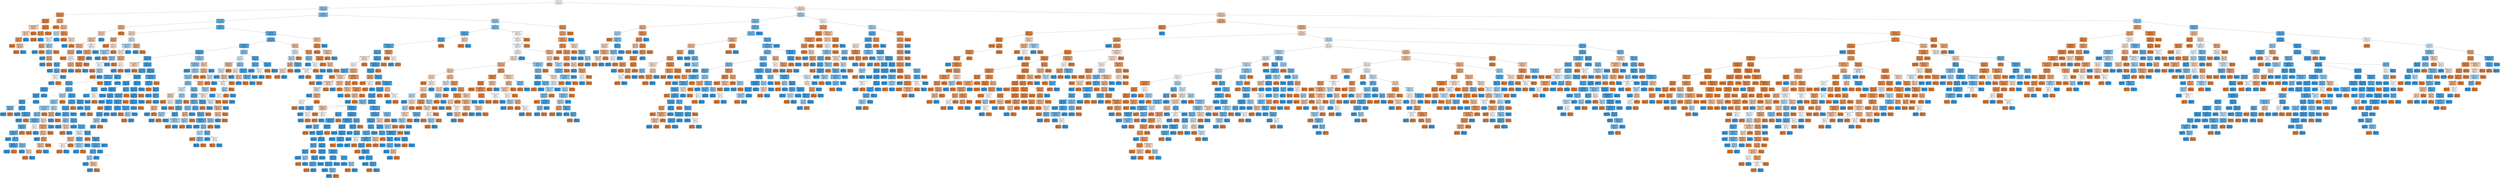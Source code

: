 digraph Tree {
node [shape=box, style="filled, rounded", color="black", fontname="helvetica"] ;
edge [fontname="helvetica"] ;
0 [label="month <= -0.44\ngini = 0.5\nsamples = 6996\nvalue = [5491, 5458]\nclass = yes", fillcolor="#fffefe"] ;
1 [label="duration <= -0.95\ngini = 0.42\nsamples = 1861\nvalue = [873, 2064]\nclass = no", fillcolor="#8dc6f0"] ;
0 -> 1 [labeldistance=2.5, labelangle=45, headlabel="True"] ;
2 [label="education <= 0.52\ngini = 0.19\nsamples = 125\nvalue = [179, 21]\nclass = yes", fillcolor="#e89050"] ;
1 -> 2 ;
3 [label="balance <= -0.45\ngini = 0.08\nsamples = 85\nvalue = [135, 6]\nclass = yes", fillcolor="#e68742"] ;
2 -> 3 ;
4 [label="marital_married <= 0.5\ngini = 0.46\nsamples = 6\nvalue = [7, 4]\nclass = yes", fillcolor="#f4c9aa"] ;
3 -> 4 ;
5 [label="campaign <= 1.68\ngini = 0.48\nsamples = 5\nvalue = [6, 4]\nclass = yes", fillcolor="#f6d5bd"] ;
4 -> 5 ;
6 [label="month <= -1.46\ngini = 0.24\nsamples = 4\nvalue = [6, 1]\nclass = yes", fillcolor="#e9965a"] ;
5 -> 6 ;
7 [label="gini = 0.0\nsamples = 2\nvalue = [4, 0]\nclass = yes", fillcolor="#e58139"] ;
6 -> 7 ;
8 [label="balance <= -0.48\ngini = 0.44\nsamples = 2\nvalue = [2, 1]\nclass = yes", fillcolor="#f2c09c"] ;
6 -> 8 ;
9 [label="gini = 0.0\nsamples = 1\nvalue = [2, 0]\nclass = yes", fillcolor="#e58139"] ;
8 -> 9 ;
10 [label="gini = 0.0\nsamples = 1\nvalue = [0, 1]\nclass = no", fillcolor="#399de5"] ;
8 -> 10 ;
11 [label="gini = 0.0\nsamples = 1\nvalue = [0, 3]\nclass = no", fillcolor="#399de5"] ;
5 -> 11 ;
12 [label="gini = 0.0\nsamples = 1\nvalue = [1, 0]\nclass = yes", fillcolor="#e58139"] ;
4 -> 12 ;
13 [label="age <= -1.09\ngini = 0.03\nsamples = 79\nvalue = [128, 2]\nclass = yes", fillcolor="#e5833c"] ;
3 -> 13 ;
14 [label="age <= -1.15\ngini = 0.21\nsamples = 10\nvalue = [15, 2]\nclass = yes", fillcolor="#e89253"] ;
13 -> 14 ;
15 [label="gini = 0.0\nsamples = 9\nvalue = [15, 0]\nclass = yes", fillcolor="#e58139"] ;
14 -> 15 ;
16 [label="gini = 0.0\nsamples = 1\nvalue = [0, 2]\nclass = no", fillcolor="#399de5"] ;
14 -> 16 ;
17 [label="gini = 0.0\nsamples = 69\nvalue = [113, 0]\nclass = yes", fillcolor="#e58139"] ;
13 -> 17 ;
18 [label="age <= -0.87\ngini = 0.38\nsamples = 40\nvalue = [44, 15]\nclass = yes", fillcolor="#eeac7c"] ;
2 -> 18 ;
19 [label="gini = 0.0\nsamples = 8\nvalue = [13, 0]\nclass = yes", fillcolor="#e58139"] ;
18 -> 19 ;
20 [label="age <= -0.35\ngini = 0.44\nsamples = 32\nvalue = [31, 15]\nclass = yes", fillcolor="#f2be99"] ;
18 -> 20 ;
21 [label="day <= -0.41\ngini = 0.48\nsamples = 12\nvalue = [8, 12]\nclass = no", fillcolor="#bddef6"] ;
20 -> 21 ;
22 [label="campaign <= -0.84\ngini = 0.5\nsamples = 11\nvalue = [8, 9]\nclass = no", fillcolor="#e9f4fc"] ;
21 -> 22 ;
23 [label="day <= -0.7\ngini = 0.32\nsamples = 4\nvalue = [4, 1]\nclass = yes", fillcolor="#eca06a"] ;
22 -> 23 ;
24 [label="gini = 0.0\nsamples = 1\nvalue = [0, 1]\nclass = no", fillcolor="#399de5"] ;
23 -> 24 ;
25 [label="gini = 0.0\nsamples = 3\nvalue = [4, 0]\nclass = yes", fillcolor="#e58139"] ;
23 -> 25 ;
26 [label="balance <= 0.53\ngini = 0.44\nsamples = 7\nvalue = [4, 8]\nclass = no", fillcolor="#9ccef2"] ;
22 -> 26 ;
27 [label="housing <= 0.5\ngini = 0.4\nsamples = 6\nvalue = [3, 8]\nclass = no", fillcolor="#83c2ef"] ;
26 -> 27 ;
28 [label="gini = 0.0\nsamples = 3\nvalue = [0, 7]\nclass = no", fillcolor="#399de5"] ;
27 -> 28 ;
29 [label="age <= -0.81\ngini = 0.38\nsamples = 3\nvalue = [3, 1]\nclass = yes", fillcolor="#eeab7b"] ;
27 -> 29 ;
30 [label="gini = 0.0\nsamples = 1\nvalue = [0, 1]\nclass = no", fillcolor="#399de5"] ;
29 -> 30 ;
31 [label="gini = 0.0\nsamples = 2\nvalue = [3, 0]\nclass = yes", fillcolor="#e58139"] ;
29 -> 31 ;
32 [label="gini = 0.0\nsamples = 1\nvalue = [1, 0]\nclass = yes", fillcolor="#e58139"] ;
26 -> 32 ;
33 [label="gini = 0.0\nsamples = 1\nvalue = [0, 3]\nclass = no", fillcolor="#399de5"] ;
21 -> 33 ;
34 [label="balance <= 0.11\ngini = 0.2\nsamples = 20\nvalue = [23, 3]\nclass = yes", fillcolor="#e89153"] ;
20 -> 34 ;
35 [label="gini = 0.0\nsamples = 14\nvalue = [19, 0]\nclass = yes", fillcolor="#e58139"] ;
34 -> 35 ;
36 [label="balance <= 0.35\ngini = 0.49\nsamples = 6\nvalue = [4, 3]\nclass = yes", fillcolor="#f8e0ce"] ;
34 -> 36 ;
37 [label="gini = 0.0\nsamples = 3\nvalue = [0, 3]\nclass = no", fillcolor="#399de5"] ;
36 -> 37 ;
38 [label="gini = 0.0\nsamples = 3\nvalue = [4, 0]\nclass = yes", fillcolor="#e58139"] ;
36 -> 38 ;
39 [label="marital_married <= 0.5\ngini = 0.38\nsamples = 1736\nvalue = [694, 2043]\nclass = no", fillcolor="#7cbeee"] ;
1 -> 39 ;
40 [label="month <= -2.07\ngini = 0.32\nsamples = 970\nvalue = [313, 1222]\nclass = no", fillcolor="#6cb6ec"] ;
39 -> 40 ;
41 [label="housing <= 0.5\ngini = 0.4\nsamples = 75\nvalue = [90, 35]\nclass = yes", fillcolor="#efb286"] ;
40 -> 41 ;
42 [label="duration <= 1.36\ngini = 0.48\nsamples = 50\nvalue = [54, 35]\nclass = yes", fillcolor="#f6d3b9"] ;
41 -> 42 ;
43 [label="campaign <= -0.38\ngini = 0.46\nsamples = 48\nvalue = [54, 30]\nclass = yes", fillcolor="#f3c7a7"] ;
42 -> 43 ;
44 [label="job_admin. <= 0.5\ngini = 0.41\nsamples = 29\nvalue = [39, 16]\nclass = yes", fillcolor="#f0b58a"] ;
43 -> 44 ;
45 [label="balance <= -0.15\ngini = 0.38\nsamples = 28\nvalue = [39, 13]\nclass = yes", fillcolor="#eeab7b"] ;
44 -> 45 ;
46 [label="gini = 0.0\nsamples = 12\nvalue = [27, 0]\nclass = yes", fillcolor="#e58139"] ;
45 -> 46 ;
47 [label="day <= -0.9\ngini = 0.5\nsamples = 16\nvalue = [12, 13]\nclass = no", fillcolor="#f0f7fd"] ;
45 -> 47 ;
48 [label="age <= -1.45\ngini = 0.18\nsamples = 7\nvalue = [1, 9]\nclass = no", fillcolor="#4fa8e8"] ;
47 -> 48 ;
49 [label="gini = 0.0\nsamples = 3\nvalue = [0, 4]\nclass = no", fillcolor="#399de5"] ;
48 -> 49 ;
50 [label="age <= -1.34\ngini = 0.28\nsamples = 4\nvalue = [1, 5]\nclass = no", fillcolor="#61b1ea"] ;
48 -> 50 ;
51 [label="balance <= -0.08\ngini = 0.5\nsamples = 2\nvalue = [1, 1]\nclass = yes", fillcolor="#ffffff"] ;
50 -> 51 ;
52 [label="gini = 0.0\nsamples = 1\nvalue = [0, 1]\nclass = no", fillcolor="#399de5"] ;
51 -> 52 ;
53 [label="gini = 0.0\nsamples = 1\nvalue = [1, 0]\nclass = yes", fillcolor="#e58139"] ;
51 -> 53 ;
54 [label="gini = 0.0\nsamples = 2\nvalue = [0, 4]\nclass = no", fillcolor="#399de5"] ;
50 -> 54 ;
55 [label="age <= 0.36\ngini = 0.39\nsamples = 9\nvalue = [11, 4]\nclass = yes", fillcolor="#eeaf81"] ;
47 -> 55 ;
56 [label="gini = 0.0\nsamples = 6\nvalue = [11, 0]\nclass = yes", fillcolor="#e58139"] ;
55 -> 56 ;
57 [label="gini = 0.0\nsamples = 3\nvalue = [0, 4]\nclass = no", fillcolor="#399de5"] ;
55 -> 57 ;
58 [label="gini = 0.0\nsamples = 1\nvalue = [0, 3]\nclass = no", fillcolor="#399de5"] ;
44 -> 58 ;
59 [label="job_student <= 0.5\ngini = 0.5\nsamples = 19\nvalue = [15, 14]\nclass = yes", fillcolor="#fdf7f2"] ;
43 -> 59 ;
60 [label="job_services <= 0.5\ngini = 0.33\nsamples = 13\nvalue = [15, 4]\nclass = yes", fillcolor="#eca36e"] ;
59 -> 60 ;
61 [label="job_admin. <= 0.5\ngini = 0.12\nsamples = 11\nvalue = [15, 1]\nclass = yes", fillcolor="#e78946"] ;
60 -> 61 ;
62 [label="balance <= 0.19\ngini = 0.14\nsamples = 9\nvalue = [12, 1]\nclass = yes", fillcolor="#e78c49"] ;
61 -> 62 ;
63 [label="gini = 0.0\nsamples = 8\nvalue = [12, 0]\nclass = yes", fillcolor="#e58139"] ;
62 -> 63 ;
64 [label="gini = 0.0\nsamples = 1\nvalue = [0, 1]\nclass = no", fillcolor="#399de5"] ;
62 -> 64 ;
65 [label="gini = 0.0\nsamples = 2\nvalue = [3, 0]\nclass = yes", fillcolor="#e58139"] ;
61 -> 65 ;
66 [label="gini = 0.0\nsamples = 2\nvalue = [0, 3]\nclass = no", fillcolor="#399de5"] ;
60 -> 66 ;
67 [label="gini = 0.0\nsamples = 6\nvalue = [0, 10]\nclass = no", fillcolor="#399de5"] ;
59 -> 67 ;
68 [label="gini = 0.0\nsamples = 2\nvalue = [0, 5]\nclass = no", fillcolor="#399de5"] ;
42 -> 68 ;
69 [label="gini = 0.0\nsamples = 25\nvalue = [36, 0]\nclass = yes", fillcolor="#e58139"] ;
41 -> 69 ;
70 [label="balance <= -0.45\ngini = 0.27\nsamples = 895\nvalue = [223, 1187]\nclass = no", fillcolor="#5eafea"] ;
40 -> 70 ;
71 [label="month <= -1.64\ngini = 0.48\nsamples = 33\nvalue = [27, 19]\nclass = yes", fillcolor="#f7dac4"] ;
70 -> 71 ;
72 [label="day <= -0.4\ngini = 0.32\nsamples = 14\nvalue = [16, 4]\nclass = yes", fillcolor="#eca06a"] ;
71 -> 72 ;
73 [label="gini = 0.0\nsamples = 6\nvalue = [11, 0]\nclass = yes", fillcolor="#e58139"] ;
72 -> 73 ;
74 [label="previous <= 0.5\ngini = 0.49\nsamples = 8\nvalue = [5, 4]\nclass = yes", fillcolor="#fae6d7"] ;
72 -> 74 ;
75 [label="marital_divorced <= 0.5\ngini = 0.44\nsamples = 5\nvalue = [2, 4]\nclass = no", fillcolor="#9ccef2"] ;
74 -> 75 ;
76 [label="gini = 0.0\nsamples = 3\nvalue = [0, 4]\nclass = no", fillcolor="#399de5"] ;
75 -> 76 ;
77 [label="gini = 0.0\nsamples = 2\nvalue = [2, 0]\nclass = yes", fillcolor="#e58139"] ;
75 -> 77 ;
78 [label="gini = 0.0\nsamples = 3\nvalue = [3, 0]\nclass = yes", fillcolor="#e58139"] ;
74 -> 78 ;
79 [label="loan <= 0.5\ngini = 0.49\nsamples = 19\nvalue = [11, 15]\nclass = no", fillcolor="#cae5f8"] ;
71 -> 79 ;
80 [label="marital_divorced <= 0.5\ngini = 0.46\nsamples = 16\nvalue = [8, 14]\nclass = no", fillcolor="#aad5f4"] ;
79 -> 80 ;
81 [label="month <= -0.85\ngini = 0.5\nsamples = 12\nvalue = [8, 7]\nclass = yes", fillcolor="#fcefe6"] ;
80 -> 81 ;
82 [label="housing <= 0.5\ngini = 0.41\nsamples = 5\nvalue = [2, 5]\nclass = no", fillcolor="#88c4ef"] ;
81 -> 82 ;
83 [label="balance <= -0.46\ngini = 0.5\nsamples = 3\nvalue = [2, 2]\nclass = yes", fillcolor="#ffffff"] ;
82 -> 83 ;
84 [label="gini = 0.0\nsamples = 1\nvalue = [1, 0]\nclass = yes", fillcolor="#e58139"] ;
83 -> 84 ;
85 [label="month <= -1.05\ngini = 0.44\nsamples = 2\nvalue = [1, 2]\nclass = no", fillcolor="#9ccef2"] ;
83 -> 85 ;
86 [label="gini = 0.0\nsamples = 1\nvalue = [1, 0]\nclass = yes", fillcolor="#e58139"] ;
85 -> 86 ;
87 [label="gini = 0.0\nsamples = 1\nvalue = [0, 2]\nclass = no", fillcolor="#399de5"] ;
85 -> 87 ;
88 [label="gini = 0.0\nsamples = 2\nvalue = [0, 3]\nclass = no", fillcolor="#399de5"] ;
82 -> 88 ;
89 [label="duration <= -0.06\ngini = 0.38\nsamples = 7\nvalue = [6, 2]\nclass = yes", fillcolor="#eeab7b"] ;
81 -> 89 ;
90 [label="gini = 0.0\nsamples = 3\nvalue = [4, 0]\nclass = yes", fillcolor="#e58139"] ;
89 -> 90 ;
91 [label="day <= -0.74\ngini = 0.5\nsamples = 4\nvalue = [2, 2]\nclass = yes", fillcolor="#ffffff"] ;
89 -> 91 ;
92 [label="gini = 0.0\nsamples = 2\nvalue = [0, 2]\nclass = no", fillcolor="#399de5"] ;
91 -> 92 ;
93 [label="gini = 0.0\nsamples = 2\nvalue = [2, 0]\nclass = yes", fillcolor="#e58139"] ;
91 -> 93 ;
94 [label="gini = 0.0\nsamples = 4\nvalue = [0, 7]\nclass = no", fillcolor="#399de5"] ;
80 -> 94 ;
95 [label="duration <= 0.36\ngini = 0.38\nsamples = 3\nvalue = [3, 1]\nclass = yes", fillcolor="#eeab7b"] ;
79 -> 95 ;
96 [label="gini = 0.0\nsamples = 1\nvalue = [0, 1]\nclass = no", fillcolor="#399de5"] ;
95 -> 96 ;
97 [label="gini = 0.0\nsamples = 2\nvalue = [3, 0]\nclass = yes", fillcolor="#e58139"] ;
95 -> 97 ;
98 [label="contact_telephone <= 0.5\ngini = 0.25\nsamples = 862\nvalue = [196, 1168]\nclass = no", fillcolor="#5aade9"] ;
70 -> 98 ;
99 [label="loan <= 0.5\ngini = 0.24\nsamples = 850\nvalue = [183, 1161]\nclass = no", fillcolor="#58ace9"] ;
98 -> 99 ;
100 [label="marital_divorced <= 0.5\ngini = 0.2\nsamples = 812\nvalue = [143, 1140]\nclass = no", fillcolor="#52a9e8"] ;
99 -> 100 ;
101 [label="housing <= 0.5\ngini = 0.18\nsamples = 762\nvalue = [121, 1085]\nclass = no", fillcolor="#4fa8e8"] ;
100 -> 101 ;
102 [label="duration <= -0.92\ngini = 0.12\nsamples = 639\nvalue = [63, 951]\nclass = no", fillcolor="#46a3e7"] ;
101 -> 102 ;
103 [label="job_unemployed <= 0.5\ngini = 0.48\nsamples = 2\nvalue = [3, 2]\nclass = yes", fillcolor="#f6d5bd"] ;
102 -> 103 ;
104 [label="gini = 0.0\nsamples = 1\nvalue = [0, 2]\nclass = no", fillcolor="#399de5"] ;
103 -> 104 ;
105 [label="gini = 0.0\nsamples = 1\nvalue = [3, 0]\nclass = yes", fillcolor="#e58139"] ;
103 -> 105 ;
106 [label="education <= -0.19\ngini = 0.11\nsamples = 637\nvalue = [60, 949]\nclass = no", fillcolor="#46a3e7"] ;
102 -> 106 ;
107 [label="age <= -0.54\ngini = 0.17\nsamples = 326\nvalue = [47, 461]\nclass = no", fillcolor="#4da7e8"] ;
106 -> 107 ;
108 [label="job_housemaid <= 0.5\ngini = 0.2\nsamples = 256\nvalue = [46, 360]\nclass = no", fillcolor="#52aae8"] ;
107 -> 108 ;
109 [label="day <= -1.63\ngini = 0.19\nsamples = 255\nvalue = [44, 360]\nclass = no", fillcolor="#51a9e8"] ;
108 -> 109 ;
110 [label="campaign <= -0.9\ngini = 0.05\nsamples = 76\nvalue = [3, 121]\nclass = no", fillcolor="#3e9fe6"] ;
109 -> 110 ;
111 [label="previous <= 0.5\ngini = 0.09\nsamples = 39\nvalue = [3, 64]\nclass = no", fillcolor="#42a2e6"] ;
110 -> 111 ;
112 [label="day <= -2.23\ngini = 0.12\nsamples = 25\nvalue = [3, 45]\nclass = no", fillcolor="#46a4e7"] ;
111 -> 112 ;
113 [label="balance <= -0.18\ngini = 0.32\nsamples = 3\nvalue = [2, 8]\nclass = no", fillcolor="#6ab6ec"] ;
112 -> 113 ;
114 [label="gini = 0.0\nsamples = 2\nvalue = [0, 8]\nclass = no", fillcolor="#399de5"] ;
113 -> 114 ;
115 [label="gini = 0.0\nsamples = 1\nvalue = [2, 0]\nclass = yes", fillcolor="#e58139"] ;
113 -> 115 ;
116 [label="month <= -0.85\ngini = 0.05\nsamples = 22\nvalue = [1, 37]\nclass = no", fillcolor="#3ea0e6"] ;
112 -> 116 ;
117 [label="gini = 0.0\nsamples = 12\nvalue = [0, 21]\nclass = no", fillcolor="#399de5"] ;
116 -> 117 ;
118 [label="job_technician <= 0.5\ngini = 0.11\nsamples = 10\nvalue = [1, 16]\nclass = no", fillcolor="#45a3e7"] ;
116 -> 118 ;
119 [label="gini = 0.0\nsamples = 9\nvalue = [0, 16]\nclass = no", fillcolor="#399de5"] ;
118 -> 119 ;
120 [label="gini = 0.0\nsamples = 1\nvalue = [1, 0]\nclass = yes", fillcolor="#e58139"] ;
118 -> 120 ;
121 [label="gini = 0.0\nsamples = 14\nvalue = [0, 19]\nclass = no", fillcolor="#399de5"] ;
111 -> 121 ;
122 [label="gini = 0.0\nsamples = 37\nvalue = [0, 57]\nclass = no", fillcolor="#399de5"] ;
110 -> 122 ;
123 [label="month <= -1.66\ngini = 0.25\nsamples = 179\nvalue = [41, 239]\nclass = no", fillcolor="#5baee9"] ;
109 -> 123 ;
124 [label="balance <= 0.43\ngini = 0.46\nsamples = 40\nvalue = [24, 42]\nclass = no", fillcolor="#aad5f4"] ;
123 -> 124 ;
125 [label="job_student <= 0.5\ngini = 0.43\nsamples = 37\nvalue = [19, 42]\nclass = no", fillcolor="#93c9f1"] ;
124 -> 125 ;
126 [label="job_self-employed <= 0.5\ngini = 0.42\nsamples = 32\nvalue = [16, 37]\nclass = no", fillcolor="#8fc7f0"] ;
125 -> 126 ;
127 [label="day <= -1.08\ngini = 0.38\nsamples = 31\nvalue = [13, 37]\nclass = no", fillcolor="#7fbfee"] ;
126 -> 127 ;
128 [label="job_unemployed <= 0.5\ngini = 0.27\nsamples = 21\nvalue = [6, 32]\nclass = no", fillcolor="#5eafea"] ;
127 -> 128 ;
129 [label="job_services <= 0.5\ngini = 0.24\nsamples = 19\nvalue = [5, 31]\nclass = no", fillcolor="#59ade9"] ;
128 -> 129 ;
130 [label="marital_single <= 0.5\ngini = 0.2\nsamples = 18\nvalue = [4, 31]\nclass = no", fillcolor="#53aae8"] ;
129 -> 130 ;
131 [label="gini = 0.0\nsamples = 2\nvalue = [0, 4]\nclass = no", fillcolor="#399de5"] ;
130 -> 131 ;
132 [label="age <= -1.31\ngini = 0.22\nsamples = 16\nvalue = [4, 27]\nclass = no", fillcolor="#56ace9"] ;
130 -> 132 ;
133 [label="job_technician <= 0.5\ngini = 0.1\nsamples = 9\nvalue = [1, 18]\nclass = no", fillcolor="#44a2e6"] ;
132 -> 133 ;
134 [label="gini = 0.0\nsamples = 8\nvalue = [0, 18]\nclass = no", fillcolor="#399de5"] ;
133 -> 134 ;
135 [label="gini = 0.0\nsamples = 1\nvalue = [1, 0]\nclass = yes", fillcolor="#e58139"] ;
133 -> 135 ;
136 [label="month <= -1.66\ngini = 0.38\nsamples = 7\nvalue = [3, 9]\nclass = no", fillcolor="#7bbeee"] ;
132 -> 136 ;
137 [label="gini = 0.0\nsamples = 4\nvalue = [0, 7]\nclass = no", fillcolor="#399de5"] ;
136 -> 137 ;
138 [label="day <= -1.24\ngini = 0.48\nsamples = 3\nvalue = [3, 2]\nclass = yes", fillcolor="#f6d5bd"] ;
136 -> 138 ;
139 [label="gini = 0.0\nsamples = 1\nvalue = [3, 0]\nclass = yes", fillcolor="#e58139"] ;
138 -> 139 ;
140 [label="gini = 0.0\nsamples = 2\nvalue = [0, 2]\nclass = no", fillcolor="#399de5"] ;
138 -> 140 ;
141 [label="gini = 0.0\nsamples = 1\nvalue = [1, 0]\nclass = yes", fillcolor="#e58139"] ;
129 -> 141 ;
142 [label="age <= -1.15\ngini = 0.5\nsamples = 2\nvalue = [1, 1]\nclass = yes", fillcolor="#ffffff"] ;
128 -> 142 ;
143 [label="gini = 0.0\nsamples = 1\nvalue = [1, 0]\nclass = yes", fillcolor="#e58139"] ;
142 -> 143 ;
144 [label="gini = 0.0\nsamples = 1\nvalue = [0, 1]\nclass = no", fillcolor="#399de5"] ;
142 -> 144 ;
145 [label="age <= -0.87\ngini = 0.49\nsamples = 10\nvalue = [7, 5]\nclass = yes", fillcolor="#f8dbc6"] ;
127 -> 145 ;
146 [label="campaign <= -0.38\ngini = 0.35\nsamples = 7\nvalue = [7, 2]\nclass = yes", fillcolor="#eca572"] ;
145 -> 146 ;
147 [label="month <= -1.72\ngini = 0.44\nsamples = 5\nvalue = [4, 2]\nclass = yes", fillcolor="#f2c09c"] ;
146 -> 147 ;
148 [label="gini = 0.0\nsamples = 1\nvalue = [0, 1]\nclass = no", fillcolor="#399de5"] ;
147 -> 148 ;
149 [label="age <= -0.97\ngini = 0.32\nsamples = 4\nvalue = [4, 1]\nclass = yes", fillcolor="#eca06a"] ;
147 -> 149 ;
150 [label="duration <= 0.55\ngini = 0.44\nsamples = 2\nvalue = [2, 1]\nclass = yes", fillcolor="#f2c09c"] ;
149 -> 150 ;
151 [label="gini = 0.0\nsamples = 1\nvalue = [2, 0]\nclass = yes", fillcolor="#e58139"] ;
150 -> 151 ;
152 [label="gini = 0.0\nsamples = 1\nvalue = [0, 1]\nclass = no", fillcolor="#399de5"] ;
150 -> 152 ;
153 [label="gini = 0.0\nsamples = 2\nvalue = [2, 0]\nclass = yes", fillcolor="#e58139"] ;
149 -> 153 ;
154 [label="gini = 0.0\nsamples = 2\nvalue = [3, 0]\nclass = yes", fillcolor="#e58139"] ;
146 -> 154 ;
155 [label="gini = 0.0\nsamples = 3\nvalue = [0, 3]\nclass = no", fillcolor="#399de5"] ;
145 -> 155 ;
156 [label="gini = 0.0\nsamples = 1\nvalue = [3, 0]\nclass = yes", fillcolor="#e58139"] ;
126 -> 156 ;
157 [label="previous <= 0.5\ngini = 0.47\nsamples = 5\nvalue = [3, 5]\nclass = no", fillcolor="#b0d8f5"] ;
125 -> 157 ;
158 [label="age <= -1.47\ngini = 0.38\nsamples = 3\nvalue = [3, 1]\nclass = yes", fillcolor="#eeab7b"] ;
157 -> 158 ;
159 [label="gini = 0.0\nsamples = 1\nvalue = [0, 1]\nclass = no", fillcolor="#399de5"] ;
158 -> 159 ;
160 [label="gini = 0.0\nsamples = 2\nvalue = [3, 0]\nclass = yes", fillcolor="#e58139"] ;
158 -> 160 ;
161 [label="gini = 0.0\nsamples = 2\nvalue = [0, 4]\nclass = no", fillcolor="#399de5"] ;
157 -> 161 ;
162 [label="gini = 0.0\nsamples = 3\nvalue = [5, 0]\nclass = yes", fillcolor="#e58139"] ;
124 -> 162 ;
163 [label="previous <= 0.5\ngini = 0.15\nsamples = 139\nvalue = [17, 197]\nclass = no", fillcolor="#4aa5e7"] ;
123 -> 163 ;
164 [label="day <= -0.59\ngini = 0.16\nsamples = 116\nvalue = [16, 164]\nclass = no", fillcolor="#4ca7e8"] ;
163 -> 164 ;
165 [label="month <= -0.85\ngini = 0.15\nsamples = 115\nvalue = [15, 164]\nclass = no", fillcolor="#4ba6e7"] ;
164 -> 165 ;
166 [label="age <= -1.51\ngini = 0.22\nsamples = 74\nvalue = [15, 103]\nclass = no", fillcolor="#56abe9"] ;
165 -> 166 ;
167 [label="day <= -1.52\ngini = 0.4\nsamples = 10\nvalue = [5, 13]\nclass = no", fillcolor="#85c3ef"] ;
166 -> 167 ;
168 [label="gini = 0.0\nsamples = 7\nvalue = [0, 10]\nclass = no", fillcolor="#399de5"] ;
167 -> 168 ;
169 [label="balance <= 0.54\ngini = 0.47\nsamples = 3\nvalue = [5, 3]\nclass = yes", fillcolor="#f5cdb0"] ;
167 -> 169 ;
170 [label="gini = 0.0\nsamples = 2\nvalue = [5, 0]\nclass = yes", fillcolor="#e58139"] ;
169 -> 170 ;
171 [label="gini = 0.0\nsamples = 1\nvalue = [0, 3]\nclass = no", fillcolor="#399de5"] ;
169 -> 171 ;
172 [label="day <= -1.39\ngini = 0.18\nsamples = 64\nvalue = [10, 90]\nclass = no", fillcolor="#4fa8e8"] ;
166 -> 172 ;
173 [label="gini = 0.0\nsamples = 18\nvalue = [0, 28]\nclass = no", fillcolor="#399de5"] ;
172 -> 173 ;
174 [label="balance <= -0.37\ngini = 0.24\nsamples = 46\nvalue = [10, 62]\nclass = no", fillcolor="#59ade9"] ;
172 -> 174 ;
175 [label="duration <= -0.05\ngini = 0.5\nsamples = 8\nvalue = [6, 7]\nclass = no", fillcolor="#e3f1fb"] ;
174 -> 175 ;
176 [label="balance <= -0.39\ngini = 0.41\nsamples = 3\nvalue = [5, 2]\nclass = yes", fillcolor="#efb388"] ;
175 -> 176 ;
177 [label="duration <= -0.51\ngini = 0.5\nsamples = 2\nvalue = [2, 2]\nclass = yes", fillcolor="#ffffff"] ;
176 -> 177 ;
178 [label="gini = 0.0\nsamples = 1\nvalue = [2, 0]\nclass = yes", fillcolor="#e58139"] ;
177 -> 178 ;
179 [label="gini = 0.0\nsamples = 1\nvalue = [0, 2]\nclass = no", fillcolor="#399de5"] ;
177 -> 179 ;
180 [label="gini = 0.0\nsamples = 1\nvalue = [3, 0]\nclass = yes", fillcolor="#e58139"] ;
176 -> 180 ;
181 [label="month <= -1.05\ngini = 0.28\nsamples = 5\nvalue = [1, 5]\nclass = no", fillcolor="#61b1ea"] ;
175 -> 181 ;
182 [label="job_technician <= 0.5\ngini = 0.44\nsamples = 2\nvalue = [1, 2]\nclass = no", fillcolor="#9ccef2"] ;
181 -> 182 ;
183 [label="gini = 0.0\nsamples = 1\nvalue = [0, 2]\nclass = no", fillcolor="#399de5"] ;
182 -> 183 ;
184 [label="gini = 0.0\nsamples = 1\nvalue = [1, 0]\nclass = yes", fillcolor="#e58139"] ;
182 -> 184 ;
185 [label="gini = 0.0\nsamples = 3\nvalue = [0, 3]\nclass = no", fillcolor="#399de5"] ;
181 -> 185 ;
186 [label="day <= -1.39\ngini = 0.13\nsamples = 38\nvalue = [4, 55]\nclass = no", fillcolor="#47a4e7"] ;
174 -> 186 ;
187 [label="gini = 0.0\nsamples = 1\nvalue = [2, 0]\nclass = yes", fillcolor="#e58139"] ;
186 -> 187 ;
188 [label="duration <= -0.59\ngini = 0.07\nsamples = 37\nvalue = [2, 55]\nclass = no", fillcolor="#40a1e6"] ;
186 -> 188 ;
189 [label="job_technician <= 0.5\ngini = 0.22\nsamples = 13\nvalue = [2, 14]\nclass = no", fillcolor="#55abe9"] ;
188 -> 189 ;
190 [label="age <= -1.15\ngini = 0.23\nsamples = 12\nvalue = [2, 13]\nclass = no", fillcolor="#57ace9"] ;
189 -> 190 ;
191 [label="day <= -1.2\ngini = 0.44\nsamples = 5\nvalue = [2, 4]\nclass = no", fillcolor="#9ccef2"] ;
190 -> 191 ;
192 [label="gini = 0.0\nsamples = 3\nvalue = [0, 3]\nclass = no", fillcolor="#399de5"] ;
191 -> 192 ;
193 [label="duration <= -0.65\ngini = 0.44\nsamples = 2\nvalue = [2, 1]\nclass = yes", fillcolor="#f2c09c"] ;
191 -> 193 ;
194 [label="gini = 0.0\nsamples = 1\nvalue = [0, 1]\nclass = no", fillcolor="#399de5"] ;
193 -> 194 ;
195 [label="gini = 0.0\nsamples = 1\nvalue = [2, 0]\nclass = yes", fillcolor="#e58139"] ;
193 -> 195 ;
196 [label="gini = 0.0\nsamples = 7\nvalue = [0, 9]\nclass = no", fillcolor="#399de5"] ;
190 -> 196 ;
197 [label="gini = 0.0\nsamples = 1\nvalue = [0, 1]\nclass = no", fillcolor="#399de5"] ;
189 -> 197 ;
198 [label="gini = 0.0\nsamples = 24\nvalue = [0, 41]\nclass = no", fillcolor="#399de5"] ;
188 -> 198 ;
199 [label="gini = 0.0\nsamples = 41\nvalue = [0, 61]\nclass = no", fillcolor="#399de5"] ;
165 -> 199 ;
200 [label="gini = 0.0\nsamples = 1\nvalue = [1, 0]\nclass = yes", fillcolor="#e58139"] ;
164 -> 200 ;
201 [label="balance <= 1.43\ngini = 0.06\nsamples = 23\nvalue = [1, 33]\nclass = no", fillcolor="#3fa0e6"] ;
163 -> 201 ;
202 [label="gini = 0.0\nsamples = 17\nvalue = [0, 26]\nclass = no", fillcolor="#399de5"] ;
201 -> 202 ;
203 [label="age <= -0.98\ngini = 0.22\nsamples = 6\nvalue = [1, 7]\nclass = no", fillcolor="#55abe9"] ;
201 -> 203 ;
204 [label="gini = 0.0\nsamples = 5\nvalue = [0, 7]\nclass = no", fillcolor="#399de5"] ;
203 -> 204 ;
205 [label="gini = 0.0\nsamples = 1\nvalue = [1, 0]\nclass = yes", fillcolor="#e58139"] ;
203 -> 205 ;
206 [label="gini = 0.0\nsamples = 1\nvalue = [2, 0]\nclass = yes", fillcolor="#e58139"] ;
108 -> 206 ;
207 [label="month <= -1.21\ngini = 0.02\nsamples = 70\nvalue = [1, 101]\nclass = no", fillcolor="#3b9ee5"] ;
107 -> 207 ;
208 [label="duration <= -0.28\ngini = 0.04\nsamples = 34\nvalue = [1, 45]\nclass = no", fillcolor="#3d9fe6"] ;
207 -> 208 ;
209 [label="day <= 0.75\ngini = 0.11\nsamples = 11\nvalue = [1, 16]\nclass = no", fillcolor="#45a3e7"] ;
208 -> 209 ;
210 [label="gini = 0.0\nsamples = 9\nvalue = [0, 15]\nclass = no", fillcolor="#399de5"] ;
209 -> 210 ;
211 [label="duration <= -0.53\ngini = 0.5\nsamples = 2\nvalue = [1, 1]\nclass = yes", fillcolor="#ffffff"] ;
209 -> 211 ;
212 [label="gini = 0.0\nsamples = 1\nvalue = [0, 1]\nclass = no", fillcolor="#399de5"] ;
211 -> 212 ;
213 [label="gini = 0.0\nsamples = 1\nvalue = [1, 0]\nclass = yes", fillcolor="#e58139"] ;
211 -> 213 ;
214 [label="gini = 0.0\nsamples = 23\nvalue = [0, 29]\nclass = no", fillcolor="#399de5"] ;
208 -> 214 ;
215 [label="gini = 0.0\nsamples = 36\nvalue = [0, 56]\nclass = no", fillcolor="#399de5"] ;
207 -> 215 ;
216 [label="campaign <= 1.13\ngini = 0.05\nsamples = 311\nvalue = [13, 488]\nclass = no", fillcolor="#3ea0e6"] ;
106 -> 216 ;
217 [label="duration <= 0.63\ngini = 0.04\nsamples = 276\nvalue = [9, 432]\nclass = no", fillcolor="#3d9fe6"] ;
216 -> 217 ;
218 [label="month <= -0.87\ngini = 0.06\nsamples = 144\nvalue = [7, 217]\nclass = no", fillcolor="#3fa0e6"] ;
217 -> 218 ;
219 [label="campaign <= 0.03\ngini = 0.02\nsamples = 107\nvalue = [2, 166]\nclass = no", fillcolor="#3b9ee5"] ;
218 -> 219 ;
220 [label="gini = 0.0\nsamples = 65\nvalue = [0, 105]\nclass = no", fillcolor="#399de5"] ;
219 -> 220 ;
221 [label="age <= -1.03\ngini = 0.06\nsamples = 42\nvalue = [2, 61]\nclass = no", fillcolor="#3fa0e6"] ;
219 -> 221 ;
222 [label="gini = 0.0\nsamples = 22\nvalue = [0, 34]\nclass = no", fillcolor="#399de5"] ;
221 -> 222 ;
223 [label="balance <= -0.4\ngini = 0.13\nsamples = 20\nvalue = [2, 27]\nclass = no", fillcolor="#48a4e7"] ;
221 -> 223 ;
224 [label="gini = 0.0\nsamples = 1\nvalue = [1, 0]\nclass = yes", fillcolor="#e58139"] ;
223 -> 224 ;
225 [label="job_admin. <= 0.5\ngini = 0.07\nsamples = 19\nvalue = [1, 27]\nclass = no", fillcolor="#40a1e6"] ;
223 -> 225 ;
226 [label="age <= -1.01\ngini = 0.07\nsamples = 17\nvalue = [1, 25]\nclass = no", fillcolor="#41a1e6"] ;
225 -> 226 ;
227 [label="balance <= 0.86\ngini = 0.44\nsamples = 3\nvalue = [1, 2]\nclass = no", fillcolor="#9ccef2"] ;
226 -> 227 ;
228 [label="gini = 0.0\nsamples = 2\nvalue = [0, 2]\nclass = no", fillcolor="#399de5"] ;
227 -> 228 ;
229 [label="gini = 0.0\nsamples = 1\nvalue = [1, 0]\nclass = yes", fillcolor="#e58139"] ;
227 -> 229 ;
230 [label="gini = 0.0\nsamples = 14\nvalue = [0, 23]\nclass = no", fillcolor="#399de5"] ;
226 -> 230 ;
231 [label="gini = 0.0\nsamples = 2\nvalue = [0, 2]\nclass = no", fillcolor="#399de5"] ;
225 -> 231 ;
232 [label="day <= 0.69\ngini = 0.16\nsamples = 37\nvalue = [5, 51]\nclass = no", fillcolor="#4ca7e8"] ;
218 -> 232 ;
233 [label="job_services <= 0.5\ngini = 0.13\nsamples = 36\nvalue = [4, 51]\nclass = no", fillcolor="#49a5e7"] ;
232 -> 233 ;
234 [label="campaign <= -0.05\ngini = 0.1\nsamples = 35\nvalue = [3, 51]\nclass = no", fillcolor="#45a3e7"] ;
233 -> 234 ;
235 [label="balance <= 0.54\ngini = 0.09\nsamples = 26\nvalue = [2, 40]\nclass = no", fillcolor="#43a2e6"] ;
234 -> 235 ;
236 [label="gini = 0.0\nsamples = 25\nvalue = [0, 40]\nclass = no", fillcolor="#399de5"] ;
235 -> 236 ;
237 [label="gini = 0.0\nsamples = 1\nvalue = [2, 0]\nclass = yes", fillcolor="#e58139"] ;
235 -> 237 ;
238 [label="duration <= -0.12\ngini = 0.15\nsamples = 9\nvalue = [1, 11]\nclass = no", fillcolor="#4ba6e7"] ;
234 -> 238 ;
239 [label="day <= -1.4\ngini = 0.44\nsamples = 3\nvalue = [1, 2]\nclass = no", fillcolor="#9ccef2"] ;
238 -> 239 ;
240 [label="gini = 0.0\nsamples = 1\nvalue = [1, 0]\nclass = yes", fillcolor="#e58139"] ;
239 -> 240 ;
241 [label="gini = 0.0\nsamples = 2\nvalue = [0, 2]\nclass = no", fillcolor="#399de5"] ;
239 -> 241 ;
242 [label="gini = 0.0\nsamples = 6\nvalue = [0, 9]\nclass = no", fillcolor="#399de5"] ;
238 -> 242 ;
243 [label="gini = 0.0\nsamples = 1\nvalue = [1, 0]\nclass = yes", fillcolor="#e58139"] ;
233 -> 243 ;
244 [label="gini = 0.0\nsamples = 1\nvalue = [1, 0]\nclass = yes", fillcolor="#e58139"] ;
232 -> 244 ;
245 [label="balance <= 0.19\ngini = 0.02\nsamples = 132\nvalue = [2, 215]\nclass = no", fillcolor="#3b9ee5"] ;
217 -> 245 ;
246 [label="balance <= 0.18\ngini = 0.03\nsamples = 87\nvalue = [2, 125]\nclass = no", fillcolor="#3c9fe5"] ;
245 -> 246 ;
247 [label="day <= -1.38\ngini = 0.02\nsamples = 86\nvalue = [1, 125]\nclass = no", fillcolor="#3b9ee5"] ;
246 -> 247 ;
248 [label="job_admin. <= 0.5\ngini = 0.07\nsamples = 17\nvalue = [1, 27]\nclass = no", fillcolor="#40a1e6"] ;
247 -> 248 ;
249 [label="gini = 0.0\nsamples = 16\nvalue = [0, 27]\nclass = no", fillcolor="#399de5"] ;
248 -> 249 ;
250 [label="gini = 0.0\nsamples = 1\nvalue = [1, 0]\nclass = yes", fillcolor="#e58139"] ;
248 -> 250 ;
251 [label="gini = 0.0\nsamples = 69\nvalue = [0, 98]\nclass = no", fillcolor="#399de5"] ;
247 -> 251 ;
252 [label="gini = 0.0\nsamples = 1\nvalue = [1, 0]\nclass = yes", fillcolor="#e58139"] ;
246 -> 252 ;
253 [label="gini = 0.0\nsamples = 45\nvalue = [0, 90]\nclass = no", fillcolor="#399de5"] ;
245 -> 253 ;
254 [label="job_self-employed <= 0.5\ngini = 0.12\nsamples = 35\nvalue = [4, 56]\nclass = no", fillcolor="#47a4e7"] ;
216 -> 254 ;
255 [label="duration <= -0.69\ngini = 0.1\nsamples = 34\nvalue = [3, 56]\nclass = no", fillcolor="#44a2e6"] ;
254 -> 255 ;
256 [label="gini = 0.0\nsamples = 1\nvalue = [1, 0]\nclass = yes", fillcolor="#e58139"] ;
255 -> 256 ;
257 [label="day <= -0.35\ngini = 0.07\nsamples = 33\nvalue = [2, 56]\nclass = no", fillcolor="#40a0e6"] ;
255 -> 257 ;
258 [label="gini = 0.0\nsamples = 20\nvalue = [0, 37]\nclass = no", fillcolor="#399de5"] ;
257 -> 258 ;
259 [label="age <= -0.16\ngini = 0.17\nsamples = 13\nvalue = [2, 19]\nclass = no", fillcolor="#4ea7e8"] ;
257 -> 259 ;
260 [label="gini = 0.0\nsamples = 1\nvalue = [2, 0]\nclass = yes", fillcolor="#e58139"] ;
259 -> 260 ;
261 [label="gini = 0.0\nsamples = 12\nvalue = [0, 19]\nclass = no", fillcolor="#399de5"] ;
259 -> 261 ;
262 [label="gini = 0.0\nsamples = 1\nvalue = [1, 0]\nclass = yes", fillcolor="#e58139"] ;
254 -> 262 ;
263 [label="job_blue-collar <= 0.5\ngini = 0.42\nsamples = 123\nvalue = [58, 134]\nclass = no", fillcolor="#8fc7f0"] ;
101 -> 263 ;
264 [label="marital_single <= 0.5\ngini = 0.4\nsamples = 114\nvalue = [48, 128]\nclass = no", fillcolor="#83c2ef"] ;
263 -> 264 ;
265 [label="gini = 0.0\nsamples = 18\nvalue = [0, 30]\nclass = no", fillcolor="#399de5"] ;
264 -> 265 ;
266 [label="job_student <= 0.5\ngini = 0.44\nsamples = 96\nvalue = [48, 98]\nclass = no", fillcolor="#9acdf2"] ;
264 -> 266 ;
267 [label="job_services <= 0.5\ngini = 0.43\nsamples = 94\nvalue = [44, 98]\nclass = no", fillcolor="#92c9f1"] ;
266 -> 267 ;
268 [label="day <= -0.9\ngini = 0.41\nsamples = 88\nvalue = [38, 96]\nclass = no", fillcolor="#87c4ef"] ;
267 -> 268 ;
269 [label="education <= 0.52\ngini = 0.5\nsamples = 30\nvalue = [19, 23]\nclass = no", fillcolor="#ddeefa"] ;
268 -> 269 ;
270 [label="month <= -1.61\ngini = 0.47\nsamples = 11\nvalue = [10, 6]\nclass = yes", fillcolor="#f5cdb0"] ;
269 -> 270 ;
271 [label="gini = 0.0\nsamples = 1\nvalue = [3, 0]\nclass = yes", fillcolor="#e58139"] ;
270 -> 271 ;
272 [label="balance <= 1.01\ngini = 0.5\nsamples = 10\nvalue = [7, 6]\nclass = yes", fillcolor="#fbede3"] ;
270 -> 272 ;
273 [label="month <= -1.05\ngini = 0.42\nsamples = 8\nvalue = [7, 3]\nclass = yes", fillcolor="#f0b78e"] ;
272 -> 273 ;
274 [label="gini = 0.0\nsamples = 3\nvalue = [0, 3]\nclass = no", fillcolor="#399de5"] ;
273 -> 274 ;
275 [label="gini = 0.0\nsamples = 5\nvalue = [7, 0]\nclass = yes", fillcolor="#e58139"] ;
273 -> 275 ;
276 [label="gini = 0.0\nsamples = 2\nvalue = [0, 3]\nclass = no", fillcolor="#399de5"] ;
272 -> 276 ;
277 [label="day <= -0.91\ngini = 0.45\nsamples = 19\nvalue = [9, 17]\nclass = no", fillcolor="#a2d1f3"] ;
269 -> 277 ;
278 [label="balance <= -0.33\ngini = 0.35\nsamples = 16\nvalue = [5, 17]\nclass = no", fillcolor="#73baed"] ;
277 -> 278 ;
279 [label="gini = 0.0\nsamples = 3\nvalue = [3, 0]\nclass = yes", fillcolor="#e58139"] ;
278 -> 279 ;
280 [label="duration <= -0.2\ngini = 0.19\nsamples = 13\nvalue = [2, 17]\nclass = no", fillcolor="#50a9e8"] ;
278 -> 280 ;
281 [label="balance <= 0.95\ngini = 0.44\nsamples = 3\nvalue = [1, 2]\nclass = no", fillcolor="#9ccef2"] ;
280 -> 281 ;
282 [label="gini = 0.0\nsamples = 2\nvalue = [0, 2]\nclass = no", fillcolor="#399de5"] ;
281 -> 282 ;
283 [label="gini = 0.0\nsamples = 1\nvalue = [1, 0]\nclass = yes", fillcolor="#e58139"] ;
281 -> 283 ;
284 [label="day <= -1.04\ngini = 0.12\nsamples = 10\nvalue = [1, 15]\nclass = no", fillcolor="#46a4e7"] ;
280 -> 284 ;
285 [label="gini = 0.0\nsamples = 8\nvalue = [0, 13]\nclass = no", fillcolor="#399de5"] ;
284 -> 285 ;
286 [label="job_management <= 0.5\ngini = 0.44\nsamples = 2\nvalue = [1, 2]\nclass = no", fillcolor="#9ccef2"] ;
284 -> 286 ;
287 [label="gini = 0.0\nsamples = 1\nvalue = [1, 0]\nclass = yes", fillcolor="#e58139"] ;
286 -> 287 ;
288 [label="gini = 0.0\nsamples = 1\nvalue = [0, 2]\nclass = no", fillcolor="#399de5"] ;
286 -> 288 ;
289 [label="gini = 0.0\nsamples = 3\nvalue = [4, 0]\nclass = yes", fillcolor="#e58139"] ;
277 -> 289 ;
290 [label="day <= 0.09\ngini = 0.33\nsamples = 58\nvalue = [19, 73]\nclass = no", fillcolor="#6db7ec"] ;
268 -> 290 ;
291 [label="day <= -0.16\ngini = 0.26\nsamples = 48\nvalue = [12, 67]\nclass = no", fillcolor="#5cafea"] ;
290 -> 291 ;
292 [label="education <= 0.52\ngini = 0.3\nsamples = 40\nvalue = [11, 50]\nclass = no", fillcolor="#65b3eb"] ;
291 -> 292 ;
293 [label="month <= -0.83\ngini = 0.39\nsamples = 11\nvalue = [5, 14]\nclass = no", fillcolor="#80c0ee"] ;
292 -> 293 ;
294 [label="day <= -0.68\ngini = 0.41\nsamples = 5\nvalue = [5, 2]\nclass = yes", fillcolor="#efb388"] ;
293 -> 294 ;
295 [label="balance <= -0.27\ngini = 0.44\nsamples = 3\nvalue = [1, 2]\nclass = no", fillcolor="#9ccef2"] ;
294 -> 295 ;
296 [label="gini = 0.0\nsamples = 1\nvalue = [1, 0]\nclass = yes", fillcolor="#e58139"] ;
295 -> 296 ;
297 [label="gini = 0.0\nsamples = 2\nvalue = [0, 2]\nclass = no", fillcolor="#399de5"] ;
295 -> 297 ;
298 [label="gini = 0.0\nsamples = 2\nvalue = [4, 0]\nclass = yes", fillcolor="#e58139"] ;
294 -> 298 ;
299 [label="gini = 0.0\nsamples = 6\nvalue = [0, 12]\nclass = no", fillcolor="#399de5"] ;
293 -> 299 ;
300 [label="day <= -0.23\ngini = 0.24\nsamples = 29\nvalue = [6, 36]\nclass = no", fillcolor="#5aade9"] ;
292 -> 300 ;
301 [label="duration <= 0.82\ngini = 0.21\nsamples = 28\nvalue = [5, 36]\nclass = no", fillcolor="#54abe9"] ;
300 -> 301 ;
302 [label="job_management <= 0.5\ngini = 0.16\nsamples = 23\nvalue = [3, 31]\nclass = no", fillcolor="#4ca6e8"] ;
301 -> 302 ;
303 [label="gini = 0.0\nsamples = 14\nvalue = [0, 23]\nclass = no", fillcolor="#399de5"] ;
302 -> 303 ;
304 [label="age <= -0.65\ngini = 0.4\nsamples = 9\nvalue = [3, 8]\nclass = no", fillcolor="#83c2ef"] ;
302 -> 304 ;
305 [label="month <= -1.25\ngini = 0.48\nsamples = 5\nvalue = [2, 3]\nclass = no", fillcolor="#bddef6"] ;
304 -> 305 ;
306 [label="gini = 0.0\nsamples = 1\nvalue = [1, 0]\nclass = yes", fillcolor="#e58139"] ;
305 -> 306 ;
307 [label="balance <= 0.43\ngini = 0.38\nsamples = 4\nvalue = [1, 3]\nclass = no", fillcolor="#7bbeee"] ;
305 -> 307 ;
308 [label="gini = 0.0\nsamples = 3\nvalue = [0, 3]\nclass = no", fillcolor="#399de5"] ;
307 -> 308 ;
309 [label="gini = 0.0\nsamples = 1\nvalue = [1, 0]\nclass = yes", fillcolor="#e58139"] ;
307 -> 309 ;
310 [label="age <= -0.44\ngini = 0.28\nsamples = 4\nvalue = [1, 5]\nclass = no", fillcolor="#61b1ea"] ;
304 -> 310 ;
311 [label="gini = 0.0\nsamples = 2\nvalue = [0, 4]\nclass = no", fillcolor="#399de5"] ;
310 -> 311 ;
312 [label="duration <= -0.0\ngini = 0.5\nsamples = 2\nvalue = [1, 1]\nclass = yes", fillcolor="#ffffff"] ;
310 -> 312 ;
313 [label="gini = 0.0\nsamples = 1\nvalue = [1, 0]\nclass = yes", fillcolor="#e58139"] ;
312 -> 313 ;
314 [label="gini = 0.0\nsamples = 1\nvalue = [0, 1]\nclass = no", fillcolor="#399de5"] ;
312 -> 314 ;
315 [label="month <= -1.17\ngini = 0.41\nsamples = 5\nvalue = [2, 5]\nclass = no", fillcolor="#88c4ef"] ;
301 -> 315 ;
316 [label="gini = 0.0\nsamples = 1\nvalue = [2, 0]\nclass = yes", fillcolor="#e58139"] ;
315 -> 316 ;
317 [label="gini = 0.0\nsamples = 4\nvalue = [0, 5]\nclass = no", fillcolor="#399de5"] ;
315 -> 317 ;
318 [label="gini = 0.0\nsamples = 1\nvalue = [1, 0]\nclass = yes", fillcolor="#e58139"] ;
300 -> 318 ;
319 [label="duration <= -0.2\ngini = 0.1\nsamples = 8\nvalue = [1, 17]\nclass = no", fillcolor="#45a3e7"] ;
291 -> 319 ;
320 [label="gini = 0.0\nsamples = 1\nvalue = [1, 0]\nclass = yes", fillcolor="#e58139"] ;
319 -> 320 ;
321 [label="gini = 0.0\nsamples = 7\nvalue = [0, 17]\nclass = no", fillcolor="#399de5"] ;
319 -> 321 ;
322 [label="job_entrepreneur <= 0.5\ngini = 0.5\nsamples = 10\nvalue = [7, 6]\nclass = yes", fillcolor="#fbede3"] ;
290 -> 322 ;
323 [label="balance <= -0.01\ngini = 0.5\nsamples = 8\nvalue = [5, 6]\nclass = no", fillcolor="#deeffb"] ;
322 -> 323 ;
324 [label="campaign <= -0.38\ngini = 0.41\nsamples = 5\nvalue = [5, 2]\nclass = yes", fillcolor="#efb388"] ;
323 -> 324 ;
325 [label="month <= -0.86\ngini = 0.44\nsamples = 4\nvalue = [4, 2]\nclass = yes", fillcolor="#f2c09c"] ;
324 -> 325 ;
326 [label="gini = 0.0\nsamples = 2\nvalue = [0, 2]\nclass = no", fillcolor="#399de5"] ;
325 -> 326 ;
327 [label="gini = 0.0\nsamples = 2\nvalue = [4, 0]\nclass = yes", fillcolor="#e58139"] ;
325 -> 327 ;
328 [label="gini = 0.0\nsamples = 1\nvalue = [1, 0]\nclass = yes", fillcolor="#e58139"] ;
324 -> 328 ;
329 [label="gini = 0.0\nsamples = 3\nvalue = [0, 4]\nclass = no", fillcolor="#399de5"] ;
323 -> 329 ;
330 [label="gini = 0.0\nsamples = 2\nvalue = [2, 0]\nclass = yes", fillcolor="#e58139"] ;
322 -> 330 ;
331 [label="day <= -0.55\ngini = 0.38\nsamples = 6\nvalue = [6, 2]\nclass = yes", fillcolor="#eeab7b"] ;
267 -> 331 ;
332 [label="duration <= -0.23\ngini = 0.44\nsamples = 3\nvalue = [1, 2]\nclass = no", fillcolor="#9ccef2"] ;
331 -> 332 ;
333 [label="gini = 0.0\nsamples = 1\nvalue = [0, 1]\nclass = no", fillcolor="#399de5"] ;
332 -> 333 ;
334 [label="day <= -0.73\ngini = 0.5\nsamples = 2\nvalue = [1, 1]\nclass = yes", fillcolor="#ffffff"] ;
332 -> 334 ;
335 [label="gini = 0.0\nsamples = 1\nvalue = [1, 0]\nclass = yes", fillcolor="#e58139"] ;
334 -> 335 ;
336 [label="gini = 0.0\nsamples = 1\nvalue = [0, 1]\nclass = no", fillcolor="#399de5"] ;
334 -> 336 ;
337 [label="gini = 0.0\nsamples = 3\nvalue = [5, 0]\nclass = yes", fillcolor="#e58139"] ;
331 -> 337 ;
338 [label="gini = 0.0\nsamples = 2\nvalue = [4, 0]\nclass = yes", fillcolor="#e58139"] ;
266 -> 338 ;
339 [label="month <= -0.66\ngini = 0.47\nsamples = 9\nvalue = [10, 6]\nclass = yes", fillcolor="#f5cdb0"] ;
263 -> 339 ;
340 [label="balance <= -0.35\ngini = 0.41\nsamples = 8\nvalue = [10, 4]\nclass = yes", fillcolor="#efb388"] ;
339 -> 340 ;
341 [label="gini = 0.0\nsamples = 4\nvalue = [7, 0]\nclass = yes", fillcolor="#e58139"] ;
340 -> 341 ;
342 [label="day <= -0.25\ngini = 0.49\nsamples = 4\nvalue = [3, 4]\nclass = no", fillcolor="#cee6f8"] ;
340 -> 342 ;
343 [label="gini = 0.0\nsamples = 2\nvalue = [3, 0]\nclass = yes", fillcolor="#e58139"] ;
342 -> 343 ;
344 [label="gini = 0.0\nsamples = 2\nvalue = [0, 4]\nclass = no", fillcolor="#399de5"] ;
342 -> 344 ;
345 [label="gini = 0.0\nsamples = 1\nvalue = [0, 2]\nclass = no", fillcolor="#399de5"] ;
339 -> 345 ;
346 [label="duration <= 0.68\ngini = 0.41\nsamples = 50\nvalue = [22, 55]\nclass = no", fillcolor="#88c4ef"] ;
100 -> 346 ;
347 [label="day <= 0.47\ngini = 0.5\nsamples = 31\nvalue = [19, 23]\nclass = no", fillcolor="#ddeefa"] ;
346 -> 347 ;
348 [label="campaign <= 0.01\ngini = 0.42\nsamples = 15\nvalue = [12, 5]\nclass = yes", fillcolor="#f0b58b"] ;
347 -> 348 ;
349 [label="balance <= -0.4\ngini = 0.49\nsamples = 9\nvalue = [4, 5]\nclass = no", fillcolor="#d7ebfa"] ;
348 -> 349 ;
350 [label="gini = 0.0\nsamples = 3\nvalue = [0, 3]\nclass = no", fillcolor="#399de5"] ;
349 -> 350 ;
351 [label="previous <= 0.5\ngini = 0.44\nsamples = 6\nvalue = [4, 2]\nclass = yes", fillcolor="#f2c09c"] ;
349 -> 351 ;
352 [label="job_unemployed <= 0.5\ngini = 0.5\nsamples = 4\nvalue = [2, 2]\nclass = yes", fillcolor="#ffffff"] ;
351 -> 352 ;
353 [label="day <= -0.31\ngini = 0.44\nsamples = 3\nvalue = [1, 2]\nclass = no", fillcolor="#9ccef2"] ;
352 -> 353 ;
354 [label="gini = 0.0\nsamples = 1\nvalue = [1, 0]\nclass = yes", fillcolor="#e58139"] ;
353 -> 354 ;
355 [label="gini = 0.0\nsamples = 2\nvalue = [0, 2]\nclass = no", fillcolor="#399de5"] ;
353 -> 355 ;
356 [label="gini = 0.0\nsamples = 1\nvalue = [1, 0]\nclass = yes", fillcolor="#e58139"] ;
352 -> 356 ;
357 [label="gini = 0.0\nsamples = 2\nvalue = [2, 0]\nclass = yes", fillcolor="#e58139"] ;
351 -> 357 ;
358 [label="gini = 0.0\nsamples = 6\nvalue = [8, 0]\nclass = yes", fillcolor="#e58139"] ;
348 -> 358 ;
359 [label="previous <= 0.5\ngini = 0.4\nsamples = 16\nvalue = [7, 18]\nclass = no", fillcolor="#86c3ef"] ;
347 -> 359 ;
360 [label="day <= 0.77\ngini = 0.5\nsamples = 7\nvalue = [6, 5]\nclass = yes", fillcolor="#fbeade"] ;
359 -> 360 ;
361 [label="gini = 0.0\nsamples = 2\nvalue = [0, 2]\nclass = no", fillcolor="#399de5"] ;
360 -> 361 ;
362 [label="housing <= 0.5\ngini = 0.44\nsamples = 5\nvalue = [6, 3]\nclass = yes", fillcolor="#f2c09c"] ;
360 -> 362 ;
363 [label="gini = 0.0\nsamples = 2\nvalue = [0, 3]\nclass = no", fillcolor="#399de5"] ;
362 -> 363 ;
364 [label="gini = 0.0\nsamples = 3\nvalue = [6, 0]\nclass = yes", fillcolor="#e58139"] ;
362 -> 364 ;
365 [label="job_admin. <= 0.5\ngini = 0.13\nsamples = 9\nvalue = [1, 13]\nclass = no", fillcolor="#48a5e7"] ;
359 -> 365 ;
366 [label="campaign <= 1.13\ngini = 0.28\nsamples = 5\nvalue = [1, 5]\nclass = no", fillcolor="#61b1ea"] ;
365 -> 366 ;
367 [label="gini = 0.0\nsamples = 4\nvalue = [0, 5]\nclass = no", fillcolor="#399de5"] ;
366 -> 367 ;
368 [label="gini = 0.0\nsamples = 1\nvalue = [1, 0]\nclass = yes", fillcolor="#e58139"] ;
366 -> 368 ;
369 [label="gini = 0.0\nsamples = 4\nvalue = [0, 8]\nclass = no", fillcolor="#399de5"] ;
365 -> 369 ;
370 [label="previous <= 0.5\ngini = 0.16\nsamples = 19\nvalue = [3, 32]\nclass = no", fillcolor="#4ca6e7"] ;
346 -> 370 ;
371 [label="balance <= 0.22\ngini = 0.24\nsamples = 8\nvalue = [2, 12]\nclass = no", fillcolor="#5aade9"] ;
370 -> 371 ;
372 [label="gini = 0.0\nsamples = 6\nvalue = [0, 10]\nclass = no", fillcolor="#399de5"] ;
371 -> 372 ;
373 [label="campaign <= -0.13\ngini = 0.5\nsamples = 2\nvalue = [2, 2]\nclass = yes", fillcolor="#ffffff"] ;
371 -> 373 ;
374 [label="gini = 0.0\nsamples = 1\nvalue = [0, 2]\nclass = no", fillcolor="#399de5"] ;
373 -> 374 ;
375 [label="gini = 0.0\nsamples = 1\nvalue = [2, 0]\nclass = yes", fillcolor="#e58139"] ;
373 -> 375 ;
376 [label="balance <= -0.45\ngini = 0.09\nsamples = 11\nvalue = [1, 20]\nclass = no", fillcolor="#43a2e6"] ;
370 -> 376 ;
377 [label="gini = 0.0\nsamples = 1\nvalue = [1, 0]\nclass = yes", fillcolor="#e58139"] ;
376 -> 377 ;
378 [label="gini = 0.0\nsamples = 10\nvalue = [0, 20]\nclass = no", fillcolor="#399de5"] ;
376 -> 378 ;
379 [label="housing <= 0.5\ngini = 0.45\nsamples = 38\nvalue = [40, 21]\nclass = yes", fillcolor="#f3c3a1"] ;
99 -> 379 ;
380 [label="previous <= 0.5\ngini = 0.49\nsamples = 16\nvalue = [13, 16]\nclass = no", fillcolor="#daedfa"] ;
379 -> 380 ;
381 [label="month <= -1.66\ngini = 0.47\nsamples = 15\nvalue = [10, 16]\nclass = no", fillcolor="#b5daf5"] ;
380 -> 381 ;
382 [label="day <= -0.85\ngini = 0.4\nsamples = 6\nvalue = [8, 3]\nclass = yes", fillcolor="#efb083"] ;
381 -> 382 ;
383 [label="duration <= -0.17\ngini = 0.49\nsamples = 3\nvalue = [4, 3]\nclass = yes", fillcolor="#f8e0ce"] ;
382 -> 383 ;
384 [label="gini = 0.0\nsamples = 1\nvalue = [4, 0]\nclass = yes", fillcolor="#e58139"] ;
383 -> 384 ;
385 [label="gini = 0.0\nsamples = 2\nvalue = [0, 3]\nclass = no", fillcolor="#399de5"] ;
383 -> 385 ;
386 [label="gini = 0.0\nsamples = 3\nvalue = [4, 0]\nclass = yes", fillcolor="#e58139"] ;
382 -> 386 ;
387 [label="campaign <= -0.1\ngini = 0.23\nsamples = 9\nvalue = [2, 13]\nclass = no", fillcolor="#57ace9"] ;
381 -> 387 ;
388 [label="gini = 0.0\nsamples = 6\nvalue = [0, 11]\nclass = no", fillcolor="#399de5"] ;
387 -> 388 ;
389 [label="job_self-employed <= 0.5\ngini = 0.5\nsamples = 3\nvalue = [2, 2]\nclass = yes", fillcolor="#ffffff"] ;
387 -> 389 ;
390 [label="gini = 0.0\nsamples = 2\nvalue = [0, 2]\nclass = no", fillcolor="#399de5"] ;
389 -> 390 ;
391 [label="gini = 0.0\nsamples = 1\nvalue = [2, 0]\nclass = yes", fillcolor="#e58139"] ;
389 -> 391 ;
392 [label="gini = 0.0\nsamples = 1\nvalue = [3, 0]\nclass = yes", fillcolor="#e58139"] ;
380 -> 392 ;
393 [label="age <= -1.03\ngini = 0.26\nsamples = 22\nvalue = [27, 5]\nclass = yes", fillcolor="#ea985e"] ;
379 -> 393 ;
394 [label="month <= -1.25\ngini = 0.38\nsamples = 3\nvalue = [1, 3]\nclass = no", fillcolor="#7bbeee"] ;
393 -> 394 ;
395 [label="gini = 0.0\nsamples = 1\nvalue = [0, 2]\nclass = no", fillcolor="#399de5"] ;
394 -> 395 ;
396 [label="duration <= 0.4\ngini = 0.5\nsamples = 2\nvalue = [1, 1]\nclass = yes", fillcolor="#ffffff"] ;
394 -> 396 ;
397 [label="gini = 0.0\nsamples = 1\nvalue = [1, 0]\nclass = yes", fillcolor="#e58139"] ;
396 -> 397 ;
398 [label="gini = 0.0\nsamples = 1\nvalue = [0, 1]\nclass = no", fillcolor="#399de5"] ;
396 -> 398 ;
399 [label="education <= 0.52\ngini = 0.13\nsamples = 19\nvalue = [26, 2]\nclass = yes", fillcolor="#e78b48"] ;
393 -> 399 ;
400 [label="gini = 0.0\nsamples = 15\nvalue = [22, 0]\nclass = yes", fillcolor="#e58139"] ;
399 -> 400 ;
401 [label="age <= 0.48\ngini = 0.44\nsamples = 4\nvalue = [4, 2]\nclass = yes", fillcolor="#f2c09c"] ;
399 -> 401 ;
402 [label="gini = 0.0\nsamples = 1\nvalue = [0, 2]\nclass = no", fillcolor="#399de5"] ;
401 -> 402 ;
403 [label="gini = 0.0\nsamples = 3\nvalue = [4, 0]\nclass = yes", fillcolor="#e58139"] ;
401 -> 403 ;
404 [label="duration <= 1.51\ngini = 0.45\nsamples = 12\nvalue = [13, 7]\nclass = yes", fillcolor="#f3c5a4"] ;
98 -> 404 ;
405 [label="previous <= 0.5\ngini = 0.13\nsamples = 9\nvalue = [13, 1]\nclass = yes", fillcolor="#e78b48"] ;
404 -> 405 ;
406 [label="gini = 0.0\nsamples = 7\nvalue = [11, 0]\nclass = yes", fillcolor="#e58139"] ;
405 -> 406 ;
407 [label="job_blue-collar <= 0.5\ngini = 0.44\nsamples = 2\nvalue = [2, 1]\nclass = yes", fillcolor="#f2c09c"] ;
405 -> 407 ;
408 [label="gini = 0.0\nsamples = 1\nvalue = [2, 0]\nclass = yes", fillcolor="#e58139"] ;
407 -> 408 ;
409 [label="gini = 0.0\nsamples = 1\nvalue = [0, 1]\nclass = no", fillcolor="#399de5"] ;
407 -> 409 ;
410 [label="gini = 0.0\nsamples = 3\nvalue = [0, 6]\nclass = no", fillcolor="#399de5"] ;
404 -> 410 ;
411 [label="loan <= 0.5\ngini = 0.43\nsamples = 766\nvalue = [381, 821]\nclass = no", fillcolor="#95caf1"] ;
39 -> 411 ;
412 [label="housing <= 0.5\ngini = 0.39\nsamples = 707\nvalue = [294, 807]\nclass = no", fillcolor="#81c1ee"] ;
411 -> 412 ;
413 [label="job_services <= 0.5\ngini = 0.23\nsamples = 453\nvalue = [96, 618]\nclass = no", fillcolor="#58ace9"] ;
412 -> 413 ;
414 [label="default <= 0.5\ngini = 0.21\nsamples = 441\nvalue = [85, 611]\nclass = no", fillcolor="#55abe9"] ;
413 -> 414 ;
415 [label="job_self-employed <= 0.5\ngini = 0.21\nsamples = 439\nvalue = [83, 611]\nclass = no", fillcolor="#54aae9"] ;
414 -> 415 ;
416 [label="month <= -2.06\ngini = 0.19\nsamples = 433\nvalue = [74, 610]\nclass = no", fillcolor="#51a9e8"] ;
415 -> 416 ;
417 [label="job_unemployed <= 0.5\ngini = 0.49\nsamples = 30\nvalue = [27, 22]\nclass = yes", fillcolor="#fae8da"] ;
416 -> 417 ;
418 [label="age <= -0.79\ngini = 0.5\nsamples = 28\nvalue = [22, 22]\nclass = yes", fillcolor="#ffffff"] ;
417 -> 418 ;
419 [label="job_student <= 0.5\ngini = 0.21\nsamples = 9\nvalue = [2, 15]\nclass = no", fillcolor="#53aae8"] ;
418 -> 419 ;
420 [label="balance <= -0.31\ngini = 0.12\nsamples = 8\nvalue = [1, 15]\nclass = no", fillcolor="#46a4e7"] ;
419 -> 420 ;
421 [label="gini = 0.0\nsamples = 1\nvalue = [1, 0]\nclass = yes", fillcolor="#e58139"] ;
420 -> 421 ;
422 [label="gini = 0.0\nsamples = 7\nvalue = [0, 15]\nclass = no", fillcolor="#399de5"] ;
420 -> 422 ;
423 [label="gini = 0.0\nsamples = 1\nvalue = [1, 0]\nclass = yes", fillcolor="#e58139"] ;
419 -> 423 ;
424 [label="campaign <= -0.06\ngini = 0.38\nsamples = 19\nvalue = [20, 7]\nclass = yes", fillcolor="#eead7e"] ;
418 -> 424 ;
425 [label="job_blue-collar <= 0.5\ngini = 0.47\nsamples = 9\nvalue = [8, 5]\nclass = yes", fillcolor="#f5d0b5"] ;
424 -> 425 ;
426 [label="job_management <= 0.5\ngini = 0.48\nsamples = 7\nvalue = [6, 4]\nclass = yes", fillcolor="#f6d5bd"] ;
425 -> 426 ;
427 [label="balance <= -0.33\ngini = 0.49\nsamples = 5\nvalue = [3, 4]\nclass = no", fillcolor="#cee6f8"] ;
426 -> 427 ;
428 [label="gini = 0.0\nsamples = 2\nvalue = [0, 3]\nclass = no", fillcolor="#399de5"] ;
427 -> 428 ;
429 [label="duration <= 0.38\ngini = 0.38\nsamples = 3\nvalue = [3, 1]\nclass = yes", fillcolor="#eeab7b"] ;
427 -> 429 ;
430 [label="age <= 0.6\ngini = 0.5\nsamples = 2\nvalue = [1, 1]\nclass = yes", fillcolor="#ffffff"] ;
429 -> 430 ;
431 [label="gini = 0.0\nsamples = 1\nvalue = [1, 0]\nclass = yes", fillcolor="#e58139"] ;
430 -> 431 ;
432 [label="gini = 0.0\nsamples = 1\nvalue = [0, 1]\nclass = no", fillcolor="#399de5"] ;
430 -> 432 ;
433 [label="gini = 0.0\nsamples = 1\nvalue = [2, 0]\nclass = yes", fillcolor="#e58139"] ;
429 -> 433 ;
434 [label="gini = 0.0\nsamples = 2\nvalue = [3, 0]\nclass = yes", fillcolor="#e58139"] ;
426 -> 434 ;
435 [label="duration <= 1.36\ngini = 0.44\nsamples = 2\nvalue = [2, 1]\nclass = yes", fillcolor="#f2c09c"] ;
425 -> 435 ;
436 [label="gini = 0.0\nsamples = 1\nvalue = [0, 1]\nclass = no", fillcolor="#399de5"] ;
435 -> 436 ;
437 [label="gini = 0.0\nsamples = 1\nvalue = [2, 0]\nclass = yes", fillcolor="#e58139"] ;
435 -> 437 ;
438 [label="contact_telephone <= 0.5\ngini = 0.24\nsamples = 10\nvalue = [12, 2]\nclass = yes", fillcolor="#e9965a"] ;
424 -> 438 ;
439 [label="age <= -0.18\ngini = 0.3\nsamples = 9\nvalue = [9, 2]\nclass = yes", fillcolor="#eb9d65"] ;
438 -> 439 ;
440 [label="campaign <= 0.65\ngini = 0.44\nsamples = 3\nvalue = [2, 1]\nclass = yes", fillcolor="#f2c09c"] ;
439 -> 440 ;
441 [label="gini = 0.0\nsamples = 1\nvalue = [0, 1]\nclass = no", fillcolor="#399de5"] ;
440 -> 441 ;
442 [label="gini = 0.0\nsamples = 2\nvalue = [2, 0]\nclass = yes", fillcolor="#e58139"] ;
440 -> 442 ;
443 [label="job_technician <= 0.5\ngini = 0.22\nsamples = 6\nvalue = [7, 1]\nclass = yes", fillcolor="#e99355"] ;
439 -> 443 ;
444 [label="previous <= 0.5\ngini = 0.44\nsamples = 3\nvalue = [2, 1]\nclass = yes", fillcolor="#f2c09c"] ;
443 -> 444 ;
445 [label="gini = 0.0\nsamples = 1\nvalue = [0, 1]\nclass = no", fillcolor="#399de5"] ;
444 -> 445 ;
446 [label="gini = 0.0\nsamples = 2\nvalue = [2, 0]\nclass = yes", fillcolor="#e58139"] ;
444 -> 446 ;
447 [label="gini = 0.0\nsamples = 3\nvalue = [5, 0]\nclass = yes", fillcolor="#e58139"] ;
443 -> 447 ;
448 [label="gini = 0.0\nsamples = 1\nvalue = [3, 0]\nclass = yes", fillcolor="#e58139"] ;
438 -> 448 ;
449 [label="gini = 0.0\nsamples = 2\nvalue = [5, 0]\nclass = yes", fillcolor="#e58139"] ;
417 -> 449 ;
450 [label="job_retired <= 0.5\ngini = 0.14\nsamples = 403\nvalue = [47, 588]\nclass = no", fillcolor="#49a5e7"] ;
416 -> 450 ;
451 [label="job_unemployed <= 0.5\ngini = 0.13\nsamples = 402\nvalue = [45, 588]\nclass = no", fillcolor="#48a4e7"] ;
450 -> 451 ;
452 [label="balance <= -0.45\ngini = 0.12\nsamples = 398\nvalue = [39, 588]\nclass = no", fillcolor="#46a4e7"] ;
451 -> 452 ;
453 [label="previous <= 0.5\ngini = 0.32\nsamples = 4\nvalue = [4, 1]\nclass = yes", fillcolor="#eca06a"] ;
452 -> 453 ;
454 [label="gini = 0.0\nsamples = 2\nvalue = [3, 0]\nclass = yes", fillcolor="#e58139"] ;
453 -> 454 ;
455 [label="balance <= -0.51\ngini = 0.5\nsamples = 2\nvalue = [1, 1]\nclass = yes", fillcolor="#ffffff"] ;
453 -> 455 ;
456 [label="gini = 0.0\nsamples = 1\nvalue = [1, 0]\nclass = yes", fillcolor="#e58139"] ;
455 -> 456 ;
457 [label="gini = 0.0\nsamples = 1\nvalue = [0, 1]\nclass = no", fillcolor="#399de5"] ;
455 -> 457 ;
458 [label="duration <= -0.88\ngini = 0.11\nsamples = 394\nvalue = [35, 587]\nclass = no", fillcolor="#45a3e7"] ;
452 -> 458 ;
459 [label="gini = 0.0\nsamples = 2\nvalue = [2, 0]\nclass = yes", fillcolor="#e58139"] ;
458 -> 459 ;
460 [label="job_entrepreneur <= 0.5\ngini = 0.1\nsamples = 392\nvalue = [33, 587]\nclass = no", fillcolor="#44a3e6"] ;
458 -> 460 ;
461 [label="balance <= 10.26\ngini = 0.1\nsamples = 389\nvalue = [31, 586]\nclass = no", fillcolor="#43a2e6"] ;
460 -> 461 ;
462 [label="balance <= -0.43\ngini = 0.09\nsamples = 388\nvalue = [30, 586]\nclass = no", fillcolor="#43a2e6"] ;
461 -> 462 ;
463 [label="campaign <= 0.08\ngini = 0.38\nsamples = 10\nvalue = [3, 9]\nclass = no", fillcolor="#7bbeee"] ;
462 -> 463 ;
464 [label="job_admin. <= 0.5\ngini = 0.2\nsamples = 7\nvalue = [1, 8]\nclass = no", fillcolor="#52a9e8"] ;
463 -> 464 ;
465 [label="gini = 0.0\nsamples = 5\nvalue = [0, 7]\nclass = no", fillcolor="#399de5"] ;
464 -> 465 ;
466 [label="previous <= 0.5\ngini = 0.5\nsamples = 2\nvalue = [1, 1]\nclass = yes", fillcolor="#ffffff"] ;
464 -> 466 ;
467 [label="gini = 0.0\nsamples = 1\nvalue = [0, 1]\nclass = no", fillcolor="#399de5"] ;
466 -> 467 ;
468 [label="gini = 0.0\nsamples = 1\nvalue = [1, 0]\nclass = yes", fillcolor="#e58139"] ;
466 -> 468 ;
469 [label="education <= -0.26\ngini = 0.44\nsamples = 3\nvalue = [2, 1]\nclass = yes", fillcolor="#f2c09c"] ;
463 -> 469 ;
470 [label="gini = 0.0\nsamples = 1\nvalue = [1, 0]\nclass = yes", fillcolor="#e58139"] ;
469 -> 470 ;
471 [label="campaign <= 1.68\ngini = 0.5\nsamples = 2\nvalue = [1, 1]\nclass = yes", fillcolor="#ffffff"] ;
469 -> 471 ;
472 [label="gini = 0.0\nsamples = 1\nvalue = [1, 0]\nclass = yes", fillcolor="#e58139"] ;
471 -> 472 ;
473 [label="gini = 0.0\nsamples = 1\nvalue = [0, 1]\nclass = no", fillcolor="#399de5"] ;
471 -> 473 ;
474 [label="campaign <= 0.11\ngini = 0.09\nsamples = 378\nvalue = [27, 577]\nclass = no", fillcolor="#42a2e6"] ;
462 -> 474 ;
475 [label="contact_cellular <= 0.5\ngini = 0.06\nsamples = 268\nvalue = [13, 417]\nclass = no", fillcolor="#3fa0e6"] ;
474 -> 475 ;
476 [label="day <= 1.97\ngini = 0.16\nsamples = 13\nvalue = [2, 21]\nclass = no", fillcolor="#4ca6e7"] ;
475 -> 476 ;
477 [label="job_blue-collar <= 0.5\ngini = 0.09\nsamples = 12\nvalue = [1, 21]\nclass = no", fillcolor="#42a2e6"] ;
476 -> 477 ;
478 [label="gini = 0.0\nsamples = 8\nvalue = [0, 17]\nclass = no", fillcolor="#399de5"] ;
477 -> 478 ;
479 [label="age <= 0.81\ngini = 0.32\nsamples = 4\nvalue = [1, 4]\nclass = no", fillcolor="#6ab6ec"] ;
477 -> 479 ;
480 [label="gini = 0.0\nsamples = 1\nvalue = [1, 0]\nclass = yes", fillcolor="#e58139"] ;
479 -> 480 ;
481 [label="gini = 0.0\nsamples = 3\nvalue = [0, 4]\nclass = no", fillcolor="#399de5"] ;
479 -> 481 ;
482 [label="gini = 0.0\nsamples = 1\nvalue = [1, 0]\nclass = yes", fillcolor="#e58139"] ;
476 -> 482 ;
483 [label="job_blue-collar <= 0.5\ngini = 0.05\nsamples = 255\nvalue = [11, 396]\nclass = no", fillcolor="#3ea0e6"] ;
475 -> 483 ;
484 [label="job_management <= 0.5\ngini = 0.04\nsamples = 243\nvalue = [8, 377]\nclass = no", fillcolor="#3d9fe6"] ;
483 -> 484 ;
485 [label="balance <= 3.4\ngini = 0.05\nsamples = 165\nvalue = [7, 248]\nclass = no", fillcolor="#3fa0e6"] ;
484 -> 485 ;
486 [label="balance <= -0.3\ngini = 0.04\nsamples = 163\nvalue = [5, 248]\nclass = no", fillcolor="#3d9fe6"] ;
485 -> 486 ;
487 [label="gini = 0.0\nsamples = 44\nvalue = [0, 72]\nclass = no", fillcolor="#399de5"] ;
486 -> 487 ;
488 [label="age <= -0.9\ngini = 0.05\nsamples = 119\nvalue = [5, 176]\nclass = no", fillcolor="#3fa0e6"] ;
486 -> 488 ;
489 [label="day <= -0.94\ngini = 0.21\nsamples = 12\nvalue = [2, 15]\nclass = no", fillcolor="#53aae8"] ;
488 -> 489 ;
490 [label="day <= -1.15\ngini = 0.12\nsamples = 11\nvalue = [1, 15]\nclass = no", fillcolor="#46a4e7"] ;
489 -> 490 ;
491 [label="gini = 0.0\nsamples = 8\nvalue = [0, 13]\nclass = no", fillcolor="#399de5"] ;
490 -> 491 ;
492 [label="day <= -1.07\ngini = 0.44\nsamples = 3\nvalue = [1, 2]\nclass = no", fillcolor="#9ccef2"] ;
490 -> 492 ;
493 [label="gini = 0.0\nsamples = 1\nvalue = [1, 0]\nclass = yes", fillcolor="#e58139"] ;
492 -> 493 ;
494 [label="gini = 0.0\nsamples = 2\nvalue = [0, 2]\nclass = no", fillcolor="#399de5"] ;
492 -> 494 ;
495 [label="gini = 0.0\nsamples = 1\nvalue = [1, 0]\nclass = yes", fillcolor="#e58139"] ;
489 -> 495 ;
496 [label="previous <= 0.5\ngini = 0.04\nsamples = 107\nvalue = [3, 161]\nclass = no", fillcolor="#3d9fe5"] ;
488 -> 496 ;
497 [label="duration <= 0.13\ngini = 0.02\nsamples = 78\nvalue = [1, 119]\nclass = no", fillcolor="#3b9ee5"] ;
496 -> 497 ;
498 [label="month <= -1.57\ngini = 0.04\nsamples = 37\nvalue = [1, 53]\nclass = no", fillcolor="#3d9fe5"] ;
497 -> 498 ;
499 [label="balance <= -0.27\ngini = 0.2\nsamples = 7\nvalue = [1, 8]\nclass = no", fillcolor="#52a9e8"] ;
498 -> 499 ;
500 [label="gini = 0.0\nsamples = 1\nvalue = [1, 0]\nclass = yes", fillcolor="#e58139"] ;
499 -> 500 ;
501 [label="gini = 0.0\nsamples = 6\nvalue = [0, 8]\nclass = no", fillcolor="#399de5"] ;
499 -> 501 ;
502 [label="gini = 0.0\nsamples = 30\nvalue = [0, 45]\nclass = no", fillcolor="#399de5"] ;
498 -> 502 ;
503 [label="gini = 0.0\nsamples = 41\nvalue = [0, 66]\nclass = no", fillcolor="#399de5"] ;
497 -> 503 ;
504 [label="job_technician <= 0.5\ngini = 0.09\nsamples = 29\nvalue = [2, 42]\nclass = no", fillcolor="#42a2e6"] ;
496 -> 504 ;
505 [label="month <= -1.59\ngini = 0.06\nsamples = 21\nvalue = [1, 30]\nclass = no", fillcolor="#40a0e6"] ;
504 -> 505 ;
506 [label="education <= 0.52\ngini = 0.12\nsamples = 11\nvalue = [1, 15]\nclass = no", fillcolor="#46a4e7"] ;
505 -> 506 ;
507 [label="gini = 0.0\nsamples = 9\nvalue = [0, 12]\nclass = no", fillcolor="#399de5"] ;
506 -> 507 ;
508 [label="month <= -1.77\ngini = 0.38\nsamples = 2\nvalue = [1, 3]\nclass = no", fillcolor="#7bbeee"] ;
506 -> 508 ;
509 [label="gini = 0.0\nsamples = 1\nvalue = [0, 3]\nclass = no", fillcolor="#399de5"] ;
508 -> 509 ;
510 [label="gini = 0.0\nsamples = 1\nvalue = [1, 0]\nclass = yes", fillcolor="#e58139"] ;
508 -> 510 ;
511 [label="gini = 0.0\nsamples = 10\nvalue = [0, 15]\nclass = no", fillcolor="#399de5"] ;
505 -> 511 ;
512 [label="day <= -0.03\ngini = 0.14\nsamples = 8\nvalue = [1, 12]\nclass = no", fillcolor="#49a5e7"] ;
504 -> 512 ;
513 [label="gini = 0.0\nsamples = 6\nvalue = [0, 10]\nclass = no", fillcolor="#399de5"] ;
512 -> 513 ;
514 [label="age <= 0.86\ngini = 0.44\nsamples = 2\nvalue = [1, 2]\nclass = no", fillcolor="#9ccef2"] ;
512 -> 514 ;
515 [label="gini = 0.0\nsamples = 1\nvalue = [1, 0]\nclass = yes", fillcolor="#e58139"] ;
514 -> 515 ;
516 [label="gini = 0.0\nsamples = 1\nvalue = [0, 2]\nclass = no", fillcolor="#399de5"] ;
514 -> 516 ;
517 [label="gini = 0.0\nsamples = 2\nvalue = [2, 0]\nclass = yes", fillcolor="#e58139"] ;
485 -> 517 ;
518 [label="month <= -0.89\ngini = 0.02\nsamples = 78\nvalue = [1, 129]\nclass = no", fillcolor="#3b9ee5"] ;
484 -> 518 ;
519 [label="gini = 0.0\nsamples = 53\nvalue = [0, 85]\nclass = no", fillcolor="#399de5"] ;
518 -> 519 ;
520 [label="duration <= 0.52\ngini = 0.04\nsamples = 25\nvalue = [1, 44]\nclass = no", fillcolor="#3d9fe6"] ;
518 -> 520 ;
521 [label="gini = 0.0\nsamples = 12\nvalue = [0, 23]\nclass = no", fillcolor="#399de5"] ;
520 -> 521 ;
522 [label="education <= 0.52\ngini = 0.09\nsamples = 13\nvalue = [1, 21]\nclass = no", fillcolor="#42a2e6"] ;
520 -> 522 ;
523 [label="gini = 0.0\nsamples = 1\nvalue = [1, 0]\nclass = yes", fillcolor="#e58139"] ;
522 -> 523 ;
524 [label="gini = 0.0\nsamples = 12\nvalue = [0, 21]\nclass = no", fillcolor="#399de5"] ;
522 -> 524 ;
525 [label="age <= 1.45\ngini = 0.24\nsamples = 12\nvalue = [3, 19]\nclass = no", fillcolor="#58ace9"] ;
483 -> 525 ;
526 [label="month <= -0.85\ngini = 0.09\nsamples = 11\nvalue = [1, 19]\nclass = no", fillcolor="#43a2e6"] ;
525 -> 526 ;
527 [label="gini = 0.0\nsamples = 5\nvalue = [0, 9]\nclass = no", fillcolor="#399de5"] ;
526 -> 527 ;
528 [label="day <= 0.65\ngini = 0.17\nsamples = 6\nvalue = [1, 10]\nclass = no", fillcolor="#4da7e8"] ;
526 -> 528 ;
529 [label="gini = 0.0\nsamples = 4\nvalue = [0, 9]\nclass = no", fillcolor="#399de5"] ;
528 -> 529 ;
530 [label="duration <= 0.94\ngini = 0.5\nsamples = 2\nvalue = [1, 1]\nclass = yes", fillcolor="#ffffff"] ;
528 -> 530 ;
531 [label="gini = 0.0\nsamples = 1\nvalue = [0, 1]\nclass = no", fillcolor="#399de5"] ;
530 -> 531 ;
532 [label="gini = 0.0\nsamples = 1\nvalue = [1, 0]\nclass = yes", fillcolor="#e58139"] ;
530 -> 532 ;
533 [label="gini = 0.0\nsamples = 1\nvalue = [2, 0]\nclass = yes", fillcolor="#e58139"] ;
525 -> 533 ;
534 [label="contact_telephone <= 0.5\ngini = 0.15\nsamples = 110\nvalue = [14, 160]\nclass = no", fillcolor="#4aa6e7"] ;
474 -> 534 ;
535 [label="job_blue-collar <= 0.5\ngini = 0.14\nsamples = 107\nvalue = [13, 157]\nclass = no", fillcolor="#49a5e7"] ;
534 -> 535 ;
536 [label="education <= -0.01\ngini = 0.11\nsamples = 103\nvalue = [10, 155]\nclass = no", fillcolor="#46a3e7"] ;
535 -> 536 ;
537 [label="day <= 1.11\ngini = 0.18\nsamples = 33\nvalue = [5, 45]\nclass = no", fillcolor="#4fa8e8"] ;
536 -> 537 ;
538 [label="job_admin. <= 0.5\ngini = 0.26\nsamples = 24\nvalue = [5, 28]\nclass = no", fillcolor="#5caeea"] ;
537 -> 538 ;
539 [label="job_management <= 0.5\ngini = 0.18\nsamples = 21\nvalue = [3, 27]\nclass = no", fillcolor="#4fa8e8"] ;
538 -> 539 ;
540 [label="month <= -1.61\ngini = 0.13\nsamples = 20\nvalue = [2, 27]\nclass = no", fillcolor="#48a4e7"] ;
539 -> 540 ;
541 [label="gini = 0.0\nsamples = 1\nvalue = [1, 0]\nclass = yes", fillcolor="#e58139"] ;
540 -> 541 ;
542 [label="education <= -1.04\ngini = 0.07\nsamples = 19\nvalue = [1, 27]\nclass = no", fillcolor="#40a1e6"] ;
540 -> 542 ;
543 [label="gini = 0.0\nsamples = 3\nvalue = [0, 4]\nclass = no", fillcolor="#399de5"] ;
542 -> 543 ;
544 [label="balance <= 0.32\ngini = 0.08\nsamples = 16\nvalue = [1, 23]\nclass = no", fillcolor="#42a1e6"] ;
542 -> 544 ;
545 [label="gini = 0.0\nsamples = 9\nvalue = [0, 12]\nclass = no", fillcolor="#399de5"] ;
544 -> 545 ;
546 [label="month <= -1.19\ngini = 0.15\nsamples = 7\nvalue = [1, 11]\nclass = no", fillcolor="#4ba6e7"] ;
544 -> 546 ;
547 [label="gini = 0.0\nsamples = 1\nvalue = [1, 0]\nclass = yes", fillcolor="#e58139"] ;
546 -> 547 ;
548 [label="gini = 0.0\nsamples = 6\nvalue = [0, 11]\nclass = no", fillcolor="#399de5"] ;
546 -> 548 ;
549 [label="gini = 0.0\nsamples = 1\nvalue = [1, 0]\nclass = yes", fillcolor="#e58139"] ;
539 -> 549 ;
550 [label="month <= -0.65\ngini = 0.44\nsamples = 3\nvalue = [2, 1]\nclass = yes", fillcolor="#f2c09c"] ;
538 -> 550 ;
551 [label="gini = 0.0\nsamples = 2\nvalue = [2, 0]\nclass = yes", fillcolor="#e58139"] ;
550 -> 551 ;
552 [label="gini = 0.0\nsamples = 1\nvalue = [0, 1]\nclass = no", fillcolor="#399de5"] ;
550 -> 552 ;
553 [label="gini = 0.0\nsamples = 9\nvalue = [0, 17]\nclass = no", fillcolor="#399de5"] ;
537 -> 553 ;
554 [label="month <= -1.66\ngini = 0.08\nsamples = 70\nvalue = [5, 110]\nclass = no", fillcolor="#42a1e6"] ;
536 -> 554 ;
555 [label="age <= -1.03\ngini = 0.18\nsamples = 21\nvalue = [4, 35]\nclass = no", fillcolor="#50a8e8"] ;
554 -> 555 ;
556 [label="gini = 0.0\nsamples = 1\nvalue = [2, 0]\nclass = yes", fillcolor="#e58139"] ;
555 -> 556 ;
557 [label="age <= -0.66\ngini = 0.1\nsamples = 20\nvalue = [2, 35]\nclass = no", fillcolor="#44a3e6"] ;
555 -> 557 ;
558 [label="month <= -1.68\ngini = 0.32\nsamples = 6\nvalue = [2, 8]\nclass = no", fillcolor="#6ab6ec"] ;
557 -> 558 ;
559 [label="gini = 0.0\nsamples = 4\nvalue = [0, 7]\nclass = no", fillcolor="#399de5"] ;
558 -> 559 ;
560 [label="day <= -0.79\ngini = 0.44\nsamples = 2\nvalue = [2, 1]\nclass = yes", fillcolor="#f2c09c"] ;
558 -> 560 ;
561 [label="gini = 0.0\nsamples = 1\nvalue = [0, 1]\nclass = no", fillcolor="#399de5"] ;
560 -> 561 ;
562 [label="gini = 0.0\nsamples = 1\nvalue = [2, 0]\nclass = yes", fillcolor="#e58139"] ;
560 -> 562 ;
563 [label="gini = 0.0\nsamples = 14\nvalue = [0, 27]\nclass = no", fillcolor="#399de5"] ;
557 -> 563 ;
564 [label="job_management <= 0.5\ngini = 0.03\nsamples = 49\nvalue = [1, 75]\nclass = no", fillcolor="#3c9ee5"] ;
554 -> 564 ;
565 [label="gini = 0.0\nsamples = 17\nvalue = [0, 24]\nclass = no", fillcolor="#399de5"] ;
564 -> 565 ;
566 [label="day <= -0.96\ngini = 0.04\nsamples = 32\nvalue = [1, 51]\nclass = no", fillcolor="#3d9fe6"] ;
564 -> 566 ;
567 [label="gini = 0.0\nsamples = 1\nvalue = [1, 0]\nclass = yes", fillcolor="#e58139"] ;
566 -> 567 ;
568 [label="gini = 0.0\nsamples = 31\nvalue = [0, 51]\nclass = no", fillcolor="#399de5"] ;
566 -> 568 ;
569 [label="duration <= 0.43\ngini = 0.48\nsamples = 4\nvalue = [3, 2]\nclass = yes", fillcolor="#f6d5bd"] ;
535 -> 569 ;
570 [label="previous <= 0.5\ngini = 0.44\nsamples = 3\nvalue = [1, 2]\nclass = no", fillcolor="#9ccef2"] ;
569 -> 570 ;
571 [label="gini = 0.0\nsamples = 1\nvalue = [1, 0]\nclass = yes", fillcolor="#e58139"] ;
570 -> 571 ;
572 [label="gini = 0.0\nsamples = 2\nvalue = [0, 2]\nclass = no", fillcolor="#399de5"] ;
570 -> 572 ;
573 [label="gini = 0.0\nsamples = 1\nvalue = [2, 0]\nclass = yes", fillcolor="#e58139"] ;
569 -> 573 ;
574 [label="duration <= 0.33\ngini = 0.38\nsamples = 3\nvalue = [1, 3]\nclass = no", fillcolor="#7bbeee"] ;
534 -> 574 ;
575 [label="gini = 0.0\nsamples = 1\nvalue = [1, 0]\nclass = yes", fillcolor="#e58139"] ;
574 -> 575 ;
576 [label="gini = 0.0\nsamples = 2\nvalue = [0, 3]\nclass = no", fillcolor="#399de5"] ;
574 -> 576 ;
577 [label="gini = 0.0\nsamples = 1\nvalue = [1, 0]\nclass = yes", fillcolor="#e58139"] ;
461 -> 577 ;
578 [label="age <= 0.47\ngini = 0.44\nsamples = 3\nvalue = [2, 1]\nclass = yes", fillcolor="#f2c09c"] ;
460 -> 578 ;
579 [label="gini = 0.0\nsamples = 1\nvalue = [1, 0]\nclass = yes", fillcolor="#e58139"] ;
578 -> 579 ;
580 [label="balance <= -0.29\ngini = 0.5\nsamples = 2\nvalue = [1, 1]\nclass = yes", fillcolor="#ffffff"] ;
578 -> 580 ;
581 [label="gini = 0.0\nsamples = 1\nvalue = [0, 1]\nclass = no", fillcolor="#399de5"] ;
580 -> 581 ;
582 [label="gini = 0.0\nsamples = 1\nvalue = [1, 0]\nclass = yes", fillcolor="#e58139"] ;
580 -> 582 ;
583 [label="gini = 0.0\nsamples = 4\nvalue = [6, 0]\nclass = yes", fillcolor="#e58139"] ;
451 -> 583 ;
584 [label="gini = 0.0\nsamples = 1\nvalue = [2, 0]\nclass = yes", fillcolor="#e58139"] ;
450 -> 584 ;
585 [label="campaign <= -0.38\ngini = 0.18\nsamples = 6\nvalue = [9, 1]\nclass = yes", fillcolor="#e88f4f"] ;
415 -> 585 ;
586 [label="gini = 0.0\nsamples = 4\nvalue = [8, 0]\nclass = yes", fillcolor="#e58139"] ;
585 -> 586 ;
587 [label="day <= -0.77\ngini = 0.5\nsamples = 2\nvalue = [1, 1]\nclass = yes", fillcolor="#ffffff"] ;
585 -> 587 ;
588 [label="gini = 0.0\nsamples = 1\nvalue = [0, 1]\nclass = no", fillcolor="#399de5"] ;
587 -> 588 ;
589 [label="gini = 0.0\nsamples = 1\nvalue = [1, 0]\nclass = yes", fillcolor="#e58139"] ;
587 -> 589 ;
590 [label="gini = 0.0\nsamples = 2\nvalue = [2, 0]\nclass = yes", fillcolor="#e58139"] ;
414 -> 590 ;
591 [label="month <= -1.65\ngini = 0.48\nsamples = 12\nvalue = [11, 7]\nclass = yes", fillcolor="#f6d1b7"] ;
413 -> 591 ;
592 [label="gini = 0.0\nsamples = 5\nvalue = [11, 0]\nclass = yes", fillcolor="#e58139"] ;
591 -> 592 ;
593 [label="gini = 0.0\nsamples = 7\nvalue = [0, 7]\nclass = no", fillcolor="#399de5"] ;
591 -> 593 ;
594 [label="job_self-employed <= 0.5\ngini = 0.5\nsamples = 254\nvalue = [198, 189]\nclass = yes", fillcolor="#fef9f6"] ;
412 -> 594 ;
595 [label="job_unemployed <= 0.5\ngini = 0.5\nsamples = 248\nvalue = [188, 189]\nclass = no", fillcolor="#fefeff"] ;
594 -> 595 ;
596 [label="contact_telephone <= 0.5\ngini = 0.5\nsamples = 244\nvalue = [181, 189]\nclass = no", fillcolor="#f7fbfe"] ;
595 -> 596 ;
597 [label="month <= -0.84\ngini = 0.5\nsamples = 236\nvalue = [168, 184]\nclass = no", fillcolor="#eef6fd"] ;
596 -> 597 ;
598 [label="duration <= 0.93\ngini = 0.49\nsamples = 204\nvalue = [168, 130]\nclass = yes", fillcolor="#f9e2d2"] ;
597 -> 598 ;
599 [label="campaign <= 0.06\ngini = 0.41\nsamples = 139\nvalue = [138, 55]\nclass = yes", fillcolor="#efb388"] ;
598 -> 599 ;
600 [label="previous <= 0.5\ngini = 0.47\nsamples = 86\nvalue = [75, 44]\nclass = yes", fillcolor="#f4cbad"] ;
599 -> 600 ;
601 [label="age <= -0.76\ngini = 0.48\nsamples = 44\nvalue = [37, 26]\nclass = yes", fillcolor="#f7dac4"] ;
600 -> 601 ;
602 [label="gini = 0.0\nsamples = 4\nvalue = [8, 0]\nclass = yes", fillcolor="#e58139"] ;
601 -> 602 ;
603 [label="campaign <= -0.85\ngini = 0.5\nsamples = 40\nvalue = [29, 26]\nclass = yes", fillcolor="#fcf2eb"] ;
601 -> 603 ;
604 [label="duration <= 0.12\ngini = 0.48\nsamples = 34\nvalue = [29, 19]\nclass = yes", fillcolor="#f6d4bb"] ;
603 -> 604 ;
605 [label="age <= -0.22\ngini = 0.48\nsamples = 17\nvalue = [10, 15]\nclass = no", fillcolor="#bddef6"] ;
604 -> 605 ;
606 [label="gini = 0.0\nsamples = 5\nvalue = [0, 8]\nclass = no", fillcolor="#399de5"] ;
605 -> 606 ;
607 [label="duration <= -0.29\ngini = 0.48\nsamples = 12\nvalue = [10, 7]\nclass = yes", fillcolor="#f7d9c4"] ;
605 -> 607 ;
608 [label="day <= 0.18\ngini = 0.46\nsamples = 8\nvalue = [4, 7]\nclass = no", fillcolor="#aad5f4"] ;
607 -> 608 ;
609 [label="education <= 0.52\ngini = 0.48\nsamples = 4\nvalue = [3, 2]\nclass = yes", fillcolor="#f6d5bd"] ;
608 -> 609 ;
610 [label="job_admin. <= 0.5\ngini = 0.44\nsamples = 2\nvalue = [1, 2]\nclass = no", fillcolor="#9ccef2"] ;
609 -> 610 ;
611 [label="gini = 0.0\nsamples = 1\nvalue = [1, 0]\nclass = yes", fillcolor="#e58139"] ;
610 -> 611 ;
612 [label="gini = 0.0\nsamples = 1\nvalue = [0, 2]\nclass = no", fillcolor="#399de5"] ;
610 -> 612 ;
613 [label="gini = 0.0\nsamples = 2\nvalue = [2, 0]\nclass = yes", fillcolor="#e58139"] ;
609 -> 613 ;
614 [label="job_admin. <= 0.5\ngini = 0.28\nsamples = 4\nvalue = [1, 5]\nclass = no", fillcolor="#61b1ea"] ;
608 -> 614 ;
615 [label="gini = 0.0\nsamples = 3\nvalue = [0, 5]\nclass = no", fillcolor="#399de5"] ;
614 -> 615 ;
616 [label="gini = 0.0\nsamples = 1\nvalue = [1, 0]\nclass = yes", fillcolor="#e58139"] ;
614 -> 616 ;
617 [label="gini = 0.0\nsamples = 4\nvalue = [6, 0]\nclass = yes", fillcolor="#e58139"] ;
607 -> 617 ;
618 [label="age <= 0.9\ngini = 0.29\nsamples = 17\nvalue = [19, 4]\nclass = yes", fillcolor="#ea9c63"] ;
604 -> 618 ;
619 [label="job_admin. <= 0.5\ngini = 0.18\nsamples = 14\nvalue = [18, 2]\nclass = yes", fillcolor="#e88f4f"] ;
618 -> 619 ;
620 [label="gini = 0.0\nsamples = 10\nvalue = [15, 0]\nclass = yes", fillcolor="#e58139"] ;
619 -> 620 ;
621 [label="education <= 0.52\ngini = 0.48\nsamples = 4\nvalue = [3, 2]\nclass = yes", fillcolor="#f6d5bd"] ;
619 -> 621 ;
622 [label="age <= 0.18\ngini = 0.5\nsamples = 3\nvalue = [2, 2]\nclass = yes", fillcolor="#ffffff"] ;
621 -> 622 ;
623 [label="balance <= -0.28\ngini = 0.44\nsamples = 2\nvalue = [1, 2]\nclass = no", fillcolor="#9ccef2"] ;
622 -> 623 ;
624 [label="gini = 0.0\nsamples = 1\nvalue = [1, 0]\nclass = yes", fillcolor="#e58139"] ;
623 -> 624 ;
625 [label="gini = 0.0\nsamples = 1\nvalue = [0, 2]\nclass = no", fillcolor="#399de5"] ;
623 -> 625 ;
626 [label="gini = 0.0\nsamples = 1\nvalue = [1, 0]\nclass = yes", fillcolor="#e58139"] ;
622 -> 626 ;
627 [label="gini = 0.0\nsamples = 1\nvalue = [1, 0]\nclass = yes", fillcolor="#e58139"] ;
621 -> 627 ;
628 [label="month <= -1.42\ngini = 0.44\nsamples = 3\nvalue = [1, 2]\nclass = no", fillcolor="#9ccef2"] ;
618 -> 628 ;
629 [label="gini = 0.0\nsamples = 1\nvalue = [1, 0]\nclass = yes", fillcolor="#e58139"] ;
628 -> 629 ;
630 [label="gini = 0.0\nsamples = 2\nvalue = [0, 2]\nclass = no", fillcolor="#399de5"] ;
628 -> 630 ;
631 [label="gini = 0.0\nsamples = 6\nvalue = [0, 7]\nclass = no", fillcolor="#399de5"] ;
603 -> 631 ;
632 [label="day <= -0.37\ngini = 0.44\nsamples = 42\nvalue = [38, 18]\nclass = yes", fillcolor="#f1bd97"] ;
600 -> 632 ;
633 [label="balance <= 0.15\ngini = 0.49\nsamples = 18\nvalue = [9, 12]\nclass = no", fillcolor="#cee6f8"] ;
632 -> 633 ;
634 [label="month <= -0.97\ngini = 0.48\nsamples = 13\nvalue = [9, 6]\nclass = yes", fillcolor="#f6d5bd"] ;
633 -> 634 ;
635 [label="month <= -2.05\ngini = 0.38\nsamples = 8\nvalue = [2, 6]\nclass = no", fillcolor="#7bbeee"] ;
634 -> 635 ;
636 [label="gini = 0.0\nsamples = 2\nvalue = [2, 0]\nclass = yes", fillcolor="#e58139"] ;
635 -> 636 ;
637 [label="gini = 0.0\nsamples = 6\nvalue = [0, 6]\nclass = no", fillcolor="#399de5"] ;
635 -> 637 ;
638 [label="gini = 0.0\nsamples = 5\nvalue = [7, 0]\nclass = yes", fillcolor="#e58139"] ;
634 -> 638 ;
639 [label="gini = 0.0\nsamples = 5\nvalue = [0, 6]\nclass = no", fillcolor="#399de5"] ;
633 -> 639 ;
640 [label="duration <= -0.83\ngini = 0.28\nsamples = 24\nvalue = [29, 6]\nclass = yes", fillcolor="#ea9b62"] ;
632 -> 640 ;
641 [label="gini = 0.0\nsamples = 1\nvalue = [0, 1]\nclass = no", fillcolor="#399de5"] ;
640 -> 641 ;
642 [label="age <= 1.21\ngini = 0.25\nsamples = 23\nvalue = [29, 5]\nclass = yes", fillcolor="#e9975b"] ;
640 -> 642 ;
643 [label="education <= -1.04\ngini = 0.14\nsamples = 17\nvalue = [24, 2]\nclass = yes", fillcolor="#e78c49"] ;
642 -> 643 ;
644 [label="day <= 0.16\ngini = 0.48\nsamples = 4\nvalue = [3, 2]\nclass = yes", fillcolor="#f6d5bd"] ;
643 -> 644 ;
645 [label="gini = 0.0\nsamples = 1\nvalue = [1, 0]\nclass = yes", fillcolor="#e58139"] ;
644 -> 645 ;
646 [label="contact_cellular <= 0.5\ngini = 0.5\nsamples = 3\nvalue = [2, 2]\nclass = yes", fillcolor="#ffffff"] ;
644 -> 646 ;
647 [label="gini = 0.0\nsamples = 1\nvalue = [0, 1]\nclass = no", fillcolor="#399de5"] ;
646 -> 647 ;
648 [label="duration <= 0.81\ngini = 0.44\nsamples = 2\nvalue = [2, 1]\nclass = yes", fillcolor="#f2c09c"] ;
646 -> 648 ;
649 [label="gini = 0.0\nsamples = 1\nvalue = [0, 1]\nclass = no", fillcolor="#399de5"] ;
648 -> 649 ;
650 [label="gini = 0.0\nsamples = 1\nvalue = [2, 0]\nclass = yes", fillcolor="#e58139"] ;
648 -> 650 ;
651 [label="gini = 0.0\nsamples = 13\nvalue = [21, 0]\nclass = yes", fillcolor="#e58139"] ;
643 -> 651 ;
652 [label="campaign <= -0.76\ngini = 0.47\nsamples = 6\nvalue = [5, 3]\nclass = yes", fillcolor="#f5cdb0"] ;
642 -> 652 ;
653 [label="job_technician <= 0.5\ngini = 0.41\nsamples = 5\nvalue = [5, 2]\nclass = yes", fillcolor="#efb388"] ;
652 -> 653 ;
654 [label="balance <= -0.22\ngini = 0.38\nsamples = 2\nvalue = [3, 1]\nclass = yes", fillcolor="#eeab7b"] ;
653 -> 654 ;
655 [label="gini = 0.0\nsamples = 1\nvalue = [3, 0]\nclass = yes", fillcolor="#e58139"] ;
654 -> 655 ;
656 [label="gini = 0.0\nsamples = 1\nvalue = [0, 1]\nclass = no", fillcolor="#399de5"] ;
654 -> 656 ;
657 [label="balance <= -0.33\ngini = 0.44\nsamples = 3\nvalue = [2, 1]\nclass = yes", fillcolor="#f2c09c"] ;
653 -> 657 ;
658 [label="gini = 0.0\nsamples = 1\nvalue = [0, 1]\nclass = no", fillcolor="#399de5"] ;
657 -> 658 ;
659 [label="gini = 0.0\nsamples = 2\nvalue = [2, 0]\nclass = yes", fillcolor="#e58139"] ;
657 -> 659 ;
660 [label="gini = 0.0\nsamples = 1\nvalue = [0, 1]\nclass = no", fillcolor="#399de5"] ;
652 -> 660 ;
661 [label="day <= 0.61\ngini = 0.25\nsamples = 53\nvalue = [63, 11]\nclass = yes", fillcolor="#ea975c"] ;
599 -> 661 ;
662 [label="campaign <= 1.68\ngini = 0.11\nsamples = 38\nvalue = [50, 3]\nclass = yes", fillcolor="#e78945"] ;
661 -> 662 ;
663 [label="age <= -0.29\ngini = 0.08\nsamples = 36\nvalue = [48, 2]\nclass = yes", fillcolor="#e68641"] ;
662 -> 663 ;
664 [label="gini = 0.0\nsamples = 21\nvalue = [31, 0]\nclass = yes", fillcolor="#e58139"] ;
663 -> 664 ;
665 [label="job_management <= 0.5\ngini = 0.19\nsamples = 15\nvalue = [17, 2]\nclass = yes", fillcolor="#e89050"] ;
663 -> 665 ;
666 [label="age <= -0.23\ngini = 0.11\nsamples = 13\nvalue = [16, 1]\nclass = yes", fillcolor="#e78945"] ;
665 -> 666 ;
667 [label="gini = 0.0\nsamples = 1\nvalue = [0, 1]\nclass = no", fillcolor="#399de5"] ;
666 -> 667 ;
668 [label="gini = 0.0\nsamples = 12\nvalue = [16, 0]\nclass = yes", fillcolor="#e58139"] ;
666 -> 668 ;
669 [label="duration <= 0.69\ngini = 0.5\nsamples = 2\nvalue = [1, 1]\nclass = yes", fillcolor="#ffffff"] ;
665 -> 669 ;
670 [label="gini = 0.0\nsamples = 1\nvalue = [1, 0]\nclass = yes", fillcolor="#e58139"] ;
669 -> 670 ;
671 [label="gini = 0.0\nsamples = 1\nvalue = [0, 1]\nclass = no", fillcolor="#399de5"] ;
669 -> 671 ;
672 [label="duration <= 0.14\ngini = 0.44\nsamples = 2\nvalue = [2, 1]\nclass = yes", fillcolor="#f2c09c"] ;
662 -> 672 ;
673 [label="gini = 0.0\nsamples = 1\nvalue = [2, 0]\nclass = yes", fillcolor="#e58139"] ;
672 -> 673 ;
674 [label="gini = 0.0\nsamples = 1\nvalue = [0, 1]\nclass = no", fillcolor="#399de5"] ;
672 -> 674 ;
675 [label="job_management <= 0.5\ngini = 0.47\nsamples = 15\nvalue = [13, 8]\nclass = yes", fillcolor="#f5cfb3"] ;
661 -> 675 ;
676 [label="day <= 1.46\ngini = 0.42\nsamples = 12\nvalue = [12, 5]\nclass = yes", fillcolor="#f0b58b"] ;
675 -> 676 ;
677 [label="job_technician <= 0.5\ngini = 0.47\nsamples = 11\nvalue = [8, 5]\nclass = yes", fillcolor="#f5d0b5"] ;
676 -> 677 ;
678 [label="previous <= 0.5\ngini = 0.5\nsamples = 9\nvalue = [5, 5]\nclass = yes", fillcolor="#ffffff"] ;
677 -> 678 ;
679 [label="balance <= -0.24\ngini = 0.44\nsamples = 5\nvalue = [2, 4]\nclass = no", fillcolor="#9ccef2"] ;
678 -> 679 ;
680 [label="gini = 0.0\nsamples = 3\nvalue = [0, 4]\nclass = no", fillcolor="#399de5"] ;
679 -> 680 ;
681 [label="gini = 0.0\nsamples = 2\nvalue = [2, 0]\nclass = yes", fillcolor="#e58139"] ;
679 -> 681 ;
682 [label="day <= 0.96\ngini = 0.38\nsamples = 4\nvalue = [3, 1]\nclass = yes", fillcolor="#eeab7b"] ;
678 -> 682 ;
683 [label="gini = 0.0\nsamples = 2\nvalue = [2, 0]\nclass = yes", fillcolor="#e58139"] ;
682 -> 683 ;
684 [label="duration <= -0.33\ngini = 0.5\nsamples = 2\nvalue = [1, 1]\nclass = yes", fillcolor="#ffffff"] ;
682 -> 684 ;
685 [label="gini = 0.0\nsamples = 1\nvalue = [0, 1]\nclass = no", fillcolor="#399de5"] ;
684 -> 685 ;
686 [label="gini = 0.0\nsamples = 1\nvalue = [1, 0]\nclass = yes", fillcolor="#e58139"] ;
684 -> 686 ;
687 [label="gini = 0.0\nsamples = 2\nvalue = [3, 0]\nclass = yes", fillcolor="#e58139"] ;
677 -> 687 ;
688 [label="gini = 0.0\nsamples = 1\nvalue = [4, 0]\nclass = yes", fillcolor="#e58139"] ;
676 -> 688 ;
689 [label="month <= -1.86\ngini = 0.38\nsamples = 3\nvalue = [1, 3]\nclass = no", fillcolor="#7bbeee"] ;
675 -> 689 ;
690 [label="gini = 0.0\nsamples = 1\nvalue = [1, 0]\nclass = yes", fillcolor="#e58139"] ;
689 -> 690 ;
691 [label="gini = 0.0\nsamples = 2\nvalue = [0, 3]\nclass = no", fillcolor="#399de5"] ;
689 -> 691 ;
692 [label="job_entrepreneur <= 0.5\ngini = 0.41\nsamples = 65\nvalue = [30, 75]\nclass = no", fillcolor="#88c4ef"] ;
598 -> 692 ;
693 [label="month <= -0.86\ngini = 0.38\nsamples = 61\nvalue = [26, 75]\nclass = no", fillcolor="#7ebfee"] ;
692 -> 693 ;
694 [label="previous <= 0.5\ngini = 0.2\nsamples = 40\nvalue = [8, 61]\nclass = no", fillcolor="#53aae8"] ;
693 -> 694 ;
695 [label="month <= -1.86\ngini = 0.05\nsamples = 23\nvalue = [1, 36]\nclass = no", fillcolor="#3ea0e6"] ;
694 -> 695 ;
696 [label="gini = 0.0\nsamples = 1\nvalue = [1, 0]\nclass = yes", fillcolor="#e58139"] ;
695 -> 696 ;
697 [label="gini = 0.0\nsamples = 22\nvalue = [0, 36]\nclass = no", fillcolor="#399de5"] ;
695 -> 697 ;
698 [label="balance <= -0.21\ngini = 0.34\nsamples = 17\nvalue = [7, 25]\nclass = no", fillcolor="#70b8ec"] ;
694 -> 698 ;
699 [label="campaign <= -0.38\ngini = 0.47\nsamples = 10\nvalue = [7, 12]\nclass = no", fillcolor="#acd6f4"] ;
698 -> 699 ;
700 [label="duration <= 1.14\ngini = 0.38\nsamples = 8\nvalue = [4, 12]\nclass = no", fillcolor="#7bbeee"] ;
699 -> 700 ;
701 [label="gini = 0.0\nsamples = 2\nvalue = [3, 0]\nclass = yes", fillcolor="#e58139"] ;
700 -> 701 ;
702 [label="job_technician <= 0.5\ngini = 0.14\nsamples = 6\nvalue = [1, 12]\nclass = no", fillcolor="#49a5e7"] ;
700 -> 702 ;
703 [label="age <= -0.18\ngini = 0.38\nsamples = 3\nvalue = [1, 3]\nclass = no", fillcolor="#7bbeee"] ;
702 -> 703 ;
704 [label="gini = 0.0\nsamples = 2\nvalue = [0, 3]\nclass = no", fillcolor="#399de5"] ;
703 -> 704 ;
705 [label="gini = 0.0\nsamples = 1\nvalue = [1, 0]\nclass = yes", fillcolor="#e58139"] ;
703 -> 705 ;
706 [label="gini = 0.0\nsamples = 3\nvalue = [0, 9]\nclass = no", fillcolor="#399de5"] ;
702 -> 706 ;
707 [label="gini = 0.0\nsamples = 2\nvalue = [3, 0]\nclass = yes", fillcolor="#e58139"] ;
699 -> 707 ;
708 [label="gini = 0.0\nsamples = 7\nvalue = [0, 13]\nclass = no", fillcolor="#399de5"] ;
698 -> 708 ;
709 [label="balance <= 0.55\ngini = 0.49\nsamples = 21\nvalue = [18, 14]\nclass = yes", fillcolor="#f9e3d3"] ;
693 -> 709 ;
710 [label="duration <= 1.85\ngini = 0.5\nsamples = 18\nvalue = [12, 14]\nclass = no", fillcolor="#e3f1fb"] ;
709 -> 710 ;
711 [label="age <= 1.17\ngini = 0.46\nsamples = 15\nvalue = [8, 14]\nclass = no", fillcolor="#aad5f4"] ;
710 -> 711 ;
712 [label="job_blue-collar <= 0.5\ngini = 0.39\nsamples = 12\nvalue = [5, 14]\nclass = no", fillcolor="#80c0ee"] ;
711 -> 712 ;
713 [label="duration <= 1.39\ngini = 0.46\nsamples = 9\nvalue = [5, 9]\nclass = no", fillcolor="#a7d3f3"] ;
712 -> 713 ;
714 [label="day <= 0.87\ngini = 0.32\nsamples = 4\nvalue = [4, 1]\nclass = yes", fillcolor="#eca06a"] ;
713 -> 714 ;
715 [label="gini = 0.0\nsamples = 3\nvalue = [4, 0]\nclass = yes", fillcolor="#e58139"] ;
714 -> 715 ;
716 [label="gini = 0.0\nsamples = 1\nvalue = [0, 1]\nclass = no", fillcolor="#399de5"] ;
714 -> 716 ;
717 [label="education <= 0.52\ngini = 0.2\nsamples = 5\nvalue = [1, 8]\nclass = no", fillcolor="#52a9e8"] ;
713 -> 717 ;
718 [label="gini = 0.0\nsamples = 1\nvalue = [0, 2]\nclass = no", fillcolor="#399de5"] ;
717 -> 718 ;
719 [label="age <= -0.65\ngini = 0.24\nsamples = 4\nvalue = [1, 6]\nclass = no", fillcolor="#5aade9"] ;
717 -> 719 ;
720 [label="gini = 0.0\nsamples = 1\nvalue = [1, 0]\nclass = yes", fillcolor="#e58139"] ;
719 -> 720 ;
721 [label="gini = 0.0\nsamples = 3\nvalue = [0, 6]\nclass = no", fillcolor="#399de5"] ;
719 -> 721 ;
722 [label="gini = 0.0\nsamples = 3\nvalue = [0, 5]\nclass = no", fillcolor="#399de5"] ;
712 -> 722 ;
723 [label="gini = 0.0\nsamples = 3\nvalue = [3, 0]\nclass = yes", fillcolor="#e58139"] ;
711 -> 723 ;
724 [label="gini = 0.0\nsamples = 3\nvalue = [4, 0]\nclass = yes", fillcolor="#e58139"] ;
710 -> 724 ;
725 [label="gini = 0.0\nsamples = 3\nvalue = [6, 0]\nclass = yes", fillcolor="#e58139"] ;
709 -> 725 ;
726 [label="gini = 0.0\nsamples = 4\nvalue = [4, 0]\nclass = yes", fillcolor="#e58139"] ;
692 -> 726 ;
727 [label="gini = 0.0\nsamples = 32\nvalue = [0, 54]\nclass = no", fillcolor="#399de5"] ;
597 -> 727 ;
728 [label="job_retired <= 0.5\ngini = 0.4\nsamples = 8\nvalue = [13, 5]\nclass = yes", fillcolor="#efb185"] ;
596 -> 728 ;
729 [label="age <= 0.12\ngini = 0.47\nsamples = 7\nvalue = [8, 5]\nclass = yes", fillcolor="#f5d0b5"] ;
728 -> 729 ;
730 [label="gini = 0.0\nsamples = 2\nvalue = [5, 0]\nclass = yes", fillcolor="#e58139"] ;
729 -> 730 ;
731 [label="campaign <= 1.08\ngini = 0.47\nsamples = 5\nvalue = [3, 5]\nclass = no", fillcolor="#b0d8f5"] ;
729 -> 731 ;
732 [label="job_services <= 0.5\ngini = 0.28\nsamples = 3\nvalue = [1, 5]\nclass = no", fillcolor="#61b1ea"] ;
731 -> 732 ;
733 [label="job_management <= 0.5\ngini = 0.38\nsamples = 2\nvalue = [1, 3]\nclass = no", fillcolor="#7bbeee"] ;
732 -> 733 ;
734 [label="gini = 0.0\nsamples = 1\nvalue = [0, 3]\nclass = no", fillcolor="#399de5"] ;
733 -> 734 ;
735 [label="gini = 0.0\nsamples = 1\nvalue = [1, 0]\nclass = yes", fillcolor="#e58139"] ;
733 -> 735 ;
736 [label="gini = 0.0\nsamples = 1\nvalue = [0, 2]\nclass = no", fillcolor="#399de5"] ;
732 -> 736 ;
737 [label="gini = 0.0\nsamples = 2\nvalue = [2, 0]\nclass = yes", fillcolor="#e58139"] ;
731 -> 737 ;
738 [label="gini = 0.0\nsamples = 1\nvalue = [5, 0]\nclass = yes", fillcolor="#e58139"] ;
728 -> 738 ;
739 [label="gini = 0.0\nsamples = 4\nvalue = [7, 0]\nclass = yes", fillcolor="#e58139"] ;
595 -> 739 ;
740 [label="gini = 0.0\nsamples = 6\nvalue = [10, 0]\nclass = yes", fillcolor="#e58139"] ;
594 -> 740 ;
741 [label="month <= -0.96\ngini = 0.24\nsamples = 59\nvalue = [87, 14]\nclass = yes", fillcolor="#e99559"] ;
411 -> 741 ;
742 [label="month <= -1.16\ngini = 0.36\nsamples = 33\nvalue = [45, 14]\nclass = yes", fillcolor="#eda877"] ;
741 -> 742 ;
743 [label="job_technician <= 0.5\ngini = 0.3\nsamples = 31\nvalue = [45, 10]\nclass = yes", fillcolor="#eb9d65"] ;
742 -> 743 ;
744 [label="month <= -1.87\ngini = 0.23\nsamples = 25\nvalue = [39, 6]\nclass = yes", fillcolor="#e99457"] ;
743 -> 744 ;
745 [label="gini = 0.0\nsamples = 5\nvalue = [9, 0]\nclass = yes", fillcolor="#e58139"] ;
744 -> 745 ;
746 [label="duration <= 0.97\ngini = 0.28\nsamples = 20\nvalue = [30, 6]\nclass = yes", fillcolor="#ea9a61"] ;
744 -> 746 ;
747 [label="day <= 1.08\ngini = 0.24\nsamples = 19\nvalue = [30, 5]\nclass = yes", fillcolor="#e9965a"] ;
746 -> 747 ;
748 [label="gini = 0.0\nsamples = 12\nvalue = [22, 0]\nclass = yes", fillcolor="#e58139"] ;
747 -> 748 ;
749 [label="day <= 1.57\ngini = 0.47\nsamples = 7\nvalue = [8, 5]\nclass = yes", fillcolor="#f5d0b5"] ;
747 -> 749 ;
750 [label="gini = 0.0\nsamples = 2\nvalue = [0, 3]\nclass = no", fillcolor="#399de5"] ;
749 -> 750 ;
751 [label="balance <= -0.08\ngini = 0.32\nsamples = 5\nvalue = [8, 2]\nclass = yes", fillcolor="#eca06a"] ;
749 -> 751 ;
752 [label="age <= 1.69\ngini = 0.5\nsamples = 2\nvalue = [2, 2]\nclass = yes", fillcolor="#ffffff"] ;
751 -> 752 ;
753 [label="gini = 0.0\nsamples = 1\nvalue = [0, 2]\nclass = no", fillcolor="#399de5"] ;
752 -> 753 ;
754 [label="gini = 0.0\nsamples = 1\nvalue = [2, 0]\nclass = yes", fillcolor="#e58139"] ;
752 -> 754 ;
755 [label="gini = 0.0\nsamples = 3\nvalue = [6, 0]\nclass = yes", fillcolor="#e58139"] ;
751 -> 755 ;
756 [label="gini = 0.0\nsamples = 1\nvalue = [0, 1]\nclass = no", fillcolor="#399de5"] ;
746 -> 756 ;
757 [label="balance <= -0.18\ngini = 0.48\nsamples = 6\nvalue = [6, 4]\nclass = yes", fillcolor="#f6d5bd"] ;
743 -> 757 ;
758 [label="gini = 0.0\nsamples = 2\nvalue = [5, 0]\nclass = yes", fillcolor="#e58139"] ;
757 -> 758 ;
759 [label="balance <= 0.09\ngini = 0.32\nsamples = 4\nvalue = [1, 4]\nclass = no", fillcolor="#6ab6ec"] ;
757 -> 759 ;
760 [label="gini = 0.0\nsamples = 1\nvalue = [0, 2]\nclass = no", fillcolor="#399de5"] ;
759 -> 760 ;
761 [label="age <= 0.56\ngini = 0.44\nsamples = 3\nvalue = [1, 2]\nclass = no", fillcolor="#9ccef2"] ;
759 -> 761 ;
762 [label="gini = 0.0\nsamples = 1\nvalue = [1, 0]\nclass = yes", fillcolor="#e58139"] ;
761 -> 762 ;
763 [label="gini = 0.0\nsamples = 2\nvalue = [0, 2]\nclass = no", fillcolor="#399de5"] ;
761 -> 763 ;
764 [label="gini = 0.0\nsamples = 2\nvalue = [0, 4]\nclass = no", fillcolor="#399de5"] ;
742 -> 764 ;
765 [label="gini = 0.0\nsamples = 26\nvalue = [42, 0]\nclass = yes", fillcolor="#e58139"] ;
741 -> 765 ;
766 [label="age <= -1.03\ngini = 0.49\nsamples = 5135\nvalue = [4618, 3394]\nclass = yes", fillcolor="#f8decb"] ;
0 -> 766 [labeldistance=2.5, labelangle=-45, headlabel="False"] ;
767 [label="campaign <= 0.13\ngini = 0.46\nsamples = 920\nvalue = [508, 931]\nclass = no", fillcolor="#a5d2f3"] ;
766 -> 767 ;
768 [label="balance <= -0.42\ngini = 0.39\nsamples = 579\nvalue = [246, 678]\nclass = no", fillcolor="#81c1ee"] ;
767 -> 768 ;
769 [label="age <= -1.75\ngini = 0.4\nsamples = 66\nvalue = [74, 28]\nclass = yes", fillcolor="#efb184"] ;
768 -> 769 ;
770 [label="day <= -2.21\ngini = 0.46\nsamples = 20\nvalue = [11, 19]\nclass = no", fillcolor="#acd6f4"] ;
769 -> 770 ;
771 [label="gini = 0.0\nsamples = 2\nvalue = [4, 0]\nclass = yes", fillcolor="#e58139"] ;
770 -> 771 ;
772 [label="job_student <= 0.5\ngini = 0.39\nsamples = 18\nvalue = [7, 19]\nclass = no", fillcolor="#82c1ef"] ;
770 -> 772 ;
773 [label="balance <= -0.48\ngini = 0.48\nsamples = 6\nvalue = [6, 4]\nclass = yes", fillcolor="#f6d5bd"] ;
772 -> 773 ;
774 [label="gini = 0.0\nsamples = 1\nvalue = [0, 2]\nclass = no", fillcolor="#399de5"] ;
773 -> 774 ;
775 [label="job_technician <= 0.5\ngini = 0.38\nsamples = 5\nvalue = [6, 2]\nclass = yes", fillcolor="#eeab7b"] ;
773 -> 775 ;
776 [label="month <= -0.26\ngini = 0.48\nsamples = 3\nvalue = [3, 2]\nclass = yes", fillcolor="#f6d5bd"] ;
775 -> 776 ;
777 [label="gini = 0.0\nsamples = 1\nvalue = [3, 0]\nclass = yes", fillcolor="#e58139"] ;
776 -> 777 ;
778 [label="gini = 0.0\nsamples = 2\nvalue = [0, 2]\nclass = no", fillcolor="#399de5"] ;
776 -> 778 ;
779 [label="gini = 0.0\nsamples = 2\nvalue = [3, 0]\nclass = yes", fillcolor="#e58139"] ;
775 -> 779 ;
780 [label="day <= -2.09\ngini = 0.12\nsamples = 12\nvalue = [1, 15]\nclass = no", fillcolor="#46a4e7"] ;
772 -> 780 ;
781 [label="balance <= -0.43\ngini = 0.38\nsamples = 3\nvalue = [1, 3]\nclass = no", fillcolor="#7bbeee"] ;
780 -> 781 ;
782 [label="day <= -2.12\ngini = 0.5\nsamples = 2\nvalue = [1, 1]\nclass = yes", fillcolor="#ffffff"] ;
781 -> 782 ;
783 [label="gini = 0.0\nsamples = 1\nvalue = [0, 1]\nclass = no", fillcolor="#399de5"] ;
782 -> 783 ;
784 [label="gini = 0.0\nsamples = 1\nvalue = [1, 0]\nclass = yes", fillcolor="#e58139"] ;
782 -> 784 ;
785 [label="gini = 0.0\nsamples = 1\nvalue = [0, 2]\nclass = no", fillcolor="#399de5"] ;
781 -> 785 ;
786 [label="gini = 0.0\nsamples = 9\nvalue = [0, 12]\nclass = no", fillcolor="#399de5"] ;
780 -> 786 ;
787 [label="campaign <= -0.62\ngini = 0.22\nsamples = 46\nvalue = [63, 9]\nclass = yes", fillcolor="#e99355"] ;
769 -> 787 ;
788 [label="day <= -1.65\ngini = 0.18\nsamples = 44\nvalue = [63, 7]\nclass = yes", fillcolor="#e88f4f"] ;
787 -> 788 ;
789 [label="day <= -1.71\ngini = 0.44\nsamples = 4\nvalue = [4, 2]\nclass = yes", fillcolor="#f2c09c"] ;
788 -> 789 ;
790 [label="gini = 0.0\nsamples = 3\nvalue = [4, 0]\nclass = yes", fillcolor="#e58139"] ;
789 -> 790 ;
791 [label="gini = 0.0\nsamples = 1\nvalue = [0, 2]\nclass = no", fillcolor="#399de5"] ;
789 -> 791 ;
792 [label="age <= -1.2\ngini = 0.14\nsamples = 40\nvalue = [59, 5]\nclass = yes", fillcolor="#e78c4a"] ;
788 -> 792 ;
793 [label="age <= -1.27\ngini = 0.21\nsamples = 26\nvalue = [36, 5]\nclass = yes", fillcolor="#e99254"] ;
792 -> 793 ;
794 [label="balance <= -0.48\ngini = 0.1\nsamples = 24\nvalue = [36, 2]\nclass = yes", fillcolor="#e68844"] ;
793 -> 794 ;
795 [label="month <= -0.24\ngini = 0.22\nsamples = 5\nvalue = [7, 1]\nclass = yes", fillcolor="#e99355"] ;
794 -> 795 ;
796 [label="gini = 0.0\nsamples = 1\nvalue = [0, 1]\nclass = no", fillcolor="#399de5"] ;
795 -> 796 ;
797 [label="gini = 0.0\nsamples = 4\nvalue = [7, 0]\nclass = yes", fillcolor="#e58139"] ;
795 -> 797 ;
798 [label="day <= -1.53\ngini = 0.06\nsamples = 19\nvalue = [29, 1]\nclass = yes", fillcolor="#e68540"] ;
794 -> 798 ;
799 [label="loan <= 0.5\ngini = 0.28\nsamples = 4\nvalue = [5, 1]\nclass = yes", fillcolor="#ea9a61"] ;
798 -> 799 ;
800 [label="day <= -1.59\ngini = 0.5\nsamples = 2\nvalue = [1, 1]\nclass = yes", fillcolor="#ffffff"] ;
799 -> 800 ;
801 [label="gini = 0.0\nsamples = 1\nvalue = [1, 0]\nclass = yes", fillcolor="#e58139"] ;
800 -> 801 ;
802 [label="gini = 0.0\nsamples = 1\nvalue = [0, 1]\nclass = no", fillcolor="#399de5"] ;
800 -> 802 ;
803 [label="gini = 0.0\nsamples = 2\nvalue = [4, 0]\nclass = yes", fillcolor="#e58139"] ;
799 -> 803 ;
804 [label="gini = 0.0\nsamples = 15\nvalue = [24, 0]\nclass = yes", fillcolor="#e58139"] ;
798 -> 804 ;
805 [label="gini = 0.0\nsamples = 2\nvalue = [0, 3]\nclass = no", fillcolor="#399de5"] ;
793 -> 805 ;
806 [label="gini = 0.0\nsamples = 14\nvalue = [23, 0]\nclass = yes", fillcolor="#e58139"] ;
792 -> 806 ;
807 [label="gini = 0.0\nsamples = 2\nvalue = [0, 2]\nclass = no", fillcolor="#399de5"] ;
787 -> 807 ;
808 [label="campaign <= -0.9\ngini = 0.33\nsamples = 513\nvalue = [172, 650]\nclass = no", fillcolor="#6db7ec"] ;
768 -> 808 ;
809 [label="month <= -0.44\ngini = 0.37\nsamples = 436\nvalue = [172, 520]\nclass = no", fillcolor="#7abdee"] ;
808 -> 809 ;
810 [label="job_technician <= 0.5\ngini = 0.41\nsamples = 76\nvalue = [88, 36]\nclass = yes", fillcolor="#f0b58a"] ;
809 -> 810 ;
811 [label="duration <= 1.96\ngini = 0.44\nsamples = 62\nvalue = [70, 35]\nclass = yes", fillcolor="#f2c09c"] ;
810 -> 811 ;
812 [label="day <= -1.1\ngini = 0.32\nsamples = 51\nvalue = [68, 17]\nclass = yes", fillcolor="#eca06a"] ;
811 -> 812 ;
813 [label="housing <= 0.5\ngini = 0.26\nsamples = 49\nvalue = [68, 12]\nclass = yes", fillcolor="#ea975c"] ;
812 -> 813 ;
814 [label="education <= -1.04\ngini = 0.49\nsamples = 12\nvalue = [13, 10]\nclass = yes", fillcolor="#f9e2d1"] ;
813 -> 814 ;
815 [label="age <= -1.41\ngini = 0.38\nsamples = 2\nvalue = [1, 3]\nclass = no", fillcolor="#7bbeee"] ;
814 -> 815 ;
816 [label="gini = 0.0\nsamples = 1\nvalue = [0, 3]\nclass = no", fillcolor="#399de5"] ;
815 -> 816 ;
817 [label="gini = 0.0\nsamples = 1\nvalue = [1, 0]\nclass = yes", fillcolor="#e58139"] ;
815 -> 817 ;
818 [label="age <= -1.37\ngini = 0.47\nsamples = 10\nvalue = [12, 7]\nclass = yes", fillcolor="#f4caac"] ;
814 -> 818 ;
819 [label="balance <= 5.31\ngini = 0.24\nsamples = 8\nvalue = [12, 2]\nclass = yes", fillcolor="#e9965a"] ;
818 -> 819 ;
820 [label="gini = 0.0\nsamples = 7\nvalue = [12, 0]\nclass = yes", fillcolor="#e58139"] ;
819 -> 820 ;
821 [label="gini = 0.0\nsamples = 1\nvalue = [0, 2]\nclass = no", fillcolor="#399de5"] ;
819 -> 821 ;
822 [label="gini = 0.0\nsamples = 2\nvalue = [0, 5]\nclass = no", fillcolor="#399de5"] ;
818 -> 822 ;
823 [label="education <= -0.56\ngini = 0.07\nsamples = 37\nvalue = [55, 2]\nclass = yes", fillcolor="#e68640"] ;
813 -> 823 ;
824 [label="education <= -1.35\ngini = 0.28\nsamples = 4\nvalue = [5, 1]\nclass = yes", fillcolor="#ea9a61"] ;
823 -> 824 ;
825 [label="gini = 0.0\nsamples = 3\nvalue = [5, 0]\nclass = yes", fillcolor="#e58139"] ;
824 -> 825 ;
826 [label="gini = 0.0\nsamples = 1\nvalue = [0, 1]\nclass = no", fillcolor="#399de5"] ;
824 -> 826 ;
827 [label="balance <= 0.52\ngini = 0.04\nsamples = 33\nvalue = [50, 1]\nclass = yes", fillcolor="#e6843d"] ;
823 -> 827 ;
828 [label="gini = 0.0\nsamples = 30\nvalue = [46, 0]\nclass = yes", fillcolor="#e58139"] ;
827 -> 828 ;
829 [label="age <= -1.45\ngini = 0.32\nsamples = 3\nvalue = [4, 1]\nclass = yes", fillcolor="#eca06a"] ;
827 -> 829 ;
830 [label="gini = 0.0\nsamples = 2\nvalue = [4, 0]\nclass = yes", fillcolor="#e58139"] ;
829 -> 830 ;
831 [label="gini = 0.0\nsamples = 1\nvalue = [0, 1]\nclass = no", fillcolor="#399de5"] ;
829 -> 831 ;
832 [label="gini = 0.0\nsamples = 2\nvalue = [0, 5]\nclass = no", fillcolor="#399de5"] ;
812 -> 832 ;
833 [label="day <= -1.51\ngini = 0.18\nsamples = 11\nvalue = [2, 18]\nclass = no", fillcolor="#4fa8e8"] ;
811 -> 833 ;
834 [label="gini = 0.0\nsamples = 5\nvalue = [0, 10]\nclass = no", fillcolor="#399de5"] ;
833 -> 834 ;
835 [label="housing <= 0.5\ngini = 0.32\nsamples = 6\nvalue = [2, 8]\nclass = no", fillcolor="#6ab6ec"] ;
833 -> 835 ;
836 [label="gini = 0.0\nsamples = 3\nvalue = [0, 4]\nclass = no", fillcolor="#399de5"] ;
835 -> 836 ;
837 [label="balance <= -0.37\ngini = 0.44\nsamples = 3\nvalue = [2, 4]\nclass = no", fillcolor="#9ccef2"] ;
835 -> 837 ;
838 [label="gini = 0.0\nsamples = 1\nvalue = [2, 0]\nclass = yes", fillcolor="#e58139"] ;
837 -> 838 ;
839 [label="gini = 0.0\nsamples = 2\nvalue = [0, 4]\nclass = no", fillcolor="#399de5"] ;
837 -> 839 ;
840 [label="day <= -1.12\ngini = 0.1\nsamples = 14\nvalue = [18, 1]\nclass = yes", fillcolor="#e68844"] ;
810 -> 840 ;
841 [label="gini = 0.0\nsamples = 13\nvalue = [18, 0]\nclass = yes", fillcolor="#e58139"] ;
840 -> 841 ;
842 [label="gini = 0.0\nsamples = 1\nvalue = [0, 1]\nclass = no", fillcolor="#399de5"] ;
840 -> 842 ;
843 [label="age <= -1.15\ngini = 0.25\nsamples = 360\nvalue = [84, 484]\nclass = no", fillcolor="#5baeea"] ;
809 -> 843 ;
844 [label="job_management <= 0.5\ngini = 0.29\nsamples = 308\nvalue = [84, 400]\nclass = no", fillcolor="#63b2ea"] ;
843 -> 844 ;
845 [label="loan <= 0.5\ngini = 0.32\nsamples = 250\nvalue = [80, 318]\nclass = no", fillcolor="#6bb6ec"] ;
844 -> 845 ;
846 [label="month <= 0.79\ngini = 0.3\nsamples = 239\nvalue = [69, 314]\nclass = no", fillcolor="#65b3eb"] ;
845 -> 846 ;
847 [label="housing <= 0.5\ngini = 0.39\nsamples = 125\nvalue = [51, 144]\nclass = no", fillcolor="#7fc0ee"] ;
846 -> 847 ;
848 [label="balance <= -0.03\ngini = 0.27\nsamples = 107\nvalue = [27, 141]\nclass = no", fillcolor="#5fb0ea"] ;
847 -> 848 ;
849 [label="contact_telephone <= 0.5\ngini = 0.21\nsamples = 84\nvalue = [16, 117]\nclass = no", fillcolor="#54aae9"] ;
848 -> 849 ;
850 [label="job_blue-collar <= 0.5\ngini = 0.2\nsamples = 83\nvalue = [15, 117]\nclass = no", fillcolor="#52aae8"] ;
849 -> 850 ;
851 [label="education <= -1.72\ngini = 0.16\nsamples = 80\nvalue = [11, 114]\nclass = no", fillcolor="#4ca6e8"] ;
850 -> 851 ;
852 [label="gini = 0.0\nsamples = 1\nvalue = [1, 0]\nclass = yes", fillcolor="#e58139"] ;
851 -> 852 ;
853 [label="job_services <= 0.5\ngini = 0.15\nsamples = 79\nvalue = [10, 114]\nclass = no", fillcolor="#4aa6e7"] ;
851 -> 853 ;
854 [label="duration <= -0.72\ngini = 0.12\nsamples = 68\nvalue = [7, 100]\nclass = no", fillcolor="#47a4e7"] ;
853 -> 854 ;
855 [label="day <= -1.27\ngini = 0.28\nsamples = 5\nvalue = [5, 1]\nclass = yes", fillcolor="#ea9a61"] ;
854 -> 855 ;
856 [label="gini = 0.0\nsamples = 2\nvalue = [2, 0]\nclass = yes", fillcolor="#e58139"] ;
855 -> 856 ;
857 [label="marital_married <= 0.5\ngini = 0.38\nsamples = 3\nvalue = [3, 1]\nclass = yes", fillcolor="#eeab7b"] ;
855 -> 857 ;
858 [label="job_student <= 0.5\ngini = 0.44\nsamples = 2\nvalue = [2, 1]\nclass = yes", fillcolor="#f2c09c"] ;
857 -> 858 ;
859 [label="gini = 0.0\nsamples = 1\nvalue = [0, 1]\nclass = no", fillcolor="#399de5"] ;
858 -> 859 ;
860 [label="gini = 0.0\nsamples = 1\nvalue = [2, 0]\nclass = yes", fillcolor="#e58139"] ;
858 -> 860 ;
861 [label="gini = 0.0\nsamples = 1\nvalue = [1, 0]\nclass = yes", fillcolor="#e58139"] ;
857 -> 861 ;
862 [label="day <= -1.77\ngini = 0.04\nsamples = 63\nvalue = [2, 99]\nclass = no", fillcolor="#3d9fe6"] ;
854 -> 862 ;
863 [label="gini = 0.0\nsamples = 31\nvalue = [0, 51]\nclass = no", fillcolor="#399de5"] ;
862 -> 863 ;
864 [label="job_technician <= 0.5\ngini = 0.08\nsamples = 32\nvalue = [2, 48]\nclass = no", fillcolor="#41a1e6"] ;
862 -> 864 ;
865 [label="duration <= -0.01\ngini = 0.1\nsamples = 24\nvalue = [2, 36]\nclass = no", fillcolor="#44a2e6"] ;
864 -> 865 ;
866 [label="gini = 0.0\nsamples = 1\nvalue = [2, 0]\nclass = yes", fillcolor="#e58139"] ;
865 -> 866 ;
867 [label="gini = 0.0\nsamples = 23\nvalue = [0, 36]\nclass = no", fillcolor="#399de5"] ;
865 -> 867 ;
868 [label="gini = 0.0\nsamples = 8\nvalue = [0, 12]\nclass = no", fillcolor="#399de5"] ;
864 -> 868 ;
869 [label="age <= -1.88\ngini = 0.29\nsamples = 11\nvalue = [3, 14]\nclass = no", fillcolor="#63b2eb"] ;
853 -> 869 ;
870 [label="gini = 0.0\nsamples = 1\nvalue = [1, 0]\nclass = yes", fillcolor="#e58139"] ;
869 -> 870 ;
871 [label="balance <= -0.27\ngini = 0.22\nsamples = 10\nvalue = [2, 14]\nclass = no", fillcolor="#55abe9"] ;
869 -> 871 ;
872 [label="month <= 0.37\ngini = 0.12\nsamples = 9\nvalue = [1, 14]\nclass = no", fillcolor="#47a4e7"] ;
871 -> 872 ;
873 [label="gini = 0.0\nsamples = 7\nvalue = [0, 13]\nclass = no", fillcolor="#399de5"] ;
872 -> 873 ;
874 [label="duration <= -0.71\ngini = 0.5\nsamples = 2\nvalue = [1, 1]\nclass = yes", fillcolor="#ffffff"] ;
872 -> 874 ;
875 [label="gini = 0.0\nsamples = 1\nvalue = [1, 0]\nclass = yes", fillcolor="#e58139"] ;
874 -> 875 ;
876 [label="gini = 0.0\nsamples = 1\nvalue = [0, 1]\nclass = no", fillcolor="#399de5"] ;
874 -> 876 ;
877 [label="gini = 0.0\nsamples = 1\nvalue = [1, 0]\nclass = yes", fillcolor="#e58139"] ;
871 -> 877 ;
878 [label="month <= -0.05\ngini = 0.49\nsamples = 3\nvalue = [4, 3]\nclass = yes", fillcolor="#f8e0ce"] ;
850 -> 878 ;
879 [label="gini = 0.0\nsamples = 2\nvalue = [0, 3]\nclass = no", fillcolor="#399de5"] ;
878 -> 879 ;
880 [label="gini = 0.0\nsamples = 1\nvalue = [4, 0]\nclass = yes", fillcolor="#e58139"] ;
878 -> 880 ;
881 [label="gini = 0.0\nsamples = 1\nvalue = [1, 0]\nclass = yes", fillcolor="#e58139"] ;
849 -> 881 ;
882 [label="balance <= 0.08\ngini = 0.43\nsamples = 23\nvalue = [11, 24]\nclass = no", fillcolor="#94caf1"] ;
848 -> 882 ;
883 [label="duration <= 0.78\ngini = 0.38\nsamples = 5\nvalue = [6, 2]\nclass = yes", fillcolor="#eeab7b"] ;
882 -> 883 ;
884 [label="gini = 0.0\nsamples = 3\nvalue = [6, 0]\nclass = yes", fillcolor="#e58139"] ;
883 -> 884 ;
885 [label="gini = 0.0\nsamples = 2\nvalue = [0, 2]\nclass = no", fillcolor="#399de5"] ;
883 -> 885 ;
886 [label="education <= 0.52\ngini = 0.3\nsamples = 18\nvalue = [5, 22]\nclass = no", fillcolor="#66b3eb"] ;
882 -> 886 ;
887 [label="duration <= -0.26\ngini = 0.26\nsamples = 12\nvalue = [3, 17]\nclass = no", fillcolor="#5caeea"] ;
886 -> 887 ;
888 [label="age <= -1.61\ngini = 0.5\nsamples = 4\nvalue = [3, 3]\nclass = yes", fillcolor="#ffffff"] ;
887 -> 888 ;
889 [label="gini = 0.0\nsamples = 2\nvalue = [3, 0]\nclass = yes", fillcolor="#e58139"] ;
888 -> 889 ;
890 [label="gini = 0.0\nsamples = 2\nvalue = [0, 3]\nclass = no", fillcolor="#399de5"] ;
888 -> 890 ;
891 [label="gini = 0.0\nsamples = 8\nvalue = [0, 14]\nclass = no", fillcolor="#399de5"] ;
887 -> 891 ;
892 [label="month <= 0.6\ngini = 0.41\nsamples = 6\nvalue = [2, 5]\nclass = no", fillcolor="#88c4ef"] ;
886 -> 892 ;
893 [label="gini = 0.0\nsamples = 3\nvalue = [0, 3]\nclass = no", fillcolor="#399de5"] ;
892 -> 893 ;
894 [label="duration <= -0.1\ngini = 0.5\nsamples = 3\nvalue = [2, 2]\nclass = yes", fillcolor="#ffffff"] ;
892 -> 894 ;
895 [label="gini = 0.0\nsamples = 1\nvalue = [2, 0]\nclass = yes", fillcolor="#e58139"] ;
894 -> 895 ;
896 [label="gini = 0.0\nsamples = 2\nvalue = [0, 2]\nclass = no", fillcolor="#399de5"] ;
894 -> 896 ;
897 [label="job_admin. <= 0.5\ngini = 0.2\nsamples = 18\nvalue = [24, 3]\nclass = yes", fillcolor="#e89152"] ;
847 -> 897 ;
898 [label="previous <= 0.5\ngini = 0.1\nsamples = 13\nvalue = [17, 1]\nclass = yes", fillcolor="#e78845"] ;
897 -> 898 ;
899 [label="gini = 0.0\nsamples = 11\nvalue = [15, 0]\nclass = yes", fillcolor="#e58139"] ;
898 -> 899 ;
900 [label="education <= 0.52\ngini = 0.44\nsamples = 2\nvalue = [2, 1]\nclass = yes", fillcolor="#f2c09c"] ;
898 -> 900 ;
901 [label="gini = 0.0\nsamples = 1\nvalue = [2, 0]\nclass = yes", fillcolor="#e58139"] ;
900 -> 901 ;
902 [label="gini = 0.0\nsamples = 1\nvalue = [0, 1]\nclass = no", fillcolor="#399de5"] ;
900 -> 902 ;
903 [label="day <= -1.36\ngini = 0.35\nsamples = 5\nvalue = [7, 2]\nclass = yes", fillcolor="#eca572"] ;
897 -> 903 ;
904 [label="gini = 0.0\nsamples = 3\nvalue = [6, 0]\nclass = yes", fillcolor="#e58139"] ;
903 -> 904 ;
905 [label="duration <= 0.4\ngini = 0.44\nsamples = 2\nvalue = [1, 2]\nclass = no", fillcolor="#9ccef2"] ;
903 -> 905 ;
906 [label="gini = 0.0\nsamples = 1\nvalue = [0, 2]\nclass = no", fillcolor="#399de5"] ;
905 -> 906 ;
907 [label="gini = 0.0\nsamples = 1\nvalue = [1, 0]\nclass = yes", fillcolor="#e58139"] ;
905 -> 907 ;
908 [label="previous <= 0.5\ngini = 0.17\nsamples = 114\nvalue = [18, 170]\nclass = no", fillcolor="#4ea7e8"] ;
846 -> 908 ;
909 [label="marital_married <= 0.5\ngini = 0.1\nsamples = 61\nvalue = [5, 89]\nclass = no", fillcolor="#44a3e6"] ;
908 -> 909 ;
910 [label="balance <= 0.36\ngini = 0.08\nsamples = 58\nvalue = [4, 86]\nclass = no", fillcolor="#42a2e6"] ;
909 -> 910 ;
911 [label="job_technician <= 0.5\ngini = 0.02\nsamples = 52\nvalue = [1, 80]\nclass = no", fillcolor="#3b9ee5"] ;
910 -> 911 ;
912 [label="balance <= -0.41\ngini = 0.03\nsamples = 46\nvalue = [1, 69]\nclass = no", fillcolor="#3c9ee5"] ;
911 -> 912 ;
913 [label="job_student <= 0.5\ngini = 0.44\nsamples = 2\nvalue = [1, 2]\nclass = no", fillcolor="#9ccef2"] ;
912 -> 913 ;
914 [label="gini = 0.0\nsamples = 1\nvalue = [1, 0]\nclass = yes", fillcolor="#e58139"] ;
913 -> 914 ;
915 [label="gini = 0.0\nsamples = 1\nvalue = [0, 2]\nclass = no", fillcolor="#399de5"] ;
913 -> 915 ;
916 [label="gini = 0.0\nsamples = 44\nvalue = [0, 67]\nclass = no", fillcolor="#399de5"] ;
912 -> 916 ;
917 [label="gini = 0.0\nsamples = 6\nvalue = [0, 11]\nclass = no", fillcolor="#399de5"] ;
911 -> 917 ;
918 [label="day <= -1.37\ngini = 0.44\nsamples = 6\nvalue = [3, 6]\nclass = no", fillcolor="#9ccef2"] ;
910 -> 918 ;
919 [label="balance <= 2.09\ngini = 0.48\nsamples = 3\nvalue = [3, 2]\nclass = yes", fillcolor="#f6d5bd"] ;
918 -> 919 ;
920 [label="gini = 0.0\nsamples = 2\nvalue = [3, 0]\nclass = yes", fillcolor="#e58139"] ;
919 -> 920 ;
921 [label="gini = 0.0\nsamples = 1\nvalue = [0, 2]\nclass = no", fillcolor="#399de5"] ;
919 -> 921 ;
922 [label="gini = 0.0\nsamples = 3\nvalue = [0, 4]\nclass = no", fillcolor="#399de5"] ;
918 -> 922 ;
923 [label="month <= 1.5\ngini = 0.38\nsamples = 3\nvalue = [1, 3]\nclass = no", fillcolor="#7bbeee"] ;
909 -> 923 ;
924 [label="gini = 0.0\nsamples = 2\nvalue = [0, 3]\nclass = no", fillcolor="#399de5"] ;
923 -> 924 ;
925 [label="gini = 0.0\nsamples = 1\nvalue = [1, 0]\nclass = yes", fillcolor="#e58139"] ;
923 -> 925 ;
926 [label="month <= 1.99\ngini = 0.24\nsamples = 53\nvalue = [13, 81]\nclass = no", fillcolor="#59ade9"] ;
908 -> 926 ;
927 [label="contact_cellular <= 0.5\ngini = 0.12\nsamples = 43\nvalue = [5, 71]\nclass = no", fillcolor="#47a4e7"] ;
926 -> 927 ;
928 [label="day <= -1.83\ngini = 0.44\nsamples = 3\nvalue = [2, 4]\nclass = no", fillcolor="#9ccef2"] ;
927 -> 928 ;
929 [label="gini = 0.0\nsamples = 1\nvalue = [2, 0]\nclass = yes", fillcolor="#e58139"] ;
928 -> 929 ;
930 [label="gini = 0.0\nsamples = 2\nvalue = [0, 4]\nclass = no", fillcolor="#399de5"] ;
928 -> 930 ;
931 [label="month <= 1.22\ngini = 0.08\nsamples = 40\nvalue = [3, 67]\nclass = no", fillcolor="#42a1e6"] ;
927 -> 931 ;
932 [label="month <= 1.14\ngini = 0.23\nsamples = 8\nvalue = [2, 13]\nclass = no", fillcolor="#57ace9"] ;
931 -> 932 ;
933 [label="gini = 0.0\nsamples = 5\nvalue = [0, 10]\nclass = no", fillcolor="#399de5"] ;
932 -> 933 ;
934 [label="balance <= -0.12\ngini = 0.48\nsamples = 3\nvalue = [2, 3]\nclass = no", fillcolor="#bddef6"] ;
932 -> 934 ;
935 [label="gini = 0.0\nsamples = 1\nvalue = [2, 0]\nclass = yes", fillcolor="#e58139"] ;
934 -> 935 ;
936 [label="gini = 0.0\nsamples = 2\nvalue = [0, 3]\nclass = no", fillcolor="#399de5"] ;
934 -> 936 ;
937 [label="job_student <= 0.5\ngini = 0.04\nsamples = 32\nvalue = [1, 54]\nclass = no", fillcolor="#3d9fe5"] ;
931 -> 937 ;
938 [label="gini = 0.0\nsamples = 20\nvalue = [0, 34]\nclass = no", fillcolor="#399de5"] ;
937 -> 938 ;
939 [label="duration <= -0.33\ngini = 0.09\nsamples = 12\nvalue = [1, 20]\nclass = no", fillcolor="#43a2e6"] ;
937 -> 939 ;
940 [label="age <= -1.67\ngini = 0.44\nsamples = 2\nvalue = [1, 2]\nclass = no", fillcolor="#9ccef2"] ;
939 -> 940 ;
941 [label="gini = 0.0\nsamples = 1\nvalue = [0, 2]\nclass = no", fillcolor="#399de5"] ;
940 -> 941 ;
942 [label="gini = 0.0\nsamples = 1\nvalue = [1, 0]\nclass = yes", fillcolor="#e58139"] ;
940 -> 942 ;
943 [label="gini = 0.0\nsamples = 10\nvalue = [0, 18]\nclass = no", fillcolor="#399de5"] ;
939 -> 943 ;
944 [label="job_admin. <= 0.5\ngini = 0.49\nsamples = 10\nvalue = [8, 10]\nclass = no", fillcolor="#d7ebfa"] ;
926 -> 944 ;
945 [label="duration <= 0.8\ngini = 0.5\nsamples = 8\nvalue = [8, 7]\nclass = yes", fillcolor="#fcefe6"] ;
944 -> 945 ;
946 [label="day <= -1.52\ngini = 0.32\nsamples = 4\nvalue = [8, 2]\nclass = yes", fillcolor="#eca06a"] ;
945 -> 946 ;
947 [label="gini = 0.0\nsamples = 3\nvalue = [8, 0]\nclass = yes", fillcolor="#e58139"] ;
946 -> 947 ;
948 [label="gini = 0.0\nsamples = 1\nvalue = [0, 2]\nclass = no", fillcolor="#399de5"] ;
946 -> 948 ;
949 [label="gini = 0.0\nsamples = 4\nvalue = [0, 5]\nclass = no", fillcolor="#399de5"] ;
945 -> 949 ;
950 [label="gini = 0.0\nsamples = 2\nvalue = [0, 3]\nclass = no", fillcolor="#399de5"] ;
944 -> 950 ;
951 [label="day <= -1.57\ngini = 0.39\nsamples = 11\nvalue = [11, 4]\nclass = yes", fillcolor="#eeaf81"] ;
845 -> 951 ;
952 [label="month <= 0.78\ngini = 0.5\nsamples = 2\nvalue = [2, 2]\nclass = yes", fillcolor="#ffffff"] ;
951 -> 952 ;
953 [label="gini = 0.0\nsamples = 1\nvalue = [2, 0]\nclass = yes", fillcolor="#e58139"] ;
952 -> 953 ;
954 [label="gini = 0.0\nsamples = 1\nvalue = [0, 2]\nclass = no", fillcolor="#399de5"] ;
952 -> 954 ;
955 [label="duration <= 0.73\ngini = 0.3\nsamples = 9\nvalue = [9, 2]\nclass = yes", fillcolor="#eb9d65"] ;
951 -> 955 ;
956 [label="gini = 0.0\nsamples = 8\nvalue = [9, 0]\nclass = yes", fillcolor="#e58139"] ;
955 -> 956 ;
957 [label="gini = 0.0\nsamples = 1\nvalue = [0, 2]\nclass = no", fillcolor="#399de5"] ;
955 -> 957 ;
958 [label="marital_married <= 0.5\ngini = 0.09\nsamples = 58\nvalue = [4, 82]\nclass = no", fillcolor="#43a2e6"] ;
844 -> 958 ;
959 [label="duration <= -0.6\ngini = 0.07\nsamples = 57\nvalue = [3, 82]\nclass = no", fillcolor="#40a1e6"] ;
958 -> 959 ;
960 [label="gini = 0.0\nsamples = 3\nvalue = [3, 0]\nclass = yes", fillcolor="#e58139"] ;
959 -> 960 ;
961 [label="gini = 0.0\nsamples = 54\nvalue = [0, 82]\nclass = no", fillcolor="#399de5"] ;
959 -> 961 ;
962 [label="gini = 0.0\nsamples = 1\nvalue = [1, 0]\nclass = yes", fillcolor="#e58139"] ;
958 -> 962 ;
963 [label="gini = 0.0\nsamples = 52\nvalue = [0, 84]\nclass = no", fillcolor="#399de5"] ;
843 -> 963 ;
964 [label="gini = 0.0\nsamples = 77\nvalue = [0, 130]\nclass = no", fillcolor="#399de5"] ;
808 -> 964 ;
965 [label="duration <= -0.12\ngini = 0.5\nsamples = 341\nvalue = [262, 253]\nclass = yes", fillcolor="#fefbf8"] ;
767 -> 965 ;
966 [label="duration <= -0.64\ngini = 0.28\nsamples = 115\nvalue = [142, 28]\nclass = yes", fillcolor="#ea9a60"] ;
965 -> 966 ;
967 [label="housing <= 0.5\ngini = 0.07\nsamples = 62\nvalue = [86, 3]\nclass = yes", fillcolor="#e68540"] ;
966 -> 967 ;
968 [label="contact_telephone <= 0.5\ngini = 0.19\nsamples = 20\nvalue = [25, 3]\nclass = yes", fillcolor="#e89051"] ;
967 -> 968 ;
969 [label="age <= -1.39\ngini = 0.24\nsamples = 16\nvalue = [18, 3]\nclass = yes", fillcolor="#e9965a"] ;
968 -> 969 ;
970 [label="gini = 0.0\nsamples = 10\nvalue = [13, 0]\nclass = yes", fillcolor="#e58139"] ;
969 -> 970 ;
971 [label="age <= -1.27\ngini = 0.47\nsamples = 6\nvalue = [5, 3]\nclass = yes", fillcolor="#f5cdb0"] ;
969 -> 971 ;
972 [label="gini = 0.0\nsamples = 2\nvalue = [0, 2]\nclass = no", fillcolor="#399de5"] ;
971 -> 972 ;
973 [label="balance <= 1.57\ngini = 0.28\nsamples = 4\nvalue = [5, 1]\nclass = yes", fillcolor="#ea9a61"] ;
971 -> 973 ;
974 [label="gini = 0.0\nsamples = 3\nvalue = [5, 0]\nclass = yes", fillcolor="#e58139"] ;
973 -> 974 ;
975 [label="gini = 0.0\nsamples = 1\nvalue = [0, 1]\nclass = no", fillcolor="#399de5"] ;
973 -> 975 ;
976 [label="gini = 0.0\nsamples = 4\nvalue = [7, 0]\nclass = yes", fillcolor="#e58139"] ;
968 -> 976 ;
977 [label="gini = 0.0\nsamples = 42\nvalue = [61, 0]\nclass = yes", fillcolor="#e58139"] ;
967 -> 977 ;
978 [label="marital_married <= 0.5\ngini = 0.43\nsamples = 53\nvalue = [56, 25]\nclass = yes", fillcolor="#f1b991"] ;
966 -> 978 ;
979 [label="balance <= -0.45\ngini = 0.48\nsamples = 40\nvalue = [37, 24]\nclass = yes", fillcolor="#f6d3b9"] ;
978 -> 979 ;
980 [label="gini = 0.0\nsamples = 9\nvalue = [15, 0]\nclass = yes", fillcolor="#e58139"] ;
979 -> 980 ;
981 [label="duration <= -0.21\ngini = 0.5\nsamples = 31\nvalue = [22, 24]\nclass = no", fillcolor="#eff7fd"] ;
979 -> 981 ;
982 [label="job_blue-collar <= 0.5\ngini = 0.4\nsamples = 24\nvalue = [9, 24]\nclass = no", fillcolor="#83c2ef"] ;
981 -> 982 ;
983 [label="housing <= 0.5\ngini = 0.24\nsamples = 20\nvalue = [4, 24]\nclass = no", fillcolor="#5aade9"] ;
982 -> 983 ;
984 [label="age <= -2.15\ngini = 0.17\nsamples = 13\nvalue = [2, 19]\nclass = no", fillcolor="#4ea7e8"] ;
983 -> 984 ;
985 [label="gini = 0.0\nsamples = 1\nvalue = [1, 0]\nclass = yes", fillcolor="#e58139"] ;
984 -> 985 ;
986 [label="duration <= -0.29\ngini = 0.09\nsamples = 12\nvalue = [1, 19]\nclass = no", fillcolor="#43a2e6"] ;
984 -> 986 ;
987 [label="gini = 0.0\nsamples = 10\nvalue = [0, 17]\nclass = no", fillcolor="#399de5"] ;
986 -> 987 ;
988 [label="campaign <= 0.61\ngini = 0.44\nsamples = 2\nvalue = [1, 2]\nclass = no", fillcolor="#9ccef2"] ;
986 -> 988 ;
989 [label="gini = 0.0\nsamples = 1\nvalue = [1, 0]\nclass = yes", fillcolor="#e58139"] ;
988 -> 989 ;
990 [label="gini = 0.0\nsamples = 1\nvalue = [0, 2]\nclass = no", fillcolor="#399de5"] ;
988 -> 990 ;
991 [label="education <= 0.52\ngini = 0.41\nsamples = 7\nvalue = [2, 5]\nclass = no", fillcolor="#88c4ef"] ;
983 -> 991 ;
992 [label="gini = 0.0\nsamples = 1\nvalue = [1, 0]\nclass = yes", fillcolor="#e58139"] ;
991 -> 992 ;
993 [label="campaign <= 0.2\ngini = 0.28\nsamples = 6\nvalue = [1, 5]\nclass = no", fillcolor="#61b1ea"] ;
991 -> 993 ;
994 [label="contact_telephone <= 0.5\ngini = 0.32\nsamples = 5\nvalue = [1, 4]\nclass = no", fillcolor="#6ab6ec"] ;
993 -> 994 ;
995 [label="month <= -0.12\ngini = 0.38\nsamples = 4\nvalue = [1, 3]\nclass = no", fillcolor="#7bbeee"] ;
994 -> 995 ;
996 [label="gini = 0.0\nsamples = 1\nvalue = [1, 0]\nclass = yes", fillcolor="#e58139"] ;
995 -> 996 ;
997 [label="gini = 0.0\nsamples = 3\nvalue = [0, 3]\nclass = no", fillcolor="#399de5"] ;
995 -> 997 ;
998 [label="gini = 0.0\nsamples = 1\nvalue = [0, 1]\nclass = no", fillcolor="#399de5"] ;
994 -> 998 ;
999 [label="gini = 0.0\nsamples = 1\nvalue = [0, 1]\nclass = no", fillcolor="#399de5"] ;
993 -> 999 ;
1000 [label="gini = 0.0\nsamples = 4\nvalue = [5, 0]\nclass = yes", fillcolor="#e58139"] ;
982 -> 1000 ;
1001 [label="gini = 0.0\nsamples = 7\nvalue = [13, 0]\nclass = yes", fillcolor="#e58139"] ;
981 -> 1001 ;
1002 [label="month <= 0.84\ngini = 0.09\nsamples = 13\nvalue = [19, 1]\nclass = yes", fillcolor="#e68843"] ;
978 -> 1002 ;
1003 [label="gini = 0.0\nsamples = 12\nvalue = [19, 0]\nclass = yes", fillcolor="#e58139"] ;
1002 -> 1003 ;
1004 [label="gini = 0.0\nsamples = 1\nvalue = [0, 1]\nclass = no", fillcolor="#399de5"] ;
1002 -> 1004 ;
1005 [label="housing <= 0.5\ngini = 0.45\nsamples = 226\nvalue = [120, 225]\nclass = no", fillcolor="#a3d1f3"] ;
965 -> 1005 ;
1006 [label="loan <= 0.5\ngini = 0.25\nsamples = 155\nvalue = [36, 210]\nclass = no", fillcolor="#5baee9"] ;
1005 -> 1006 ;
1007 [label="month <= -0.44\ngini = 0.19\nsamples = 147\nvalue = [25, 208]\nclass = no", fillcolor="#51a9e8"] ;
1006 -> 1007 ;
1008 [label="balance <= -0.3\ngini = 0.49\nsamples = 16\nvalue = [16, 13]\nclass = yes", fillcolor="#fae7da"] ;
1007 -> 1008 ;
1009 [label="age <= -1.32\ngini = 0.38\nsamples = 9\nvalue = [4, 12]\nclass = no", fillcolor="#7bbeee"] ;
1008 -> 1009 ;
1010 [label="marital_single <= 0.5\ngini = 0.49\nsamples = 4\nvalue = [4, 3]\nclass = yes", fillcolor="#f8e0ce"] ;
1009 -> 1010 ;
1011 [label="gini = 0.0\nsamples = 1\nvalue = [2, 0]\nclass = yes", fillcolor="#e58139"] ;
1010 -> 1011 ;
1012 [label="age <= -1.57\ngini = 0.48\nsamples = 3\nvalue = [2, 3]\nclass = no", fillcolor="#bddef6"] ;
1010 -> 1012 ;
1013 [label="gini = 0.0\nsamples = 2\nvalue = [0, 3]\nclass = no", fillcolor="#399de5"] ;
1012 -> 1013 ;
1014 [label="gini = 0.0\nsamples = 1\nvalue = [2, 0]\nclass = yes", fillcolor="#e58139"] ;
1012 -> 1014 ;
1015 [label="gini = 0.0\nsamples = 5\nvalue = [0, 9]\nclass = no", fillcolor="#399de5"] ;
1009 -> 1015 ;
1016 [label="marital_single <= 0.5\ngini = 0.14\nsamples = 7\nvalue = [12, 1]\nclass = yes", fillcolor="#e78c49"] ;
1008 -> 1016 ;
1017 [label="gini = 0.0\nsamples = 2\nvalue = [3, 0]\nclass = yes", fillcolor="#e58139"] ;
1016 -> 1017 ;
1018 [label="day <= -1.57\ngini = 0.18\nsamples = 5\nvalue = [9, 1]\nclass = yes", fillcolor="#e88f4f"] ;
1016 -> 1018 ;
1019 [label="gini = 0.0\nsamples = 1\nvalue = [0, 1]\nclass = no", fillcolor="#399de5"] ;
1018 -> 1019 ;
1020 [label="gini = 0.0\nsamples = 4\nvalue = [9, 0]\nclass = yes", fillcolor="#e58139"] ;
1018 -> 1020 ;
1021 [label="day <= -1.99\ngini = 0.08\nsamples = 131\nvalue = [9, 195]\nclass = no", fillcolor="#42a2e6"] ;
1007 -> 1021 ;
1022 [label="contact_cellular <= 0.5\ngini = 0.36\nsamples = 9\nvalue = [3, 10]\nclass = no", fillcolor="#74baed"] ;
1021 -> 1022 ;
1023 [label="gini = 0.0\nsamples = 1\nvalue = [3, 0]\nclass = yes", fillcolor="#e58139"] ;
1022 -> 1023 ;
1024 [label="gini = 0.0\nsamples = 8\nvalue = [0, 10]\nclass = no", fillcolor="#399de5"] ;
1022 -> 1024 ;
1025 [label="duration <= -0.06\ngini = 0.06\nsamples = 122\nvalue = [6, 185]\nclass = no", fillcolor="#3fa0e6"] ;
1021 -> 1025 ;
1026 [label="duration <= -0.08\ngini = 0.44\nsamples = 4\nvalue = [2, 4]\nclass = no", fillcolor="#9ccef2"] ;
1025 -> 1026 ;
1027 [label="gini = 0.0\nsamples = 3\nvalue = [0, 4]\nclass = no", fillcolor="#399de5"] ;
1026 -> 1027 ;
1028 [label="gini = 0.0\nsamples = 1\nvalue = [2, 0]\nclass = yes", fillcolor="#e58139"] ;
1026 -> 1028 ;
1029 [label="campaign <= 0.15\ngini = 0.04\nsamples = 118\nvalue = [4, 181]\nclass = no", fillcolor="#3d9fe6"] ;
1025 -> 1029 ;
1030 [label="balance <= -0.4\ngini = 0.07\nsamples = 58\nvalue = [3, 86]\nclass = no", fillcolor="#40a0e6"] ;
1029 -> 1030 ;
1031 [label="month <= 1.38\ngini = 0.44\nsamples = 2\nvalue = [1, 2]\nclass = no", fillcolor="#9ccef2"] ;
1030 -> 1031 ;
1032 [label="gini = 0.0\nsamples = 1\nvalue = [1, 0]\nclass = yes", fillcolor="#e58139"] ;
1031 -> 1032 ;
1033 [label="gini = 0.0\nsamples = 1\nvalue = [0, 2]\nclass = no", fillcolor="#399de5"] ;
1031 -> 1033 ;
1034 [label="day <= -1.4\ngini = 0.05\nsamples = 56\nvalue = [2, 84]\nclass = no", fillcolor="#3e9fe6"] ;
1030 -> 1034 ;
1035 [label="gini = 0.0\nsamples = 23\nvalue = [0, 38]\nclass = no", fillcolor="#399de5"] ;
1034 -> 1035 ;
1036 [label="age <= -1.39\ngini = 0.08\nsamples = 33\nvalue = [2, 46]\nclass = no", fillcolor="#42a1e6"] ;
1034 -> 1036 ;
1037 [label="job_student <= 0.5\ngini = 0.5\nsamples = 2\nvalue = [1, 1]\nclass = yes", fillcolor="#ffffff"] ;
1036 -> 1037 ;
1038 [label="gini = 0.0\nsamples = 1\nvalue = [0, 1]\nclass = no", fillcolor="#399de5"] ;
1037 -> 1038 ;
1039 [label="gini = 0.0\nsamples = 1\nvalue = [1, 0]\nclass = yes", fillcolor="#e58139"] ;
1037 -> 1039 ;
1040 [label="month <= 0.41\ngini = 0.04\nsamples = 31\nvalue = [1, 45]\nclass = no", fillcolor="#3d9fe6"] ;
1036 -> 1040 ;
1041 [label="duration <= 0.95\ngini = 0.1\nsamples = 12\nvalue = [1, 17]\nclass = no", fillcolor="#45a3e7"] ;
1040 -> 1041 ;
1042 [label="balance <= 0.03\ngini = 0.28\nsamples = 5\nvalue = [1, 5]\nclass = no", fillcolor="#61b1ea"] ;
1041 -> 1042 ;
1043 [label="education <= 0.52\ngini = 0.44\nsamples = 3\nvalue = [1, 2]\nclass = no", fillcolor="#9ccef2"] ;
1042 -> 1043 ;
1044 [label="gini = 0.0\nsamples = 2\nvalue = [0, 2]\nclass = no", fillcolor="#399de5"] ;
1043 -> 1044 ;
1045 [label="gini = 0.0\nsamples = 1\nvalue = [1, 0]\nclass = yes", fillcolor="#e58139"] ;
1043 -> 1045 ;
1046 [label="gini = 0.0\nsamples = 2\nvalue = [0, 3]\nclass = no", fillcolor="#399de5"] ;
1042 -> 1046 ;
1047 [label="gini = 0.0\nsamples = 7\nvalue = [0, 12]\nclass = no", fillcolor="#399de5"] ;
1041 -> 1047 ;
1048 [label="gini = 0.0\nsamples = 19\nvalue = [0, 28]\nclass = no", fillcolor="#399de5"] ;
1040 -> 1048 ;
1049 [label="month <= 0.38\ngini = 0.02\nsamples = 60\nvalue = [1, 95]\nclass = no", fillcolor="#3b9ee5"] ;
1029 -> 1049 ;
1050 [label="education <= 0.52\ngini = 0.06\nsamples = 20\nvalue = [1, 31]\nclass = no", fillcolor="#3fa0e6"] ;
1049 -> 1050 ;
1051 [label="gini = 0.0\nsamples = 16\nvalue = [0, 24]\nclass = no", fillcolor="#399de5"] ;
1050 -> 1051 ;
1052 [label="campaign <= 0.87\ngini = 0.22\nsamples = 4\nvalue = [1, 7]\nclass = no", fillcolor="#55abe9"] ;
1050 -> 1052 ;
1053 [label="gini = 0.0\nsamples = 2\nvalue = [0, 5]\nclass = no", fillcolor="#399de5"] ;
1052 -> 1053 ;
1054 [label="duration <= 1.35\ngini = 0.44\nsamples = 2\nvalue = [1, 2]\nclass = no", fillcolor="#9ccef2"] ;
1052 -> 1054 ;
1055 [label="gini = 0.0\nsamples = 1\nvalue = [1, 0]\nclass = yes", fillcolor="#e58139"] ;
1054 -> 1055 ;
1056 [label="gini = 0.0\nsamples = 1\nvalue = [0, 2]\nclass = no", fillcolor="#399de5"] ;
1054 -> 1056 ;
1057 [label="gini = 0.0\nsamples = 40\nvalue = [0, 64]\nclass = no", fillcolor="#399de5"] ;
1049 -> 1057 ;
1058 [label="day <= -1.13\ngini = 0.26\nsamples = 8\nvalue = [11, 2]\nclass = yes", fillcolor="#ea985d"] ;
1006 -> 1058 ;
1059 [label="gini = 0.0\nsamples = 7\nvalue = [11, 0]\nclass = yes", fillcolor="#e58139"] ;
1058 -> 1059 ;
1060 [label="gini = 0.0\nsamples = 1\nvalue = [0, 2]\nclass = no", fillcolor="#399de5"] ;
1058 -> 1060 ;
1061 [label="loan <= 0.5\ngini = 0.26\nsamples = 71\nvalue = [84, 15]\nclass = yes", fillcolor="#ea985c"] ;
1005 -> 1061 ;
1062 [label="month <= 0.58\ngini = 0.3\nsamples = 59\nvalue = [68, 15]\nclass = yes", fillcolor="#eb9d65"] ;
1061 -> 1062 ;
1063 [label="day <= -1.15\ngini = 0.26\nsamples = 57\nvalue = [68, 12]\nclass = yes", fillcolor="#ea975c"] ;
1062 -> 1063 ;
1064 [label="month <= 0.36\ngini = 0.24\nsamples = 56\nvalue = [68, 11]\nclass = yes", fillcolor="#e99559"] ;
1063 -> 1064 ;
1065 [label="month <= 0.15\ngini = 0.26\nsamples = 51\nvalue = [62, 11]\nclass = yes", fillcolor="#ea975c"] ;
1064 -> 1065 ;
1066 [label="education <= 0.37\ngini = 0.24\nsamples = 50\nvalue = [62, 10]\nclass = yes", fillcolor="#e99559"] ;
1065 -> 1066 ;
1067 [label="age <= -1.25\ngini = 0.06\nsamples = 42\nvalue = [60, 2]\nclass = yes", fillcolor="#e68540"] ;
1066 -> 1067 ;
1068 [label="gini = 0.0\nsamples = 29\nvalue = [46, 0]\nclass = yes", fillcolor="#e58139"] ;
1067 -> 1068 ;
1069 [label="age <= -1.18\ngini = 0.22\nsamples = 13\nvalue = [14, 2]\nclass = yes", fillcolor="#e99355"] ;
1067 -> 1069 ;
1070 [label="gini = 0.0\nsamples = 1\nvalue = [0, 1]\nclass = no", fillcolor="#399de5"] ;
1069 -> 1070 ;
1071 [label="job_admin. <= 0.5\ngini = 0.12\nsamples = 12\nvalue = [14, 1]\nclass = yes", fillcolor="#e78a47"] ;
1069 -> 1071 ;
1072 [label="gini = 0.0\nsamples = 9\nvalue = [11, 0]\nclass = yes", fillcolor="#e58139"] ;
1071 -> 1072 ;
1073 [label="marital_divorced <= 0.5\ngini = 0.38\nsamples = 3\nvalue = [3, 1]\nclass = yes", fillcolor="#eeab7b"] ;
1071 -> 1073 ;
1074 [label="gini = 0.0\nsamples = 2\nvalue = [3, 0]\nclass = yes", fillcolor="#e58139"] ;
1073 -> 1074 ;
1075 [label="gini = 0.0\nsamples = 1\nvalue = [0, 1]\nclass = no", fillcolor="#399de5"] ;
1073 -> 1075 ;
1076 [label="balance <= 0.16\ngini = 0.32\nsamples = 8\nvalue = [2, 8]\nclass = no", fillcolor="#6ab6ec"] ;
1066 -> 1076 ;
1077 [label="balance <= -0.4\ngini = 0.2\nsamples = 7\nvalue = [1, 8]\nclass = no", fillcolor="#52a9e8"] ;
1076 -> 1077 ;
1078 [label="job_technician <= 0.5\ngini = 0.5\nsamples = 2\nvalue = [1, 1]\nclass = yes", fillcolor="#ffffff"] ;
1077 -> 1078 ;
1079 [label="gini = 0.0\nsamples = 1\nvalue = [1, 0]\nclass = yes", fillcolor="#e58139"] ;
1078 -> 1079 ;
1080 [label="gini = 0.0\nsamples = 1\nvalue = [0, 1]\nclass = no", fillcolor="#399de5"] ;
1078 -> 1080 ;
1081 [label="gini = 0.0\nsamples = 5\nvalue = [0, 7]\nclass = no", fillcolor="#399de5"] ;
1077 -> 1081 ;
1082 [label="gini = 0.0\nsamples = 1\nvalue = [1, 0]\nclass = yes", fillcolor="#e58139"] ;
1076 -> 1082 ;
1083 [label="gini = 0.0\nsamples = 1\nvalue = [0, 1]\nclass = no", fillcolor="#399de5"] ;
1065 -> 1083 ;
1084 [label="gini = 0.0\nsamples = 5\nvalue = [6, 0]\nclass = yes", fillcolor="#e58139"] ;
1064 -> 1084 ;
1085 [label="gini = 0.0\nsamples = 1\nvalue = [0, 1]\nclass = no", fillcolor="#399de5"] ;
1063 -> 1085 ;
1086 [label="gini = 0.0\nsamples = 2\nvalue = [0, 3]\nclass = no", fillcolor="#399de5"] ;
1062 -> 1086 ;
1087 [label="gini = 0.0\nsamples = 12\nvalue = [16, 0]\nclass = yes", fillcolor="#e58139"] ;
1061 -> 1087 ;
1088 [label="previous <= 0.5\ngini = 0.47\nsamples = 4215\nvalue = [4110, 2463]\nclass = yes", fillcolor="#f5cdb0"] ;
766 -> 1088 ;
1089 [label="day <= -1.03\ngini = 0.38\nsamples = 3099\nvalue = [3560, 1233]\nclass = yes", fillcolor="#eead7e"] ;
1088 -> 1089 ;
1090 [label="month <= 2.21\ngini = 0.12\nsamples = 120\nvalue = [169, 12]\nclass = yes", fillcolor="#e78a47"] ;
1089 -> 1090 ;
1091 [label="balance <= 2.15\ngini = 0.11\nsamples = 119\nvalue = [169, 10]\nclass = yes", fillcolor="#e78845"] ;
1090 -> 1091 ;
1092 [label="month <= -0.03\ngini = 0.07\nsamples = 113\nvalue = [163, 6]\nclass = yes", fillcolor="#e68640"] ;
1091 -> 1092 ;
1093 [label="gini = 0.0\nsamples = 53\nvalue = [76, 0]\nclass = yes", fillcolor="#e58139"] ;
1092 -> 1093 ;
1094 [label="loan <= 0.5\ngini = 0.12\nsamples = 60\nvalue = [87, 6]\nclass = yes", fillcolor="#e78a47"] ;
1092 -> 1094 ;
1095 [label="job_services <= 0.5\ngini = 0.14\nsamples = 52\nvalue = [75, 6]\nclass = yes", fillcolor="#e78b49"] ;
1094 -> 1095 ;
1096 [label="month <= 0.18\ngini = 0.15\nsamples = 47\nvalue = [69, 6]\nclass = yes", fillcolor="#e78c4a"] ;
1095 -> 1096 ;
1097 [label="gini = 0.0\nsamples = 1\nvalue = [0, 1]\nclass = no", fillcolor="#399de5"] ;
1096 -> 1097 ;
1098 [label="marital_married <= 0.5\ngini = 0.13\nsamples = 46\nvalue = [69, 5]\nclass = yes", fillcolor="#e78a47"] ;
1096 -> 1098 ;
1099 [label="gini = 0.0\nsamples = 28\nvalue = [43, 0]\nclass = yes", fillcolor="#e58139"] ;
1098 -> 1099 ;
1100 [label="balance <= -0.12\ngini = 0.27\nsamples = 18\nvalue = [26, 5]\nclass = yes", fillcolor="#ea995f"] ;
1098 -> 1100 ;
1101 [label="contact_telephone <= 0.5\ngini = 0.2\nsamples = 14\nvalue = [23, 3]\nclass = yes", fillcolor="#e89153"] ;
1100 -> 1101 ;
1102 [label="housing <= 0.5\ngini = 0.21\nsamples = 13\nvalue = [22, 3]\nclass = yes", fillcolor="#e99254"] ;
1101 -> 1102 ;
1103 [label="gini = 0.0\nsamples = 5\nvalue = [9, 0]\nclass = yes", fillcolor="#e58139"] ;
1102 -> 1103 ;
1104 [label="balance <= -0.33\ngini = 0.3\nsamples = 8\nvalue = [13, 3]\nclass = yes", fillcolor="#eb9e67"] ;
1102 -> 1104 ;
1105 [label="month <= 0.48\ngini = 0.42\nsamples = 5\nvalue = [7, 3]\nclass = yes", fillcolor="#f0b78e"] ;
1104 -> 1105 ;
1106 [label="gini = 0.0\nsamples = 3\nvalue = [7, 0]\nclass = yes", fillcolor="#e58139"] ;
1105 -> 1106 ;
1107 [label="gini = 0.0\nsamples = 2\nvalue = [0, 3]\nclass = no", fillcolor="#399de5"] ;
1105 -> 1107 ;
1108 [label="gini = 0.0\nsamples = 3\nvalue = [6, 0]\nclass = yes", fillcolor="#e58139"] ;
1104 -> 1108 ;
1109 [label="gini = 0.0\nsamples = 1\nvalue = [1, 0]\nclass = yes", fillcolor="#e58139"] ;
1101 -> 1109 ;
1110 [label="campaign <= 1.16\ngini = 0.48\nsamples = 4\nvalue = [3, 2]\nclass = yes", fillcolor="#f6d5bd"] ;
1100 -> 1110 ;
1111 [label="balance <= 0.22\ngini = 0.44\nsamples = 3\nvalue = [1, 2]\nclass = no", fillcolor="#9ccef2"] ;
1110 -> 1111 ;
1112 [label="gini = 0.0\nsamples = 2\nvalue = [0, 2]\nclass = no", fillcolor="#399de5"] ;
1111 -> 1112 ;
1113 [label="gini = 0.0\nsamples = 1\nvalue = [1, 0]\nclass = yes", fillcolor="#e58139"] ;
1111 -> 1113 ;
1114 [label="gini = 0.0\nsamples = 1\nvalue = [2, 0]\nclass = yes", fillcolor="#e58139"] ;
1110 -> 1114 ;
1115 [label="gini = 0.0\nsamples = 5\nvalue = [6, 0]\nclass = yes", fillcolor="#e58139"] ;
1095 -> 1115 ;
1116 [label="gini = 0.0\nsamples = 8\nvalue = [12, 0]\nclass = yes", fillcolor="#e58139"] ;
1094 -> 1116 ;
1117 [label="campaign <= -0.83\ngini = 0.48\nsamples = 6\nvalue = [6, 4]\nclass = yes", fillcolor="#f6d5bd"] ;
1091 -> 1117 ;
1118 [label="education <= 0.52\ngini = 0.41\nsamples = 4\nvalue = [5, 2]\nclass = yes", fillcolor="#efb388"] ;
1117 -> 1118 ;
1119 [label="gini = 0.0\nsamples = 2\nvalue = [3, 0]\nclass = yes", fillcolor="#e58139"] ;
1118 -> 1119 ;
1120 [label="duration <= 0.84\ngini = 0.5\nsamples = 2\nvalue = [2, 2]\nclass = yes", fillcolor="#ffffff"] ;
1118 -> 1120 ;
1121 [label="gini = 0.0\nsamples = 1\nvalue = [0, 2]\nclass = no", fillcolor="#399de5"] ;
1120 -> 1121 ;
1122 [label="gini = 0.0\nsamples = 1\nvalue = [2, 0]\nclass = yes", fillcolor="#e58139"] ;
1120 -> 1122 ;
1123 [label="job_management <= 0.5\ngini = 0.44\nsamples = 2\nvalue = [1, 2]\nclass = no", fillcolor="#9ccef2"] ;
1117 -> 1123 ;
1124 [label="gini = 0.0\nsamples = 1\nvalue = [0, 2]\nclass = no", fillcolor="#399de5"] ;
1123 -> 1124 ;
1125 [label="gini = 0.0\nsamples = 1\nvalue = [1, 0]\nclass = yes", fillcolor="#e58139"] ;
1123 -> 1125 ;
1126 [label="gini = 0.0\nsamples = 1\nvalue = [0, 2]\nclass = no", fillcolor="#399de5"] ;
1090 -> 1126 ;
1127 [label="housing <= 0.5\ngini = 0.39\nsamples = 2979\nvalue = [3391, 1221]\nclass = yes", fillcolor="#eeae80"] ;
1089 -> 1127 ;
1128 [label="duration <= -0.21\ngini = 0.49\nsamples = 1528\nvalue = [1353, 987]\nclass = yes", fillcolor="#f8ddc9"] ;
1127 -> 1128 ;
1129 [label="day <= -0.94\ngini = 0.23\nsamples = 569\nvalue = [763, 120]\nclass = yes", fillcolor="#e99558"] ;
1128 -> 1129 ;
1130 [label="gini = 0.0\nsamples = 3\nvalue = [0, 11]\nclass = no", fillcolor="#399de5"] ;
1129 -> 1130 ;
1131 [label="month <= 0.79\ngini = 0.22\nsamples = 566\nvalue = [763, 109]\nclass = yes", fillcolor="#e99355"] ;
1129 -> 1131 ;
1132 [label="day <= 1.77\ngini = 0.09\nsamples = 447\nvalue = [656, 32]\nclass = yes", fillcolor="#e68743"] ;
1131 -> 1132 ;
1133 [label="job_admin. <= 0.5\ngini = 0.08\nsamples = 424\nvalue = [627, 26]\nclass = yes", fillcolor="#e68641"] ;
1132 -> 1133 ;
1134 [label="day <= -0.43\ngini = 0.07\nsamples = 382\nvalue = [573, 20]\nclass = yes", fillcolor="#e68540"] ;
1133 -> 1134 ;
1135 [label="job_technician <= 0.5\ngini = 0.14\nsamples = 79\nvalue = [114, 9]\nclass = yes", fillcolor="#e78b49"] ;
1134 -> 1135 ;
1136 [label="month <= 0.17\ngini = 0.08\nsamples = 44\nvalue = [66, 3]\nclass = yes", fillcolor="#e68742"] ;
1135 -> 1136 ;
1137 [label="job_unemployed <= 0.5\ngini = 0.36\nsamples = 10\nvalue = [10, 3]\nclass = yes", fillcolor="#eda774"] ;
1136 -> 1137 ;
1138 [label="job_blue-collar <= 0.5\ngini = 0.28\nsamples = 9\nvalue = [10, 2]\nclass = yes", fillcolor="#ea9a61"] ;
1137 -> 1138 ;
1139 [label="age <= -0.68\ngini = 0.32\nsamples = 4\nvalue = [4, 1]\nclass = yes", fillcolor="#eca06a"] ;
1138 -> 1139 ;
1140 [label="age <= -0.86\ngini = 0.5\nsamples = 2\nvalue = [1, 1]\nclass = yes", fillcolor="#ffffff"] ;
1139 -> 1140 ;
1141 [label="gini = 0.0\nsamples = 1\nvalue = [1, 0]\nclass = yes", fillcolor="#e58139"] ;
1140 -> 1141 ;
1142 [label="gini = 0.0\nsamples = 1\nvalue = [0, 1]\nclass = no", fillcolor="#399de5"] ;
1140 -> 1142 ;
1143 [label="gini = 0.0\nsamples = 2\nvalue = [3, 0]\nclass = yes", fillcolor="#e58139"] ;
1139 -> 1143 ;
1144 [label="campaign <= -0.38\ngini = 0.24\nsamples = 5\nvalue = [6, 1]\nclass = yes", fillcolor="#e9965a"] ;
1138 -> 1144 ;
1145 [label="age <= -0.51\ngini = 0.38\nsamples = 3\nvalue = [3, 1]\nclass = yes", fillcolor="#eeab7b"] ;
1144 -> 1145 ;
1146 [label="gini = 0.0\nsamples = 2\nvalue = [3, 0]\nclass = yes", fillcolor="#e58139"] ;
1145 -> 1146 ;
1147 [label="gini = 0.0\nsamples = 1\nvalue = [0, 1]\nclass = no", fillcolor="#399de5"] ;
1145 -> 1147 ;
1148 [label="gini = 0.0\nsamples = 2\nvalue = [3, 0]\nclass = yes", fillcolor="#e58139"] ;
1144 -> 1148 ;
1149 [label="gini = 0.0\nsamples = 1\nvalue = [0, 1]\nclass = no", fillcolor="#399de5"] ;
1137 -> 1149 ;
1150 [label="gini = 0.0\nsamples = 34\nvalue = [56, 0]\nclass = yes", fillcolor="#e58139"] ;
1136 -> 1150 ;
1151 [label="education <= 0.52\ngini = 0.2\nsamples = 35\nvalue = [48, 6]\nclass = yes", fillcolor="#e89152"] ;
1135 -> 1151 ;
1152 [label="duration <= -0.29\ngini = 0.05\nsamples = 22\nvalue = [36, 1]\nclass = yes", fillcolor="#e6843e"] ;
1151 -> 1152 ;
1153 [label="gini = 0.0\nsamples = 21\nvalue = [36, 0]\nclass = yes", fillcolor="#e58139"] ;
1152 -> 1153 ;
1154 [label="gini = 0.0\nsamples = 1\nvalue = [0, 1]\nclass = no", fillcolor="#399de5"] ;
1152 -> 1154 ;
1155 [label="age <= -0.54\ngini = 0.42\nsamples = 13\nvalue = [12, 5]\nclass = yes", fillcolor="#f0b58b"] ;
1151 -> 1155 ;
1156 [label="balance <= -0.39\ngini = 0.24\nsamples = 11\nvalue = [12, 2]\nclass = yes", fillcolor="#e9965a"] ;
1155 -> 1156 ;
1157 [label="gini = 0.0\nsamples = 7\nvalue = [10, 0]\nclass = yes", fillcolor="#e58139"] ;
1156 -> 1157 ;
1158 [label="month <= -0.28\ngini = 0.5\nsamples = 4\nvalue = [2, 2]\nclass = yes", fillcolor="#ffffff"] ;
1156 -> 1158 ;
1159 [label="gini = 0.0\nsamples = 1\nvalue = [1, 0]\nclass = yes", fillcolor="#e58139"] ;
1158 -> 1159 ;
1160 [label="day <= -0.72\ngini = 0.44\nsamples = 3\nvalue = [1, 2]\nclass = no", fillcolor="#9ccef2"] ;
1158 -> 1160 ;
1161 [label="gini = 0.0\nsamples = 1\nvalue = [0, 1]\nclass = no", fillcolor="#399de5"] ;
1160 -> 1161 ;
1162 [label="duration <= -0.69\ngini = 0.5\nsamples = 2\nvalue = [1, 1]\nclass = yes", fillcolor="#ffffff"] ;
1160 -> 1162 ;
1163 [label="gini = 0.0\nsamples = 1\nvalue = [0, 1]\nclass = no", fillcolor="#399de5"] ;
1162 -> 1163 ;
1164 [label="gini = 0.0\nsamples = 1\nvalue = [1, 0]\nclass = yes", fillcolor="#e58139"] ;
1162 -> 1164 ;
1165 [label="gini = 0.0\nsamples = 2\nvalue = [0, 3]\nclass = no", fillcolor="#399de5"] ;
1155 -> 1165 ;
1166 [label="duration <= -0.24\ngini = 0.05\nsamples = 303\nvalue = [459, 11]\nclass = yes", fillcolor="#e6843e"] ;
1134 -> 1166 ;
1167 [label="job_technician <= 0.5\ngini = 0.03\nsamples = 295\nvalue = [451, 8]\nclass = yes", fillcolor="#e5833d"] ;
1166 -> 1167 ;
1168 [label="month <= 0.46\ngini = 0.01\nsamples = 221\nvalue = [334, 2]\nclass = yes", fillcolor="#e5823a"] ;
1167 -> 1168 ;
1169 [label="gini = 0.0\nsamples = 139\nvalue = [213, 0]\nclass = yes", fillcolor="#e58139"] ;
1168 -> 1169 ;
1170 [label="campaign <= -0.38\ngini = 0.03\nsamples = 82\nvalue = [121, 2]\nclass = yes", fillcolor="#e5833c"] ;
1168 -> 1170 ;
1171 [label="age <= 1.34\ngini = 0.09\nsamples = 14\nvalue = [21, 1]\nclass = yes", fillcolor="#e68742"] ;
1170 -> 1171 ;
1172 [label="gini = 0.0\nsamples = 12\nvalue = [19, 0]\nclass = yes", fillcolor="#e58139"] ;
1171 -> 1172 ;
1173 [label="balance <= -0.13\ngini = 0.44\nsamples = 2\nvalue = [2, 1]\nclass = yes", fillcolor="#f2c09c"] ;
1171 -> 1173 ;
1174 [label="gini = 0.0\nsamples = 1\nvalue = [0, 1]\nclass = no", fillcolor="#399de5"] ;
1173 -> 1174 ;
1175 [label="gini = 0.0\nsamples = 1\nvalue = [2, 0]\nclass = yes", fillcolor="#e58139"] ;
1173 -> 1175 ;
1176 [label="duration <= -0.44\ngini = 0.02\nsamples = 68\nvalue = [100, 1]\nclass = yes", fillcolor="#e5823b"] ;
1170 -> 1176 ;
1177 [label="gini = 0.0\nsamples = 62\nvalue = [94, 0]\nclass = yes", fillcolor="#e58139"] ;
1176 -> 1177 ;
1178 [label="campaign <= 0.65\ngini = 0.24\nsamples = 6\nvalue = [6, 1]\nclass = yes", fillcolor="#e9965a"] ;
1176 -> 1178 ;
1179 [label="age <= 0.69\ngini = 0.44\nsamples = 3\nvalue = [2, 1]\nclass = yes", fillcolor="#f2c09c"] ;
1178 -> 1179 ;
1180 [label="gini = 0.0\nsamples = 1\nvalue = [0, 1]\nclass = no", fillcolor="#399de5"] ;
1179 -> 1180 ;
1181 [label="gini = 0.0\nsamples = 2\nvalue = [2, 0]\nclass = yes", fillcolor="#e58139"] ;
1179 -> 1181 ;
1182 [label="gini = 0.0\nsamples = 3\nvalue = [4, 0]\nclass = yes", fillcolor="#e58139"] ;
1178 -> 1182 ;
1183 [label="age <= 0.84\ngini = 0.09\nsamples = 74\nvalue = [117, 6]\nclass = yes", fillcolor="#e68743"] ;
1167 -> 1183 ;
1184 [label="campaign <= 0.65\ngini = 0.02\nsamples = 49\nvalue = [81, 1]\nclass = yes", fillcolor="#e5833b"] ;
1183 -> 1184 ;
1185 [label="duration <= -0.48\ngini = 0.04\nsamples = 33\nvalue = [52, 1]\nclass = yes", fillcolor="#e6833d"] ;
1184 -> 1185 ;
1186 [label="gini = 0.0\nsamples = 29\nvalue = [46, 0]\nclass = yes", fillcolor="#e58139"] ;
1185 -> 1186 ;
1187 [label="month <= 0.17\ngini = 0.24\nsamples = 4\nvalue = [6, 1]\nclass = yes", fillcolor="#e9965a"] ;
1185 -> 1187 ;
1188 [label="gini = 0.0\nsamples = 1\nvalue = [0, 1]\nclass = no", fillcolor="#399de5"] ;
1187 -> 1188 ;
1189 [label="gini = 0.0\nsamples = 3\nvalue = [6, 0]\nclass = yes", fillcolor="#e58139"] ;
1187 -> 1189 ;
1190 [label="gini = 0.0\nsamples = 16\nvalue = [29, 0]\nclass = yes", fillcolor="#e58139"] ;
1184 -> 1190 ;
1191 [label="duration <= -0.3\ngini = 0.21\nsamples = 25\nvalue = [36, 5]\nclass = yes", fillcolor="#e99254"] ;
1183 -> 1191 ;
1192 [label="age <= 0.96\ngini = 0.18\nsamples = 24\nvalue = [36, 4]\nclass = yes", fillcolor="#e88f4f"] ;
1191 -> 1192 ;
1193 [label="campaign <= -0.83\ngini = 0.41\nsamples = 9\nvalue = [10, 4]\nclass = yes", fillcolor="#efb388"] ;
1192 -> 1193 ;
1194 [label="gini = 0.0\nsamples = 2\nvalue = [5, 0]\nclass = yes", fillcolor="#e58139"] ;
1193 -> 1194 ;
1195 [label="duration <= -0.94\ngini = 0.49\nsamples = 7\nvalue = [5, 4]\nclass = yes", fillcolor="#fae6d7"] ;
1193 -> 1195 ;
1196 [label="gini = 0.0\nsamples = 3\nvalue = [4, 0]\nclass = yes", fillcolor="#e58139"] ;
1195 -> 1196 ;
1197 [label="month <= 0.46\ngini = 0.32\nsamples = 4\nvalue = [1, 4]\nclass = no", fillcolor="#6ab6ec"] ;
1195 -> 1197 ;
1198 [label="gini = 0.0\nsamples = 3\nvalue = [0, 4]\nclass = no", fillcolor="#399de5"] ;
1197 -> 1198 ;
1199 [label="gini = 0.0\nsamples = 1\nvalue = [1, 0]\nclass = yes", fillcolor="#e58139"] ;
1197 -> 1199 ;
1200 [label="gini = 0.0\nsamples = 15\nvalue = [26, 0]\nclass = yes", fillcolor="#e58139"] ;
1192 -> 1200 ;
1201 [label="gini = 0.0\nsamples = 1\nvalue = [0, 1]\nclass = no", fillcolor="#399de5"] ;
1191 -> 1201 ;
1202 [label="balance <= 4.12\ngini = 0.4\nsamples = 8\nvalue = [8, 3]\nclass = yes", fillcolor="#efb083"] ;
1166 -> 1202 ;
1203 [label="gini = 0.0\nsamples = 7\nvalue = [8, 0]\nclass = yes", fillcolor="#e58139"] ;
1202 -> 1203 ;
1204 [label="gini = 0.0\nsamples = 1\nvalue = [0, 3]\nclass = no", fillcolor="#399de5"] ;
1202 -> 1204 ;
1205 [label="month <= 0.17\ngini = 0.18\nsamples = 42\nvalue = [54, 6]\nclass = yes", fillcolor="#e88f4f"] ;
1133 -> 1205 ;
1206 [label="duration <= -0.98\ngini = 0.41\nsamples = 16\nvalue = [15, 6]\nclass = yes", fillcolor="#efb388"] ;
1205 -> 1206 ;
1207 [label="gini = 0.0\nsamples = 10\nvalue = [11, 0]\nclass = yes", fillcolor="#e58139"] ;
1206 -> 1207 ;
1208 [label="education <= 0.52\ngini = 0.48\nsamples = 6\nvalue = [4, 6]\nclass = no", fillcolor="#bddef6"] ;
1206 -> 1208 ;
1209 [label="gini = 0.0\nsamples = 2\nvalue = [3, 0]\nclass = yes", fillcolor="#e58139"] ;
1208 -> 1209 ;
1210 [label="month <= -0.24\ngini = 0.24\nsamples = 4\nvalue = [1, 6]\nclass = no", fillcolor="#5aade9"] ;
1208 -> 1210 ;
1211 [label="gini = 0.0\nsamples = 1\nvalue = [1, 0]\nclass = yes", fillcolor="#e58139"] ;
1210 -> 1211 ;
1212 [label="gini = 0.0\nsamples = 3\nvalue = [0, 6]\nclass = no", fillcolor="#399de5"] ;
1210 -> 1212 ;
1213 [label="gini = 0.0\nsamples = 26\nvalue = [39, 0]\nclass = yes", fillcolor="#e58139"] ;
1205 -> 1213 ;
1214 [label="marital_married <= 0.5\ngini = 0.28\nsamples = 23\nvalue = [29, 6]\nclass = yes", fillcolor="#ea9b62"] ;
1132 -> 1214 ;
1215 [label="month <= 0.05\ngini = 0.5\nsamples = 8\nvalue = [6, 6]\nclass = yes", fillcolor="#ffffff"] ;
1214 -> 1215 ;
1216 [label="month <= -0.17\ngini = 0.28\nsamples = 4\nvalue = [5, 1]\nclass = yes", fillcolor="#ea9a61"] ;
1215 -> 1216 ;
1217 [label="gini = 0.0\nsamples = 1\nvalue = [0, 1]\nclass = no", fillcolor="#399de5"] ;
1216 -> 1217 ;
1218 [label="gini = 0.0\nsamples = 3\nvalue = [5, 0]\nclass = yes", fillcolor="#e58139"] ;
1216 -> 1218 ;
1219 [label="job_technician <= 0.5\ngini = 0.28\nsamples = 4\nvalue = [1, 5]\nclass = no", fillcolor="#61b1ea"] ;
1215 -> 1219 ;
1220 [label="gini = 0.0\nsamples = 3\nvalue = [0, 5]\nclass = no", fillcolor="#399de5"] ;
1219 -> 1220 ;
1221 [label="gini = 0.0\nsamples = 1\nvalue = [1, 0]\nclass = yes", fillcolor="#e58139"] ;
1219 -> 1221 ;
1222 [label="gini = 0.0\nsamples = 15\nvalue = [23, 0]\nclass = yes", fillcolor="#e58139"] ;
1214 -> 1222 ;
1223 [label="job_self-employed <= 0.5\ngini = 0.49\nsamples = 119\nvalue = [107, 77]\nclass = yes", fillcolor="#f8dcc7"] ;
1131 -> 1223 ;
1224 [label="job_technician <= 0.5\ngini = 0.49\nsamples = 115\nvalue = [100, 77]\nclass = yes", fillcolor="#f9e2d1"] ;
1223 -> 1224 ;
1225 [label="balance <= -0.37\ngini = 0.5\nsamples = 99\nvalue = [79, 73]\nclass = yes", fillcolor="#fdf5f0"] ;
1224 -> 1225 ;
1226 [label="balance <= -0.42\ngini = 0.1\nsamples = 23\nvalue = [34, 2]\nclass = yes", fillcolor="#e78845"] ;
1225 -> 1226 ;
1227 [label="gini = 0.0\nsamples = 18\nvalue = [28, 0]\nclass = yes", fillcolor="#e58139"] ;
1226 -> 1227 ;
1228 [label="day <= 0.56\ngini = 0.38\nsamples = 5\nvalue = [6, 2]\nclass = yes", fillcolor="#eeab7b"] ;
1226 -> 1228 ;
1229 [label="gini = 0.0\nsamples = 2\nvalue = [3, 0]\nclass = yes", fillcolor="#e58139"] ;
1228 -> 1229 ;
1230 [label="job_admin. <= 0.5\ngini = 0.48\nsamples = 3\nvalue = [3, 2]\nclass = yes", fillcolor="#f6d5bd"] ;
1228 -> 1230 ;
1231 [label="gini = 0.0\nsamples = 1\nvalue = [0, 2]\nclass = no", fillcolor="#399de5"] ;
1230 -> 1231 ;
1232 [label="gini = 0.0\nsamples = 2\nvalue = [3, 0]\nclass = yes", fillcolor="#e58139"] ;
1230 -> 1232 ;
1233 [label="balance <= 0.24\ngini = 0.47\nsamples = 76\nvalue = [45, 71]\nclass = no", fillcolor="#b6dbf5"] ;
1225 -> 1233 ;
1234 [label="duration <= -0.89\ngini = 0.33\nsamples = 47\nvalue = [15, 58]\nclass = no", fillcolor="#6cb6ec"] ;
1233 -> 1234 ;
1235 [label="gini = 0.0\nsamples = 5\nvalue = [8, 0]\nclass = yes", fillcolor="#e58139"] ;
1234 -> 1235 ;
1236 [label="job_retired <= 0.5\ngini = 0.19\nsamples = 42\nvalue = [7, 58]\nclass = no", fillcolor="#51a9e8"] ;
1234 -> 1236 ;
1237 [label="contact_telephone <= 0.5\ngini = 0.17\nsamples = 41\nvalue = [6, 58]\nclass = no", fillcolor="#4da7e8"] ;
1236 -> 1237 ;
1238 [label="month <= 1.99\ngini = 0.17\nsamples = 34\nvalue = [5, 48]\nclass = no", fillcolor="#4ea7e8"] ;
1237 -> 1238 ;
1239 [label="duration <= -0.48\ngini = 0.05\nsamples = 24\nvalue = [1, 37]\nclass = no", fillcolor="#3ea0e6"] ;
1238 -> 1239 ;
1240 [label="gini = 0.0\nsamples = 17\nvalue = [0, 27]\nclass = no", fillcolor="#399de5"] ;
1239 -> 1240 ;
1241 [label="campaign <= -0.59\ngini = 0.17\nsamples = 7\nvalue = [1, 10]\nclass = no", fillcolor="#4da7e8"] ;
1239 -> 1241 ;
1242 [label="job_management <= 0.5\ngini = 0.32\nsamples = 3\nvalue = [1, 4]\nclass = no", fillcolor="#6ab6ec"] ;
1241 -> 1242 ;
1243 [label="gini = 0.0\nsamples = 1\nvalue = [0, 3]\nclass = no", fillcolor="#399de5"] ;
1242 -> 1243 ;
1244 [label="age <= 0.62\ngini = 0.5\nsamples = 2\nvalue = [1, 1]\nclass = yes", fillcolor="#ffffff"] ;
1242 -> 1244 ;
1245 [label="gini = 0.0\nsamples = 1\nvalue = [1, 0]\nclass = yes", fillcolor="#e58139"] ;
1244 -> 1245 ;
1246 [label="gini = 0.0\nsamples = 1\nvalue = [0, 1]\nclass = no", fillcolor="#399de5"] ;
1244 -> 1246 ;
1247 [label="gini = 0.0\nsamples = 4\nvalue = [0, 6]\nclass = no", fillcolor="#399de5"] ;
1241 -> 1247 ;
1248 [label="job_services <= 0.5\ngini = 0.39\nsamples = 10\nvalue = [4, 11]\nclass = no", fillcolor="#81c1ee"] ;
1238 -> 1248 ;
1249 [label="day <= 0.12\ngini = 0.34\nsamples = 9\nvalue = [3, 11]\nclass = no", fillcolor="#6fb8ec"] ;
1248 -> 1249 ;
1250 [label="gini = 0.0\nsamples = 6\nvalue = [0, 11]\nclass = no", fillcolor="#399de5"] ;
1249 -> 1250 ;
1251 [label="gini = 0.0\nsamples = 3\nvalue = [3, 0]\nclass = yes", fillcolor="#e58139"] ;
1249 -> 1251 ;
1252 [label="gini = 0.0\nsamples = 1\nvalue = [1, 0]\nclass = yes", fillcolor="#e58139"] ;
1248 -> 1252 ;
1253 [label="campaign <= 0.65\ngini = 0.17\nsamples = 7\nvalue = [1, 10]\nclass = no", fillcolor="#4da7e8"] ;
1237 -> 1253 ;
1254 [label="gini = 0.0\nsamples = 6\nvalue = [0, 10]\nclass = no", fillcolor="#399de5"] ;
1253 -> 1254 ;
1255 [label="gini = 0.0\nsamples = 1\nvalue = [1, 0]\nclass = yes", fillcolor="#e58139"] ;
1253 -> 1255 ;
1256 [label="gini = 0.0\nsamples = 1\nvalue = [1, 0]\nclass = yes", fillcolor="#e58139"] ;
1236 -> 1256 ;
1257 [label="contact_telephone <= 0.5\ngini = 0.42\nsamples = 29\nvalue = [30, 13]\nclass = yes", fillcolor="#f0b88f"] ;
1233 -> 1257 ;
1258 [label="day <= 1.41\ngini = 0.41\nsamples = 28\nvalue = [30, 12]\nclass = yes", fillcolor="#efb388"] ;
1257 -> 1258 ;
1259 [label="month <= 1.96\ngini = 0.38\nsamples = 26\nvalue = [30, 10]\nclass = yes", fillcolor="#eeab7b"] ;
1258 -> 1259 ;
1260 [label="duration <= -1.06\ngini = 0.18\nsamples = 8\nvalue = [1, 9]\nclass = no", fillcolor="#4fa8e8"] ;
1259 -> 1260 ;
1261 [label="gini = 0.0\nsamples = 1\nvalue = [1, 0]\nclass = yes", fillcolor="#e58139"] ;
1260 -> 1261 ;
1262 [label="gini = 0.0\nsamples = 7\nvalue = [0, 9]\nclass = no", fillcolor="#399de5"] ;
1260 -> 1262 ;
1263 [label="balance <= 2.55\ngini = 0.06\nsamples = 18\nvalue = [29, 1]\nclass = yes", fillcolor="#e68540"] ;
1259 -> 1263 ;
1264 [label="gini = 0.0\nsamples = 13\nvalue = [21, 0]\nclass = yes", fillcolor="#e58139"] ;
1263 -> 1264 ;
1265 [label="marital_married <= 0.5\ngini = 0.2\nsamples = 5\nvalue = [8, 1]\nclass = yes", fillcolor="#e89152"] ;
1263 -> 1265 ;
1266 [label="gini = 0.0\nsamples = 2\nvalue = [4, 0]\nclass = yes", fillcolor="#e58139"] ;
1265 -> 1266 ;
1267 [label="duration <= -0.85\ngini = 0.32\nsamples = 3\nvalue = [4, 1]\nclass = yes", fillcolor="#eca06a"] ;
1265 -> 1267 ;
1268 [label="gini = 0.0\nsamples = 1\nvalue = [0, 1]\nclass = no", fillcolor="#399de5"] ;
1267 -> 1268 ;
1269 [label="gini = 0.0\nsamples = 2\nvalue = [4, 0]\nclass = yes", fillcolor="#e58139"] ;
1267 -> 1269 ;
1270 [label="gini = 0.0\nsamples = 2\nvalue = [0, 2]\nclass = no", fillcolor="#399de5"] ;
1258 -> 1270 ;
1271 [label="gini = 0.0\nsamples = 1\nvalue = [0, 1]\nclass = no", fillcolor="#399de5"] ;
1257 -> 1271 ;
1272 [label="marital_single <= 0.5\ngini = 0.27\nsamples = 16\nvalue = [21, 4]\nclass = yes", fillcolor="#ea995f"] ;
1224 -> 1272 ;
1273 [label="day <= 0.65\ngini = 0.35\nsamples = 12\nvalue = [14, 4]\nclass = yes", fillcolor="#eca572"] ;
1272 -> 1273 ;
1274 [label="month <= 1.8\ngini = 0.49\nsamples = 5\nvalue = [5, 4]\nclass = yes", fillcolor="#fae6d7"] ;
1273 -> 1274 ;
1275 [label="gini = 0.0\nsamples = 2\nvalue = [0, 4]\nclass = no", fillcolor="#399de5"] ;
1274 -> 1275 ;
1276 [label="gini = 0.0\nsamples = 3\nvalue = [5, 0]\nclass = yes", fillcolor="#e58139"] ;
1274 -> 1276 ;
1277 [label="gini = 0.0\nsamples = 7\nvalue = [9, 0]\nclass = yes", fillcolor="#e58139"] ;
1273 -> 1277 ;
1278 [label="gini = 0.0\nsamples = 4\nvalue = [7, 0]\nclass = yes", fillcolor="#e58139"] ;
1272 -> 1278 ;
1279 [label="gini = 0.0\nsamples = 4\nvalue = [7, 0]\nclass = yes", fillcolor="#e58139"] ;
1223 -> 1279 ;
1280 [label="month <= 0.79\ngini = 0.48\nsamples = 959\nvalue = [590, 867]\nclass = no", fillcolor="#c0e0f7"] ;
1128 -> 1280 ;
1281 [label="month <= 0.37\ngini = 0.5\nsamples = 652\nvalue = [524, 473]\nclass = yes", fillcolor="#fcf3ec"] ;
1280 -> 1281 ;
1282 [label="job_management <= 0.5\ngini = 0.47\nsamples = 328\nvalue = [192, 323]\nclass = no", fillcolor="#afd7f4"] ;
1281 -> 1282 ;
1283 [label="age <= 1.98\ngini = 0.49\nsamples = 250\nvalue = [169, 228]\nclass = no", fillcolor="#cce6f8"] ;
1282 -> 1283 ;
1284 [label="job_technician <= 0.5\ngini = 0.48\nsamples = 244\nvalue = [152, 228]\nclass = no", fillcolor="#bddef6"] ;
1283 -> 1284 ;
1285 [label="duration <= 1.61\ngini = 0.49\nsamples = 195\nvalue = [132, 176]\nclass = no", fillcolor="#cee6f8"] ;
1284 -> 1285 ;
1286 [label="balance <= -0.41\ngini = 0.5\nsamples = 151\nvalue = [119, 118]\nclass = yes", fillcolor="#fffefd"] ;
1285 -> 1286 ;
1287 [label="marital_divorced <= 0.5\ngini = 0.13\nsamples = 36\nvalue = [52, 4]\nclass = yes", fillcolor="#e78b48"] ;
1286 -> 1287 ;
1288 [label="month <= 0.06\ngini = 0.07\nsamples = 33\nvalue = [50, 2]\nclass = yes", fillcolor="#e68641"] ;
1287 -> 1288 ;
1289 [label="duration <= 1.41\ngini = 0.04\nsamples = 32\nvalue = [50, 1]\nclass = yes", fillcolor="#e6843d"] ;
1288 -> 1289 ;
1290 [label="gini = 0.0\nsamples = 29\nvalue = [46, 0]\nclass = yes", fillcolor="#e58139"] ;
1289 -> 1290 ;
1291 [label="job_admin. <= 0.5\ngini = 0.32\nsamples = 3\nvalue = [4, 1]\nclass = yes", fillcolor="#eca06a"] ;
1289 -> 1291 ;
1292 [label="gini = 0.0\nsamples = 2\nvalue = [4, 0]\nclass = yes", fillcolor="#e58139"] ;
1291 -> 1292 ;
1293 [label="gini = 0.0\nsamples = 1\nvalue = [0, 1]\nclass = no", fillcolor="#399de5"] ;
1291 -> 1293 ;
1294 [label="gini = 0.0\nsamples = 1\nvalue = [0, 1]\nclass = no", fillcolor="#399de5"] ;
1288 -> 1294 ;
1295 [label="day <= -0.13\ngini = 0.5\nsamples = 3\nvalue = [2, 2]\nclass = yes", fillcolor="#ffffff"] ;
1287 -> 1295 ;
1296 [label="gini = 0.0\nsamples = 1\nvalue = [1, 0]\nclass = yes", fillcolor="#e58139"] ;
1295 -> 1296 ;
1297 [label="job_retired <= 0.5\ngini = 0.44\nsamples = 2\nvalue = [1, 2]\nclass = no", fillcolor="#9ccef2"] ;
1295 -> 1297 ;
1298 [label="gini = 0.0\nsamples = 1\nvalue = [0, 2]\nclass = no", fillcolor="#399de5"] ;
1297 -> 1298 ;
1299 [label="gini = 0.0\nsamples = 1\nvalue = [1, 0]\nclass = yes", fillcolor="#e58139"] ;
1297 -> 1299 ;
1300 [label="day <= -0.31\ngini = 0.47\nsamples = 115\nvalue = [67, 114]\nclass = no", fillcolor="#add7f4"] ;
1286 -> 1300 ;
1301 [label="loan <= 0.5\ngini = 0.27\nsamples = 29\nvalue = [7, 37]\nclass = no", fillcolor="#5eb0ea"] ;
1300 -> 1301 ;
1302 [label="age <= -0.41\ngini = 0.21\nsamples = 28\nvalue = [5, 37]\nclass = no", fillcolor="#54aae9"] ;
1301 -> 1302 ;
1303 [label="marital_married <= 0.5\ngini = 0.32\nsamples = 20\nvalue = [5, 20]\nclass = no", fillcolor="#6ab6ec"] ;
1302 -> 1303 ;
1304 [label="job_self-employed <= 0.5\ngini = 0.2\nsamples = 14\nvalue = [2, 16]\nclass = no", fillcolor="#52a9e8"] ;
1303 -> 1304 ;
1305 [label="job_services <= 0.5\ngini = 0.11\nsamples = 13\nvalue = [1, 16]\nclass = no", fillcolor="#45a3e7"] ;
1304 -> 1305 ;
1306 [label="gini = 0.0\nsamples = 11\nvalue = [0, 13]\nclass = no", fillcolor="#399de5"] ;
1305 -> 1306 ;
1307 [label="marital_divorced <= 0.5\ngini = 0.38\nsamples = 2\nvalue = [1, 3]\nclass = no", fillcolor="#7bbeee"] ;
1305 -> 1307 ;
1308 [label="gini = 0.0\nsamples = 1\nvalue = [0, 3]\nclass = no", fillcolor="#399de5"] ;
1307 -> 1308 ;
1309 [label="gini = 0.0\nsamples = 1\nvalue = [1, 0]\nclass = yes", fillcolor="#e58139"] ;
1307 -> 1309 ;
1310 [label="gini = 0.0\nsamples = 1\nvalue = [1, 0]\nclass = yes", fillcolor="#e58139"] ;
1304 -> 1310 ;
1311 [label="balance <= 0.28\ngini = 0.49\nsamples = 6\nvalue = [3, 4]\nclass = no", fillcolor="#cee6f8"] ;
1303 -> 1311 ;
1312 [label="balance <= -0.36\ngini = 0.32\nsamples = 5\nvalue = [1, 4]\nclass = no", fillcolor="#6ab6ec"] ;
1311 -> 1312 ;
1313 [label="gini = 0.0\nsamples = 1\nvalue = [1, 0]\nclass = yes", fillcolor="#e58139"] ;
1312 -> 1313 ;
1314 [label="gini = 0.0\nsamples = 4\nvalue = [0, 4]\nclass = no", fillcolor="#399de5"] ;
1312 -> 1314 ;
1315 [label="gini = 0.0\nsamples = 1\nvalue = [2, 0]\nclass = yes", fillcolor="#e58139"] ;
1311 -> 1315 ;
1316 [label="gini = 0.0\nsamples = 8\nvalue = [0, 17]\nclass = no", fillcolor="#399de5"] ;
1302 -> 1316 ;
1317 [label="gini = 0.0\nsamples = 1\nvalue = [2, 0]\nclass = yes", fillcolor="#e58139"] ;
1301 -> 1317 ;
1318 [label="balance <= -0.05\ngini = 0.49\nsamples = 86\nvalue = [60, 77]\nclass = no", fillcolor="#d3e9f9"] ;
1300 -> 1318 ;
1319 [label="campaign <= 1.68\ngini = 0.49\nsamples = 39\nvalue = [30, 24]\nclass = yes", fillcolor="#fae6d7"] ;
1318 -> 1319 ;
1320 [label="marital_divorced <= 0.5\ngini = 0.48\nsamples = 35\nvalue = [30, 20]\nclass = yes", fillcolor="#f6d5bd"] ;
1319 -> 1320 ;
1321 [label="month <= -0.03\ngini = 0.44\nsamples = 30\nvalue = [29, 14]\nclass = yes", fillcolor="#f2be99"] ;
1320 -> 1321 ;
1322 [label="education <= 0.52\ngini = 0.28\nsamples = 24\nvalue = [29, 6]\nclass = yes", fillcolor="#ea9b62"] ;
1321 -> 1322 ;
1323 [label="job_retired <= 0.5\ngini = 0.22\nsamples = 22\nvalue = [27, 4]\nclass = yes", fillcolor="#e99456"] ;
1322 -> 1323 ;
1324 [label="campaign <= 0.65\ngini = 0.24\nsamples = 21\nvalue = [24, 4]\nclass = yes", fillcolor="#e9965a"] ;
1323 -> 1324 ;
1325 [label="age <= -0.2\ngini = 0.32\nsamples = 15\nvalue = [16, 4]\nclass = yes", fillcolor="#eca06a"] ;
1324 -> 1325 ;
1326 [label="gini = 0.0\nsamples = 1\nvalue = [0, 1]\nclass = no", fillcolor="#399de5"] ;
1325 -> 1326 ;
1327 [label="campaign <= -0.38\ngini = 0.27\nsamples = 14\nvalue = [16, 3]\nclass = yes", fillcolor="#ea995e"] ;
1325 -> 1327 ;
1328 [label="age <= 1.65\ngini = 0.13\nsamples = 10\nvalue = [13, 1]\nclass = yes", fillcolor="#e78b48"] ;
1327 -> 1328 ;
1329 [label="gini = 0.0\nsamples = 8\nvalue = [11, 0]\nclass = yes", fillcolor="#e58139"] ;
1328 -> 1329 ;
1330 [label="duration <= 1.25\ngini = 0.44\nsamples = 2\nvalue = [2, 1]\nclass = yes", fillcolor="#f2c09c"] ;
1328 -> 1330 ;
1331 [label="gini = 0.0\nsamples = 1\nvalue = [0, 1]\nclass = no", fillcolor="#399de5"] ;
1330 -> 1331 ;
1332 [label="gini = 0.0\nsamples = 1\nvalue = [2, 0]\nclass = yes", fillcolor="#e58139"] ;
1330 -> 1332 ;
1333 [label="job_blue-collar <= 0.5\ngini = 0.48\nsamples = 4\nvalue = [3, 2]\nclass = yes", fillcolor="#f6d5bd"] ;
1327 -> 1333 ;
1334 [label="gini = 0.0\nsamples = 2\nvalue = [2, 0]\nclass = yes", fillcolor="#e58139"] ;
1333 -> 1334 ;
1335 [label="age <= -0.07\ngini = 0.44\nsamples = 2\nvalue = [1, 2]\nclass = no", fillcolor="#9ccef2"] ;
1333 -> 1335 ;
1336 [label="gini = 0.0\nsamples = 1\nvalue = [1, 0]\nclass = yes", fillcolor="#e58139"] ;
1335 -> 1336 ;
1337 [label="gini = 0.0\nsamples = 1\nvalue = [0, 2]\nclass = no", fillcolor="#399de5"] ;
1335 -> 1337 ;
1338 [label="gini = 0.0\nsamples = 6\nvalue = [8, 0]\nclass = yes", fillcolor="#e58139"] ;
1324 -> 1338 ;
1339 [label="gini = 0.0\nsamples = 1\nvalue = [3, 0]\nclass = yes", fillcolor="#e58139"] ;
1323 -> 1339 ;
1340 [label="age <= 0.83\ngini = 0.5\nsamples = 2\nvalue = [2, 2]\nclass = yes", fillcolor="#ffffff"] ;
1322 -> 1340 ;
1341 [label="gini = 0.0\nsamples = 1\nvalue = [2, 0]\nclass = yes", fillcolor="#e58139"] ;
1340 -> 1341 ;
1342 [label="gini = 0.0\nsamples = 1\nvalue = [0, 2]\nclass = no", fillcolor="#399de5"] ;
1340 -> 1342 ;
1343 [label="gini = 0.0\nsamples = 6\nvalue = [0, 8]\nclass = no", fillcolor="#399de5"] ;
1321 -> 1343 ;
1344 [label="day <= 1.6\ngini = 0.24\nsamples = 5\nvalue = [1, 6]\nclass = no", fillcolor="#5aade9"] ;
1320 -> 1344 ;
1345 [label="job_unemployed <= 0.5\ngini = 0.5\nsamples = 2\nvalue = [1, 1]\nclass = yes", fillcolor="#ffffff"] ;
1344 -> 1345 ;
1346 [label="gini = 0.0\nsamples = 1\nvalue = [0, 1]\nclass = no", fillcolor="#399de5"] ;
1345 -> 1346 ;
1347 [label="gini = 0.0\nsamples = 1\nvalue = [1, 0]\nclass = yes", fillcolor="#e58139"] ;
1345 -> 1347 ;
1348 [label="gini = 0.0\nsamples = 3\nvalue = [0, 5]\nclass = no", fillcolor="#399de5"] ;
1344 -> 1348 ;
1349 [label="gini = 0.0\nsamples = 4\nvalue = [0, 4]\nclass = no", fillcolor="#399de5"] ;
1319 -> 1349 ;
1350 [label="age <= -0.17\ngini = 0.46\nsamples = 47\nvalue = [30, 53]\nclass = no", fillcolor="#a9d4f4"] ;
1318 -> 1350 ;
1351 [label="gini = 0.0\nsamples = 5\nvalue = [9, 0]\nclass = yes", fillcolor="#e58139"] ;
1350 -> 1351 ;
1352 [label="job_unemployed <= 0.5\ngini = 0.41\nsamples = 42\nvalue = [21, 53]\nclass = no", fillcolor="#87c4ef"] ;
1350 -> 1352 ;
1353 [label="job_entrepreneur <= 0.5\ngini = 0.39\nsamples = 39\nvalue = [18, 51]\nclass = no", fillcolor="#7fc0ee"] ;
1352 -> 1353 ;
1354 [label="balance <= 0.45\ngini = 0.36\nsamples = 37\nvalue = [15, 49]\nclass = no", fillcolor="#76bbed"] ;
1353 -> 1354 ;
1355 [label="day <= 1.55\ngini = 0.15\nsamples = 21\nvalue = [3, 33]\nclass = no", fillcolor="#4ba6e7"] ;
1354 -> 1355 ;
1356 [label="job_blue-collar <= 0.5\ngini = 0.06\nsamples = 18\nvalue = [1, 30]\nclass = no", fillcolor="#40a0e6"] ;
1355 -> 1356 ;
1357 [label="education <= -1.04\ngini = 0.22\nsamples = 6\nvalue = [1, 7]\nclass = no", fillcolor="#55abe9"] ;
1356 -> 1357 ;
1358 [label="gini = 0.0\nsamples = 1\nvalue = [1, 0]\nclass = yes", fillcolor="#e58139"] ;
1357 -> 1358 ;
1359 [label="gini = 0.0\nsamples = 5\nvalue = [0, 7]\nclass = no", fillcolor="#399de5"] ;
1357 -> 1359 ;
1360 [label="gini = 0.0\nsamples = 12\nvalue = [0, 23]\nclass = no", fillcolor="#399de5"] ;
1356 -> 1360 ;
1361 [label="day <= 1.73\ngini = 0.48\nsamples = 3\nvalue = [2, 3]\nclass = no", fillcolor="#bddef6"] ;
1355 -> 1361 ;
1362 [label="gini = 0.0\nsamples = 1\nvalue = [2, 0]\nclass = yes", fillcolor="#e58139"] ;
1361 -> 1362 ;
1363 [label="gini = 0.0\nsamples = 2\nvalue = [0, 3]\nclass = no", fillcolor="#399de5"] ;
1361 -> 1363 ;
1364 [label="month <= 0.03\ngini = 0.49\nsamples = 16\nvalue = [12, 16]\nclass = no", fillcolor="#cee6f8"] ;
1354 -> 1364 ;
1365 [label="age <= 0.9\ngini = 0.48\nsamples = 12\nvalue = [12, 8]\nclass = yes", fillcolor="#f6d5bd"] ;
1364 -> 1365 ;
1366 [label="gini = 0.0\nsamples = 5\nvalue = [6, 0]\nclass = yes", fillcolor="#e58139"] ;
1365 -> 1366 ;
1367 [label="balance <= 1.08\ngini = 0.49\nsamples = 7\nvalue = [6, 8]\nclass = no", fillcolor="#cee6f8"] ;
1365 -> 1367 ;
1368 [label="gini = 0.0\nsamples = 2\nvalue = [6, 0]\nclass = yes", fillcolor="#e58139"] ;
1367 -> 1368 ;
1369 [label="gini = 0.0\nsamples = 5\nvalue = [0, 8]\nclass = no", fillcolor="#399de5"] ;
1367 -> 1369 ;
1370 [label="gini = 0.0\nsamples = 4\nvalue = [0, 8]\nclass = no", fillcolor="#399de5"] ;
1364 -> 1370 ;
1371 [label="education <= -1.04\ngini = 0.48\nsamples = 2\nvalue = [3, 2]\nclass = yes", fillcolor="#f6d5bd"] ;
1353 -> 1371 ;
1372 [label="gini = 0.0\nsamples = 1\nvalue = [3, 0]\nclass = yes", fillcolor="#e58139"] ;
1371 -> 1372 ;
1373 [label="gini = 0.0\nsamples = 1\nvalue = [0, 2]\nclass = no", fillcolor="#399de5"] ;
1371 -> 1373 ;
1374 [label="marital_divorced <= 0.5\ngini = 0.48\nsamples = 3\nvalue = [3, 2]\nclass = yes", fillcolor="#f6d5bd"] ;
1352 -> 1374 ;
1375 [label="gini = 0.0\nsamples = 2\nvalue = [0, 2]\nclass = no", fillcolor="#399de5"] ;
1374 -> 1375 ;
1376 [label="gini = 0.0\nsamples = 1\nvalue = [3, 0]\nclass = yes", fillcolor="#e58139"] ;
1374 -> 1376 ;
1377 [label="month <= -0.43\ngini = 0.3\nsamples = 44\nvalue = [13, 58]\nclass = no", fillcolor="#65b3eb"] ;
1285 -> 1377 ;
1378 [label="gini = 0.0\nsamples = 3\nvalue = [5, 0]\nclass = yes", fillcolor="#e58139"] ;
1377 -> 1378 ;
1379 [label="age <= -0.47\ngini = 0.21\nsamples = 41\nvalue = [8, 58]\nclass = no", fillcolor="#54abe9"] ;
1377 -> 1379 ;
1380 [label="gini = 0.0\nsamples = 16\nvalue = [0, 23]\nclass = no", fillcolor="#399de5"] ;
1379 -> 1380 ;
1381 [label="campaign <= 0.77\ngini = 0.3\nsamples = 25\nvalue = [8, 35]\nclass = no", fillcolor="#66b3eb"] ;
1379 -> 1381 ;
1382 [label="marital_married <= 0.5\ngini = 0.1\nsamples = 21\nvalue = [2, 35]\nclass = no", fillcolor="#44a3e6"] ;
1381 -> 1382 ;
1383 [label="gini = 0.0\nsamples = 7\nvalue = [0, 13]\nclass = no", fillcolor="#399de5"] ;
1382 -> 1383 ;
1384 [label="duration <= 2.17\ngini = 0.15\nsamples = 14\nvalue = [2, 22]\nclass = no", fillcolor="#4ba6e7"] ;
1382 -> 1384 ;
1385 [label="gini = 0.0\nsamples = 9\nvalue = [0, 18]\nclass = no", fillcolor="#399de5"] ;
1384 -> 1385 ;
1386 [label="job_housemaid <= 0.5\ngini = 0.44\nsamples = 5\nvalue = [2, 4]\nclass = no", fillcolor="#9ccef2"] ;
1384 -> 1386 ;
1387 [label="job_admin. <= 0.5\ngini = 0.32\nsamples = 4\nvalue = [1, 4]\nclass = no", fillcolor="#6ab6ec"] ;
1386 -> 1387 ;
1388 [label="job_retired <= 0.5\ngini = 0.44\nsamples = 3\nvalue = [1, 2]\nclass = no", fillcolor="#9ccef2"] ;
1387 -> 1388 ;
1389 [label="gini = 0.0\nsamples = 2\nvalue = [0, 2]\nclass = no", fillcolor="#399de5"] ;
1388 -> 1389 ;
1390 [label="gini = 0.0\nsamples = 1\nvalue = [1, 0]\nclass = yes", fillcolor="#e58139"] ;
1388 -> 1390 ;
1391 [label="gini = 0.0\nsamples = 1\nvalue = [0, 2]\nclass = no", fillcolor="#399de5"] ;
1387 -> 1391 ;
1392 [label="gini = 0.0\nsamples = 1\nvalue = [1, 0]\nclass = yes", fillcolor="#e58139"] ;
1386 -> 1392 ;
1393 [label="gini = 0.0\nsamples = 4\nvalue = [6, 0]\nclass = yes", fillcolor="#e58139"] ;
1381 -> 1393 ;
1394 [label="contact_telephone <= 0.5\ngini = 0.4\nsamples = 49\nvalue = [20, 52]\nclass = no", fillcolor="#85c3ef"] ;
1284 -> 1394 ;
1395 [label="loan <= 0.5\ngini = 0.38\nsamples = 48\nvalue = [18, 52]\nclass = no", fillcolor="#7ebfee"] ;
1394 -> 1395 ;
1396 [label="balance <= -0.42\ngini = 0.33\nsamples = 44\nvalue = [14, 52]\nclass = no", fillcolor="#6eb7ec"] ;
1395 -> 1396 ;
1397 [label="gini = 0.0\nsamples = 3\nvalue = [4, 0]\nclass = yes", fillcolor="#e58139"] ;
1396 -> 1397 ;
1398 [label="marital_single <= 0.5\ngini = 0.27\nsamples = 41\nvalue = [10, 52]\nclass = no", fillcolor="#5fb0ea"] ;
1396 -> 1398 ;
1399 [label="balance <= 0.58\ngini = 0.12\nsamples = 31\nvalue = [3, 44]\nclass = no", fillcolor="#46a4e7"] ;
1398 -> 1399 ;
1400 [label="campaign <= -0.82\ngini = 0.05\nsamples = 25\nvalue = [1, 40]\nclass = no", fillcolor="#3e9fe6"] ;
1399 -> 1400 ;
1401 [label="day <= 0.61\ngini = 0.2\nsamples = 5\nvalue = [1, 8]\nclass = no", fillcolor="#52a9e8"] ;
1400 -> 1401 ;
1402 [label="gini = 0.0\nsamples = 3\nvalue = [0, 7]\nclass = no", fillcolor="#399de5"] ;
1401 -> 1402 ;
1403 [label="age <= 1.08\ngini = 0.5\nsamples = 2\nvalue = [1, 1]\nclass = yes", fillcolor="#ffffff"] ;
1401 -> 1403 ;
1404 [label="gini = 0.0\nsamples = 1\nvalue = [1, 0]\nclass = yes", fillcolor="#e58139"] ;
1403 -> 1404 ;
1405 [label="gini = 0.0\nsamples = 1\nvalue = [0, 1]\nclass = no", fillcolor="#399de5"] ;
1403 -> 1405 ;
1406 [label="gini = 0.0\nsamples = 20\nvalue = [0, 32]\nclass = no", fillcolor="#399de5"] ;
1400 -> 1406 ;
1407 [label="duration <= 0.34\ngini = 0.44\nsamples = 6\nvalue = [2, 4]\nclass = no", fillcolor="#9ccef2"] ;
1399 -> 1407 ;
1408 [label="gini = 0.0\nsamples = 3\nvalue = [0, 3]\nclass = no", fillcolor="#399de5"] ;
1407 -> 1408 ;
1409 [label="balance <= 1.06\ngini = 0.44\nsamples = 3\nvalue = [2, 1]\nclass = yes", fillcolor="#f2c09c"] ;
1407 -> 1409 ;
1410 [label="gini = 0.0\nsamples = 2\nvalue = [2, 0]\nclass = yes", fillcolor="#e58139"] ;
1409 -> 1410 ;
1411 [label="gini = 0.0\nsamples = 1\nvalue = [0, 1]\nclass = no", fillcolor="#399de5"] ;
1409 -> 1411 ;
1412 [label="duration <= 0.5\ngini = 0.5\nsamples = 10\nvalue = [7, 8]\nclass = no", fillcolor="#e6f3fc"] ;
1398 -> 1412 ;
1413 [label="campaign <= 0.65\ngini = 0.35\nsamples = 6\nvalue = [2, 7]\nclass = no", fillcolor="#72b9ec"] ;
1412 -> 1413 ;
1414 [label="education <= 0.52\ngini = 0.22\nsamples = 5\nvalue = [1, 7]\nclass = no", fillcolor="#55abe9"] ;
1413 -> 1414 ;
1415 [label="gini = 0.0\nsamples = 1\nvalue = [0, 1]\nclass = no", fillcolor="#399de5"] ;
1414 -> 1415 ;
1416 [label="balance <= -0.23\ngini = 0.24\nsamples = 4\nvalue = [1, 6]\nclass = no", fillcolor="#5aade9"] ;
1414 -> 1416 ;
1417 [label="gini = 0.0\nsamples = 2\nvalue = [0, 5]\nclass = no", fillcolor="#399de5"] ;
1416 -> 1417 ;
1418 [label="day <= -0.38\ngini = 0.5\nsamples = 2\nvalue = [1, 1]\nclass = yes", fillcolor="#ffffff"] ;
1416 -> 1418 ;
1419 [label="gini = 0.0\nsamples = 1\nvalue = [1, 0]\nclass = yes", fillcolor="#e58139"] ;
1418 -> 1419 ;
1420 [label="gini = 0.0\nsamples = 1\nvalue = [0, 1]\nclass = no", fillcolor="#399de5"] ;
1418 -> 1420 ;
1421 [label="gini = 0.0\nsamples = 1\nvalue = [1, 0]\nclass = yes", fillcolor="#e58139"] ;
1413 -> 1421 ;
1422 [label="day <= -0.86\ngini = 0.28\nsamples = 4\nvalue = [5, 1]\nclass = yes", fillcolor="#ea9a61"] ;
1412 -> 1422 ;
1423 [label="gini = 0.0\nsamples = 1\nvalue = [0, 1]\nclass = no", fillcolor="#399de5"] ;
1422 -> 1423 ;
1424 [label="gini = 0.0\nsamples = 3\nvalue = [5, 0]\nclass = yes", fillcolor="#e58139"] ;
1422 -> 1424 ;
1425 [label="gini = 0.0\nsamples = 4\nvalue = [4, 0]\nclass = yes", fillcolor="#e58139"] ;
1395 -> 1425 ;
1426 [label="gini = 0.0\nsamples = 1\nvalue = [2, 0]\nclass = yes", fillcolor="#e58139"] ;
1394 -> 1426 ;
1427 [label="gini = 0.0\nsamples = 6\nvalue = [17, 0]\nclass = yes", fillcolor="#e58139"] ;
1283 -> 1427 ;
1428 [label="campaign <= 0.04\ngini = 0.31\nsamples = 78\nvalue = [23, 95]\nclass = no", fillcolor="#69b5eb"] ;
1282 -> 1428 ;
1429 [label="age <= -0.12\ngini = 0.12\nsamples = 43\nvalue = [4, 59]\nclass = no", fillcolor="#46a4e7"] ;
1428 -> 1429 ;
1430 [label="gini = 0.0\nsamples = 13\nvalue = [0, 22]\nclass = no", fillcolor="#399de5"] ;
1429 -> 1430 ;
1431 [label="marital_single <= 0.5\ngini = 0.18\nsamples = 30\nvalue = [4, 37]\nclass = no", fillcolor="#4ea8e8"] ;
1429 -> 1431 ;
1432 [label="day <= 0.55\ngini = 0.15\nsamples = 27\nvalue = [3, 35]\nclass = no", fillcolor="#4aa5e7"] ;
1431 -> 1432 ;
1433 [label="balance <= 0.18\ngini = 0.44\nsamples = 3\nvalue = [2, 1]\nclass = yes", fillcolor="#f2c09c"] ;
1432 -> 1433 ;
1434 [label="gini = 0.0\nsamples = 2\nvalue = [2, 0]\nclass = yes", fillcolor="#e58139"] ;
1433 -> 1434 ;
1435 [label="gini = 0.0\nsamples = 1\nvalue = [0, 1]\nclass = no", fillcolor="#399de5"] ;
1433 -> 1435 ;
1436 [label="month <= -0.06\ngini = 0.06\nsamples = 24\nvalue = [1, 34]\nclass = no", fillcolor="#3fa0e6"] ;
1432 -> 1436 ;
1437 [label="gini = 0.0\nsamples = 8\nvalue = [0, 12]\nclass = no", fillcolor="#399de5"] ;
1436 -> 1437 ;
1438 [label="age <= 1.57\ngini = 0.08\nsamples = 16\nvalue = [1, 22]\nclass = no", fillcolor="#42a1e6"] ;
1436 -> 1438 ;
1439 [label="gini = 0.0\nsamples = 13\nvalue = [0, 20]\nclass = no", fillcolor="#399de5"] ;
1438 -> 1439 ;
1440 [label="age <= 1.69\ngini = 0.44\nsamples = 3\nvalue = [1, 2]\nclass = no", fillcolor="#9ccef2"] ;
1438 -> 1440 ;
1441 [label="gini = 0.0\nsamples = 1\nvalue = [1, 0]\nclass = yes", fillcolor="#e58139"] ;
1440 -> 1441 ;
1442 [label="gini = 0.0\nsamples = 2\nvalue = [0, 2]\nclass = no", fillcolor="#399de5"] ;
1440 -> 1442 ;
1443 [label="education <= 0.52\ngini = 0.44\nsamples = 3\nvalue = [1, 2]\nclass = no", fillcolor="#9ccef2"] ;
1431 -> 1443 ;
1444 [label="gini = 0.0\nsamples = 1\nvalue = [1, 0]\nclass = yes", fillcolor="#e58139"] ;
1443 -> 1444 ;
1445 [label="gini = 0.0\nsamples = 2\nvalue = [0, 2]\nclass = no", fillcolor="#399de5"] ;
1443 -> 1445 ;
1446 [label="month <= -0.4\ngini = 0.45\nsamples = 35\nvalue = [19, 36]\nclass = no", fillcolor="#a2d1f3"] ;
1428 -> 1446 ;
1447 [label="gini = 0.0\nsamples = 6\nvalue = [10, 0]\nclass = yes", fillcolor="#e58139"] ;
1446 -> 1447 ;
1448 [label="month <= -0.04\ngini = 0.32\nsamples = 29\nvalue = [9, 36]\nclass = no", fillcolor="#6ab6ec"] ;
1446 -> 1448 ;
1449 [label="gini = 0.0\nsamples = 10\nvalue = [0, 19]\nclass = no", fillcolor="#399de5"] ;
1448 -> 1449 ;
1450 [label="day <= 0.63\ngini = 0.45\nsamples = 19\nvalue = [9, 17]\nclass = no", fillcolor="#a2d1f3"] ;
1448 -> 1450 ;
1451 [label="age <= -0.73\ngini = 0.12\nsamples = 11\nvalue = [1, 15]\nclass = no", fillcolor="#46a4e7"] ;
1450 -> 1451 ;
1452 [label="age <= -0.8\ngini = 0.32\nsamples = 3\nvalue = [1, 4]\nclass = no", fillcolor="#6ab6ec"] ;
1451 -> 1452 ;
1453 [label="gini = 0.0\nsamples = 2\nvalue = [0, 4]\nclass = no", fillcolor="#399de5"] ;
1452 -> 1453 ;
1454 [label="gini = 0.0\nsamples = 1\nvalue = [1, 0]\nclass = yes", fillcolor="#e58139"] ;
1452 -> 1454 ;
1455 [label="gini = 0.0\nsamples = 8\nvalue = [0, 11]\nclass = no", fillcolor="#399de5"] ;
1451 -> 1455 ;
1456 [label="day <= 1.11\ngini = 0.32\nsamples = 8\nvalue = [8, 2]\nclass = yes", fillcolor="#eca06a"] ;
1450 -> 1456 ;
1457 [label="day <= 0.72\ngini = 0.5\nsamples = 4\nvalue = [2, 2]\nclass = yes", fillcolor="#ffffff"] ;
1456 -> 1457 ;
1458 [label="gini = 0.0\nsamples = 1\nvalue = [1, 0]\nclass = yes", fillcolor="#e58139"] ;
1457 -> 1458 ;
1459 [label="loan <= 0.5\ngini = 0.44\nsamples = 3\nvalue = [1, 2]\nclass = no", fillcolor="#9ccef2"] ;
1457 -> 1459 ;
1460 [label="gini = 0.0\nsamples = 2\nvalue = [0, 2]\nclass = no", fillcolor="#399de5"] ;
1459 -> 1460 ;
1461 [label="gini = 0.0\nsamples = 1\nvalue = [1, 0]\nclass = yes", fillcolor="#e58139"] ;
1459 -> 1461 ;
1462 [label="gini = 0.0\nsamples = 4\nvalue = [6, 0]\nclass = yes", fillcolor="#e58139"] ;
1456 -> 1462 ;
1463 [label="loan <= 0.5\ngini = 0.43\nsamples = 324\nvalue = [332, 150]\nclass = yes", fillcolor="#f1ba92"] ;
1281 -> 1463 ;
1464 [label="marital_married <= 0.5\ngini = 0.46\nsamples = 272\nvalue = [261, 145]\nclass = yes", fillcolor="#f3c7a7"] ;
1463 -> 1464 ;
1465 [label="balance <= -0.35\ngini = 0.5\nsamples = 103\nvalue = [78, 68]\nclass = yes", fillcolor="#fcefe6"] ;
1464 -> 1465 ;
1466 [label="job_self-employed <= 0.5\ngini = 0.41\nsamples = 35\nvalue = [32, 13]\nclass = yes", fillcolor="#f0b489"] ;
1465 -> 1466 ;
1467 [label="age <= 0.63\ngini = 0.38\nsamples = 33\nvalue = [32, 11]\nclass = yes", fillcolor="#eeac7d"] ;
1466 -> 1467 ;
1468 [label="month <= 0.53\ngini = 0.27\nsamples = 25\nvalue = [26, 5]\nclass = yes", fillcolor="#ea995f"] ;
1467 -> 1468 ;
1469 [label="gini = 0.0\nsamples = 7\nvalue = [9, 0]\nclass = yes", fillcolor="#e58139"] ;
1468 -> 1469 ;
1470 [label="job_management <= 0.5\ngini = 0.35\nsamples = 18\nvalue = [17, 5]\nclass = yes", fillcolor="#eda673"] ;
1468 -> 1470 ;
1471 [label="day <= -0.73\ngini = 0.18\nsamples = 8\nvalue = [9, 1]\nclass = yes", fillcolor="#e88f4f"] ;
1470 -> 1471 ;
1472 [label="balance <= -0.45\ngini = 0.44\nsamples = 2\nvalue = [2, 1]\nclass = yes", fillcolor="#f2c09c"] ;
1471 -> 1472 ;
1473 [label="gini = 0.0\nsamples = 1\nvalue = [2, 0]\nclass = yes", fillcolor="#e58139"] ;
1472 -> 1473 ;
1474 [label="gini = 0.0\nsamples = 1\nvalue = [0, 1]\nclass = no", fillcolor="#399de5"] ;
1472 -> 1474 ;
1475 [label="gini = 0.0\nsamples = 6\nvalue = [7, 0]\nclass = yes", fillcolor="#e58139"] ;
1471 -> 1475 ;
1476 [label="marital_divorced <= 0.5\ngini = 0.44\nsamples = 10\nvalue = [8, 4]\nclass = yes", fillcolor="#f2c09c"] ;
1470 -> 1476 ;
1477 [label="day <= -0.67\ngini = 0.48\nsamples = 9\nvalue = [6, 4]\nclass = yes", fillcolor="#f6d5bd"] ;
1476 -> 1477 ;
1478 [label="gini = 0.0\nsamples = 2\nvalue = [3, 0]\nclass = yes", fillcolor="#e58139"] ;
1477 -> 1478 ;
1479 [label="day <= 0.04\ngini = 0.49\nsamples = 7\nvalue = [3, 4]\nclass = no", fillcolor="#cee6f8"] ;
1477 -> 1479 ;
1480 [label="campaign <= -0.38\ngini = 0.44\nsamples = 6\nvalue = [2, 4]\nclass = no", fillcolor="#9ccef2"] ;
1479 -> 1480 ;
1481 [label="gini = 0.0\nsamples = 1\nvalue = [1, 0]\nclass = yes", fillcolor="#e58139"] ;
1480 -> 1481 ;
1482 [label="marital_single <= 0.5\ngini = 0.32\nsamples = 5\nvalue = [1, 4]\nclass = no", fillcolor="#6ab6ec"] ;
1480 -> 1482 ;
1483 [label="gini = 0.0\nsamples = 1\nvalue = [0, 1]\nclass = no", fillcolor="#399de5"] ;
1482 -> 1483 ;
1484 [label="day <= -0.39\ngini = 0.38\nsamples = 4\nvalue = [1, 3]\nclass = no", fillcolor="#7bbeee"] ;
1482 -> 1484 ;
1485 [label="gini = 0.0\nsamples = 3\nvalue = [0, 3]\nclass = no", fillcolor="#399de5"] ;
1484 -> 1485 ;
1486 [label="gini = 0.0\nsamples = 1\nvalue = [1, 0]\nclass = yes", fillcolor="#e58139"] ;
1484 -> 1486 ;
1487 [label="gini = 0.0\nsamples = 1\nvalue = [1, 0]\nclass = yes", fillcolor="#e58139"] ;
1479 -> 1487 ;
1488 [label="gini = 0.0\nsamples = 1\nvalue = [2, 0]\nclass = yes", fillcolor="#e58139"] ;
1476 -> 1488 ;
1489 [label="contact_telephone <= 0.5\ngini = 0.5\nsamples = 8\nvalue = [6, 6]\nclass = yes", fillcolor="#ffffff"] ;
1467 -> 1489 ;
1490 [label="balance <= -0.47\ngini = 0.48\nsamples = 7\nvalue = [4, 6]\nclass = no", fillcolor="#bddef6"] ;
1489 -> 1490 ;
1491 [label="gini = 0.0\nsamples = 2\nvalue = [0, 4]\nclass = no", fillcolor="#399de5"] ;
1490 -> 1491 ;
1492 [label="age <= 1.43\ngini = 0.44\nsamples = 5\nvalue = [4, 2]\nclass = yes", fillcolor="#f2c09c"] ;
1490 -> 1492 ;
1493 [label="age <= 1.04\ngini = 0.44\nsamples = 3\nvalue = [1, 2]\nclass = no", fillcolor="#9ccef2"] ;
1492 -> 1493 ;
1494 [label="gini = 0.0\nsamples = 1\nvalue = [0, 1]\nclass = no", fillcolor="#399de5"] ;
1493 -> 1494 ;
1495 [label="age <= 1.19\ngini = 0.5\nsamples = 2\nvalue = [1, 1]\nclass = yes", fillcolor="#ffffff"] ;
1493 -> 1495 ;
1496 [label="gini = 0.0\nsamples = 1\nvalue = [1, 0]\nclass = yes", fillcolor="#e58139"] ;
1495 -> 1496 ;
1497 [label="gini = 0.0\nsamples = 1\nvalue = [0, 1]\nclass = no", fillcolor="#399de5"] ;
1495 -> 1497 ;
1498 [label="gini = 0.0\nsamples = 2\nvalue = [3, 0]\nclass = yes", fillcolor="#e58139"] ;
1492 -> 1498 ;
1499 [label="gini = 0.0\nsamples = 1\nvalue = [2, 0]\nclass = yes", fillcolor="#e58139"] ;
1489 -> 1499 ;
1500 [label="gini = 0.0\nsamples = 2\nvalue = [0, 2]\nclass = no", fillcolor="#399de5"] ;
1466 -> 1500 ;
1501 [label="duration <= -0.02\ngini = 0.5\nsamples = 68\nvalue = [46, 55]\nclass = no", fillcolor="#dfeffb"] ;
1465 -> 1501 ;
1502 [label="day <= 1.84\ngini = 0.3\nsamples = 8\nvalue = [9, 2]\nclass = yes", fillcolor="#eb9d65"] ;
1501 -> 1502 ;
1503 [label="day <= -0.6\ngini = 0.18\nsamples = 7\nvalue = [9, 1]\nclass = yes", fillcolor="#e88f4f"] ;
1502 -> 1503 ;
1504 [label="gini = 0.0\nsamples = 4\nvalue = [6, 0]\nclass = yes", fillcolor="#e58139"] ;
1503 -> 1504 ;
1505 [label="balance <= 2.98\ngini = 0.38\nsamples = 3\nvalue = [3, 1]\nclass = yes", fillcolor="#eeab7b"] ;
1503 -> 1505 ;
1506 [label="gini = 0.0\nsamples = 2\nvalue = [3, 0]\nclass = yes", fillcolor="#e58139"] ;
1505 -> 1506 ;
1507 [label="gini = 0.0\nsamples = 1\nvalue = [0, 1]\nclass = no", fillcolor="#399de5"] ;
1505 -> 1507 ;
1508 [label="gini = 0.0\nsamples = 1\nvalue = [0, 1]\nclass = no", fillcolor="#399de5"] ;
1502 -> 1508 ;
1509 [label="campaign <= 0.01\ngini = 0.48\nsamples = 60\nvalue = [37, 53]\nclass = no", fillcolor="#c3e1f7"] ;
1501 -> 1509 ;
1510 [label="duration <= 1.1\ngini = 0.29\nsamples = 29\nvalue = [7, 33]\nclass = no", fillcolor="#63b2eb"] ;
1509 -> 1510 ;
1511 [label="balance <= -0.21\ngini = 0.4\nsamples = 13\nvalue = [5, 13]\nclass = no", fillcolor="#85c3ef"] ;
1510 -> 1511 ;
1512 [label="duration <= 0.31\ngini = 0.48\nsamples = 4\nvalue = [3, 2]\nclass = yes", fillcolor="#f6d5bd"] ;
1511 -> 1512 ;
1513 [label="gini = 0.0\nsamples = 2\nvalue = [0, 2]\nclass = no", fillcolor="#399de5"] ;
1512 -> 1513 ;
1514 [label="gini = 0.0\nsamples = 2\nvalue = [3, 0]\nclass = yes", fillcolor="#e58139"] ;
1512 -> 1514 ;
1515 [label="duration <= 0.98\ngini = 0.26\nsamples = 9\nvalue = [2, 11]\nclass = no", fillcolor="#5dafea"] ;
1511 -> 1515 ;
1516 [label="job_blue-collar <= 0.5\ngini = 0.15\nsamples = 8\nvalue = [1, 11]\nclass = no", fillcolor="#4ba6e7"] ;
1515 -> 1516 ;
1517 [label="job_services <= 0.5\ngini = 0.18\nsamples = 6\nvalue = [1, 9]\nclass = no", fillcolor="#4fa8e8"] ;
1516 -> 1517 ;
1518 [label="gini = 0.0\nsamples = 4\nvalue = [0, 7]\nclass = no", fillcolor="#399de5"] ;
1517 -> 1518 ;
1519 [label="age <= -0.59\ngini = 0.44\nsamples = 2\nvalue = [1, 2]\nclass = no", fillcolor="#9ccef2"] ;
1517 -> 1519 ;
1520 [label="gini = 0.0\nsamples = 1\nvalue = [0, 2]\nclass = no", fillcolor="#399de5"] ;
1519 -> 1520 ;
1521 [label="gini = 0.0\nsamples = 1\nvalue = [1, 0]\nclass = yes", fillcolor="#e58139"] ;
1519 -> 1521 ;
1522 [label="gini = 0.0\nsamples = 2\nvalue = [0, 2]\nclass = no", fillcolor="#399de5"] ;
1516 -> 1522 ;
1523 [label="gini = 0.0\nsamples = 1\nvalue = [1, 0]\nclass = yes", fillcolor="#e58139"] ;
1515 -> 1523 ;
1524 [label="age <= -0.73\ngini = 0.17\nsamples = 16\nvalue = [2, 20]\nclass = no", fillcolor="#4da7e8"] ;
1510 -> 1524 ;
1525 [label="gini = 0.0\nsamples = 9\nvalue = [0, 11]\nclass = no", fillcolor="#399de5"] ;
1524 -> 1525 ;
1526 [label="day <= 0.18\ngini = 0.3\nsamples = 7\nvalue = [2, 9]\nclass = no", fillcolor="#65b3eb"] ;
1524 -> 1526 ;
1527 [label="gini = 0.0\nsamples = 2\nvalue = [2, 0]\nclass = yes", fillcolor="#e58139"] ;
1526 -> 1527 ;
1528 [label="gini = 0.0\nsamples = 5\nvalue = [0, 9]\nclass = no", fillcolor="#399de5"] ;
1526 -> 1528 ;
1529 [label="day <= -0.66\ngini = 0.48\nsamples = 31\nvalue = [30, 20]\nclass = yes", fillcolor="#f6d5bd"] ;
1509 -> 1529 ;
1530 [label="balance <= -0.24\ngini = 0.18\nsamples = 11\nvalue = [18, 2]\nclass = yes", fillcolor="#e88f4f"] ;
1529 -> 1530 ;
1531 [label="marital_single <= 0.5\ngini = 0.35\nsamples = 3\nvalue = [7, 2]\nclass = yes", fillcolor="#eca572"] ;
1530 -> 1531 ;
1532 [label="gini = 0.0\nsamples = 1\nvalue = [4, 0]\nclass = yes", fillcolor="#e58139"] ;
1531 -> 1532 ;
1533 [label="education <= 0.52\ngini = 0.48\nsamples = 2\nvalue = [3, 2]\nclass = yes", fillcolor="#f6d5bd"] ;
1531 -> 1533 ;
1534 [label="gini = 0.0\nsamples = 1\nvalue = [0, 2]\nclass = no", fillcolor="#399de5"] ;
1533 -> 1534 ;
1535 [label="gini = 0.0\nsamples = 1\nvalue = [3, 0]\nclass = yes", fillcolor="#e58139"] ;
1533 -> 1535 ;
1536 [label="gini = 0.0\nsamples = 8\nvalue = [11, 0]\nclass = yes", fillcolor="#e58139"] ;
1530 -> 1536 ;
1537 [label="campaign <= 1.19\ngini = 0.48\nsamples = 20\nvalue = [12, 18]\nclass = no", fillcolor="#bddef6"] ;
1529 -> 1537 ;
1538 [label="balance <= -0.32\ngini = 0.5\nsamples = 14\nvalue = [11, 10]\nclass = yes", fillcolor="#fdf4ed"] ;
1537 -> 1538 ;
1539 [label="gini = 0.0\nsamples = 2\nvalue = [0, 3]\nclass = no", fillcolor="#399de5"] ;
1538 -> 1539 ;
1540 [label="day <= 0.19\ngini = 0.48\nsamples = 12\nvalue = [11, 7]\nclass = yes", fillcolor="#f6d1b7"] ;
1538 -> 1540 ;
1541 [label="gini = 0.0\nsamples = 3\nvalue = [0, 5]\nclass = no", fillcolor="#399de5"] ;
1540 -> 1541 ;
1542 [label="duration <= 1.07\ngini = 0.26\nsamples = 9\nvalue = [11, 2]\nclass = yes", fillcolor="#ea985d"] ;
1540 -> 1542 ;
1543 [label="marital_single <= 0.5\ngini = 0.5\nsamples = 2\nvalue = [1, 1]\nclass = yes", fillcolor="#ffffff"] ;
1542 -> 1543 ;
1544 [label="gini = 0.0\nsamples = 1\nvalue = [0, 1]\nclass = no", fillcolor="#399de5"] ;
1543 -> 1544 ;
1545 [label="gini = 0.0\nsamples = 1\nvalue = [1, 0]\nclass = yes", fillcolor="#e58139"] ;
1543 -> 1545 ;
1546 [label="marital_divorced <= 0.5\ngini = 0.17\nsamples = 7\nvalue = [10, 1]\nclass = yes", fillcolor="#e88e4d"] ;
1542 -> 1546 ;
1547 [label="gini = 0.0\nsamples = 4\nvalue = [7, 0]\nclass = yes", fillcolor="#e58139"] ;
1546 -> 1547 ;
1548 [label="day <= 1.77\ngini = 0.38\nsamples = 3\nvalue = [3, 1]\nclass = yes", fillcolor="#eeab7b"] ;
1546 -> 1548 ;
1549 [label="gini = 0.0\nsamples = 2\nvalue = [3, 0]\nclass = yes", fillcolor="#e58139"] ;
1548 -> 1549 ;
1550 [label="gini = 0.0\nsamples = 1\nvalue = [0, 1]\nclass = no", fillcolor="#399de5"] ;
1548 -> 1550 ;
1551 [label="job_housemaid <= 0.5\ngini = 0.2\nsamples = 6\nvalue = [1, 8]\nclass = no", fillcolor="#52a9e8"] ;
1537 -> 1551 ;
1552 [label="gini = 0.0\nsamples = 5\nvalue = [0, 8]\nclass = no", fillcolor="#399de5"] ;
1551 -> 1552 ;
1553 [label="gini = 0.0\nsamples = 1\nvalue = [1, 0]\nclass = yes", fillcolor="#e58139"] ;
1551 -> 1553 ;
1554 [label="job_admin. <= 0.5\ngini = 0.42\nsamples = 169\nvalue = [183, 77]\nclass = yes", fillcolor="#f0b68c"] ;
1464 -> 1554 ;
1555 [label="month <= 0.41\ngini = 0.37\nsamples = 148\nvalue = [171, 55]\nclass = yes", fillcolor="#edaa79"] ;
1554 -> 1555 ;
1556 [label="age <= 1.36\ngini = 0.22\nsamples = 36\nvalue = [54, 8]\nclass = yes", fillcolor="#e99456"] ;
1555 -> 1556 ;
1557 [label="job_self-employed <= 0.5\ngini = 0.08\nsamples = 28\nvalue = [46, 2]\nclass = yes", fillcolor="#e68642"] ;
1556 -> 1557 ;
1558 [label="day <= 0.78\ngini = 0.08\nsamples = 26\nvalue = [43, 2]\nclass = yes", fillcolor="#e68742"] ;
1557 -> 1558 ;
1559 [label="gini = 0.0\nsamples = 17\nvalue = [30, 0]\nclass = yes", fillcolor="#e58139"] ;
1558 -> 1559 ;
1560 [label="age <= 0.9\ngini = 0.23\nsamples = 9\nvalue = [13, 2]\nclass = yes", fillcolor="#e99457"] ;
1558 -> 1560 ;
1561 [label="gini = 0.0\nsamples = 2\nvalue = [0, 2]\nclass = no", fillcolor="#399de5"] ;
1560 -> 1561 ;
1562 [label="gini = 0.0\nsamples = 7\nvalue = [13, 0]\nclass = yes", fillcolor="#e58139"] ;
1560 -> 1562 ;
1563 [label="gini = 0.0\nsamples = 2\nvalue = [3, 0]\nclass = yes", fillcolor="#e58139"] ;
1557 -> 1563 ;
1564 [label="job_self-employed <= 0.5\ngini = 0.49\nsamples = 8\nvalue = [8, 6]\nclass = yes", fillcolor="#f8e0ce"] ;
1556 -> 1564 ;
1565 [label="job_services <= 0.5\ngini = 0.5\nsamples = 7\nvalue = [5, 6]\nclass = no", fillcolor="#deeffb"] ;
1564 -> 1565 ;
1566 [label="job_technician <= 0.5\ngini = 0.48\nsamples = 6\nvalue = [4, 6]\nclass = no", fillcolor="#bddef6"] ;
1565 -> 1566 ;
1567 [label="age <= 1.66\ngini = 0.38\nsamples = 2\nvalue = [3, 1]\nclass = yes", fillcolor="#eeab7b"] ;
1566 -> 1567 ;
1568 [label="gini = 0.0\nsamples = 1\nvalue = [3, 0]\nclass = yes", fillcolor="#e58139"] ;
1567 -> 1568 ;
1569 [label="gini = 0.0\nsamples = 1\nvalue = [0, 1]\nclass = no", fillcolor="#399de5"] ;
1567 -> 1569 ;
1570 [label="balance <= -0.43\ngini = 0.28\nsamples = 4\nvalue = [1, 5]\nclass = no", fillcolor="#61b1ea"] ;
1566 -> 1570 ;
1571 [label="gini = 0.0\nsamples = 1\nvalue = [1, 0]\nclass = yes", fillcolor="#e58139"] ;
1570 -> 1571 ;
1572 [label="gini = 0.0\nsamples = 3\nvalue = [0, 5]\nclass = no", fillcolor="#399de5"] ;
1570 -> 1572 ;
1573 [label="gini = 0.0\nsamples = 1\nvalue = [1, 0]\nclass = yes", fillcolor="#e58139"] ;
1565 -> 1573 ;
1574 [label="gini = 0.0\nsamples = 1\nvalue = [3, 0]\nclass = yes", fillcolor="#e58139"] ;
1564 -> 1574 ;
1575 [label="education <= -0.15\ngini = 0.41\nsamples = 112\nvalue = [117, 47]\nclass = yes", fillcolor="#efb489"] ;
1555 -> 1575 ;
1576 [label="balance <= 0.9\ngini = 0.31\nsamples = 58\nvalue = [73, 17]\nclass = yes", fillcolor="#eb9e67"] ;
1575 -> 1576 ;
1577 [label="month <= 0.74\ngini = 0.26\nsamples = 54\nvalue = [72, 13]\nclass = yes", fillcolor="#ea985d"] ;
1576 -> 1577 ;
1578 [label="gini = 0.0\nsamples = 3\nvalue = [0, 7]\nclass = no", fillcolor="#399de5"] ;
1577 -> 1578 ;
1579 [label="duration <= 1.38\ngini = 0.14\nsamples = 51\nvalue = [72, 6]\nclass = yes", fillcolor="#e78c49"] ;
1577 -> 1579 ;
1580 [label="gini = 0.0\nsamples = 37\nvalue = [60, 0]\nclass = yes", fillcolor="#e58139"] ;
1579 -> 1580 ;
1581 [label="duration <= 1.61\ngini = 0.44\nsamples = 14\nvalue = [12, 6]\nclass = yes", fillcolor="#f2c09c"] ;
1579 -> 1581 ;
1582 [label="gini = 0.0\nsamples = 3\nvalue = [0, 4]\nclass = no", fillcolor="#399de5"] ;
1581 -> 1582 ;
1583 [label="job_blue-collar <= 0.5\ngini = 0.24\nsamples = 11\nvalue = [12, 2]\nclass = yes", fillcolor="#e9965a"] ;
1581 -> 1583 ;
1584 [label="job_management <= 0.5\ngini = 0.28\nsamples = 10\nvalue = [10, 2]\nclass = yes", fillcolor="#ea9a61"] ;
1583 -> 1584 ;
1585 [label="balance <= -0.36\ngini = 0.17\nsamples = 9\nvalue = [10, 1]\nclass = yes", fillcolor="#e88e4d"] ;
1584 -> 1585 ;
1586 [label="balance <= -0.39\ngini = 0.38\nsamples = 4\nvalue = [3, 1]\nclass = yes", fillcolor="#eeab7b"] ;
1585 -> 1586 ;
1587 [label="gini = 0.0\nsamples = 3\nvalue = [3, 0]\nclass = yes", fillcolor="#e58139"] ;
1586 -> 1587 ;
1588 [label="gini = 0.0\nsamples = 1\nvalue = [0, 1]\nclass = no", fillcolor="#399de5"] ;
1586 -> 1588 ;
1589 [label="gini = 0.0\nsamples = 5\nvalue = [7, 0]\nclass = yes", fillcolor="#e58139"] ;
1585 -> 1589 ;
1590 [label="gini = 0.0\nsamples = 1\nvalue = [0, 1]\nclass = no", fillcolor="#399de5"] ;
1584 -> 1590 ;
1591 [label="gini = 0.0\nsamples = 1\nvalue = [2, 0]\nclass = yes", fillcolor="#e58139"] ;
1583 -> 1591 ;
1592 [label="duration <= 0.32\ngini = 0.32\nsamples = 4\nvalue = [1, 4]\nclass = no", fillcolor="#6ab6ec"] ;
1576 -> 1592 ;
1593 [label="gini = 0.0\nsamples = 1\nvalue = [1, 0]\nclass = yes", fillcolor="#e58139"] ;
1592 -> 1593 ;
1594 [label="gini = 0.0\nsamples = 3\nvalue = [0, 4]\nclass = no", fillcolor="#399de5"] ;
1592 -> 1594 ;
1595 [label="balance <= -0.42\ngini = 0.48\nsamples = 54\nvalue = [44, 30]\nclass = yes", fillcolor="#f7d7c0"] ;
1575 -> 1595 ;
1596 [label="gini = 0.0\nsamples = 14\nvalue = [18, 0]\nclass = yes", fillcolor="#e58139"] ;
1595 -> 1596 ;
1597 [label="duration <= 0.25\ngini = 0.5\nsamples = 40\nvalue = [26, 30]\nclass = no", fillcolor="#e5f2fc"] ;
1595 -> 1597 ;
1598 [label="balance <= 0.08\ngini = 0.39\nsamples = 12\nvalue = [11, 4]\nclass = yes", fillcolor="#eeaf81"] ;
1597 -> 1598 ;
1599 [label="campaign <= -0.06\ngini = 0.5\nsamples = 6\nvalue = [4, 4]\nclass = yes", fillcolor="#ffffff"] ;
1598 -> 1599 ;
1600 [label="gini = 0.0\nsamples = 1\nvalue = [0, 3]\nclass = no", fillcolor="#399de5"] ;
1599 -> 1600 ;
1601 [label="job_technician <= 0.5\ngini = 0.32\nsamples = 5\nvalue = [4, 1]\nclass = yes", fillcolor="#eca06a"] ;
1599 -> 1601 ;
1602 [label="gini = 0.0\nsamples = 3\nvalue = [3, 0]\nclass = yes", fillcolor="#e58139"] ;
1601 -> 1602 ;
1603 [label="age <= 0.15\ngini = 0.5\nsamples = 2\nvalue = [1, 1]\nclass = yes", fillcolor="#ffffff"] ;
1601 -> 1603 ;
1604 [label="gini = 0.0\nsamples = 1\nvalue = [1, 0]\nclass = yes", fillcolor="#e58139"] ;
1603 -> 1604 ;
1605 [label="gini = 0.0\nsamples = 1\nvalue = [0, 1]\nclass = no", fillcolor="#399de5"] ;
1603 -> 1605 ;
1606 [label="gini = 0.0\nsamples = 6\nvalue = [7, 0]\nclass = yes", fillcolor="#e58139"] ;
1598 -> 1606 ;
1607 [label="job_housemaid <= 0.5\ngini = 0.46\nsamples = 28\nvalue = [15, 26]\nclass = no", fillcolor="#abd6f4"] ;
1597 -> 1607 ;
1608 [label="day <= 1.13\ngini = 0.48\nsamples = 26\nvalue = [15, 22]\nclass = no", fillcolor="#c0e0f7"] ;
1607 -> 1608 ;
1609 [label="age <= 0.33\ngini = 0.3\nsamples = 20\nvalue = [5, 22]\nclass = no", fillcolor="#66b3eb"] ;
1608 -> 1609 ;
1610 [label="duration <= 1.92\ngini = 0.4\nsamples = 14\nvalue = [5, 13]\nclass = no", fillcolor="#85c3ef"] ;
1609 -> 1610 ;
1611 [label="balance <= -0.39\ngini = 0.13\nsamples = 12\nvalue = [1, 13]\nclass = no", fillcolor="#48a5e7"] ;
1610 -> 1611 ;
1612 [label="gini = 0.0\nsamples = 1\nvalue = [1, 0]\nclass = yes", fillcolor="#e58139"] ;
1611 -> 1612 ;
1613 [label="gini = 0.0\nsamples = 11\nvalue = [0, 13]\nclass = no", fillcolor="#399de5"] ;
1611 -> 1613 ;
1614 [label="gini = 0.0\nsamples = 2\nvalue = [4, 0]\nclass = yes", fillcolor="#e58139"] ;
1610 -> 1614 ;
1615 [label="gini = 0.0\nsamples = 6\nvalue = [0, 9]\nclass = no", fillcolor="#399de5"] ;
1609 -> 1615 ;
1616 [label="gini = 0.0\nsamples = 6\nvalue = [10, 0]\nclass = yes", fillcolor="#e58139"] ;
1608 -> 1616 ;
1617 [label="gini = 0.0\nsamples = 2\nvalue = [0, 4]\nclass = no", fillcolor="#399de5"] ;
1607 -> 1617 ;
1618 [label="month <= 0.77\ngini = 0.46\nsamples = 21\nvalue = [12, 22]\nclass = no", fillcolor="#a5d2f3"] ;
1554 -> 1618 ;
1619 [label="education <= 0.52\ngini = 0.22\nsamples = 11\nvalue = [2, 14]\nclass = no", fillcolor="#55abe9"] ;
1618 -> 1619 ;
1620 [label="duration <= 0.5\ngini = 0.12\nsamples = 10\nvalue = [1, 14]\nclass = no", fillcolor="#47a4e7"] ;
1619 -> 1620 ;
1621 [label="month <= 0.54\ngini = 0.44\nsamples = 2\nvalue = [1, 2]\nclass = no", fillcolor="#9ccef2"] ;
1620 -> 1621 ;
1622 [label="gini = 0.0\nsamples = 1\nvalue = [1, 0]\nclass = yes", fillcolor="#e58139"] ;
1621 -> 1622 ;
1623 [label="gini = 0.0\nsamples = 1\nvalue = [0, 2]\nclass = no", fillcolor="#399de5"] ;
1621 -> 1623 ;
1624 [label="gini = 0.0\nsamples = 8\nvalue = [0, 12]\nclass = no", fillcolor="#399de5"] ;
1620 -> 1624 ;
1625 [label="gini = 0.0\nsamples = 1\nvalue = [1, 0]\nclass = yes", fillcolor="#e58139"] ;
1619 -> 1625 ;
1626 [label="campaign <= -0.38\ngini = 0.49\nsamples = 10\nvalue = [10, 8]\nclass = yes", fillcolor="#fae6d7"] ;
1618 -> 1626 ;
1627 [label="age <= 0.42\ngini = 0.2\nsamples = 5\nvalue = [1, 8]\nclass = no", fillcolor="#52a9e8"] ;
1626 -> 1627 ;
1628 [label="gini = 0.0\nsamples = 1\nvalue = [1, 0]\nclass = yes", fillcolor="#e58139"] ;
1627 -> 1628 ;
1629 [label="gini = 0.0\nsamples = 4\nvalue = [0, 8]\nclass = no", fillcolor="#399de5"] ;
1627 -> 1629 ;
1630 [label="gini = 0.0\nsamples = 5\nvalue = [9, 0]\nclass = yes", fillcolor="#e58139"] ;
1626 -> 1630 ;
1631 [label="month <= 0.49\ngini = 0.12\nsamples = 52\nvalue = [71, 5]\nclass = yes", fillcolor="#e78a47"] ;
1463 -> 1631 ;
1632 [label="gini = 0.0\nsamples = 42\nvalue = [62, 0]\nclass = yes", fillcolor="#e58139"] ;
1631 -> 1632 ;
1633 [label="marital_single <= 0.5\ngini = 0.46\nsamples = 10\nvalue = [9, 5]\nclass = yes", fillcolor="#f3c7a7"] ;
1631 -> 1633 ;
1634 [label="job_services <= 0.5\ngini = 0.2\nsamples = 7\nvalue = [8, 1]\nclass = yes", fillcolor="#e89152"] ;
1633 -> 1634 ;
1635 [label="balance <= -0.45\ngini = 0.22\nsamples = 6\nvalue = [7, 1]\nclass = yes", fillcolor="#e99355"] ;
1634 -> 1635 ;
1636 [label="education <= -0.26\ngini = 0.5\nsamples = 2\nvalue = [1, 1]\nclass = yes", fillcolor="#ffffff"] ;
1635 -> 1636 ;
1637 [label="gini = 0.0\nsamples = 1\nvalue = [1, 0]\nclass = yes", fillcolor="#e58139"] ;
1636 -> 1637 ;
1638 [label="gini = 0.0\nsamples = 1\nvalue = [0, 1]\nclass = no", fillcolor="#399de5"] ;
1636 -> 1638 ;
1639 [label="gini = 0.0\nsamples = 4\nvalue = [6, 0]\nclass = yes", fillcolor="#e58139"] ;
1635 -> 1639 ;
1640 [label="gini = 0.0\nsamples = 1\nvalue = [1, 0]\nclass = yes", fillcolor="#e58139"] ;
1634 -> 1640 ;
1641 [label="job_technician <= 0.5\ngini = 0.32\nsamples = 3\nvalue = [1, 4]\nclass = no", fillcolor="#6ab6ec"] ;
1633 -> 1641 ;
1642 [label="gini = 0.0\nsamples = 2\nvalue = [0, 4]\nclass = no", fillcolor="#399de5"] ;
1641 -> 1642 ;
1643 [label="gini = 0.0\nsamples = 1\nvalue = [1, 0]\nclass = yes", fillcolor="#e58139"] ;
1641 -> 1643 ;
1644 [label="day <= 1.26\ngini = 0.25\nsamples = 307\nvalue = [66, 394]\nclass = no", fillcolor="#5aade9"] ;
1280 -> 1644 ;
1645 [label="day <= 0.43\ngini = 0.21\nsamples = 247\nvalue = [45, 323]\nclass = no", fillcolor="#55abe9"] ;
1644 -> 1645 ;
1646 [label="job_self-employed <= 0.5\ngini = 0.28\nsamples = 157\nvalue = [39, 196]\nclass = no", fillcolor="#60b0ea"] ;
1645 -> 1646 ;
1647 [label="balance <= -0.44\ngini = 0.25\nsamples = 153\nvalue = [34, 195]\nclass = no", fillcolor="#5caeea"] ;
1646 -> 1647 ;
1648 [label="balance <= -0.46\ngini = 0.49\nsamples = 10\nvalue = [7, 5]\nclass = yes", fillcolor="#f8dbc6"] ;
1647 -> 1648 ;
1649 [label="gini = 0.0\nsamples = 3\nvalue = [3, 0]\nclass = yes", fillcolor="#e58139"] ;
1648 -> 1649 ;
1650 [label="contact_telephone <= 0.5\ngini = 0.49\nsamples = 7\nvalue = [4, 5]\nclass = no", fillcolor="#d7ebfa"] ;
1648 -> 1650 ;
1651 [label="marital_married <= 0.5\ngini = 0.32\nsamples = 5\nvalue = [4, 1]\nclass = yes", fillcolor="#eca06a"] ;
1650 -> 1651 ;
1652 [label="age <= -0.54\ngini = 0.5\nsamples = 2\nvalue = [1, 1]\nclass = yes", fillcolor="#ffffff"] ;
1651 -> 1652 ;
1653 [label="gini = 0.0\nsamples = 1\nvalue = [1, 0]\nclass = yes", fillcolor="#e58139"] ;
1652 -> 1653 ;
1654 [label="gini = 0.0\nsamples = 1\nvalue = [0, 1]\nclass = no", fillcolor="#399de5"] ;
1652 -> 1654 ;
1655 [label="gini = 0.0\nsamples = 3\nvalue = [3, 0]\nclass = yes", fillcolor="#e58139"] ;
1651 -> 1655 ;
1656 [label="gini = 0.0\nsamples = 2\nvalue = [0, 4]\nclass = no", fillcolor="#399de5"] ;
1650 -> 1656 ;
1657 [label="duration <= 0.13\ngini = 0.22\nsamples = 143\nvalue = [27, 190]\nclass = no", fillcolor="#55abe9"] ;
1647 -> 1657 ;
1658 [label="campaign <= 0.02\ngini = 0.45\nsamples = 30\nvalue = [15, 29]\nclass = no", fillcolor="#9fd0f2"] ;
1657 -> 1658 ;
1659 [label="age <= -0.06\ngini = 0.26\nsamples = 23\nvalue = [5, 27]\nclass = no", fillcolor="#5eafea"] ;
1658 -> 1659 ;
1660 [label="gini = 0.0\nsamples = 21\nvalue = [0, 27]\nclass = no", fillcolor="#399de5"] ;
1659 -> 1660 ;
1661 [label="gini = 0.0\nsamples = 2\nvalue = [5, 0]\nclass = yes", fillcolor="#e58139"] ;
1659 -> 1661 ;
1662 [label="month <= 1.6\ngini = 0.28\nsamples = 7\nvalue = [10, 2]\nclass = yes", fillcolor="#ea9a61"] ;
1658 -> 1662 ;
1663 [label="gini = 0.0\nsamples = 1\nvalue = [0, 2]\nclass = no", fillcolor="#399de5"] ;
1662 -> 1663 ;
1664 [label="gini = 0.0\nsamples = 6\nvalue = [10, 0]\nclass = yes", fillcolor="#e58139"] ;
1662 -> 1664 ;
1665 [label="campaign <= -0.9\ngini = 0.13\nsamples = 113\nvalue = [12, 161]\nclass = no", fillcolor="#48a4e7"] ;
1657 -> 1665 ;
1666 [label="month <= 2.0\ngini = 0.23\nsamples = 56\nvalue = [10, 67]\nclass = no", fillcolor="#57ace9"] ;
1665 -> 1666 ;
1667 [label="job_management <= 0.5\ngini = 0.08\nsamples = 40\nvalue = [2, 45]\nclass = no", fillcolor="#42a1e6"] ;
1666 -> 1667 ;
1668 [label="gini = 0.0\nsamples = 32\nvalue = [0, 38]\nclass = no", fillcolor="#399de5"] ;
1667 -> 1668 ;
1669 [label="balance <= 1.52\ngini = 0.35\nsamples = 8\nvalue = [2, 7]\nclass = no", fillcolor="#72b9ec"] ;
1667 -> 1669 ;
1670 [label="education <= 0.52\ngini = 0.48\nsamples = 4\nvalue = [2, 3]\nclass = no", fillcolor="#bddef6"] ;
1669 -> 1670 ;
1671 [label="gini = 0.0\nsamples = 1\nvalue = [0, 1]\nclass = no", fillcolor="#399de5"] ;
1670 -> 1671 ;
1672 [label="day <= -0.18\ngini = 0.5\nsamples = 3\nvalue = [2, 2]\nclass = yes", fillcolor="#ffffff"] ;
1670 -> 1672 ;
1673 [label="gini = 0.0\nsamples = 2\nvalue = [0, 2]\nclass = no", fillcolor="#399de5"] ;
1672 -> 1673 ;
1674 [label="gini = 0.0\nsamples = 1\nvalue = [2, 0]\nclass = yes", fillcolor="#e58139"] ;
1672 -> 1674 ;
1675 [label="gini = 0.0\nsamples = 4\nvalue = [0, 4]\nclass = no", fillcolor="#399de5"] ;
1669 -> 1675 ;
1676 [label="job_management <= 0.5\ngini = 0.39\nsamples = 16\nvalue = [8, 22]\nclass = no", fillcolor="#81c1ee"] ;
1666 -> 1676 ;
1677 [label="day <= -0.73\ngini = 0.19\nsamples = 12\nvalue = [2, 17]\nclass = no", fillcolor="#50a9e8"] ;
1676 -> 1677 ;
1678 [label="age <= -0.81\ngini = 0.44\nsamples = 4\nvalue = [2, 4]\nclass = no", fillcolor="#9ccef2"] ;
1677 -> 1678 ;
1679 [label="gini = 0.0\nsamples = 3\nvalue = [0, 4]\nclass = no", fillcolor="#399de5"] ;
1678 -> 1679 ;
1680 [label="gini = 0.0\nsamples = 1\nvalue = [2, 0]\nclass = yes", fillcolor="#e58139"] ;
1678 -> 1680 ;
1681 [label="gini = 0.0\nsamples = 8\nvalue = [0, 13]\nclass = no", fillcolor="#399de5"] ;
1677 -> 1681 ;
1682 [label="day <= -0.79\ngini = 0.5\nsamples = 4\nvalue = [6, 5]\nclass = yes", fillcolor="#fbeade"] ;
1676 -> 1682 ;
1683 [label="gini = 0.0\nsamples = 1\nvalue = [3, 0]\nclass = yes", fillcolor="#e58139"] ;
1682 -> 1683 ;
1684 [label="day <= -0.36\ngini = 0.47\nsamples = 3\nvalue = [3, 5]\nclass = no", fillcolor="#b0d8f5"] ;
1682 -> 1684 ;
1685 [label="gini = 0.0\nsamples = 2\nvalue = [0, 5]\nclass = no", fillcolor="#399de5"] ;
1684 -> 1685 ;
1686 [label="gini = 0.0\nsamples = 1\nvalue = [3, 0]\nclass = yes", fillcolor="#e58139"] ;
1684 -> 1686 ;
1687 [label="day <= 0.41\ngini = 0.04\nsamples = 57\nvalue = [2, 94]\nclass = no", fillcolor="#3d9fe6"] ;
1665 -> 1687 ;
1688 [label="job_admin. <= 0.5\ngini = 0.02\nsamples = 56\nvalue = [1, 94]\nclass = no", fillcolor="#3b9ee5"] ;
1687 -> 1688 ;
1689 [label="contact_telephone <= 0.5\ngini = 0.02\nsamples = 48\nvalue = [1, 79]\nclass = no", fillcolor="#3c9ee5"] ;
1688 -> 1689 ;
1690 [label="campaign <= 0.23\ngini = 0.03\nsamples = 46\nvalue = [1, 76]\nclass = no", fillcolor="#3c9ee5"] ;
1689 -> 1690 ;
1691 [label="marital_married <= 0.5\ngini = 0.05\nsamples = 22\nvalue = [1, 35]\nclass = no", fillcolor="#3fa0e6"] ;
1690 -> 1691 ;
1692 [label="gini = 0.0\nsamples = 14\nvalue = [0, 22]\nclass = no", fillcolor="#399de5"] ;
1691 -> 1692 ;
1693 [label="age <= -0.48\ngini = 0.13\nsamples = 8\nvalue = [1, 13]\nclass = no", fillcolor="#48a5e7"] ;
1691 -> 1693 ;
1694 [label="gini = 0.0\nsamples = 4\nvalue = [0, 8]\nclass = no", fillcolor="#399de5"] ;
1693 -> 1694 ;
1695 [label="job_technician <= 0.5\ngini = 0.28\nsamples = 4\nvalue = [1, 5]\nclass = no", fillcolor="#61b1ea"] ;
1693 -> 1695 ;
1696 [label="campaign <= 0.04\ngini = 0.32\nsamples = 3\nvalue = [1, 4]\nclass = no", fillcolor="#6ab6ec"] ;
1695 -> 1696 ;
1697 [label="gini = 0.0\nsamples = 2\nvalue = [0, 4]\nclass = no", fillcolor="#399de5"] ;
1696 -> 1697 ;
1698 [label="gini = 0.0\nsamples = 1\nvalue = [1, 0]\nclass = yes", fillcolor="#e58139"] ;
1696 -> 1698 ;
1699 [label="gini = 0.0\nsamples = 1\nvalue = [0, 1]\nclass = no", fillcolor="#399de5"] ;
1695 -> 1699 ;
1700 [label="gini = 0.0\nsamples = 24\nvalue = [0, 41]\nclass = no", fillcolor="#399de5"] ;
1690 -> 1700 ;
1701 [label="gini = 0.0\nsamples = 2\nvalue = [0, 3]\nclass = no", fillcolor="#399de5"] ;
1689 -> 1701 ;
1702 [label="gini = 0.0\nsamples = 8\nvalue = [0, 15]\nclass = no", fillcolor="#399de5"] ;
1688 -> 1702 ;
1703 [label="gini = 0.0\nsamples = 1\nvalue = [1, 0]\nclass = yes", fillcolor="#e58139"] ;
1687 -> 1703 ;
1704 [label="balance <= 0.14\ngini = 0.28\nsamples = 4\nvalue = [5, 1]\nclass = yes", fillcolor="#ea9a61"] ;
1646 -> 1704 ;
1705 [label="gini = 0.0\nsamples = 2\nvalue = [4, 0]\nclass = yes", fillcolor="#e58139"] ;
1704 -> 1705 ;
1706 [label="duration <= 0.81\ngini = 0.5\nsamples = 2\nvalue = [1, 1]\nclass = yes", fillcolor="#ffffff"] ;
1704 -> 1706 ;
1707 [label="gini = 0.0\nsamples = 1\nvalue = [1, 0]\nclass = yes", fillcolor="#e58139"] ;
1706 -> 1707 ;
1708 [label="gini = 0.0\nsamples = 1\nvalue = [0, 1]\nclass = no", fillcolor="#399de5"] ;
1706 -> 1708 ;
1709 [label="month <= 1.98\ngini = 0.09\nsamples = 90\nvalue = [6, 127]\nclass = no", fillcolor="#42a2e6"] ;
1645 -> 1709 ;
1710 [label="gini = 0.0\nsamples = 69\nvalue = [0, 106]\nclass = no", fillcolor="#399de5"] ;
1709 -> 1710 ;
1711 [label="day <= 0.91\ngini = 0.35\nsamples = 21\nvalue = [6, 21]\nclass = no", fillcolor="#72b9ec"] ;
1709 -> 1711 ;
1712 [label="marital_married <= 0.5\ngini = 0.46\nsamples = 12\nvalue = [6, 11]\nclass = no", fillcolor="#a5d2f3"] ;
1711 -> 1712 ;
1713 [label="gini = 0.0\nsamples = 2\nvalue = [2, 0]\nclass = yes", fillcolor="#e58139"] ;
1712 -> 1713 ;
1714 [label="age <= 0.77\ngini = 0.39\nsamples = 10\nvalue = [4, 11]\nclass = no", fillcolor="#81c1ee"] ;
1712 -> 1714 ;
1715 [label="gini = 0.0\nsamples = 7\nvalue = [0, 11]\nclass = no", fillcolor="#399de5"] ;
1714 -> 1715 ;
1716 [label="gini = 0.0\nsamples = 3\nvalue = [4, 0]\nclass = yes", fillcolor="#e58139"] ;
1714 -> 1716 ;
1717 [label="gini = 0.0\nsamples = 9\nvalue = [0, 10]\nclass = no", fillcolor="#399de5"] ;
1711 -> 1717 ;
1718 [label="age <= 1.4\ngini = 0.35\nsamples = 60\nvalue = [21, 71]\nclass = no", fillcolor="#74baed"] ;
1644 -> 1718 ;
1719 [label="job_services <= 0.5\ngini = 0.46\nsamples = 8\nvalue = [9, 5]\nclass = yes", fillcolor="#f3c7a7"] ;
1718 -> 1719 ;
1720 [label="contact_telephone <= 0.5\ngini = 0.43\nsamples = 7\nvalue = [9, 4]\nclass = yes", fillcolor="#f1b991"] ;
1719 -> 1720 ;
1721 [label="balance <= 0.09\ngini = 0.18\nsamples = 6\nvalue = [9, 1]\nclass = yes", fillcolor="#e88f4f"] ;
1720 -> 1721 ;
1722 [label="balance <= -0.24\ngini = 0.38\nsamples = 2\nvalue = [3, 1]\nclass = yes", fillcolor="#eeab7b"] ;
1721 -> 1722 ;
1723 [label="gini = 0.0\nsamples = 1\nvalue = [3, 0]\nclass = yes", fillcolor="#e58139"] ;
1722 -> 1723 ;
1724 [label="gini = 0.0\nsamples = 1\nvalue = [0, 1]\nclass = no", fillcolor="#399de5"] ;
1722 -> 1724 ;
1725 [label="gini = 0.0\nsamples = 4\nvalue = [6, 0]\nclass = yes", fillcolor="#e58139"] ;
1721 -> 1725 ;
1726 [label="gini = 0.0\nsamples = 1\nvalue = [0, 3]\nclass = no", fillcolor="#399de5"] ;
1720 -> 1726 ;
1727 [label="gini = 0.0\nsamples = 1\nvalue = [0, 1]\nclass = no", fillcolor="#399de5"] ;
1719 -> 1727 ;
1728 [label="duration <= 2.28\ngini = 0.26\nsamples = 52\nvalue = [12, 66]\nclass = no", fillcolor="#5dafea"] ;
1718 -> 1728 ;
1729 [label="day <= 1.62\ngini = 0.24\nsamples = 51\nvalue = [11, 66]\nclass = no", fillcolor="#5aade9"] ;
1728 -> 1729 ;
1730 [label="balance <= -0.26\ngini = 0.11\nsamples = 17\nvalue = [2, 31]\nclass = no", fillcolor="#46a3e7"] ;
1729 -> 1730 ;
1731 [label="day <= 1.51\ngini = 0.41\nsamples = 5\nvalue = [2, 5]\nclass = no", fillcolor="#88c4ef"] ;
1730 -> 1731 ;
1732 [label="job_entrepreneur <= 0.5\ngini = 0.5\nsamples = 2\nvalue = [2, 2]\nclass = yes", fillcolor="#ffffff"] ;
1731 -> 1732 ;
1733 [label="gini = 0.0\nsamples = 1\nvalue = [0, 2]\nclass = no", fillcolor="#399de5"] ;
1732 -> 1733 ;
1734 [label="gini = 0.0\nsamples = 1\nvalue = [2, 0]\nclass = yes", fillcolor="#e58139"] ;
1732 -> 1734 ;
1735 [label="gini = 0.0\nsamples = 3\nvalue = [0, 3]\nclass = no", fillcolor="#399de5"] ;
1731 -> 1735 ;
1736 [label="gini = 0.0\nsamples = 12\nvalue = [0, 26]\nclass = no", fillcolor="#399de5"] ;
1730 -> 1736 ;
1737 [label="day <= 1.64\ngini = 0.33\nsamples = 34\nvalue = [9, 35]\nclass = no", fillcolor="#6cb6ec"] ;
1729 -> 1737 ;
1738 [label="gini = 0.0\nsamples = 4\nvalue = [5, 0]\nclass = yes", fillcolor="#e58139"] ;
1737 -> 1738 ;
1739 [label="contact_telephone <= 0.5\ngini = 0.18\nsamples = 30\nvalue = [4, 35]\nclass = no", fillcolor="#50a8e8"] ;
1737 -> 1739 ;
1740 [label="balance <= -0.17\ngini = 0.1\nsamples = 28\nvalue = [2, 34]\nclass = no", fillcolor="#45a3e7"] ;
1739 -> 1740 ;
1741 [label="duration <= 0.48\ngini = 0.48\nsamples = 5\nvalue = [2, 3]\nclass = no", fillcolor="#bddef6"] ;
1740 -> 1741 ;
1742 [label="gini = 0.0\nsamples = 2\nvalue = [0, 2]\nclass = no", fillcolor="#399de5"] ;
1741 -> 1742 ;
1743 [label="loan <= 0.5\ngini = 0.44\nsamples = 3\nvalue = [2, 1]\nclass = yes", fillcolor="#f2c09c"] ;
1741 -> 1743 ;
1744 [label="day <= 1.81\ngini = 0.5\nsamples = 2\nvalue = [1, 1]\nclass = yes", fillcolor="#ffffff"] ;
1743 -> 1744 ;
1745 [label="gini = 0.0\nsamples = 1\nvalue = [0, 1]\nclass = no", fillcolor="#399de5"] ;
1744 -> 1745 ;
1746 [label="gini = 0.0\nsamples = 1\nvalue = [1, 0]\nclass = yes", fillcolor="#e58139"] ;
1744 -> 1746 ;
1747 [label="gini = 0.0\nsamples = 1\nvalue = [1, 0]\nclass = yes", fillcolor="#e58139"] ;
1743 -> 1747 ;
1748 [label="gini = 0.0\nsamples = 23\nvalue = [0, 31]\nclass = no", fillcolor="#399de5"] ;
1740 -> 1748 ;
1749 [label="duration <= 0.63\ngini = 0.44\nsamples = 2\nvalue = [2, 1]\nclass = yes", fillcolor="#f2c09c"] ;
1739 -> 1749 ;
1750 [label="gini = 0.0\nsamples = 1\nvalue = [2, 0]\nclass = yes", fillcolor="#e58139"] ;
1749 -> 1750 ;
1751 [label="gini = 0.0\nsamples = 1\nvalue = [0, 1]\nclass = no", fillcolor="#399de5"] ;
1749 -> 1751 ;
1752 [label="gini = 0.0\nsamples = 1\nvalue = [1, 0]\nclass = yes", fillcolor="#e58139"] ;
1728 -> 1752 ;
1753 [label="job_entrepreneur <= 0.5\ngini = 0.18\nsamples = 1451\nvalue = [2038, 234]\nclass = yes", fillcolor="#e88f50"] ;
1127 -> 1753 ;
1754 [label="month <= 0.78\ngini = 0.19\nsamples = 1397\nvalue = [1957, 230]\nclass = yes", fillcolor="#e89050"] ;
1753 -> 1754 ;
1755 [label="day <= -0.91\ngini = 0.13\nsamples = 1193\nvalue = [1753, 132]\nclass = yes", fillcolor="#e78a48"] ;
1754 -> 1755 ;
1756 [label="gini = 0.0\nsamples = 8\nvalue = [0, 10]\nclass = no", fillcolor="#399de5"] ;
1755 -> 1756 ;
1757 [label="duration <= 0.36\ngini = 0.12\nsamples = 1185\nvalue = [1753, 122]\nclass = yes", fillcolor="#e78a47"] ;
1755 -> 1757 ;
1758 [label="job_blue-collar <= 0.5\ngini = 0.04\nsamples = 788\nvalue = [1225, 23]\nclass = yes", fillcolor="#e5833d"] ;
1757 -> 1758 ;
1759 [label="marital_married <= 0.5\ngini = 0.05\nsamples = 553\nvalue = [866, 22]\nclass = yes", fillcolor="#e6843e"] ;
1758 -> 1759 ;
1760 [label="age <= -0.21\ngini = 0.08\nsamples = 255\nvalue = [388, 18]\nclass = yes", fillcolor="#e68742"] ;
1759 -> 1760 ;
1761 [label="campaign <= -0.84\ngini = 0.17\nsamples = 113\nvalue = [151, 16]\nclass = yes", fillcolor="#e88e4e"] ;
1760 -> 1761 ;
1762 [label="loan <= 0.5\ngini = 0.08\nsamples = 49\nvalue = [71, 3]\nclass = yes", fillcolor="#e68641"] ;
1761 -> 1762 ;
1763 [label="day <= -0.71\ngini = 0.1\nsamples = 38\nvalue = [53, 3]\nclass = yes", fillcolor="#e68844"] ;
1762 -> 1763 ;
1764 [label="age <= -0.78\ngini = 0.22\nsamples = 14\nvalue = [21, 3]\nclass = yes", fillcolor="#e99355"] ;
1763 -> 1764 ;
1765 [label="gini = 0.0\nsamples = 12\nvalue = [21, 0]\nclass = yes", fillcolor="#e58139"] ;
1764 -> 1765 ;
1766 [label="gini = 0.0\nsamples = 2\nvalue = [0, 3]\nclass = no", fillcolor="#399de5"] ;
1764 -> 1766 ;
1767 [label="gini = 0.0\nsamples = 24\nvalue = [32, 0]\nclass = yes", fillcolor="#e58139"] ;
1763 -> 1767 ;
1768 [label="gini = 0.0\nsamples = 11\nvalue = [18, 0]\nclass = yes", fillcolor="#e58139"] ;
1762 -> 1768 ;
1769 [label="marital_single <= 0.5\ngini = 0.24\nsamples = 64\nvalue = [80, 13]\nclass = yes", fillcolor="#e99559"] ;
1761 -> 1769 ;
1770 [label="balance <= 0.04\ngini = 0.38\nsamples = 17\nvalue = [18, 6]\nclass = yes", fillcolor="#eeab7b"] ;
1769 -> 1770 ;
1771 [label="day <= -0.27\ngini = 0.2\nsamples = 13\nvalue = [16, 2]\nclass = yes", fillcolor="#e89152"] ;
1770 -> 1771 ;
1772 [label="gini = 0.0\nsamples = 12\nvalue = [16, 0]\nclass = yes", fillcolor="#e58139"] ;
1771 -> 1772 ;
1773 [label="gini = 0.0\nsamples = 1\nvalue = [0, 2]\nclass = no", fillcolor="#399de5"] ;
1771 -> 1773 ;
1774 [label="education <= 0.52\ngini = 0.44\nsamples = 4\nvalue = [2, 4]\nclass = no", fillcolor="#9ccef2"] ;
1770 -> 1774 ;
1775 [label="day <= -0.6\ngini = 0.32\nsamples = 3\nvalue = [1, 4]\nclass = no", fillcolor="#6ab6ec"] ;
1774 -> 1775 ;
1776 [label="gini = 0.0\nsamples = 1\nvalue = [1, 0]\nclass = yes", fillcolor="#e58139"] ;
1775 -> 1776 ;
1777 [label="gini = 0.0\nsamples = 2\nvalue = [0, 4]\nclass = no", fillcolor="#399de5"] ;
1775 -> 1777 ;
1778 [label="gini = 0.0\nsamples = 1\nvalue = [1, 0]\nclass = yes", fillcolor="#e58139"] ;
1774 -> 1778 ;
1779 [label="month <= -0.24\ngini = 0.18\nsamples = 47\nvalue = [62, 7]\nclass = yes", fillcolor="#e88f4f"] ;
1769 -> 1779 ;
1780 [label="job_self-employed <= 0.5\ngini = 0.31\nsamples = 23\nvalue = [30, 7]\nclass = yes", fillcolor="#eb9e67"] ;
1779 -> 1780 ;
1781 [label="job_services <= 0.5\ngini = 0.31\nsamples = 22\nvalue = [29, 7]\nclass = yes", fillcolor="#eb9f69"] ;
1780 -> 1781 ;
1782 [label="gini = 0.0\nsamples = 15\nvalue = [25, 0]\nclass = yes", fillcolor="#e58139"] ;
1781 -> 1782 ;
1783 [label="day <= -0.73\ngini = 0.46\nsamples = 7\nvalue = [4, 7]\nclass = no", fillcolor="#aad5f4"] ;
1781 -> 1783 ;
1784 [label="gini = 0.0\nsamples = 3\nvalue = [4, 0]\nclass = yes", fillcolor="#e58139"] ;
1783 -> 1784 ;
1785 [label="gini = 0.0\nsamples = 4\nvalue = [0, 7]\nclass = no", fillcolor="#399de5"] ;
1783 -> 1785 ;
1786 [label="gini = 0.0\nsamples = 1\nvalue = [1, 0]\nclass = yes", fillcolor="#e58139"] ;
1780 -> 1786 ;
1787 [label="gini = 0.0\nsamples = 24\nvalue = [32, 0]\nclass = yes", fillcolor="#e58139"] ;
1779 -> 1787 ;
1788 [label="balance <= -0.31\ngini = 0.02\nsamples = 142\nvalue = [237, 2]\nclass = yes", fillcolor="#e5823b"] ;
1760 -> 1788 ;
1789 [label="gini = 0.0\nsamples = 70\nvalue = [122, 0]\nclass = yes", fillcolor="#e58139"] ;
1788 -> 1789 ;
1790 [label="job_management <= 0.5\ngini = 0.03\nsamples = 72\nvalue = [115, 2]\nclass = yes", fillcolor="#e5833c"] ;
1788 -> 1790 ;
1791 [label="marital_single <= 0.5\ngini = 0.05\nsamples = 50\nvalue = [76, 2]\nclass = yes", fillcolor="#e6843e"] ;
1790 -> 1791 ;
1792 [label="duration <= -0.11\ngini = 0.1\nsamples = 26\nvalue = [35, 2]\nclass = yes", fillcolor="#e68844"] ;
1791 -> 1792 ;
1793 [label="gini = 0.0\nsamples = 21\nvalue = [31, 0]\nclass = yes", fillcolor="#e58139"] ;
1792 -> 1793 ;
1794 [label="campaign <= 0.13\ngini = 0.44\nsamples = 5\nvalue = [4, 2]\nclass = yes", fillcolor="#f2c09c"] ;
1792 -> 1794 ;
1795 [label="gini = 0.0\nsamples = 2\nvalue = [0, 2]\nclass = no", fillcolor="#399de5"] ;
1794 -> 1795 ;
1796 [label="gini = 0.0\nsamples = 3\nvalue = [4, 0]\nclass = yes", fillcolor="#e58139"] ;
1794 -> 1796 ;
1797 [label="gini = 0.0\nsamples = 24\nvalue = [41, 0]\nclass = yes", fillcolor="#e58139"] ;
1791 -> 1797 ;
1798 [label="gini = 0.0\nsamples = 22\nvalue = [39, 0]\nclass = yes", fillcolor="#e58139"] ;
1790 -> 1798 ;
1799 [label="campaign <= 0.55\ngini = 0.02\nsamples = 298\nvalue = [478, 4]\nclass = yes", fillcolor="#e5823b"] ;
1759 -> 1799 ;
1800 [label="job_admin. <= 0.5\ngini = 0.01\nsamples = 219\nvalue = [358, 2]\nclass = yes", fillcolor="#e5823a"] ;
1799 -> 1800 ;
1801 [label="gini = 0.0\nsamples = 178\nvalue = [291, 0]\nclass = yes", fillcolor="#e58139"] ;
1800 -> 1801 ;
1802 [label="loan <= 0.5\ngini = 0.06\nsamples = 41\nvalue = [67, 2]\nclass = yes", fillcolor="#e6853f"] ;
1800 -> 1802 ;
1803 [label="campaign <= -0.38\ngini = 0.08\nsamples = 30\nvalue = [46, 2]\nclass = yes", fillcolor="#e68642"] ;
1802 -> 1803 ;
1804 [label="age <= -0.48\ngini = 0.16\nsamples = 16\nvalue = [21, 2]\nclass = yes", fillcolor="#e78d4c"] ;
1803 -> 1804 ;
1805 [label="balance <= -0.12\ngini = 0.41\nsamples = 5\nvalue = [5, 2]\nclass = yes", fillcolor="#efb388"] ;
1804 -> 1805 ;
1806 [label="gini = 0.0\nsamples = 4\nvalue = [5, 0]\nclass = yes", fillcolor="#e58139"] ;
1805 -> 1806 ;
1807 [label="gini = 0.0\nsamples = 1\nvalue = [0, 2]\nclass = no", fillcolor="#399de5"] ;
1805 -> 1807 ;
1808 [label="gini = 0.0\nsamples = 11\nvalue = [16, 0]\nclass = yes", fillcolor="#e58139"] ;
1804 -> 1808 ;
1809 [label="gini = 0.0\nsamples = 14\nvalue = [25, 0]\nclass = yes", fillcolor="#e58139"] ;
1803 -> 1809 ;
1810 [label="gini = 0.0\nsamples = 11\nvalue = [21, 0]\nclass = yes", fillcolor="#e58139"] ;
1802 -> 1810 ;
1811 [label="duration <= -0.15\ngini = 0.03\nsamples = 79\nvalue = [120, 2]\nclass = yes", fillcolor="#e5833c"] ;
1799 -> 1811 ;
1812 [label="gini = 0.0\nsamples = 62\nvalue = [97, 0]\nclass = yes", fillcolor="#e58139"] ;
1811 -> 1812 ;
1813 [label="campaign <= 1.07\ngini = 0.15\nsamples = 17\nvalue = [23, 2]\nclass = yes", fillcolor="#e78c4a"] ;
1811 -> 1813 ;
1814 [label="gini = 0.0\nsamples = 1\nvalue = [0, 1]\nclass = no", fillcolor="#399de5"] ;
1813 -> 1814 ;
1815 [label="education <= 0.52\ngini = 0.08\nsamples = 16\nvalue = [23, 1]\nclass = yes", fillcolor="#e68642"] ;
1813 -> 1815 ;
1816 [label="loan <= 0.5\ngini = 0.1\nsamples = 12\nvalue = [18, 1]\nclass = yes", fillcolor="#e68844"] ;
1815 -> 1816 ;
1817 [label="job_technician <= 0.5\ngini = 0.18\nsamples = 7\nvalue = [9, 1]\nclass = yes", fillcolor="#e88f4f"] ;
1816 -> 1817 ;
1818 [label="gini = 0.0\nsamples = 4\nvalue = [5, 0]\nclass = yes", fillcolor="#e58139"] ;
1817 -> 1818 ;
1819 [label="age <= -0.66\ngini = 0.32\nsamples = 3\nvalue = [4, 1]\nclass = yes", fillcolor="#eca06a"] ;
1817 -> 1819 ;
1820 [label="gini = 0.0\nsamples = 1\nvalue = [3, 0]\nclass = yes", fillcolor="#e58139"] ;
1819 -> 1820 ;
1821 [label="duration <= 0.02\ngini = 0.5\nsamples = 2\nvalue = [1, 1]\nclass = yes", fillcolor="#ffffff"] ;
1819 -> 1821 ;
1822 [label="gini = 0.0\nsamples = 1\nvalue = [1, 0]\nclass = yes", fillcolor="#e58139"] ;
1821 -> 1822 ;
1823 [label="gini = 0.0\nsamples = 1\nvalue = [0, 1]\nclass = no", fillcolor="#399de5"] ;
1821 -> 1823 ;
1824 [label="gini = 0.0\nsamples = 5\nvalue = [9, 0]\nclass = yes", fillcolor="#e58139"] ;
1816 -> 1824 ;
1825 [label="gini = 0.0\nsamples = 4\nvalue = [5, 0]\nclass = yes", fillcolor="#e58139"] ;
1815 -> 1825 ;
1826 [label="month <= -0.24\ngini = 0.01\nsamples = 235\nvalue = [359, 1]\nclass = yes", fillcolor="#e5813a"] ;
1758 -> 1826 ;
1827 [label="education <= -1.04\ngini = 0.01\nsamples = 171\nvalue = [263, 1]\nclass = yes", fillcolor="#e5813a"] ;
1826 -> 1827 ;
1828 [label="gini = 0.0\nsamples = 68\nvalue = [107, 0]\nclass = yes", fillcolor="#e58139"] ;
1827 -> 1828 ;
1829 [label="marital_married <= 0.5\ngini = 0.01\nsamples = 103\nvalue = [156, 1]\nclass = yes", fillcolor="#e5823a"] ;
1827 -> 1829 ;
1830 [label="gini = 0.0\nsamples = 29\nvalue = [45, 0]\nclass = yes", fillcolor="#e58139"] ;
1829 -> 1830 ;
1831 [label="contact_telephone <= 0.5\ngini = 0.02\nsamples = 74\nvalue = [111, 1]\nclass = yes", fillcolor="#e5823b"] ;
1829 -> 1831 ;
1832 [label="balance <= -0.45\ngini = 0.02\nsamples = 73\nvalue = [110, 1]\nclass = yes", fillcolor="#e5823b"] ;
1831 -> 1832 ;
1833 [label="age <= -0.85\ngini = 0.07\nsamples = 18\nvalue = [27, 1]\nclass = yes", fillcolor="#e68640"] ;
1832 -> 1833 ;
1834 [label="balance <= -0.46\ngini = 0.44\nsamples = 3\nvalue = [2, 1]\nclass = yes", fillcolor="#f2c09c"] ;
1833 -> 1834 ;
1835 [label="gini = 0.0\nsamples = 2\nvalue = [2, 0]\nclass = yes", fillcolor="#e58139"] ;
1834 -> 1835 ;
1836 [label="gini = 0.0\nsamples = 1\nvalue = [0, 1]\nclass = no", fillcolor="#399de5"] ;
1834 -> 1836 ;
1837 [label="gini = 0.0\nsamples = 15\nvalue = [25, 0]\nclass = yes", fillcolor="#e58139"] ;
1833 -> 1837 ;
1838 [label="gini = 0.0\nsamples = 55\nvalue = [83, 0]\nclass = yes", fillcolor="#e58139"] ;
1832 -> 1838 ;
1839 [label="gini = 0.0\nsamples = 1\nvalue = [1, 0]\nclass = yes", fillcolor="#e58139"] ;
1831 -> 1839 ;
1840 [label="gini = 0.0\nsamples = 64\nvalue = [96, 0]\nclass = yes", fillcolor="#e58139"] ;
1826 -> 1840 ;
1841 [label="day <= -0.08\ngini = 0.27\nsamples = 397\nvalue = [528, 99]\nclass = yes", fillcolor="#ea995e"] ;
1757 -> 1841 ;
1842 [label="job_management <= 0.5\ngini = 0.34\nsamples = 194\nvalue = [240, 67]\nclass = yes", fillcolor="#eca470"] ;
1841 -> 1842 ;
1843 [label="education <= -1.04\ngini = 0.32\nsamples = 148\nvalue = [185, 47]\nclass = yes", fillcolor="#eca16b"] ;
1842 -> 1843 ;
1844 [label="age <= -0.15\ngini = 0.04\nsamples = 26\nvalue = [48, 1]\nclass = yes", fillcolor="#e6843d"] ;
1843 -> 1844 ;
1845 [label="gini = 0.0\nsamples = 25\nvalue = [48, 0]\nclass = yes", fillcolor="#e58139"] ;
1844 -> 1845 ;
1846 [label="gini = 0.0\nsamples = 1\nvalue = [0, 1]\nclass = no", fillcolor="#399de5"] ;
1844 -> 1846 ;
1847 [label="job_services <= 0.5\ngini = 0.38\nsamples = 122\nvalue = [137, 46]\nclass = yes", fillcolor="#eeab7b"] ;
1843 -> 1847 ;
1848 [label="balance <= 0.04\ngini = 0.4\nsamples = 103\nvalue = [111, 43]\nclass = yes", fillcolor="#efb286"] ;
1847 -> 1848 ;
1849 [label="duration <= 1.73\ngini = 0.45\nsamples = 88\nvalue = [85, 43]\nclass = yes", fillcolor="#f2c19d"] ;
1848 -> 1849 ;
1850 [label="age <= -0.21\ngini = 0.38\nsamples = 63\nvalue = [67, 23]\nclass = yes", fillcolor="#eeac7d"] ;
1849 -> 1850 ;
1851 [label="duration <= 1.46\ngini = 0.43\nsamples = 54\nvalue = [52, 23]\nclass = yes", fillcolor="#f0b991"] ;
1850 -> 1851 ;
1852 [label="campaign <= 0.11\ngini = 0.46\nsamples = 48\nvalue = [41, 23]\nclass = yes", fillcolor="#f4c8a8"] ;
1851 -> 1852 ;
1853 [label="balance <= -0.47\ngini = 0.5\nsamples = 20\nvalue = [14, 16]\nclass = no", fillcolor="#e6f3fc"] ;
1852 -> 1853 ;
1854 [label="gini = 0.0\nsamples = 3\nvalue = [4, 0]\nclass = yes", fillcolor="#e58139"] ;
1853 -> 1854 ;
1855 [label="month <= -0.04\ngini = 0.47\nsamples = 17\nvalue = [10, 16]\nclass = no", fillcolor="#b5daf5"] ;
1853 -> 1855 ;
1856 [label="duration <= 0.87\ngini = 0.15\nsamples = 9\nvalue = [1, 11]\nclass = no", fillcolor="#4ba6e7"] ;
1855 -> 1856 ;
1857 [label="gini = 0.0\nsamples = 4\nvalue = [0, 6]\nclass = no", fillcolor="#399de5"] ;
1856 -> 1857 ;
1858 [label="marital_single <= 0.5\ngini = 0.28\nsamples = 5\nvalue = [1, 5]\nclass = no", fillcolor="#61b1ea"] ;
1856 -> 1858 ;
1859 [label="gini = 0.0\nsamples = 1\nvalue = [0, 1]\nclass = no", fillcolor="#399de5"] ;
1858 -> 1859 ;
1860 [label="job_technician <= 0.5\ngini = 0.32\nsamples = 4\nvalue = [1, 4]\nclass = no", fillcolor="#6ab6ec"] ;
1858 -> 1860 ;
1861 [label="gini = 0.0\nsamples = 2\nvalue = [0, 2]\nclass = no", fillcolor="#399de5"] ;
1860 -> 1861 ;
1862 [label="age <= -0.81\ngini = 0.44\nsamples = 2\nvalue = [1, 2]\nclass = no", fillcolor="#9ccef2"] ;
1860 -> 1862 ;
1863 [label="gini = 0.0\nsamples = 1\nvalue = [1, 0]\nclass = yes", fillcolor="#e58139"] ;
1862 -> 1863 ;
1864 [label="gini = 0.0\nsamples = 1\nvalue = [0, 2]\nclass = no", fillcolor="#399de5"] ;
1862 -> 1864 ;
1865 [label="marital_divorced <= 0.5\ngini = 0.46\nsamples = 8\nvalue = [9, 5]\nclass = yes", fillcolor="#f3c7a7"] ;
1855 -> 1865 ;
1866 [label="loan <= 0.5\ngini = 0.49\nsamples = 7\nvalue = [7, 5]\nclass = yes", fillcolor="#f8dbc6"] ;
1865 -> 1866 ;
1867 [label="duration <= 0.53\ngini = 0.35\nsamples = 6\nvalue = [7, 2]\nclass = yes", fillcolor="#eca572"] ;
1866 -> 1867 ;
1868 [label="gini = 0.0\nsamples = 2\nvalue = [0, 2]\nclass = no", fillcolor="#399de5"] ;
1867 -> 1868 ;
1869 [label="gini = 0.0\nsamples = 4\nvalue = [7, 0]\nclass = yes", fillcolor="#e58139"] ;
1867 -> 1869 ;
1870 [label="gini = 0.0\nsamples = 1\nvalue = [0, 3]\nclass = no", fillcolor="#399de5"] ;
1866 -> 1870 ;
1871 [label="gini = 0.0\nsamples = 1\nvalue = [2, 0]\nclass = yes", fillcolor="#e58139"] ;
1865 -> 1871 ;
1872 [label="campaign <= 1.68\ngini = 0.33\nsamples = 28\nvalue = [27, 7]\nclass = yes", fillcolor="#eca26c"] ;
1852 -> 1872 ;
1873 [label="balance <= -0.05\ngini = 0.37\nsamples = 25\nvalue = [22, 7]\nclass = yes", fillcolor="#eda978"] ;
1872 -> 1873 ;
1874 [label="age <= -0.28\ngini = 0.26\nsamples = 23\nvalue = [22, 4]\nclass = yes", fillcolor="#ea985d"] ;
1873 -> 1874 ;
1875 [label="loan <= 0.5\ngini = 0.21\nsamples = 22\nvalue = [22, 3]\nclass = yes", fillcolor="#e99254"] ;
1874 -> 1875 ;
1876 [label="education <= 0.52\ngini = 0.24\nsamples = 19\nvalue = [19, 3]\nclass = yes", fillcolor="#e99558"] ;
1875 -> 1876 ;
1877 [label="day <= -0.45\ngini = 0.28\nsamples = 16\nvalue = [15, 3]\nclass = yes", fillcolor="#ea9a61"] ;
1876 -> 1877 ;
1878 [label="job_blue-collar <= 0.5\ngini = 0.44\nsamples = 9\nvalue = [6, 3]\nclass = yes", fillcolor="#f2c09c"] ;
1877 -> 1878 ;
1879 [label="age <= -0.66\ngini = 0.5\nsamples = 4\nvalue = [2, 2]\nclass = yes", fillcolor="#ffffff"] ;
1878 -> 1879 ;
1880 [label="gini = 0.0\nsamples = 2\nvalue = [2, 0]\nclass = yes", fillcolor="#e58139"] ;
1879 -> 1880 ;
1881 [label="gini = 0.0\nsamples = 2\nvalue = [0, 2]\nclass = no", fillcolor="#399de5"] ;
1879 -> 1881 ;
1882 [label="duration <= 0.78\ngini = 0.32\nsamples = 5\nvalue = [4, 1]\nclass = yes", fillcolor="#eca06a"] ;
1878 -> 1882 ;
1883 [label="marital_married <= 0.5\ngini = 0.5\nsamples = 2\nvalue = [1, 1]\nclass = yes", fillcolor="#ffffff"] ;
1882 -> 1883 ;
1884 [label="gini = 0.0\nsamples = 1\nvalue = [1, 0]\nclass = yes", fillcolor="#e58139"] ;
1883 -> 1884 ;
1885 [label="gini = 0.0\nsamples = 1\nvalue = [0, 1]\nclass = no", fillcolor="#399de5"] ;
1883 -> 1885 ;
1886 [label="gini = 0.0\nsamples = 3\nvalue = [3, 0]\nclass = yes", fillcolor="#e58139"] ;
1882 -> 1886 ;
1887 [label="gini = 0.0\nsamples = 7\nvalue = [9, 0]\nclass = yes", fillcolor="#e58139"] ;
1877 -> 1887 ;
1888 [label="gini = 0.0\nsamples = 3\nvalue = [4, 0]\nclass = yes", fillcolor="#e58139"] ;
1876 -> 1888 ;
1889 [label="gini = 0.0\nsamples = 3\nvalue = [3, 0]\nclass = yes", fillcolor="#e58139"] ;
1875 -> 1889 ;
1890 [label="gini = 0.0\nsamples = 1\nvalue = [0, 1]\nclass = no", fillcolor="#399de5"] ;
1874 -> 1890 ;
1891 [label="gini = 0.0\nsamples = 2\nvalue = [0, 3]\nclass = no", fillcolor="#399de5"] ;
1873 -> 1891 ;
1892 [label="gini = 0.0\nsamples = 3\nvalue = [5, 0]\nclass = yes", fillcolor="#e58139"] ;
1872 -> 1892 ;
1893 [label="gini = 0.0\nsamples = 6\nvalue = [11, 0]\nclass = yes", fillcolor="#e58139"] ;
1851 -> 1893 ;
1894 [label="gini = 0.0\nsamples = 9\nvalue = [15, 0]\nclass = yes", fillcolor="#e58139"] ;
1850 -> 1894 ;
1895 [label="job_blue-collar <= 0.5\ngini = 0.5\nsamples = 25\nvalue = [18, 20]\nclass = no", fillcolor="#ebf5fc"] ;
1849 -> 1895 ;
1896 [label="duration <= 1.98\ngini = 0.47\nsamples = 18\nvalue = [10, 16]\nclass = no", fillcolor="#b5daf5"] ;
1895 -> 1896 ;
1897 [label="month <= -0.03\ngini = 0.44\nsamples = 6\nvalue = [6, 3]\nclass = yes", fillcolor="#f2c09c"] ;
1896 -> 1897 ;
1898 [label="job_admin. <= 0.5\ngini = 0.38\nsamples = 3\nvalue = [1, 3]\nclass = no", fillcolor="#7bbeee"] ;
1897 -> 1898 ;
1899 [label="gini = 0.0\nsamples = 1\nvalue = [1, 0]\nclass = yes", fillcolor="#e58139"] ;
1898 -> 1899 ;
1900 [label="gini = 0.0\nsamples = 2\nvalue = [0, 3]\nclass = no", fillcolor="#399de5"] ;
1898 -> 1900 ;
1901 [label="gini = 0.0\nsamples = 3\nvalue = [5, 0]\nclass = yes", fillcolor="#e58139"] ;
1897 -> 1901 ;
1902 [label="month <= 0.74\ngini = 0.36\nsamples = 12\nvalue = [4, 13]\nclass = no", fillcolor="#76bbed"] ;
1896 -> 1902 ;
1903 [label="loan <= 0.5\ngini = 0.3\nsamples = 11\nvalue = [3, 13]\nclass = no", fillcolor="#67b4eb"] ;
1902 -> 1903 ;
1904 [label="duration <= 2.33\ngini = 0.24\nsamples = 9\nvalue = [2, 12]\nclass = no", fillcolor="#5aade9"] ;
1903 -> 1904 ;
1905 [label="gini = 0.0\nsamples = 7\nvalue = [0, 10]\nclass = no", fillcolor="#399de5"] ;
1904 -> 1905 ;
1906 [label="campaign <= -0.38\ngini = 0.5\nsamples = 2\nvalue = [2, 2]\nclass = yes", fillcolor="#ffffff"] ;
1904 -> 1906 ;
1907 [label="gini = 0.0\nsamples = 1\nvalue = [2, 0]\nclass = yes", fillcolor="#e58139"] ;
1906 -> 1907 ;
1908 [label="gini = 0.0\nsamples = 1\nvalue = [0, 2]\nclass = no", fillcolor="#399de5"] ;
1906 -> 1908 ;
1909 [label="day <= -0.32\ngini = 0.5\nsamples = 2\nvalue = [1, 1]\nclass = yes", fillcolor="#ffffff"] ;
1903 -> 1909 ;
1910 [label="gini = 0.0\nsamples = 1\nvalue = [1, 0]\nclass = yes", fillcolor="#e58139"] ;
1909 -> 1910 ;
1911 [label="gini = 0.0\nsamples = 1\nvalue = [0, 1]\nclass = no", fillcolor="#399de5"] ;
1909 -> 1911 ;
1912 [label="gini = 0.0\nsamples = 1\nvalue = [1, 0]\nclass = yes", fillcolor="#e58139"] ;
1902 -> 1912 ;
1913 [label="duration <= 1.85\ngini = 0.44\nsamples = 7\nvalue = [8, 4]\nclass = yes", fillcolor="#f2c09c"] ;
1895 -> 1913 ;
1914 [label="gini = 0.0\nsamples = 1\nvalue = [0, 3]\nclass = no", fillcolor="#399de5"] ;
1913 -> 1914 ;
1915 [label="day <= -0.85\ngini = 0.2\nsamples = 6\nvalue = [8, 1]\nclass = yes", fillcolor="#e89152"] ;
1913 -> 1915 ;
1916 [label="education <= 0.52\ngini = 0.5\nsamples = 2\nvalue = [1, 1]\nclass = yes", fillcolor="#ffffff"] ;
1915 -> 1916 ;
1917 [label="gini = 0.0\nsamples = 1\nvalue = [0, 1]\nclass = no", fillcolor="#399de5"] ;
1916 -> 1917 ;
1918 [label="gini = 0.0\nsamples = 1\nvalue = [1, 0]\nclass = yes", fillcolor="#e58139"] ;
1916 -> 1918 ;
1919 [label="gini = 0.0\nsamples = 4\nvalue = [7, 0]\nclass = yes", fillcolor="#e58139"] ;
1915 -> 1919 ;
1920 [label="gini = 0.0\nsamples = 15\nvalue = [26, 0]\nclass = yes", fillcolor="#e58139"] ;
1848 -> 1920 ;
1921 [label="campaign <= 0.1\ngini = 0.19\nsamples = 19\nvalue = [26, 3]\nclass = yes", fillcolor="#e89050"] ;
1847 -> 1921 ;
1922 [label="balance <= -0.43\ngini = 0.34\nsamples = 10\nvalue = [11, 3]\nclass = yes", fillcolor="#eca36f"] ;
1921 -> 1922 ;
1923 [label="marital_single <= 0.5\ngini = 0.5\nsamples = 2\nvalue = [1, 1]\nclass = yes", fillcolor="#ffffff"] ;
1922 -> 1923 ;
1924 [label="gini = 0.0\nsamples = 1\nvalue = [0, 1]\nclass = no", fillcolor="#399de5"] ;
1923 -> 1924 ;
1925 [label="gini = 0.0\nsamples = 1\nvalue = [1, 0]\nclass = yes", fillcolor="#e58139"] ;
1923 -> 1925 ;
1926 [label="duration <= 1.61\ngini = 0.28\nsamples = 8\nvalue = [10, 2]\nclass = yes", fillcolor="#ea9a61"] ;
1922 -> 1926 ;
1927 [label="duration <= 1.47\ngini = 0.17\nsamples = 7\nvalue = [10, 1]\nclass = yes", fillcolor="#e88e4d"] ;
1926 -> 1927 ;
1928 [label="gini = 0.0\nsamples = 5\nvalue = [6, 0]\nclass = yes", fillcolor="#e58139"] ;
1927 -> 1928 ;
1929 [label="day <= -0.45\ngini = 0.32\nsamples = 2\nvalue = [4, 1]\nclass = yes", fillcolor="#eca06a"] ;
1927 -> 1929 ;
1930 [label="gini = 0.0\nsamples = 1\nvalue = [4, 0]\nclass = yes", fillcolor="#e58139"] ;
1929 -> 1930 ;
1931 [label="gini = 0.0\nsamples = 1\nvalue = [0, 1]\nclass = no", fillcolor="#399de5"] ;
1929 -> 1931 ;
1932 [label="gini = 0.0\nsamples = 1\nvalue = [0, 1]\nclass = no", fillcolor="#399de5"] ;
1926 -> 1932 ;
1933 [label="gini = 0.0\nsamples = 9\nvalue = [15, 0]\nclass = yes", fillcolor="#e58139"] ;
1921 -> 1933 ;
1934 [label="day <= -0.3\ngini = 0.39\nsamples = 46\nvalue = [55, 20]\nclass = yes", fillcolor="#eeaf81"] ;
1842 -> 1934 ;
1935 [label="duration <= 0.53\ngini = 0.14\nsamples = 34\nvalue = [50, 4]\nclass = yes", fillcolor="#e78b49"] ;
1934 -> 1935 ;
1936 [label="duration <= 0.49\ngini = 0.5\nsamples = 2\nvalue = [1, 1]\nclass = yes", fillcolor="#ffffff"] ;
1935 -> 1936 ;
1937 [label="gini = 0.0\nsamples = 1\nvalue = [1, 0]\nclass = yes", fillcolor="#e58139"] ;
1936 -> 1937 ;
1938 [label="gini = 0.0\nsamples = 1\nvalue = [0, 1]\nclass = no", fillcolor="#399de5"] ;
1936 -> 1938 ;
1939 [label="duration <= 0.6\ngini = 0.11\nsamples = 32\nvalue = [49, 3]\nclass = yes", fillcolor="#e78945"] ;
1935 -> 1939 ;
1940 [label="age <= -0.61\ngini = 0.28\nsamples = 4\nvalue = [5, 1]\nclass = yes", fillcolor="#ea9a61"] ;
1939 -> 1940 ;
1941 [label="balance <= -0.27\ngini = 0.5\nsamples = 2\nvalue = [1, 1]\nclass = yes", fillcolor="#ffffff"] ;
1940 -> 1941 ;
1942 [label="gini = 0.0\nsamples = 1\nvalue = [1, 0]\nclass = yes", fillcolor="#e58139"] ;
1941 -> 1942 ;
1943 [label="gini = 0.0\nsamples = 1\nvalue = [0, 1]\nclass = no", fillcolor="#399de5"] ;
1941 -> 1943 ;
1944 [label="gini = 0.0\nsamples = 2\nvalue = [4, 0]\nclass = yes", fillcolor="#e58139"] ;
1940 -> 1944 ;
1945 [label="age <= -0.48\ngini = 0.08\nsamples = 28\nvalue = [44, 2]\nclass = yes", fillcolor="#e68742"] ;
1939 -> 1945 ;
1946 [label="gini = 0.0\nsamples = 15\nvalue = [24, 0]\nclass = yes", fillcolor="#e58139"] ;
1945 -> 1946 ;
1947 [label="day <= -0.31\ngini = 0.17\nsamples = 13\nvalue = [20, 2]\nclass = yes", fillcolor="#e88e4d"] ;
1945 -> 1947 ;
1948 [label="day <= -0.38\ngini = 0.28\nsamples = 9\nvalue = [10, 2]\nclass = yes", fillcolor="#ea9a61"] ;
1947 -> 1948 ;
1949 [label="marital_married <= 0.5\ngini = 0.17\nsamples = 8\nvalue = [10, 1]\nclass = yes", fillcolor="#e88e4d"] ;
1948 -> 1949 ;
1950 [label="marital_divorced <= 0.5\ngini = 0.44\nsamples = 3\nvalue = [2, 1]\nclass = yes", fillcolor="#f2c09c"] ;
1949 -> 1950 ;
1951 [label="duration <= 1.41\ngini = 0.5\nsamples = 2\nvalue = [1, 1]\nclass = yes", fillcolor="#ffffff"] ;
1950 -> 1951 ;
1952 [label="gini = 0.0\nsamples = 1\nvalue = [1, 0]\nclass = yes", fillcolor="#e58139"] ;
1951 -> 1952 ;
1953 [label="gini = 0.0\nsamples = 1\nvalue = [0, 1]\nclass = no", fillcolor="#399de5"] ;
1951 -> 1953 ;
1954 [label="gini = 0.0\nsamples = 1\nvalue = [1, 0]\nclass = yes", fillcolor="#e58139"] ;
1950 -> 1954 ;
1955 [label="gini = 0.0\nsamples = 5\nvalue = [8, 0]\nclass = yes", fillcolor="#e58139"] ;
1949 -> 1955 ;
1956 [label="gini = 0.0\nsamples = 1\nvalue = [0, 1]\nclass = no", fillcolor="#399de5"] ;
1948 -> 1956 ;
1957 [label="gini = 0.0\nsamples = 4\nvalue = [10, 0]\nclass = yes", fillcolor="#e58139"] ;
1947 -> 1957 ;
1958 [label="campaign <= -0.69\ngini = 0.36\nsamples = 12\nvalue = [5, 16]\nclass = no", fillcolor="#77bced"] ;
1934 -> 1958 ;
1959 [label="day <= -0.19\ngini = 0.44\nsamples = 4\nvalue = [4, 2]\nclass = yes", fillcolor="#f2c09c"] ;
1958 -> 1959 ;
1960 [label="gini = 0.0\nsamples = 1\nvalue = [0, 2]\nclass = no", fillcolor="#399de5"] ;
1959 -> 1960 ;
1961 [label="gini = 0.0\nsamples = 3\nvalue = [4, 0]\nclass = yes", fillcolor="#e58139"] ;
1959 -> 1961 ;
1962 [label="education <= 0.52\ngini = 0.12\nsamples = 8\nvalue = [1, 14]\nclass = no", fillcolor="#47a4e7"] ;
1958 -> 1962 ;
1963 [label="gini = 0.0\nsamples = 1\nvalue = [1, 0]\nclass = yes", fillcolor="#e58139"] ;
1962 -> 1963 ;
1964 [label="gini = 0.0\nsamples = 7\nvalue = [0, 14]\nclass = no", fillcolor="#399de5"] ;
1962 -> 1964 ;
1965 [label="balance <= -0.64\ngini = 0.18\nsamples = 203\nvalue = [288, 32]\nclass = yes", fillcolor="#e88f4f"] ;
1841 -> 1965 ;
1966 [label="marital_married <= 0.5\ngini = 0.49\nsamples = 5\nvalue = [4, 5]\nclass = no", fillcolor="#d7ebfa"] ;
1965 -> 1966 ;
1967 [label="gini = 0.0\nsamples = 2\nvalue = [0, 5]\nclass = no", fillcolor="#399de5"] ;
1966 -> 1967 ;
1968 [label="gini = 0.0\nsamples = 3\nvalue = [4, 0]\nclass = yes", fillcolor="#e58139"] ;
1966 -> 1968 ;
1969 [label="month <= 0.45\ngini = 0.16\nsamples = 198\nvalue = [284, 27]\nclass = yes", fillcolor="#e78d4c"] ;
1965 -> 1969 ;
1970 [label="job_blue-collar <= 0.5\ngini = 0.11\nsamples = 187\nvalue = [268, 16]\nclass = yes", fillcolor="#e78945"] ;
1969 -> 1970 ;
1971 [label="duration <= 2.02\ngini = 0.17\nsamples = 107\nvalue = [147, 15]\nclass = yes", fillcolor="#e88e4d"] ;
1970 -> 1971 ;
1972 [label="balance <= 0.06\ngini = 0.07\nsamples = 94\nvalue = [139, 5]\nclass = yes", fillcolor="#e68640"] ;
1971 -> 1972 ;
1973 [label="gini = 0.0\nsamples = 70\nvalue = [109, 0]\nclass = yes", fillcolor="#e58139"] ;
1972 -> 1973 ;
1974 [label="job_management <= 0.5\ngini = 0.24\nsamples = 24\nvalue = [30, 5]\nclass = yes", fillcolor="#e9965a"] ;
1972 -> 1974 ;
1975 [label="day <= 0.35\ngini = 0.32\nsamples = 15\nvalue = [16, 4]\nclass = yes", fillcolor="#eca06a"] ;
1974 -> 1975 ;
1976 [label="gini = 0.0\nsamples = 6\nvalue = [9, 0]\nclass = yes", fillcolor="#e58139"] ;
1975 -> 1976 ;
1977 [label="marital_married <= 0.5\ngini = 0.46\nsamples = 9\nvalue = [7, 4]\nclass = yes", fillcolor="#f4c9aa"] ;
1975 -> 1977 ;
1978 [label="job_technician <= 0.5\ngini = 0.5\nsamples = 4\nvalue = [2, 2]\nclass = yes", fillcolor="#ffffff"] ;
1977 -> 1978 ;
1979 [label="gini = 0.0\nsamples = 2\nvalue = [0, 2]\nclass = no", fillcolor="#399de5"] ;
1978 -> 1979 ;
1980 [label="gini = 0.0\nsamples = 2\nvalue = [2, 0]\nclass = yes", fillcolor="#e58139"] ;
1978 -> 1980 ;
1981 [label="duration <= 1.06\ngini = 0.41\nsamples = 5\nvalue = [5, 2]\nclass = yes", fillcolor="#efb388"] ;
1977 -> 1981 ;
1982 [label="education <= 0.52\ngini = 0.5\nsamples = 2\nvalue = [2, 2]\nclass = yes", fillcolor="#ffffff"] ;
1981 -> 1982 ;
1983 [label="gini = 0.0\nsamples = 1\nvalue = [0, 2]\nclass = no", fillcolor="#399de5"] ;
1982 -> 1983 ;
1984 [label="gini = 0.0\nsamples = 1\nvalue = [2, 0]\nclass = yes", fillcolor="#e58139"] ;
1982 -> 1984 ;
1985 [label="gini = 0.0\nsamples = 3\nvalue = [3, 0]\nclass = yes", fillcolor="#e58139"] ;
1981 -> 1985 ;
1986 [label="campaign <= -0.38\ngini = 0.12\nsamples = 9\nvalue = [14, 1]\nclass = yes", fillcolor="#e78a47"] ;
1974 -> 1986 ;
1987 [label="gini = 0.0\nsamples = 5\nvalue = [11, 0]\nclass = yes", fillcolor="#e58139"] ;
1986 -> 1987 ;
1988 [label="loan <= 0.5\ngini = 0.38\nsamples = 4\nvalue = [3, 1]\nclass = yes", fillcolor="#eeab7b"] ;
1986 -> 1988 ;
1989 [label="duration <= 0.99\ngini = 0.44\nsamples = 3\nvalue = [2, 1]\nclass = yes", fillcolor="#f2c09c"] ;
1988 -> 1989 ;
1990 [label="gini = 0.0\nsamples = 2\nvalue = [2, 0]\nclass = yes", fillcolor="#e58139"] ;
1989 -> 1990 ;
1991 [label="gini = 0.0\nsamples = 1\nvalue = [0, 1]\nclass = no", fillcolor="#399de5"] ;
1989 -> 1991 ;
1992 [label="gini = 0.0\nsamples = 1\nvalue = [1, 0]\nclass = yes", fillcolor="#e58139"] ;
1988 -> 1992 ;
1993 [label="balance <= -0.46\ngini = 0.49\nsamples = 13\nvalue = [8, 10]\nclass = no", fillcolor="#d7ebfa"] ;
1971 -> 1993 ;
1994 [label="gini = 0.0\nsamples = 1\nvalue = [2, 0]\nclass = yes", fillcolor="#e58139"] ;
1993 -> 1994 ;
1995 [label="job_services <= 0.5\ngini = 0.47\nsamples = 12\nvalue = [6, 10]\nclass = no", fillcolor="#b0d8f5"] ;
1993 -> 1995 ;
1996 [label="job_technician <= 0.5\ngini = 0.3\nsamples = 8\nvalue = [2, 9]\nclass = no", fillcolor="#65b3eb"] ;
1995 -> 1996 ;
1997 [label="campaign <= 1.84\ngini = 0.18\nsamples = 7\nvalue = [1, 9]\nclass = no", fillcolor="#4fa8e8"] ;
1996 -> 1997 ;
1998 [label="gini = 0.0\nsamples = 6\nvalue = [0, 9]\nclass = no", fillcolor="#399de5"] ;
1997 -> 1998 ;
1999 [label="gini = 0.0\nsamples = 1\nvalue = [1, 0]\nclass = yes", fillcolor="#e58139"] ;
1997 -> 1999 ;
2000 [label="gini = 0.0\nsamples = 1\nvalue = [1, 0]\nclass = yes", fillcolor="#e58139"] ;
1996 -> 2000 ;
2001 [label="age <= 0.3\ngini = 0.32\nsamples = 4\nvalue = [4, 1]\nclass = yes", fillcolor="#eca06a"] ;
1995 -> 2001 ;
2002 [label="gini = 0.0\nsamples = 1\nvalue = [0, 1]\nclass = no", fillcolor="#399de5"] ;
2001 -> 2002 ;
2003 [label="gini = 0.0\nsamples = 3\nvalue = [4, 0]\nclass = yes", fillcolor="#e58139"] ;
2001 -> 2003 ;
2004 [label="month <= 0.11\ngini = 0.02\nsamples = 80\nvalue = [121, 1]\nclass = yes", fillcolor="#e5823b"] ;
1970 -> 2004 ;
2005 [label="gini = 0.0\nsamples = 68\nvalue = [105, 0]\nclass = yes", fillcolor="#e58139"] ;
2004 -> 2005 ;
2006 [label="marital_divorced <= 0.5\ngini = 0.11\nsamples = 12\nvalue = [16, 1]\nclass = yes", fillcolor="#e78945"] ;
2004 -> 2006 ;
2007 [label="balance <= -0.06\ngini = 0.15\nsamples = 10\nvalue = [11, 1]\nclass = yes", fillcolor="#e78c4b"] ;
2006 -> 2007 ;
2008 [label="day <= 0.58\ngini = 0.32\nsamples = 4\nvalue = [4, 1]\nclass = yes", fillcolor="#eca06a"] ;
2007 -> 2008 ;
2009 [label="gini = 0.0\nsamples = 2\nvalue = [3, 0]\nclass = yes", fillcolor="#e58139"] ;
2008 -> 2009 ;
2010 [label="duration <= 1.68\ngini = 0.5\nsamples = 2\nvalue = [1, 1]\nclass = yes", fillcolor="#ffffff"] ;
2008 -> 2010 ;
2011 [label="gini = 0.0\nsamples = 1\nvalue = [0, 1]\nclass = no", fillcolor="#399de5"] ;
2010 -> 2011 ;
2012 [label="gini = 0.0\nsamples = 1\nvalue = [1, 0]\nclass = yes", fillcolor="#e58139"] ;
2010 -> 2012 ;
2013 [label="gini = 0.0\nsamples = 6\nvalue = [7, 0]\nclass = yes", fillcolor="#e58139"] ;
2007 -> 2013 ;
2014 [label="gini = 0.0\nsamples = 2\nvalue = [5, 0]\nclass = yes", fillcolor="#e58139"] ;
2006 -> 2014 ;
2015 [label="campaign <= 0.07\ngini = 0.48\nsamples = 11\nvalue = [16, 11]\nclass = yes", fillcolor="#f7d8c1"] ;
1969 -> 2015 ;
2016 [label="gini = 0.0\nsamples = 3\nvalue = [0, 9]\nclass = no", fillcolor="#399de5"] ;
2015 -> 2016 ;
2017 [label="duration <= 0.43\ngini = 0.2\nsamples = 8\nvalue = [16, 2]\nclass = yes", fillcolor="#e89152"] ;
2015 -> 2017 ;
2018 [label="gini = 0.0\nsamples = 1\nvalue = [0, 1]\nclass = no", fillcolor="#399de5"] ;
2017 -> 2018 ;
2019 [label="marital_single <= 0.5\ngini = 0.11\nsamples = 7\nvalue = [16, 1]\nclass = yes", fillcolor="#e78945"] ;
2017 -> 2019 ;
2020 [label="gini = 0.0\nsamples = 5\nvalue = [13, 0]\nclass = yes", fillcolor="#e58139"] ;
2019 -> 2020 ;
2021 [label="day <= 0.17\ngini = 0.38\nsamples = 2\nvalue = [3, 1]\nclass = yes", fillcolor="#eeab7b"] ;
2019 -> 2021 ;
2022 [label="gini = 0.0\nsamples = 1\nvalue = [3, 0]\nclass = yes", fillcolor="#e58139"] ;
2021 -> 2022 ;
2023 [label="gini = 0.0\nsamples = 1\nvalue = [0, 1]\nclass = no", fillcolor="#399de5"] ;
2021 -> 2023 ;
2024 [label="duration <= -0.44\ngini = 0.44\nsamples = 204\nvalue = [204, 98]\nclass = yes", fillcolor="#f1be98"] ;
1754 -> 2024 ;
2025 [label="marital_divorced <= 0.5\ngini = 0.15\nsamples = 72\nvalue = [93, 8]\nclass = yes", fillcolor="#e78c4a"] ;
2024 -> 2025 ;
2026 [label="balance <= -0.3\ngini = 0.16\nsamples = 67\nvalue = [82, 8]\nclass = yes", fillcolor="#e88d4c"] ;
2025 -> 2026 ;
2027 [label="gini = 0.0\nsamples = 26\nvalue = [32, 0]\nclass = yes", fillcolor="#e58139"] ;
2026 -> 2027 ;
2028 [label="contact_cellular <= 0.5\ngini = 0.24\nsamples = 41\nvalue = [50, 8]\nclass = yes", fillcolor="#e99559"] ;
2026 -> 2028 ;
2029 [label="job_admin. <= 0.5\ngini = 0.5\nsamples = 11\nvalue = [7, 6]\nclass = yes", fillcolor="#fbede3"] ;
2028 -> 2029 ;
2030 [label="job_management <= 0.5\ngini = 0.5\nsamples = 10\nvalue = [5, 6]\nclass = no", fillcolor="#deeffb"] ;
2029 -> 2030 ;
2031 [label="month <= 1.8\ngini = 0.47\nsamples = 7\nvalue = [5, 3]\nclass = yes", fillcolor="#f5cdb0"] ;
2030 -> 2031 ;
2032 [label="gini = 0.0\nsamples = 3\nvalue = [0, 3]\nclass = no", fillcolor="#399de5"] ;
2031 -> 2032 ;
2033 [label="gini = 0.0\nsamples = 4\nvalue = [5, 0]\nclass = yes", fillcolor="#e58139"] ;
2031 -> 2033 ;
2034 [label="gini = 0.0\nsamples = 3\nvalue = [0, 3]\nclass = no", fillcolor="#399de5"] ;
2030 -> 2034 ;
2035 [label="gini = 0.0\nsamples = 1\nvalue = [2, 0]\nclass = yes", fillcolor="#e58139"] ;
2029 -> 2035 ;
2036 [label="duration <= -0.75\ngini = 0.08\nsamples = 30\nvalue = [43, 2]\nclass = yes", fillcolor="#e68742"] ;
2028 -> 2036 ;
2037 [label="gini = 0.0\nsamples = 19\nvalue = [26, 0]\nclass = yes", fillcolor="#e58139"] ;
2036 -> 2037 ;
2038 [label="duration <= -0.73\ngini = 0.19\nsamples = 11\nvalue = [17, 2]\nclass = yes", fillcolor="#e89050"] ;
2036 -> 2038 ;
2039 [label="gini = 0.0\nsamples = 1\nvalue = [0, 2]\nclass = no", fillcolor="#399de5"] ;
2038 -> 2039 ;
2040 [label="gini = 0.0\nsamples = 10\nvalue = [17, 0]\nclass = yes", fillcolor="#e58139"] ;
2038 -> 2040 ;
2041 [label="gini = 0.0\nsamples = 5\nvalue = [11, 0]\nclass = yes", fillcolor="#e58139"] ;
2025 -> 2041 ;
2042 [label="job_admin. <= 0.5\ngini = 0.49\nsamples = 132\nvalue = [111, 90]\nclass = yes", fillcolor="#fae7da"] ;
2024 -> 2042 ;
2043 [label="month <= 1.98\ngini = 0.48\nsamples = 115\nvalue = [107, 71]\nclass = yes", fillcolor="#f6d5bc"] ;
2042 -> 2043 ;
2044 [label="month <= 1.2\ngini = 0.14\nsamples = 45\nvalue = [5, 63]\nclass = no", fillcolor="#49a5e7"] ;
2043 -> 2044 ;
2045 [label="marital_married <= 0.5\ngini = 0.38\nsamples = 6\nvalue = [2, 6]\nclass = no", fillcolor="#7bbeee"] ;
2044 -> 2045 ;
2046 [label="gini = 0.0\nsamples = 2\nvalue = [0, 2]\nclass = no", fillcolor="#399de5"] ;
2045 -> 2046 ;
2047 [label="month <= 1.16\ngini = 0.44\nsamples = 4\nvalue = [2, 4]\nclass = no", fillcolor="#9ccef2"] ;
2045 -> 2047 ;
2048 [label="gini = 0.0\nsamples = 3\nvalue = [0, 4]\nclass = no", fillcolor="#399de5"] ;
2047 -> 2048 ;
2049 [label="gini = 0.0\nsamples = 1\nvalue = [2, 0]\nclass = yes", fillcolor="#e58139"] ;
2047 -> 2049 ;
2050 [label="day <= 1.52\ngini = 0.09\nsamples = 39\nvalue = [3, 57]\nclass = no", fillcolor="#43a2e6"] ;
2044 -> 2050 ;
2051 [label="contact_cellular <= 0.5\ngini = 0.04\nsamples = 33\nvalue = [1, 52]\nclass = no", fillcolor="#3d9fe6"] ;
2050 -> 2051 ;
2052 [label="month <= 1.59\ngini = 0.1\nsamples = 13\nvalue = [1, 18]\nclass = no", fillcolor="#44a2e6"] ;
2051 -> 2052 ;
2053 [label="gini = 0.0\nsamples = 2\nvalue = [0, 3]\nclass = no", fillcolor="#399de5"] ;
2052 -> 2053 ;
2054 [label="marital_married <= 0.5\ngini = 0.12\nsamples = 11\nvalue = [1, 15]\nclass = no", fillcolor="#46a4e7"] ;
2052 -> 2054 ;
2055 [label="job_management <= 0.5\ngini = 0.24\nsamples = 6\nvalue = [1, 6]\nclass = no", fillcolor="#5aade9"] ;
2054 -> 2055 ;
2056 [label="gini = 0.0\nsamples = 1\nvalue = [1, 0]\nclass = yes", fillcolor="#e58139"] ;
2055 -> 2056 ;
2057 [label="gini = 0.0\nsamples = 5\nvalue = [0, 6]\nclass = no", fillcolor="#399de5"] ;
2055 -> 2057 ;
2058 [label="gini = 0.0\nsamples = 5\nvalue = [0, 9]\nclass = no", fillcolor="#399de5"] ;
2054 -> 2058 ;
2059 [label="gini = 0.0\nsamples = 20\nvalue = [0, 34]\nclass = no", fillcolor="#399de5"] ;
2051 -> 2059 ;
2060 [label="contact_telephone <= 0.5\ngini = 0.41\nsamples = 6\nvalue = [2, 5]\nclass = no", fillcolor="#88c4ef"] ;
2050 -> 2060 ;
2061 [label="job_technician <= 0.5\ngini = 0.28\nsamples = 5\nvalue = [1, 5]\nclass = no", fillcolor="#61b1ea"] ;
2060 -> 2061 ;
2062 [label="job_management <= 0.5\ngini = 0.5\nsamples = 2\nvalue = [1, 1]\nclass = yes", fillcolor="#ffffff"] ;
2061 -> 2062 ;
2063 [label="gini = 0.0\nsamples = 1\nvalue = [0, 1]\nclass = no", fillcolor="#399de5"] ;
2062 -> 2063 ;
2064 [label="gini = 0.0\nsamples = 1\nvalue = [1, 0]\nclass = yes", fillcolor="#e58139"] ;
2062 -> 2064 ;
2065 [label="gini = 0.0\nsamples = 3\nvalue = [0, 4]\nclass = no", fillcolor="#399de5"] ;
2061 -> 2065 ;
2066 [label="gini = 0.0\nsamples = 1\nvalue = [1, 0]\nclass = yes", fillcolor="#e58139"] ;
2060 -> 2066 ;
2067 [label="duration <= 0.57\ngini = 0.13\nsamples = 70\nvalue = [102, 8]\nclass = yes", fillcolor="#e78b49"] ;
2043 -> 2067 ;
2068 [label="job_unemployed <= 0.5\ngini = 0.07\nsamples = 36\nvalue = [56, 2]\nclass = yes", fillcolor="#e68640"] ;
2067 -> 2068 ;
2069 [label="gini = 0.0\nsamples = 33\nvalue = [54, 0]\nclass = yes", fillcolor="#e58139"] ;
2068 -> 2069 ;
2070 [label="age <= -0.12\ngini = 0.5\nsamples = 3\nvalue = [2, 2]\nclass = yes", fillcolor="#ffffff"] ;
2068 -> 2070 ;
2071 [label="gini = 0.0\nsamples = 1\nvalue = [0, 2]\nclass = no", fillcolor="#399de5"] ;
2070 -> 2071 ;
2072 [label="gini = 0.0\nsamples = 2\nvalue = [2, 0]\nclass = yes", fillcolor="#e58139"] ;
2070 -> 2072 ;
2073 [label="job_management <= 0.5\ngini = 0.2\nsamples = 34\nvalue = [46, 6]\nclass = yes", fillcolor="#e89153"] ;
2067 -> 2073 ;
2074 [label="education <= 0.52\ngini = 0.22\nsamples = 30\nvalue = [42, 6]\nclass = yes", fillcolor="#e99355"] ;
2073 -> 2074 ;
2075 [label="job_blue-collar <= 0.5\ngini = 0.14\nsamples = 26\nvalue = [38, 3]\nclass = yes", fillcolor="#e78b49"] ;
2074 -> 2075 ;
2076 [label="balance <= -0.43\ngini = 0.19\nsamples = 18\nvalue = [26, 3]\nclass = yes", fillcolor="#e89050"] ;
2075 -> 2076 ;
2077 [label="age <= 0.54\ngini = 0.5\nsamples = 3\nvalue = [2, 2]\nclass = yes", fillcolor="#ffffff"] ;
2076 -> 2077 ;
2078 [label="gini = 0.0\nsamples = 2\nvalue = [2, 0]\nclass = yes", fillcolor="#e58139"] ;
2077 -> 2078 ;
2079 [label="gini = 0.0\nsamples = 1\nvalue = [0, 2]\nclass = no", fillcolor="#399de5"] ;
2077 -> 2079 ;
2080 [label="age <= 1.08\ngini = 0.08\nsamples = 15\nvalue = [24, 1]\nclass = yes", fillcolor="#e68641"] ;
2076 -> 2080 ;
2081 [label="gini = 0.0\nsamples = 13\nvalue = [23, 0]\nclass = yes", fillcolor="#e58139"] ;
2080 -> 2081 ;
2082 [label="marital_married <= 0.5\ngini = 0.5\nsamples = 2\nvalue = [1, 1]\nclass = yes", fillcolor="#ffffff"] ;
2080 -> 2082 ;
2083 [label="gini = 0.0\nsamples = 1\nvalue = [1, 0]\nclass = yes", fillcolor="#e58139"] ;
2082 -> 2083 ;
2084 [label="gini = 0.0\nsamples = 1\nvalue = [0, 1]\nclass = no", fillcolor="#399de5"] ;
2082 -> 2084 ;
2085 [label="gini = 0.0\nsamples = 8\nvalue = [12, 0]\nclass = yes", fillcolor="#e58139"] ;
2075 -> 2085 ;
2086 [label="month <= 2.02\ngini = 0.49\nsamples = 4\nvalue = [4, 3]\nclass = yes", fillcolor="#f8e0ce"] ;
2074 -> 2086 ;
2087 [label="gini = 0.0\nsamples = 2\nvalue = [4, 0]\nclass = yes", fillcolor="#e58139"] ;
2086 -> 2087 ;
2088 [label="gini = 0.0\nsamples = 2\nvalue = [0, 3]\nclass = no", fillcolor="#399de5"] ;
2086 -> 2088 ;
2089 [label="gini = 0.0\nsamples = 4\nvalue = [4, 0]\nclass = yes", fillcolor="#e58139"] ;
2073 -> 2089 ;
2090 [label="balance <= -0.42\ngini = 0.29\nsamples = 17\nvalue = [4, 19]\nclass = no", fillcolor="#63b2ea"] ;
2042 -> 2090 ;
2091 [label="gini = 0.0\nsamples = 2\nvalue = [2, 0]\nclass = yes", fillcolor="#e58139"] ;
2090 -> 2091 ;
2092 [label="marital_single <= 0.5\ngini = 0.17\nsamples = 15\nvalue = [2, 19]\nclass = no", fillcolor="#4ea7e8"] ;
2090 -> 2092 ;
2093 [label="month <= 1.97\ngini = 0.12\nsamples = 11\nvalue = [1, 15]\nclass = no", fillcolor="#46a4e7"] ;
2092 -> 2093 ;
2094 [label="gini = 0.0\nsamples = 8\nvalue = [0, 12]\nclass = no", fillcolor="#399de5"] ;
2093 -> 2094 ;
2095 [label="duration <= 0.96\ngini = 0.38\nsamples = 3\nvalue = [1, 3]\nclass = no", fillcolor="#7bbeee"] ;
2093 -> 2095 ;
2096 [label="gini = 0.0\nsamples = 2\nvalue = [0, 3]\nclass = no", fillcolor="#399de5"] ;
2095 -> 2096 ;
2097 [label="gini = 0.0\nsamples = 1\nvalue = [1, 0]\nclass = yes", fillcolor="#e58139"] ;
2095 -> 2097 ;
2098 [label="balance <= 0.17\ngini = 0.32\nsamples = 4\nvalue = [1, 4]\nclass = no", fillcolor="#6ab6ec"] ;
2092 -> 2098 ;
2099 [label="gini = 0.0\nsamples = 3\nvalue = [0, 4]\nclass = no", fillcolor="#399de5"] ;
2098 -> 2099 ;
2100 [label="gini = 0.0\nsamples = 1\nvalue = [1, 0]\nclass = yes", fillcolor="#e58139"] ;
2098 -> 2100 ;
2101 [label="month <= 0.58\ngini = 0.09\nsamples = 54\nvalue = [81, 4]\nclass = yes", fillcolor="#e68743"] ;
1753 -> 2101 ;
2102 [label="gini = 0.0\nsamples = 44\nvalue = [68, 0]\nclass = yes", fillcolor="#e58139"] ;
2101 -> 2102 ;
2103 [label="duration <= -0.49\ngini = 0.36\nsamples = 10\nvalue = [13, 4]\nclass = yes", fillcolor="#eda876"] ;
2101 -> 2103 ;
2104 [label="gini = 0.0\nsamples = 8\nvalue = [13, 0]\nclass = yes", fillcolor="#e58139"] ;
2103 -> 2104 ;
2105 [label="gini = 0.0\nsamples = 2\nvalue = [0, 4]\nclass = no", fillcolor="#399de5"] ;
2103 -> 2105 ;
2106 [label="month <= -0.43\ngini = 0.43\nsamples = 1116\nvalue = [550, 1230]\nclass = no", fillcolor="#92c9f1"] ;
1088 -> 2106 ;
2107 [label="campaign <= 1.06\ngini = 0.32\nsamples = 214\nvalue = [271, 67]\nclass = yes", fillcolor="#eba06a"] ;
2106 -> 2107 ;
2108 [label="duration <= 0.6\ngini = 0.36\nsamples = 180\nvalue = [220, 66]\nclass = yes", fillcolor="#eda774"] ;
2107 -> 2108 ;
2109 [label="duration <= 0.23\ngini = 0.12\nsamples = 114\nvalue = [167, 11]\nclass = yes", fillcolor="#e78946"] ;
2108 -> 2109 ;
2110 [label="job_blue-collar <= 0.5\ngini = 0.07\nsamples = 91\nvalue = [141, 5]\nclass = yes", fillcolor="#e68540"] ;
2109 -> 2110 ;
2111 [label="marital_single <= 0.5\ngini = 0.09\nsamples = 69\nvalue = [106, 5]\nclass = yes", fillcolor="#e68742"] ;
2110 -> 2111 ;
2112 [label="job_management <= 0.5\ngini = 0.13\nsamples = 46\nvalue = [69, 5]\nclass = yes", fillcolor="#e78a47"] ;
2111 -> 2112 ;
2113 [label="marital_divorced <= 0.5\ngini = 0.2\nsamples = 30\nvalue = [40, 5]\nclass = yes", fillcolor="#e89152"] ;
2112 -> 2113 ;
2114 [label="balance <= -0.13\ngini = 0.16\nsamples = 23\nvalue = [32, 3]\nclass = yes", fillcolor="#e78d4c"] ;
2113 -> 2114 ;
2115 [label="balance <= -0.41\ngini = 0.07\nsamples = 16\nvalue = [26, 1]\nclass = yes", fillcolor="#e68641"] ;
2114 -> 2115 ;
2116 [label="housing <= 0.5\ngini = 0.18\nsamples = 6\nvalue = [9, 1]\nclass = yes", fillcolor="#e88f4f"] ;
2115 -> 2116 ;
2117 [label="balance <= -0.56\ngini = 0.38\nsamples = 2\nvalue = [3, 1]\nclass = yes", fillcolor="#eeab7b"] ;
2116 -> 2117 ;
2118 [label="gini = 0.0\nsamples = 1\nvalue = [3, 0]\nclass = yes", fillcolor="#e58139"] ;
2117 -> 2118 ;
2119 [label="gini = 0.0\nsamples = 1\nvalue = [0, 1]\nclass = no", fillcolor="#399de5"] ;
2117 -> 2119 ;
2120 [label="gini = 0.0\nsamples = 4\nvalue = [6, 0]\nclass = yes", fillcolor="#e58139"] ;
2116 -> 2120 ;
2121 [label="gini = 0.0\nsamples = 10\nvalue = [17, 0]\nclass = yes", fillcolor="#e58139"] ;
2115 -> 2121 ;
2122 [label="balance <= 0.08\ngini = 0.38\nsamples = 7\nvalue = [6, 2]\nclass = yes", fillcolor="#eeab7b"] ;
2114 -> 2122 ;
2123 [label="job_technician <= 0.5\ngini = 0.44\nsamples = 3\nvalue = [1, 2]\nclass = no", fillcolor="#9ccef2"] ;
2122 -> 2123 ;
2124 [label="job_admin. <= 0.5\ngini = 0.5\nsamples = 2\nvalue = [1, 1]\nclass = yes", fillcolor="#ffffff"] ;
2123 -> 2124 ;
2125 [label="gini = 0.0\nsamples = 1\nvalue = [0, 1]\nclass = no", fillcolor="#399de5"] ;
2124 -> 2125 ;
2126 [label="gini = 0.0\nsamples = 1\nvalue = [1, 0]\nclass = yes", fillcolor="#e58139"] ;
2124 -> 2126 ;
2127 [label="gini = 0.0\nsamples = 1\nvalue = [0, 1]\nclass = no", fillcolor="#399de5"] ;
2123 -> 2127 ;
2128 [label="gini = 0.0\nsamples = 4\nvalue = [5, 0]\nclass = yes", fillcolor="#e58139"] ;
2122 -> 2128 ;
2129 [label="campaign <= -0.38\ngini = 0.32\nsamples = 7\nvalue = [8, 2]\nclass = yes", fillcolor="#eca06a"] ;
2113 -> 2129 ;
2130 [label="duration <= -0.7\ngini = 0.5\nsamples = 3\nvalue = [2, 2]\nclass = yes", fillcolor="#ffffff"] ;
2129 -> 2130 ;
2131 [label="gini = 0.0\nsamples = 1\nvalue = [1, 0]\nclass = yes", fillcolor="#e58139"] ;
2130 -> 2131 ;
2132 [label="age <= -0.42\ngini = 0.44\nsamples = 2\nvalue = [1, 2]\nclass = no", fillcolor="#9ccef2"] ;
2130 -> 2132 ;
2133 [label="gini = 0.0\nsamples = 1\nvalue = [1, 0]\nclass = yes", fillcolor="#e58139"] ;
2132 -> 2133 ;
2134 [label="gini = 0.0\nsamples = 1\nvalue = [0, 2]\nclass = no", fillcolor="#399de5"] ;
2132 -> 2134 ;
2135 [label="gini = 0.0\nsamples = 4\nvalue = [6, 0]\nclass = yes", fillcolor="#e58139"] ;
2129 -> 2135 ;
2136 [label="gini = 0.0\nsamples = 16\nvalue = [29, 0]\nclass = yes", fillcolor="#e58139"] ;
2112 -> 2136 ;
2137 [label="gini = 0.0\nsamples = 23\nvalue = [37, 0]\nclass = yes", fillcolor="#e58139"] ;
2111 -> 2137 ;
2138 [label="gini = 0.0\nsamples = 22\nvalue = [35, 0]\nclass = yes", fillcolor="#e58139"] ;
2110 -> 2138 ;
2139 [label="campaign <= 0.21\ngini = 0.3\nsamples = 23\nvalue = [26, 6]\nclass = yes", fillcolor="#eb9e67"] ;
2109 -> 2139 ;
2140 [label="housing <= 0.5\ngini = 0.27\nsamples = 22\nvalue = [26, 5]\nclass = yes", fillcolor="#ea995f"] ;
2139 -> 2140 ;
2141 [label="campaign <= -0.5\ngini = 0.48\nsamples = 7\nvalue = [6, 4]\nclass = yes", fillcolor="#f6d5bd"] ;
2140 -> 2141 ;
2142 [label="gini = 0.0\nsamples = 3\nvalue = [6, 0]\nclass = yes", fillcolor="#e58139"] ;
2141 -> 2142 ;
2143 [label="gini = 0.0\nsamples = 4\nvalue = [0, 4]\nclass = no", fillcolor="#399de5"] ;
2141 -> 2143 ;
2144 [label="job_technician <= 0.5\ngini = 0.09\nsamples = 15\nvalue = [20, 1]\nclass = yes", fillcolor="#e68743"] ;
2140 -> 2144 ;
2145 [label="gini = 0.0\nsamples = 10\nvalue = [15, 0]\nclass = yes", fillcolor="#e58139"] ;
2144 -> 2145 ;
2146 [label="marital_single <= 0.5\ngini = 0.28\nsamples = 5\nvalue = [5, 1]\nclass = yes", fillcolor="#ea9a61"] ;
2144 -> 2146 ;
2147 [label="gini = 0.0\nsamples = 2\nvalue = [3, 0]\nclass = yes", fillcolor="#e58139"] ;
2146 -> 2147 ;
2148 [label="loan <= 0.5\ngini = 0.44\nsamples = 3\nvalue = [2, 1]\nclass = yes", fillcolor="#f2c09c"] ;
2146 -> 2148 ;
2149 [label="duration <= 0.46\ngini = 0.5\nsamples = 2\nvalue = [1, 1]\nclass = yes", fillcolor="#ffffff"] ;
2148 -> 2149 ;
2150 [label="gini = 0.0\nsamples = 1\nvalue = [0, 1]\nclass = no", fillcolor="#399de5"] ;
2149 -> 2150 ;
2151 [label="gini = 0.0\nsamples = 1\nvalue = [1, 0]\nclass = yes", fillcolor="#e58139"] ;
2149 -> 2151 ;
2152 [label="gini = 0.0\nsamples = 1\nvalue = [1, 0]\nclass = yes", fillcolor="#e58139"] ;
2148 -> 2152 ;
2153 [label="gini = 0.0\nsamples = 1\nvalue = [0, 1]\nclass = no", fillcolor="#399de5"] ;
2139 -> 2153 ;
2154 [label="job_admin. <= 0.5\ngini = 0.5\nsamples = 66\nvalue = [53, 55]\nclass = no", fillcolor="#f8fbfe"] ;
2108 -> 2154 ;
2155 [label="housing <= 0.5\ngini = 0.49\nsamples = 54\nvalue = [49, 38]\nclass = yes", fillcolor="#f9e3d3"] ;
2154 -> 2155 ;
2156 [label="marital_married <= 0.5\ngini = 0.36\nsamples = 19\nvalue = [7, 23]\nclass = no", fillcolor="#75bbed"] ;
2155 -> 2156 ;
2157 [label="gini = 0.0\nsamples = 7\nvalue = [0, 11]\nclass = no", fillcolor="#399de5"] ;
2156 -> 2157 ;
2158 [label="job_management <= 0.5\ngini = 0.47\nsamples = 12\nvalue = [7, 12]\nclass = no", fillcolor="#acd6f4"] ;
2156 -> 2158 ;
2159 [label="duration <= 0.67\ngini = 0.5\nsamples = 6\nvalue = [6, 5]\nclass = yes", fillcolor="#fbeade"] ;
2158 -> 2159 ;
2160 [label="gini = 0.0\nsamples = 1\nvalue = [0, 2]\nclass = no", fillcolor="#399de5"] ;
2159 -> 2160 ;
2161 [label="job_services <= 0.5\ngini = 0.44\nsamples = 5\nvalue = [6, 3]\nclass = yes", fillcolor="#f2c09c"] ;
2159 -> 2161 ;
2162 [label="gini = 0.0\nsamples = 2\nvalue = [3, 0]\nclass = yes", fillcolor="#e58139"] ;
2161 -> 2162 ;
2163 [label="duration <= 1.04\ngini = 0.5\nsamples = 3\nvalue = [3, 3]\nclass = yes", fillcolor="#ffffff"] ;
2161 -> 2163 ;
2164 [label="gini = 0.0\nsamples = 1\nvalue = [3, 0]\nclass = yes", fillcolor="#e58139"] ;
2163 -> 2164 ;
2165 [label="gini = 0.0\nsamples = 2\nvalue = [0, 3]\nclass = no", fillcolor="#399de5"] ;
2163 -> 2165 ;
2166 [label="campaign <= -0.38\ngini = 0.22\nsamples = 6\nvalue = [1, 7]\nclass = no", fillcolor="#55abe9"] ;
2158 -> 2166 ;
2167 [label="gini = 0.0\nsamples = 1\nvalue = [1, 0]\nclass = yes", fillcolor="#e58139"] ;
2166 -> 2167 ;
2168 [label="gini = 0.0\nsamples = 5\nvalue = [0, 7]\nclass = no", fillcolor="#399de5"] ;
2166 -> 2168 ;
2169 [label="day <= 0.22\ngini = 0.39\nsamples = 35\nvalue = [42, 15]\nclass = yes", fillcolor="#eeae80"] ;
2155 -> 2169 ;
2170 [label="age <= -0.97\ngini = 0.06\nsamples = 18\nvalue = [31, 1]\nclass = yes", fillcolor="#e6853f"] ;
2169 -> 2170 ;
2171 [label="balance <= -0.49\ngini = 0.44\nsamples = 2\nvalue = [2, 1]\nclass = yes", fillcolor="#f2c09c"] ;
2170 -> 2171 ;
2172 [label="gini = 0.0\nsamples = 1\nvalue = [0, 1]\nclass = no", fillcolor="#399de5"] ;
2171 -> 2172 ;
2173 [label="gini = 0.0\nsamples = 1\nvalue = [2, 0]\nclass = yes", fillcolor="#e58139"] ;
2171 -> 2173 ;
2174 [label="gini = 0.0\nsamples = 16\nvalue = [29, 0]\nclass = yes", fillcolor="#e58139"] ;
2170 -> 2174 ;
2175 [label="contact_telephone <= 0.5\ngini = 0.49\nsamples = 17\nvalue = [11, 14]\nclass = no", fillcolor="#d5eaf9"] ;
2169 -> 2175 ;
2176 [label="education <= 0.52\ngini = 0.44\nsamples = 15\nvalue = [7, 14]\nclass = no", fillcolor="#9ccef2"] ;
2175 -> 2176 ;
2177 [label="age <= 1.21\ngini = 0.3\nsamples = 11\nvalue = [3, 13]\nclass = no", fillcolor="#67b4eb"] ;
2176 -> 2177 ;
2178 [label="education <= -0.44\ngini = 0.13\nsamples = 9\nvalue = [1, 13]\nclass = no", fillcolor="#48a5e7"] ;
2177 -> 2178 ;
2179 [label="gini = 0.0\nsamples = 2\nvalue = [0, 3]\nclass = no", fillcolor="#399de5"] ;
2178 -> 2179 ;
2180 [label="job_blue-collar <= 0.5\ngini = 0.17\nsamples = 7\nvalue = [1, 10]\nclass = no", fillcolor="#4da7e8"] ;
2178 -> 2180 ;
2181 [label="gini = 0.0\nsamples = 1\nvalue = [1, 0]\nclass = yes", fillcolor="#e58139"] ;
2180 -> 2181 ;
2182 [label="gini = 0.0\nsamples = 6\nvalue = [0, 10]\nclass = no", fillcolor="#399de5"] ;
2180 -> 2182 ;
2183 [label="gini = 0.0\nsamples = 2\nvalue = [2, 0]\nclass = yes", fillcolor="#e58139"] ;
2177 -> 2183 ;
2184 [label="job_technician <= 0.5\ngini = 0.32\nsamples = 4\nvalue = [4, 1]\nclass = yes", fillcolor="#eca06a"] ;
2176 -> 2184 ;
2185 [label="gini = 0.0\nsamples = 3\nvalue = [4, 0]\nclass = yes", fillcolor="#e58139"] ;
2184 -> 2185 ;
2186 [label="gini = 0.0\nsamples = 1\nvalue = [0, 1]\nclass = no", fillcolor="#399de5"] ;
2184 -> 2186 ;
2187 [label="gini = 0.0\nsamples = 2\nvalue = [4, 0]\nclass = yes", fillcolor="#e58139"] ;
2175 -> 2187 ;
2188 [label="marital_married <= 0.5\ngini = 0.31\nsamples = 12\nvalue = [4, 17]\nclass = no", fillcolor="#68b4eb"] ;
2154 -> 2188 ;
2189 [label="gini = 0.0\nsamples = 1\nvalue = [1, 0]\nclass = yes", fillcolor="#e58139"] ;
2188 -> 2189 ;
2190 [label="housing <= 0.5\ngini = 0.26\nsamples = 11\nvalue = [3, 17]\nclass = no", fillcolor="#5caeea"] ;
2188 -> 2190 ;
2191 [label="gini = 0.0\nsamples = 5\nvalue = [0, 8]\nclass = no", fillcolor="#399de5"] ;
2190 -> 2191 ;
2192 [label="day <= 0.24\ngini = 0.38\nsamples = 6\nvalue = [3, 9]\nclass = no", fillcolor="#7bbeee"] ;
2190 -> 2192 ;
2193 [label="gini = 0.0\nsamples = 3\nvalue = [0, 8]\nclass = no", fillcolor="#399de5"] ;
2192 -> 2193 ;
2194 [label="loan <= 0.5\ngini = 0.38\nsamples = 3\nvalue = [3, 1]\nclass = yes", fillcolor="#eeab7b"] ;
2192 -> 2194 ;
2195 [label="gini = 0.0\nsamples = 2\nvalue = [3, 0]\nclass = yes", fillcolor="#e58139"] ;
2194 -> 2195 ;
2196 [label="gini = 0.0\nsamples = 1\nvalue = [0, 1]\nclass = no", fillcolor="#399de5"] ;
2194 -> 2196 ;
2197 [label="job_management <= 0.5\ngini = 0.04\nsamples = 34\nvalue = [51, 1]\nclass = yes", fillcolor="#e6833d"] ;
2107 -> 2197 ;
2198 [label="education <= 0.52\ngini = 0.05\nsamples = 26\nvalue = [37, 1]\nclass = yes", fillcolor="#e6843e"] ;
2197 -> 2198 ;
2199 [label="age <= 1.81\ngini = 0.06\nsamples = 22\nvalue = [31, 1]\nclass = yes", fillcolor="#e6853f"] ;
2198 -> 2199 ;
2200 [label="gini = 0.0\nsamples = 20\nvalue = [30, 0]\nclass = yes", fillcolor="#e58139"] ;
2199 -> 2200 ;
2201 [label="campaign <= 1.68\ngini = 0.5\nsamples = 2\nvalue = [1, 1]\nclass = yes", fillcolor="#ffffff"] ;
2199 -> 2201 ;
2202 [label="gini = 0.0\nsamples = 1\nvalue = [0, 1]\nclass = no", fillcolor="#399de5"] ;
2201 -> 2202 ;
2203 [label="gini = 0.0\nsamples = 1\nvalue = [1, 0]\nclass = yes", fillcolor="#e58139"] ;
2201 -> 2203 ;
2204 [label="gini = 0.0\nsamples = 4\nvalue = [6, 0]\nclass = yes", fillcolor="#e58139"] ;
2198 -> 2204 ;
2205 [label="gini = 0.0\nsamples = 8\nvalue = [14, 0]\nclass = yes", fillcolor="#e58139"] ;
2197 -> 2205 ;
2206 [label="duration <= -0.49\ngini = 0.31\nsamples = 902\nvalue = [279, 1163]\nclass = no", fillcolor="#68b5eb"] ;
2106 -> 2206 ;
2207 [label="duration <= -1.03\ngini = 0.43\nsamples = 94\nvalue = [112, 51]\nclass = yes", fillcolor="#f1ba93"] ;
2206 -> 2207 ;
2208 [label="day <= -0.48\ngini = 0.04\nsamples = 25\nvalue = [44, 1]\nclass = yes", fillcolor="#e6843d"] ;
2207 -> 2208 ;
2209 [label="job_admin. <= 0.5\ngini = 0.15\nsamples = 6\nvalue = [11, 1]\nclass = yes", fillcolor="#e78c4b"] ;
2208 -> 2209 ;
2210 [label="gini = 0.0\nsamples = 4\nvalue = [10, 0]\nclass = yes", fillcolor="#e58139"] ;
2209 -> 2210 ;
2211 [label="month <= 1.39\ngini = 0.5\nsamples = 2\nvalue = [1, 1]\nclass = yes", fillcolor="#ffffff"] ;
2209 -> 2211 ;
2212 [label="gini = 0.0\nsamples = 1\nvalue = [0, 1]\nclass = no", fillcolor="#399de5"] ;
2211 -> 2212 ;
2213 [label="gini = 0.0\nsamples = 1\nvalue = [1, 0]\nclass = yes", fillcolor="#e58139"] ;
2211 -> 2213 ;
2214 [label="gini = 0.0\nsamples = 19\nvalue = [33, 0]\nclass = yes", fillcolor="#e58139"] ;
2208 -> 2214 ;
2215 [label="housing <= 0.5\ngini = 0.49\nsamples = 69\nvalue = [68, 50]\nclass = yes", fillcolor="#f8decb"] ;
2207 -> 2215 ;
2216 [label="marital_single <= 0.5\ngini = 0.5\nsamples = 42\nvalue = [32, 39]\nclass = no", fillcolor="#dbedfa"] ;
2215 -> 2216 ;
2217 [label="day <= -0.64\ngini = 0.5\nsamples = 34\nvalue = [30, 32]\nclass = no", fillcolor="#f3f9fd"] ;
2216 -> 2217 ;
2218 [label="age <= -0.74\ngini = 0.15\nsamples = 6\nvalue = [11, 1]\nclass = yes", fillcolor="#e78c4b"] ;
2217 -> 2218 ;
2219 [label="gini = 0.0\nsamples = 2\nvalue = [7, 0]\nclass = yes", fillcolor="#e58139"] ;
2218 -> 2219 ;
2220 [label="job_blue-collar <= 0.5\ngini = 0.32\nsamples = 4\nvalue = [4, 1]\nclass = yes", fillcolor="#eca06a"] ;
2218 -> 2220 ;
2221 [label="gini = 0.0\nsamples = 3\nvalue = [4, 0]\nclass = yes", fillcolor="#e58139"] ;
2220 -> 2221 ;
2222 [label="gini = 0.0\nsamples = 1\nvalue = [0, 1]\nclass = no", fillcolor="#399de5"] ;
2220 -> 2222 ;
2223 [label="day <= 0.36\ngini = 0.47\nsamples = 28\nvalue = [19, 31]\nclass = no", fillcolor="#b2d9f5"] ;
2217 -> 2223 ;
2224 [label="age <= 0.04\ngini = 0.09\nsamples = 11\nvalue = [1, 19]\nclass = no", fillcolor="#43a2e6"] ;
2223 -> 2224 ;
2225 [label="gini = 0.0\nsamples = 8\nvalue = [0, 16]\nclass = no", fillcolor="#399de5"] ;
2224 -> 2225 ;
2226 [label="duration <= -0.93\ngini = 0.38\nsamples = 3\nvalue = [1, 3]\nclass = no", fillcolor="#7bbeee"] ;
2224 -> 2226 ;
2227 [label="gini = 0.0\nsamples = 1\nvalue = [1, 0]\nclass = yes", fillcolor="#e58139"] ;
2226 -> 2227 ;
2228 [label="gini = 0.0\nsamples = 2\nvalue = [0, 3]\nclass = no", fillcolor="#399de5"] ;
2226 -> 2228 ;
2229 [label="campaign <= -0.25\ngini = 0.48\nsamples = 17\nvalue = [18, 12]\nclass = yes", fillcolor="#f6d5bd"] ;
2223 -> 2229 ;
2230 [label="age <= 1.69\ngini = 0.5\nsamples = 12\nvalue = [9, 10]\nclass = no", fillcolor="#ebf5fc"] ;
2229 -> 2230 ;
2231 [label="age <= 0.66\ngini = 0.38\nsamples = 8\nvalue = [9, 3]\nclass = yes", fillcolor="#eeab7b"] ;
2230 -> 2231 ;
2232 [label="gini = 0.0\nsamples = 1\nvalue = [0, 1]\nclass = no", fillcolor="#399de5"] ;
2231 -> 2232 ;
2233 [label="month <= 1.95\ngini = 0.3\nsamples = 7\nvalue = [9, 2]\nclass = yes", fillcolor="#eb9d65"] ;
2231 -> 2233 ;
2234 [label="balance <= 0.12\ngini = 0.44\nsamples = 3\nvalue = [1, 2]\nclass = no", fillcolor="#9ccef2"] ;
2233 -> 2234 ;
2235 [label="gini = 0.0\nsamples = 1\nvalue = [0, 1]\nclass = no", fillcolor="#399de5"] ;
2234 -> 2235 ;
2236 [label="job_management <= 0.5\ngini = 0.5\nsamples = 2\nvalue = [1, 1]\nclass = yes", fillcolor="#ffffff"] ;
2234 -> 2236 ;
2237 [label="gini = 0.0\nsamples = 1\nvalue = [1, 0]\nclass = yes", fillcolor="#e58139"] ;
2236 -> 2237 ;
2238 [label="gini = 0.0\nsamples = 1\nvalue = [0, 1]\nclass = no", fillcolor="#399de5"] ;
2236 -> 2238 ;
2239 [label="gini = 0.0\nsamples = 4\nvalue = [8, 0]\nclass = yes", fillcolor="#e58139"] ;
2233 -> 2239 ;
2240 [label="gini = 0.0\nsamples = 4\nvalue = [0, 7]\nclass = no", fillcolor="#399de5"] ;
2230 -> 2240 ;
2241 [label="loan <= 0.5\ngini = 0.3\nsamples = 5\nvalue = [9, 2]\nclass = yes", fillcolor="#eb9d65"] ;
2229 -> 2241 ;
2242 [label="age <= 1.21\ngini = 0.48\nsamples = 3\nvalue = [3, 2]\nclass = yes", fillcolor="#f6d5bd"] ;
2241 -> 2242 ;
2243 [label="job_management <= 0.5\ngini = 0.44\nsamples = 2\nvalue = [1, 2]\nclass = no", fillcolor="#9ccef2"] ;
2242 -> 2243 ;
2244 [label="gini = 0.0\nsamples = 1\nvalue = [1, 0]\nclass = yes", fillcolor="#e58139"] ;
2243 -> 2244 ;
2245 [label="gini = 0.0\nsamples = 1\nvalue = [0, 2]\nclass = no", fillcolor="#399de5"] ;
2243 -> 2245 ;
2246 [label="gini = 0.0\nsamples = 1\nvalue = [2, 0]\nclass = yes", fillcolor="#e58139"] ;
2242 -> 2246 ;
2247 [label="gini = 0.0\nsamples = 2\nvalue = [6, 0]\nclass = yes", fillcolor="#e58139"] ;
2241 -> 2247 ;
2248 [label="duration <= -0.51\ngini = 0.35\nsamples = 8\nvalue = [2, 7]\nclass = no", fillcolor="#72b9ec"] ;
2216 -> 2248 ;
2249 [label="job_admin. <= 0.5\ngini = 0.22\nsamples = 7\nvalue = [1, 7]\nclass = no", fillcolor="#55abe9"] ;
2248 -> 2249 ;
2250 [label="gini = 0.0\nsamples = 6\nvalue = [0, 7]\nclass = no", fillcolor="#399de5"] ;
2249 -> 2250 ;
2251 [label="gini = 0.0\nsamples = 1\nvalue = [1, 0]\nclass = yes", fillcolor="#e58139"] ;
2249 -> 2251 ;
2252 [label="gini = 0.0\nsamples = 1\nvalue = [1, 0]\nclass = yes", fillcolor="#e58139"] ;
2248 -> 2252 ;
2253 [label="month <= 1.39\ngini = 0.36\nsamples = 27\nvalue = [36, 11]\nclass = yes", fillcolor="#eda876"] ;
2215 -> 2253 ;
2254 [label="duration <= -0.99\ngini = 0.5\nsamples = 14\nvalue = [13, 11]\nclass = yes", fillcolor="#fbece1"] ;
2253 -> 2254 ;
2255 [label="gini = 0.0\nsamples = 1\nvalue = [0, 3]\nclass = no", fillcolor="#399de5"] ;
2254 -> 2255 ;
2256 [label="loan <= 0.5\ngini = 0.47\nsamples = 13\nvalue = [13, 8]\nclass = yes", fillcolor="#f5cfb3"] ;
2254 -> 2256 ;
2257 [label="marital_divorced <= 0.5\ngini = 0.49\nsamples = 10\nvalue = [6, 8]\nclass = no", fillcolor="#cee6f8"] ;
2256 -> 2257 ;
2258 [label="duration <= -0.91\ngini = 0.22\nsamples = 7\nvalue = [1, 7]\nclass = no", fillcolor="#55abe9"] ;
2257 -> 2258 ;
2259 [label="gini = 0.0\nsamples = 1\nvalue = [1, 0]\nclass = yes", fillcolor="#e58139"] ;
2258 -> 2259 ;
2260 [label="gini = 0.0\nsamples = 6\nvalue = [0, 7]\nclass = no", fillcolor="#399de5"] ;
2258 -> 2260 ;
2261 [label="campaign <= -0.51\ngini = 0.28\nsamples = 3\nvalue = [5, 1]\nclass = yes", fillcolor="#ea9a61"] ;
2257 -> 2261 ;
2262 [label="gini = 0.0\nsamples = 2\nvalue = [5, 0]\nclass = yes", fillcolor="#e58139"] ;
2261 -> 2262 ;
2263 [label="gini = 0.0\nsamples = 1\nvalue = [0, 1]\nclass = no", fillcolor="#399de5"] ;
2261 -> 2263 ;
2264 [label="gini = 0.0\nsamples = 3\nvalue = [7, 0]\nclass = yes", fillcolor="#e58139"] ;
2256 -> 2264 ;
2265 [label="gini = 0.0\nsamples = 13\nvalue = [23, 0]\nclass = yes", fillcolor="#e58139"] ;
2253 -> 2265 ;
2266 [label="month <= 2.0\ngini = 0.23\nsamples = 808\nvalue = [167, 1112]\nclass = no", fillcolor="#57ace9"] ;
2206 -> 2266 ;
2267 [label="age <= -1.02\ngini = 0.12\nsamples = 690\nvalue = [67, 1005]\nclass = no", fillcolor="#46a4e7"] ;
2266 -> 2267 ;
2268 [label="month <= 1.59\ngini = 0.43\nsamples = 10\nvalue = [6, 13]\nclass = no", fillcolor="#94caf1"] ;
2267 -> 2268 ;
2269 [label="job_blue-collar <= 0.5\ngini = 0.24\nsamples = 7\nvalue = [2, 12]\nclass = no", fillcolor="#5aade9"] ;
2268 -> 2269 ;
2270 [label="gini = 0.0\nsamples = 6\nvalue = [0, 12]\nclass = no", fillcolor="#399de5"] ;
2269 -> 2270 ;
2271 [label="gini = 0.0\nsamples = 1\nvalue = [2, 0]\nclass = yes", fillcolor="#e58139"] ;
2269 -> 2271 ;
2272 [label="balance <= 0.08\ngini = 0.32\nsamples = 3\nvalue = [4, 1]\nclass = yes", fillcolor="#eca06a"] ;
2268 -> 2272 ;
2273 [label="campaign <= 0.13\ngini = 0.5\nsamples = 2\nvalue = [1, 1]\nclass = yes", fillcolor="#ffffff"] ;
2272 -> 2273 ;
2274 [label="gini = 0.0\nsamples = 1\nvalue = [1, 0]\nclass = yes", fillcolor="#e58139"] ;
2273 -> 2274 ;
2275 [label="gini = 0.0\nsamples = 1\nvalue = [0, 1]\nclass = no", fillcolor="#399de5"] ;
2273 -> 2275 ;
2276 [label="gini = 0.0\nsamples = 1\nvalue = [3, 0]\nclass = yes", fillcolor="#e58139"] ;
2272 -> 2276 ;
2277 [label="campaign <= 2.19\ngini = 0.11\nsamples = 680\nvalue = [61, 992]\nclass = no", fillcolor="#45a3e7"] ;
2267 -> 2277 ;
2278 [label="duration <= -0.16\ngini = 0.1\nsamples = 670\nvalue = [56, 980]\nclass = no", fillcolor="#44a3e6"] ;
2277 -> 2278 ;
2279 [label="education <= 0.52\ngini = 0.28\nsamples = 74\nvalue = [19, 95]\nclass = no", fillcolor="#61b1ea"] ;
2278 -> 2279 ;
2280 [label="job_technician <= 0.5\ngini = 0.42\nsamples = 36\nvalue = [17, 40]\nclass = no", fillcolor="#8dc7f0"] ;
2279 -> 2280 ;
2281 [label="campaign <= 0.1\ngini = 0.33\nsamples = 28\nvalue = [9, 35]\nclass = no", fillcolor="#6cb6ec"] ;
2280 -> 2281 ;
2282 [label="balance <= 1.12\ngini = 0.16\nsamples = 23\nvalue = [3, 32]\nclass = no", fillcolor="#4ca6e7"] ;
2281 -> 2282 ;
2283 [label="balance <= -0.42\ngini = 0.06\nsamples = 21\nvalue = [1, 32]\nclass = no", fillcolor="#3fa0e6"] ;
2282 -> 2283 ;
2284 [label="gini = 0.0\nsamples = 1\nvalue = [1, 0]\nclass = yes", fillcolor="#e58139"] ;
2283 -> 2284 ;
2285 [label="gini = 0.0\nsamples = 20\nvalue = [0, 32]\nclass = no", fillcolor="#399de5"] ;
2283 -> 2285 ;
2286 [label="gini = 0.0\nsamples = 2\nvalue = [2, 0]\nclass = yes", fillcolor="#e58139"] ;
2282 -> 2286 ;
2287 [label="housing <= 0.5\ngini = 0.44\nsamples = 5\nvalue = [6, 3]\nclass = yes", fillcolor="#f2c09c"] ;
2281 -> 2287 ;
2288 [label="balance <= -0.35\ngini = 0.5\nsamples = 2\nvalue = [2, 2]\nclass = yes", fillcolor="#ffffff"] ;
2287 -> 2288 ;
2289 [label="gini = 0.0\nsamples = 1\nvalue = [2, 0]\nclass = yes", fillcolor="#e58139"] ;
2288 -> 2289 ;
2290 [label="gini = 0.0\nsamples = 1\nvalue = [0, 2]\nclass = no", fillcolor="#399de5"] ;
2288 -> 2290 ;
2291 [label="job_admin. <= 0.5\ngini = 0.32\nsamples = 3\nvalue = [4, 1]\nclass = yes", fillcolor="#eca06a"] ;
2287 -> 2291 ;
2292 [label="gini = 0.0\nsamples = 1\nvalue = [0, 1]\nclass = no", fillcolor="#399de5"] ;
2291 -> 2292 ;
2293 [label="gini = 0.0\nsamples = 2\nvalue = [4, 0]\nclass = yes", fillcolor="#e58139"] ;
2291 -> 2293 ;
2294 [label="day <= 0.24\ngini = 0.47\nsamples = 8\nvalue = [8, 5]\nclass = yes", fillcolor="#f5d0b5"] ;
2280 -> 2294 ;
2295 [label="age <= -0.84\ngini = 0.2\nsamples = 5\nvalue = [8, 1]\nclass = yes", fillcolor="#e89152"] ;
2294 -> 2295 ;
2296 [label="gini = 0.0\nsamples = 1\nvalue = [0, 1]\nclass = no", fillcolor="#399de5"] ;
2295 -> 2296 ;
2297 [label="gini = 0.0\nsamples = 4\nvalue = [8, 0]\nclass = yes", fillcolor="#e58139"] ;
2295 -> 2297 ;
2298 [label="gini = 0.0\nsamples = 3\nvalue = [0, 4]\nclass = no", fillcolor="#399de5"] ;
2294 -> 2298 ;
2299 [label="job_management <= 0.5\ngini = 0.07\nsamples = 38\nvalue = [2, 55]\nclass = no", fillcolor="#40a1e6"] ;
2279 -> 2299 ;
2300 [label="month <= 1.57\ngini = 0.1\nsamples = 13\nvalue = [1, 18]\nclass = no", fillcolor="#44a2e6"] ;
2299 -> 2300 ;
2301 [label="gini = 0.0\nsamples = 6\nvalue = [0, 10]\nclass = no", fillcolor="#399de5"] ;
2300 -> 2301 ;
2302 [label="age <= -0.13\ngini = 0.2\nsamples = 7\nvalue = [1, 8]\nclass = no", fillcolor="#52a9e8"] ;
2300 -> 2302 ;
2303 [label="gini = 0.0\nsamples = 1\nvalue = [1, 0]\nclass = yes", fillcolor="#e58139"] ;
2302 -> 2303 ;
2304 [label="gini = 0.0\nsamples = 6\nvalue = [0, 8]\nclass = no", fillcolor="#399de5"] ;
2302 -> 2304 ;
2305 [label="age <= 0.74\ngini = 0.05\nsamples = 25\nvalue = [1, 37]\nclass = no", fillcolor="#3ea0e6"] ;
2299 -> 2305 ;
2306 [label="gini = 0.0\nsamples = 20\nvalue = [0, 32]\nclass = no", fillcolor="#399de5"] ;
2305 -> 2306 ;
2307 [label="marital_divorced <= 0.5\ngini = 0.28\nsamples = 5\nvalue = [1, 5]\nclass = no", fillcolor="#61b1ea"] ;
2305 -> 2307 ;
2308 [label="age <= 1.03\ngini = 0.38\nsamples = 4\nvalue = [1, 3]\nclass = no", fillcolor="#7bbeee"] ;
2307 -> 2308 ;
2309 [label="gini = 0.0\nsamples = 1\nvalue = [1, 0]\nclass = yes", fillcolor="#e58139"] ;
2308 -> 2309 ;
2310 [label="gini = 0.0\nsamples = 3\nvalue = [0, 3]\nclass = no", fillcolor="#399de5"] ;
2308 -> 2310 ;
2311 [label="gini = 0.0\nsamples = 1\nvalue = [0, 2]\nclass = no", fillcolor="#399de5"] ;
2307 -> 2311 ;
2312 [label="loan <= 0.5\ngini = 0.08\nsamples = 596\nvalue = [37, 885]\nclass = no", fillcolor="#41a1e6"] ;
2278 -> 2312 ;
2313 [label="duration <= 0.75\ngini = 0.07\nsamples = 586\nvalue = [34, 875]\nclass = no", fillcolor="#41a1e6"] ;
2312 -> 2313 ;
2314 [label="job_services <= 0.5\ngini = 0.1\nsamples = 288\nvalue = [24, 429]\nclass = no", fillcolor="#44a2e6"] ;
2313 -> 2314 ;
2315 [label="marital_divorced <= 0.5\ngini = 0.09\nsamples = 279\nvalue = [20, 420]\nclass = no", fillcolor="#42a2e6"] ;
2314 -> 2315 ;
2316 [label="housing <= 0.5\ngini = 0.09\nsamples = 262\nvalue = [20, 392]\nclass = no", fillcolor="#43a2e6"] ;
2315 -> 2316 ;
2317 [label="day <= 1.26\ngini = 0.07\nsamples = 203\nvalue = [12, 306]\nclass = no", fillcolor="#41a1e6"] ;
2316 -> 2317 ;
2318 [label="job_management <= 0.5\ngini = 0.05\nsamples = 181\nvalue = [7, 280]\nclass = no", fillcolor="#3e9fe6"] ;
2317 -> 2318 ;
2319 [label="month <= 1.59\ngini = 0.07\nsamples = 106\nvalue = [6, 170]\nclass = no", fillcolor="#40a0e6"] ;
2318 -> 2319 ;
2320 [label="marital_single <= 0.5\ngini = 0.02\nsamples = 93\nvalue = [2, 157]\nclass = no", fillcolor="#3c9ee5"] ;
2319 -> 2320 ;
2321 [label="duration <= -0.1\ngini = 0.02\nsamples = 61\nvalue = [1, 109]\nclass = no", fillcolor="#3b9ee5"] ;
2320 -> 2321 ;
2322 [label="age <= 0.37\ngini = 0.12\nsamples = 6\nvalue = [1, 15]\nclass = no", fillcolor="#46a4e7"] ;
2321 -> 2322 ;
2323 [label="marital_married <= 0.5\ngini = 0.22\nsamples = 4\nvalue = [1, 7]\nclass = no", fillcolor="#55abe9"] ;
2322 -> 2323 ;
2324 [label="gini = 0.0\nsamples = 1\nvalue = [0, 4]\nclass = no", fillcolor="#399de5"] ;
2323 -> 2324 ;
2325 [label="month <= 1.18\ngini = 0.38\nsamples = 3\nvalue = [1, 3]\nclass = no", fillcolor="#7bbeee"] ;
2323 -> 2325 ;
2326 [label="gini = 0.0\nsamples = 2\nvalue = [0, 3]\nclass = no", fillcolor="#399de5"] ;
2325 -> 2326 ;
2327 [label="gini = 0.0\nsamples = 1\nvalue = [1, 0]\nclass = yes", fillcolor="#e58139"] ;
2325 -> 2327 ;
2328 [label="gini = 0.0\nsamples = 2\nvalue = [0, 8]\nclass = no", fillcolor="#399de5"] ;
2322 -> 2328 ;
2329 [label="gini = 0.0\nsamples = 55\nvalue = [0, 94]\nclass = no", fillcolor="#399de5"] ;
2321 -> 2329 ;
2330 [label="job_blue-collar <= 0.5\ngini = 0.04\nsamples = 32\nvalue = [1, 48]\nclass = no", fillcolor="#3d9fe6"] ;
2320 -> 2330 ;
2331 [label="gini = 0.0\nsamples = 25\nvalue = [0, 40]\nclass = no", fillcolor="#399de5"] ;
2330 -> 2331 ;
2332 [label="contact_cellular <= 0.5\ngini = 0.2\nsamples = 7\nvalue = [1, 8]\nclass = no", fillcolor="#52a9e8"] ;
2330 -> 2332 ;
2333 [label="gini = 0.0\nsamples = 1\nvalue = [0, 1]\nclass = no", fillcolor="#399de5"] ;
2332 -> 2333 ;
2334 [label="balance <= -0.43\ngini = 0.22\nsamples = 6\nvalue = [1, 7]\nclass = no", fillcolor="#55abe9"] ;
2332 -> 2334 ;
2335 [label="gini = 0.0\nsamples = 1\nvalue = [1, 0]\nclass = yes", fillcolor="#e58139"] ;
2334 -> 2335 ;
2336 [label="gini = 0.0\nsamples = 5\nvalue = [0, 7]\nclass = no", fillcolor="#399de5"] ;
2334 -> 2336 ;
2337 [label="duration <= 0.37\ngini = 0.36\nsamples = 13\nvalue = [4, 13]\nclass = no", fillcolor="#76bbed"] ;
2319 -> 2337 ;
2338 [label="gini = 0.0\nsamples = 6\nvalue = [0, 7]\nclass = no", fillcolor="#399de5"] ;
2337 -> 2338 ;
2339 [label="balance <= -0.21\ngini = 0.48\nsamples = 7\nvalue = [4, 6]\nclass = no", fillcolor="#bddef6"] ;
2337 -> 2339 ;
2340 [label="duration <= 0.57\ngini = 0.24\nsamples = 6\nvalue = [1, 6]\nclass = no", fillcolor="#5aade9"] ;
2339 -> 2340 ;
2341 [label="gini = 0.0\nsamples = 1\nvalue = [1, 0]\nclass = yes", fillcolor="#e58139"] ;
2340 -> 2341 ;
2342 [label="gini = 0.0\nsamples = 5\nvalue = [0, 6]\nclass = no", fillcolor="#399de5"] ;
2340 -> 2342 ;
2343 [label="gini = 0.0\nsamples = 1\nvalue = [3, 0]\nclass = yes", fillcolor="#e58139"] ;
2339 -> 2343 ;
2344 [label="balance <= 0.4\ngini = 0.02\nsamples = 75\nvalue = [1, 110]\nclass = no", fillcolor="#3b9ee5"] ;
2318 -> 2344 ;
2345 [label="gini = 0.0\nsamples = 50\nvalue = [0, 75]\nclass = no", fillcolor="#399de5"] ;
2344 -> 2345 ;
2346 [label="duration <= 0.25\ngini = 0.05\nsamples = 25\nvalue = [1, 35]\nclass = no", fillcolor="#3fa0e6"] ;
2344 -> 2346 ;
2347 [label="gini = 0.0\nsamples = 17\nvalue = [0, 26]\nclass = no", fillcolor="#399de5"] ;
2346 -> 2347 ;
2348 [label="duration <= 0.28\ngini = 0.18\nsamples = 8\nvalue = [1, 9]\nclass = no", fillcolor="#4fa8e8"] ;
2346 -> 2348 ;
2349 [label="gini = 0.0\nsamples = 1\nvalue = [1, 0]\nclass = yes", fillcolor="#e58139"] ;
2348 -> 2349 ;
2350 [label="gini = 0.0\nsamples = 7\nvalue = [0, 9]\nclass = no", fillcolor="#399de5"] ;
2348 -> 2350 ;
2351 [label="education <= -0.0\ngini = 0.27\nsamples = 22\nvalue = [5, 26]\nclass = no", fillcolor="#5fb0ea"] ;
2317 -> 2351 ;
2352 [label="job_management <= 0.5\ngini = 0.35\nsamples = 11\nvalue = [4, 14]\nclass = no", fillcolor="#72b9ec"] ;
2351 -> 2352 ;
2353 [label="day <= 1.37\ngini = 0.23\nsamples = 9\nvalue = [2, 13]\nclass = no", fillcolor="#57ace9"] ;
2352 -> 2353 ;
2354 [label="gini = 0.0\nsamples = 1\nvalue = [1, 0]\nclass = yes", fillcolor="#e58139"] ;
2353 -> 2354 ;
2355 [label="balance <= 2.17\ngini = 0.13\nsamples = 8\nvalue = [1, 13]\nclass = no", fillcolor="#48a5e7"] ;
2353 -> 2355 ;
2356 [label="gini = 0.0\nsamples = 7\nvalue = [0, 13]\nclass = no", fillcolor="#399de5"] ;
2355 -> 2356 ;
2357 [label="gini = 0.0\nsamples = 1\nvalue = [1, 0]\nclass = yes", fillcolor="#e58139"] ;
2355 -> 2357 ;
2358 [label="month <= 0.58\ngini = 0.44\nsamples = 2\nvalue = [2, 1]\nclass = yes", fillcolor="#f2c09c"] ;
2352 -> 2358 ;
2359 [label="gini = 0.0\nsamples = 1\nvalue = [2, 0]\nclass = yes", fillcolor="#e58139"] ;
2358 -> 2359 ;
2360 [label="gini = 0.0\nsamples = 1\nvalue = [0, 1]\nclass = no", fillcolor="#399de5"] ;
2358 -> 2360 ;
2361 [label="month <= 0.9\ngini = 0.14\nsamples = 11\nvalue = [1, 12]\nclass = no", fillcolor="#49a5e7"] ;
2351 -> 2361 ;
2362 [label="day <= 1.68\ngini = 0.5\nsamples = 2\nvalue = [1, 1]\nclass = yes", fillcolor="#ffffff"] ;
2361 -> 2362 ;
2363 [label="gini = 0.0\nsamples = 1\nvalue = [0, 1]\nclass = no", fillcolor="#399de5"] ;
2362 -> 2363 ;
2364 [label="gini = 0.0\nsamples = 1\nvalue = [1, 0]\nclass = yes", fillcolor="#e58139"] ;
2362 -> 2364 ;
2365 [label="gini = 0.0\nsamples = 9\nvalue = [0, 11]\nclass = no", fillcolor="#399de5"] ;
2361 -> 2365 ;
2366 [label="duration <= 0.69\ngini = 0.16\nsamples = 59\nvalue = [8, 86]\nclass = no", fillcolor="#4ba6e7"] ;
2316 -> 2366 ;
2367 [label="job_management <= 0.5\ngini = 0.11\nsamples = 55\nvalue = [5, 82]\nclass = no", fillcolor="#45a3e7"] ;
2366 -> 2367 ;
2368 [label="age <= -0.88\ngini = 0.08\nsamples = 45\nvalue = [3, 68]\nclass = no", fillcolor="#42a1e6"] ;
2367 -> 2368 ;
2369 [label="job_admin. <= 0.5\ngini = 0.38\nsamples = 2\nvalue = [1, 3]\nclass = no", fillcolor="#7bbeee"] ;
2368 -> 2369 ;
2370 [label="gini = 0.0\nsamples = 1\nvalue = [1, 0]\nclass = yes", fillcolor="#e58139"] ;
2369 -> 2370 ;
2371 [label="gini = 0.0\nsamples = 1\nvalue = [0, 3]\nclass = no", fillcolor="#399de5"] ;
2369 -> 2371 ;
2372 [label="age <= 0.76\ngini = 0.06\nsamples = 43\nvalue = [2, 65]\nclass = no", fillcolor="#3fa0e6"] ;
2368 -> 2372 ;
2373 [label="education <= 0.52\ngini = 0.04\nsamples = 35\nvalue = [1, 53]\nclass = no", fillcolor="#3d9fe5"] ;
2372 -> 2373 ;
2374 [label="job_technician <= 0.5\ngini = 0.05\nsamples = 27\nvalue = [1, 39]\nclass = no", fillcolor="#3ea0e6"] ;
2373 -> 2374 ;
2375 [label="gini = 0.0\nsamples = 22\nvalue = [0, 33]\nclass = no", fillcolor="#399de5"] ;
2374 -> 2375 ;
2376 [label="duration <= 0.23\ngini = 0.24\nsamples = 5\nvalue = [1, 6]\nclass = no", fillcolor="#5aade9"] ;
2374 -> 2376 ;
2377 [label="gini = 0.0\nsamples = 1\nvalue = [1, 0]\nclass = yes", fillcolor="#e58139"] ;
2376 -> 2377 ;
2378 [label="gini = 0.0\nsamples = 4\nvalue = [0, 6]\nclass = no", fillcolor="#399de5"] ;
2376 -> 2378 ;
2379 [label="gini = 0.0\nsamples = 8\nvalue = [0, 14]\nclass = no", fillcolor="#399de5"] ;
2373 -> 2379 ;
2380 [label="age <= 0.79\ngini = 0.14\nsamples = 8\nvalue = [1, 12]\nclass = no", fillcolor="#49a5e7"] ;
2372 -> 2380 ;
2381 [label="gini = 0.0\nsamples = 1\nvalue = [1, 0]\nclass = yes", fillcolor="#e58139"] ;
2380 -> 2381 ;
2382 [label="gini = 0.0\nsamples = 7\nvalue = [0, 12]\nclass = no", fillcolor="#399de5"] ;
2380 -> 2382 ;
2383 [label="duration <= 0.31\ngini = 0.22\nsamples = 10\nvalue = [2, 14]\nclass = no", fillcolor="#55abe9"] ;
2367 -> 2383 ;
2384 [label="duration <= 0.14\ngini = 0.38\nsamples = 4\nvalue = [2, 6]\nclass = no", fillcolor="#7bbeee"] ;
2383 -> 2384 ;
2385 [label="gini = 0.0\nsamples = 3\nvalue = [0, 6]\nclass = no", fillcolor="#399de5"] ;
2384 -> 2385 ;
2386 [label="gini = 0.0\nsamples = 1\nvalue = [2, 0]\nclass = yes", fillcolor="#e58139"] ;
2384 -> 2386 ;
2387 [label="gini = 0.0\nsamples = 6\nvalue = [0, 8]\nclass = no", fillcolor="#399de5"] ;
2383 -> 2387 ;
2388 [label="balance <= -0.14\ngini = 0.49\nsamples = 4\nvalue = [3, 4]\nclass = no", fillcolor="#cee6f8"] ;
2366 -> 2388 ;
2389 [label="gini = 0.0\nsamples = 1\nvalue = [2, 0]\nclass = yes", fillcolor="#e58139"] ;
2388 -> 2389 ;
2390 [label="job_management <= 0.5\ngini = 0.32\nsamples = 3\nvalue = [1, 4]\nclass = no", fillcolor="#6ab6ec"] ;
2388 -> 2390 ;
2391 [label="gini = 0.0\nsamples = 1\nvalue = [1, 0]\nclass = yes", fillcolor="#e58139"] ;
2390 -> 2391 ;
2392 [label="gini = 0.0\nsamples = 2\nvalue = [0, 4]\nclass = no", fillcolor="#399de5"] ;
2390 -> 2392 ;
2393 [label="gini = 0.0\nsamples = 17\nvalue = [0, 28]\nclass = no", fillcolor="#399de5"] ;
2315 -> 2393 ;
2394 [label="education <= 0.52\ngini = 0.43\nsamples = 9\nvalue = [4, 9]\nclass = no", fillcolor="#91c9f1"] ;
2314 -> 2394 ;
2395 [label="month <= 0.37\ngini = 0.32\nsamples = 7\nvalue = [2, 8]\nclass = no", fillcolor="#6ab6ec"] ;
2394 -> 2395 ;
2396 [label="gini = 0.0\nsamples = 4\nvalue = [0, 6]\nclass = no", fillcolor="#399de5"] ;
2395 -> 2396 ;
2397 [label="month <= 1.29\ngini = 0.5\nsamples = 3\nvalue = [2, 2]\nclass = yes", fillcolor="#ffffff"] ;
2395 -> 2397 ;
2398 [label="gini = 0.0\nsamples = 2\nvalue = [2, 0]\nclass = yes", fillcolor="#e58139"] ;
2397 -> 2398 ;
2399 [label="gini = 0.0\nsamples = 1\nvalue = [0, 2]\nclass = no", fillcolor="#399de5"] ;
2397 -> 2399 ;
2400 [label="balance <= -0.42\ngini = 0.44\nsamples = 2\nvalue = [2, 1]\nclass = yes", fillcolor="#f2c09c"] ;
2394 -> 2400 ;
2401 [label="gini = 0.0\nsamples = 1\nvalue = [2, 0]\nclass = yes", fillcolor="#e58139"] ;
2400 -> 2401 ;
2402 [label="gini = 0.0\nsamples = 1\nvalue = [0, 1]\nclass = no", fillcolor="#399de5"] ;
2400 -> 2402 ;
2403 [label="balance <= 0.58\ngini = 0.04\nsamples = 298\nvalue = [10, 446]\nclass = no", fillcolor="#3d9fe6"] ;
2313 -> 2403 ;
2404 [label="day <= -0.78\ngini = 0.03\nsamples = 253\nvalue = [6, 380]\nclass = no", fillcolor="#3c9fe5"] ;
2403 -> 2404 ;
2405 [label="marital_single <= 0.5\ngini = 0.09\nsamples = 26\nvalue = [2, 42]\nclass = no", fillcolor="#42a2e6"] ;
2404 -> 2405 ;
2406 [label="job_management <= 0.5\ngini = 0.22\nsamples = 9\nvalue = [2, 14]\nclass = no", fillcolor="#55abe9"] ;
2405 -> 2406 ;
2407 [label="gini = 0.0\nsamples = 8\nvalue = [0, 14]\nclass = no", fillcolor="#399de5"] ;
2406 -> 2407 ;
2408 [label="gini = 0.0\nsamples = 1\nvalue = [2, 0]\nclass = yes", fillcolor="#e58139"] ;
2406 -> 2408 ;
2409 [label="gini = 0.0\nsamples = 17\nvalue = [0, 28]\nclass = no", fillcolor="#399de5"] ;
2405 -> 2409 ;
2410 [label="balance <= -0.41\ngini = 0.02\nsamples = 227\nvalue = [4, 338]\nclass = no", fillcolor="#3b9ee5"] ;
2404 -> 2410 ;
2411 [label="month <= 1.18\ngini = 0.09\nsamples = 26\nvalue = [2, 40]\nclass = no", fillcolor="#43a2e6"] ;
2410 -> 2411 ;
2412 [label="gini = 0.0\nsamples = 20\nvalue = [0, 33]\nclass = no", fillcolor="#399de5"] ;
2411 -> 2412 ;
2413 [label="month <= 1.39\ngini = 0.35\nsamples = 6\nvalue = [2, 7]\nclass = no", fillcolor="#72b9ec"] ;
2411 -> 2413 ;
2414 [label="day <= 0.12\ngini = 0.44\nsamples = 2\nvalue = [2, 1]\nclass = yes", fillcolor="#f2c09c"] ;
2413 -> 2414 ;
2415 [label="gini = 0.0\nsamples = 1\nvalue = [0, 1]\nclass = no", fillcolor="#399de5"] ;
2414 -> 2415 ;
2416 [label="gini = 0.0\nsamples = 1\nvalue = [2, 0]\nclass = yes", fillcolor="#e58139"] ;
2414 -> 2416 ;
2417 [label="gini = 0.0\nsamples = 4\nvalue = [0, 6]\nclass = no", fillcolor="#399de5"] ;
2413 -> 2417 ;
2418 [label="marital_single <= 0.5\ngini = 0.01\nsamples = 201\nvalue = [2, 298]\nclass = no", fillcolor="#3a9ee5"] ;
2410 -> 2418 ;
2419 [label="gini = 0.0\nsamples = 136\nvalue = [0, 200]\nclass = no", fillcolor="#399de5"] ;
2418 -> 2419 ;
2420 [label="campaign <= -0.87\ngini = 0.04\nsamples = 65\nvalue = [2, 98]\nclass = no", fillcolor="#3d9fe6"] ;
2418 -> 2420 ;
2421 [label="job_self-employed <= 0.5\ngini = 0.08\nsamples = 30\nvalue = [2, 49]\nclass = no", fillcolor="#41a1e6"] ;
2420 -> 2421 ;
2422 [label="month <= -0.01\ngini = 0.04\nsamples = 29\nvalue = [1, 49]\nclass = no", fillcolor="#3d9fe6"] ;
2421 -> 2422 ;
2423 [label="housing <= 0.5\ngini = 0.14\nsamples = 8\nvalue = [1, 12]\nclass = no", fillcolor="#49a5e7"] ;
2422 -> 2423 ;
2424 [label="gini = 0.0\nsamples = 3\nvalue = [0, 6]\nclass = no", fillcolor="#399de5"] ;
2423 -> 2424 ;
2425 [label="balance <= -0.27\ngini = 0.24\nsamples = 5\nvalue = [1, 6]\nclass = no", fillcolor="#5aade9"] ;
2423 -> 2425 ;
2426 [label="gini = 0.0\nsamples = 2\nvalue = [0, 3]\nclass = no", fillcolor="#399de5"] ;
2425 -> 2426 ;
2427 [label="duration <= 0.87\ngini = 0.38\nsamples = 3\nvalue = [1, 3]\nclass = no", fillcolor="#7bbeee"] ;
2425 -> 2427 ;
2428 [label="gini = 0.0\nsamples = 1\nvalue = [1, 0]\nclass = yes", fillcolor="#e58139"] ;
2427 -> 2428 ;
2429 [label="gini = 0.0\nsamples = 2\nvalue = [0, 3]\nclass = no", fillcolor="#399de5"] ;
2427 -> 2429 ;
2430 [label="gini = 0.0\nsamples = 21\nvalue = [0, 37]\nclass = no", fillcolor="#399de5"] ;
2422 -> 2430 ;
2431 [label="gini = 0.0\nsamples = 1\nvalue = [1, 0]\nclass = yes", fillcolor="#e58139"] ;
2421 -> 2431 ;
2432 [label="gini = 0.0\nsamples = 35\nvalue = [0, 49]\nclass = no", fillcolor="#399de5"] ;
2420 -> 2432 ;
2433 [label="campaign <= -0.81\ngini = 0.11\nsamples = 45\nvalue = [4, 66]\nclass = no", fillcolor="#45a3e7"] ;
2403 -> 2433 ;
2434 [label="balance <= 0.62\ngini = 0.27\nsamples = 17\nvalue = [4, 21]\nclass = no", fillcolor="#5fb0ea"] ;
2433 -> 2434 ;
2435 [label="gini = 0.0\nsamples = 1\nvalue = [3, 0]\nclass = yes", fillcolor="#e58139"] ;
2434 -> 2435 ;
2436 [label="day <= 0.6\ngini = 0.09\nsamples = 16\nvalue = [1, 21]\nclass = no", fillcolor="#42a2e6"] ;
2434 -> 2436 ;
2437 [label="gini = 0.0\nsamples = 12\nvalue = [0, 16]\nclass = no", fillcolor="#399de5"] ;
2436 -> 2437 ;
2438 [label="day <= 0.88\ngini = 0.28\nsamples = 4\nvalue = [1, 5]\nclass = no", fillcolor="#61b1ea"] ;
2436 -> 2438 ;
2439 [label="gini = 0.0\nsamples = 1\nvalue = [1, 0]\nclass = yes", fillcolor="#e58139"] ;
2438 -> 2439 ;
2440 [label="gini = 0.0\nsamples = 3\nvalue = [0, 5]\nclass = no", fillcolor="#399de5"] ;
2438 -> 2440 ;
2441 [label="gini = 0.0\nsamples = 28\nvalue = [0, 45]\nclass = no", fillcolor="#399de5"] ;
2433 -> 2441 ;
2442 [label="month <= 0.79\ngini = 0.36\nsamples = 10\nvalue = [3, 10]\nclass = no", fillcolor="#74baed"] ;
2312 -> 2442 ;
2443 [label="age <= -0.24\ngini = 0.5\nsamples = 6\nvalue = [3, 3]\nclass = yes", fillcolor="#ffffff"] ;
2442 -> 2443 ;
2444 [label="month <= 0.7\ngini = 0.38\nsamples = 4\nvalue = [1, 3]\nclass = no", fillcolor="#7bbeee"] ;
2443 -> 2444 ;
2445 [label="gini = 0.0\nsamples = 2\nvalue = [0, 2]\nclass = no", fillcolor="#399de5"] ;
2444 -> 2445 ;
2446 [label="housing <= 0.5\ngini = 0.5\nsamples = 2\nvalue = [1, 1]\nclass = yes", fillcolor="#ffffff"] ;
2444 -> 2446 ;
2447 [label="gini = 0.0\nsamples = 1\nvalue = [0, 1]\nclass = no", fillcolor="#399de5"] ;
2446 -> 2447 ;
2448 [label="gini = 0.0\nsamples = 1\nvalue = [1, 0]\nclass = yes", fillcolor="#e58139"] ;
2446 -> 2448 ;
2449 [label="gini = 0.0\nsamples = 2\nvalue = [2, 0]\nclass = yes", fillcolor="#e58139"] ;
2443 -> 2449 ;
2450 [label="gini = 0.0\nsamples = 4\nvalue = [0, 7]\nclass = no", fillcolor="#399de5"] ;
2442 -> 2450 ;
2451 [label="marital_single <= 0.5\ngini = 0.42\nsamples = 10\nvalue = [5, 12]\nclass = no", fillcolor="#8bc6f0"] ;
2277 -> 2451 ;
2452 [label="gini = 0.0\nsamples = 3\nvalue = [5, 0]\nclass = yes", fillcolor="#e58139"] ;
2451 -> 2452 ;
2453 [label="gini = 0.0\nsamples = 7\nvalue = [0, 12]\nclass = no", fillcolor="#399de5"] ;
2451 -> 2453 ;
2454 [label="education <= -1.62\ngini = 0.5\nsamples = 118\nvalue = [100, 107]\nclass = no", fillcolor="#f2f9fd"] ;
2266 -> 2454 ;
2455 [label="gini = 0.0\nsamples = 8\nvalue = [16, 0]\nclass = yes", fillcolor="#e58139"] ;
2454 -> 2455 ;
2456 [label="housing <= 0.5\ngini = 0.49\nsamples = 110\nvalue = [84, 107]\nclass = no", fillcolor="#d4eaf9"] ;
2454 -> 2456 ;
2457 [label="marital_single <= 0.5\ngini = 0.36\nsamples = 63\nvalue = [28, 90]\nclass = no", fillcolor="#77bbed"] ;
2456 -> 2457 ;
2458 [label="day <= -0.0\ngini = 0.26\nsamples = 54\nvalue = [15, 82]\nclass = no", fillcolor="#5dafea"] ;
2457 -> 2458 ;
2459 [label="month <= 2.05\ngini = 0.12\nsamples = 27\nvalue = [3, 45]\nclass = no", fillcolor="#46a4e7"] ;
2458 -> 2459 ;
2460 [label="loan <= 0.5\ngini = 0.17\nsamples = 19\nvalue = [3, 30]\nclass = no", fillcolor="#4da7e8"] ;
2459 -> 2460 ;
2461 [label="day <= -0.83\ngini = 0.07\nsamples = 17\nvalue = [1, 27]\nclass = no", fillcolor="#40a1e6"] ;
2460 -> 2461 ;
2462 [label="gini = 0.0\nsamples = 1\nvalue = [1, 0]\nclass = yes", fillcolor="#e58139"] ;
2461 -> 2462 ;
2463 [label="gini = 0.0\nsamples = 16\nvalue = [0, 27]\nclass = no", fillcolor="#399de5"] ;
2461 -> 2463 ;
2464 [label="age <= -0.59\ngini = 0.48\nsamples = 2\nvalue = [2, 3]\nclass = no", fillcolor="#bddef6"] ;
2460 -> 2464 ;
2465 [label="gini = 0.0\nsamples = 1\nvalue = [0, 3]\nclass = no", fillcolor="#399de5"] ;
2464 -> 2465 ;
2466 [label="gini = 0.0\nsamples = 1\nvalue = [2, 0]\nclass = yes", fillcolor="#e58139"] ;
2464 -> 2466 ;
2467 [label="gini = 0.0\nsamples = 8\nvalue = [0, 15]\nclass = no", fillcolor="#399de5"] ;
2459 -> 2467 ;
2468 [label="day <= 0.08\ngini = 0.37\nsamples = 27\nvalue = [12, 37]\nclass = no", fillcolor="#79bded"] ;
2458 -> 2468 ;
2469 [label="gini = 0.0\nsamples = 1\nvalue = [2, 0]\nclass = yes", fillcolor="#e58139"] ;
2468 -> 2469 ;
2470 [label="job_technician <= 0.5\ngini = 0.33\nsamples = 26\nvalue = [10, 37]\nclass = no", fillcolor="#6fb7ec"] ;
2468 -> 2470 ;
2471 [label="month <= 2.01\ngini = 0.27\nsamples = 24\nvalue = [7, 37]\nclass = no", fillcolor="#5eb0ea"] ;
2470 -> 2471 ;
2472 [label="education <= 0.52\ngini = 0.31\nsamples = 18\nvalue = [7, 29]\nclass = no", fillcolor="#69b5eb"] ;
2471 -> 2472 ;
2473 [label="campaign <= 0.13\ngini = 0.44\nsamples = 4\nvalue = [4, 2]\nclass = yes", fillcolor="#f2c09c"] ;
2472 -> 2473 ;
2474 [label="age <= 1.0\ngini = 0.48\nsamples = 3\nvalue = [3, 2]\nclass = yes", fillcolor="#f6d5bd"] ;
2473 -> 2474 ;
2475 [label="gini = 0.0\nsamples = 2\nvalue = [3, 0]\nclass = yes", fillcolor="#e58139"] ;
2474 -> 2475 ;
2476 [label="gini = 0.0\nsamples = 1\nvalue = [0, 2]\nclass = no", fillcolor="#399de5"] ;
2474 -> 2476 ;
2477 [label="gini = 0.0\nsamples = 1\nvalue = [1, 0]\nclass = yes", fillcolor="#e58139"] ;
2473 -> 2477 ;
2478 [label="balance <= -0.43\ngini = 0.18\nsamples = 14\nvalue = [3, 27]\nclass = no", fillcolor="#4fa8e8"] ;
2472 -> 2478 ;
2479 [label="age <= 0.71\ngini = 0.44\nsamples = 2\nvalue = [2, 1]\nclass = yes", fillcolor="#f2c09c"] ;
2478 -> 2479 ;
2480 [label="gini = 0.0\nsamples = 1\nvalue = [0, 1]\nclass = no", fillcolor="#399de5"] ;
2479 -> 2480 ;
2481 [label="gini = 0.0\nsamples = 1\nvalue = [2, 0]\nclass = yes", fillcolor="#e58139"] ;
2479 -> 2481 ;
2482 [label="campaign <= -0.57\ngini = 0.07\nsamples = 12\nvalue = [1, 26]\nclass = no", fillcolor="#41a1e6"] ;
2478 -> 2482 ;
2483 [label="job_unemployed <= 0.5\ngini = 0.24\nsamples = 4\nvalue = [1, 6]\nclass = no", fillcolor="#5aade9"] ;
2482 -> 2483 ;
2484 [label="gini = 0.0\nsamples = 3\nvalue = [0, 6]\nclass = no", fillcolor="#399de5"] ;
2483 -> 2484 ;
2485 [label="gini = 0.0\nsamples = 1\nvalue = [1, 0]\nclass = yes", fillcolor="#e58139"] ;
2483 -> 2485 ;
2486 [label="gini = 0.0\nsamples = 8\nvalue = [0, 20]\nclass = no", fillcolor="#399de5"] ;
2482 -> 2486 ;
2487 [label="gini = 0.0\nsamples = 6\nvalue = [0, 8]\nclass = no", fillcolor="#399de5"] ;
2471 -> 2487 ;
2488 [label="gini = 0.0\nsamples = 2\nvalue = [3, 0]\nclass = yes", fillcolor="#e58139"] ;
2470 -> 2488 ;
2489 [label="education <= 0.52\ngini = 0.47\nsamples = 9\nvalue = [13, 8]\nclass = yes", fillcolor="#f5cfb3"] ;
2457 -> 2489 ;
2490 [label="gini = 0.0\nsamples = 3\nvalue = [6, 0]\nclass = yes", fillcolor="#e58139"] ;
2489 -> 2490 ;
2491 [label="age <= -0.73\ngini = 0.5\nsamples = 6\nvalue = [7, 8]\nclass = no", fillcolor="#e6f3fc"] ;
2489 -> 2491 ;
2492 [label="gini = 0.0\nsamples = 1\nvalue = [0, 3]\nclass = no", fillcolor="#399de5"] ;
2491 -> 2492 ;
2493 [label="balance <= -0.11\ngini = 0.49\nsamples = 5\nvalue = [7, 5]\nclass = yes", fillcolor="#f8dbc6"] ;
2491 -> 2493 ;
2494 [label="gini = 0.0\nsamples = 3\nvalue = [0, 5]\nclass = no", fillcolor="#399de5"] ;
2493 -> 2494 ;
2495 [label="gini = 0.0\nsamples = 2\nvalue = [7, 0]\nclass = yes", fillcolor="#e58139"] ;
2493 -> 2495 ;
2496 [label="month <= 2.1\ngini = 0.36\nsamples = 47\nvalue = [56, 17]\nclass = yes", fillcolor="#eda775"] ;
2456 -> 2496 ;
2497 [label="age <= 1.15\ngini = 0.15\nsamples = 39\nvalue = [55, 5]\nclass = yes", fillcolor="#e78c4b"] ;
2496 -> 2497 ;
2498 [label="education <= 0.52\ngini = 0.04\nsamples = 30\nvalue = [48, 1]\nclass = yes", fillcolor="#e6843d"] ;
2497 -> 2498 ;
2499 [label="loan <= 0.5\ngini = 0.07\nsamples = 18\nvalue = [27, 1]\nclass = yes", fillcolor="#e68640"] ;
2498 -> 2499 ;
2500 [label="balance <= -0.14\ngini = 0.1\nsamples = 13\nvalue = [17, 1]\nclass = yes", fillcolor="#e78845"] ;
2499 -> 2500 ;
2501 [label="job_admin. <= 0.5\ngini = 0.38\nsamples = 4\nvalue = [3, 1]\nclass = yes", fillcolor="#eeab7b"] ;
2500 -> 2501 ;
2502 [label="gini = 0.0\nsamples = 2\nvalue = [2, 0]\nclass = yes", fillcolor="#e58139"] ;
2501 -> 2502 ;
2503 [label="duration <= 0.31\ngini = 0.5\nsamples = 2\nvalue = [1, 1]\nclass = yes", fillcolor="#ffffff"] ;
2501 -> 2503 ;
2504 [label="gini = 0.0\nsamples = 1\nvalue = [0, 1]\nclass = no", fillcolor="#399de5"] ;
2503 -> 2504 ;
2505 [label="gini = 0.0\nsamples = 1\nvalue = [1, 0]\nclass = yes", fillcolor="#e58139"] ;
2503 -> 2505 ;
2506 [label="gini = 0.0\nsamples = 9\nvalue = [14, 0]\nclass = yes", fillcolor="#e58139"] ;
2500 -> 2506 ;
2507 [label="gini = 0.0\nsamples = 5\nvalue = [10, 0]\nclass = yes", fillcolor="#e58139"] ;
2499 -> 2507 ;
2508 [label="gini = 0.0\nsamples = 12\nvalue = [21, 0]\nclass = yes", fillcolor="#e58139"] ;
2498 -> 2508 ;
2509 [label="job_management <= 0.5\ngini = 0.46\nsamples = 9\nvalue = [7, 4]\nclass = yes", fillcolor="#f4c9aa"] ;
2497 -> 2509 ;
2510 [label="duration <= 0.02\ngini = 0.49\nsamples = 7\nvalue = [5, 4]\nclass = yes", fillcolor="#fae6d7"] ;
2509 -> 2510 ;
2511 [label="job_technician <= 0.5\ngini = 0.44\nsamples = 5\nvalue = [2, 4]\nclass = no", fillcolor="#9ccef2"] ;
2510 -> 2511 ;
2512 [label="age <= 1.55\ngini = 0.32\nsamples = 4\nvalue = [1, 4]\nclass = no", fillcolor="#6ab6ec"] ;
2511 -> 2512 ;
2513 [label="gini = 0.0\nsamples = 3\nvalue = [0, 4]\nclass = no", fillcolor="#399de5"] ;
2512 -> 2513 ;
2514 [label="gini = 0.0\nsamples = 1\nvalue = [1, 0]\nclass = yes", fillcolor="#e58139"] ;
2512 -> 2514 ;
2515 [label="gini = 0.0\nsamples = 1\nvalue = [1, 0]\nclass = yes", fillcolor="#e58139"] ;
2511 -> 2515 ;
2516 [label="gini = 0.0\nsamples = 2\nvalue = [3, 0]\nclass = yes", fillcolor="#e58139"] ;
2510 -> 2516 ;
2517 [label="gini = 0.0\nsamples = 2\nvalue = [2, 0]\nclass = yes", fillcolor="#e58139"] ;
2509 -> 2517 ;
2518 [label="job_technician <= 0.5\ngini = 0.14\nsamples = 8\nvalue = [1, 12]\nclass = no", fillcolor="#49a5e7"] ;
2496 -> 2518 ;
2519 [label="balance <= -0.43\ngini = 0.17\nsamples = 7\nvalue = [1, 10]\nclass = no", fillcolor="#4da7e8"] ;
2518 -> 2519 ;
2520 [label="gini = 0.0\nsamples = 1\nvalue = [1, 0]\nclass = yes", fillcolor="#e58139"] ;
2519 -> 2520 ;
2521 [label="gini = 0.0\nsamples = 6\nvalue = [0, 10]\nclass = no", fillcolor="#399de5"] ;
2519 -> 2521 ;
2522 [label="gini = 0.0\nsamples = 1\nvalue = [0, 2]\nclass = no", fillcolor="#399de5"] ;
2518 -> 2522 ;
}